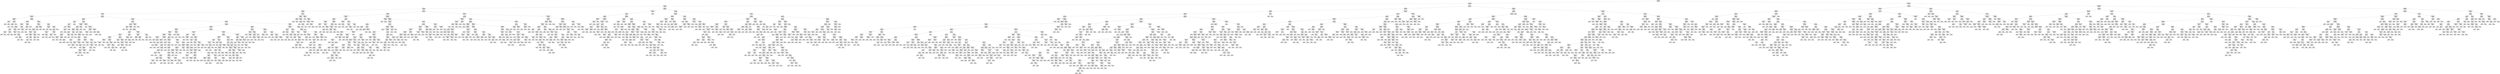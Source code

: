 digraph Tree {
node [shape=box, style="rounded", color="black", fontname=helvetica] ;
edge [fontname=helvetica] ;
0 [label="sqft <= 0.4\nmse = 155102.8\nsamples = 2330\nvalue = 1479.3"] ;
1 [label="ld_1.0 <= -0.1\nmse = 98953.5\nsamples = 1666\nvalue = 1332.9"] ;
0 -> 1 [labeldistance=2.5, labelangle=45, headlabel="True"] ;
2 [label="sqft <= -0.2\nmse = 52405.3\nsamples = 882\nvalue = 1153.3"] ;
1 -> 2 ;
3 [label="sqft <= -0.7\nmse = 26351.4\nsamples = 606\nvalue = 1061.5"] ;
2 -> 3 ;
4 [label="pForties <= 1.6\nmse = 16355.4\nsamples = 342\nvalue = 998.7"] ;
3 -> 4 ;
5 [label="sqft <= -1.3\nmse = 14465.6\nsamples = 327\nvalue = 989.0"] ;
4 -> 5 ;
6 [label="medianIncome <= -1.6\nmse = 10904.5\nsamples = 45\nvalue = 913.4"] ;
5 -> 6 ;
7 [label="postdateint <= 0.2\nmse = 8586.4\nsamples = 5\nvalue = 1104.1"] ;
6 -> 7 ;
8 [label="sqft <= -1.5\nmse = 600.2\nsamples = 2\nvalue = 1174.5"] ;
7 -> 8 ;
9 [label="mse = 0.0\nsamples = 1\nvalue = 1199.0"] ;
8 -> 9 ;
10 [label="mse = 0.0\nsamples = 1\nvalue = 1150.0"] ;
8 -> 10 ;
11 [label="ld_3.0 <= 0.3\nmse = 6667.2\nsamples = 3\nvalue = 1033.8"] ;
7 -> 11 ;
12 [label="ty_2.0 <= 2.1\nmse = 938.9\nsamples = 2\nvalue = 1078.3"] ;
11 -> 12 ;
13 [label="mse = 0.0\nsamples = 1\nvalue = 1035.0"] ;
12 -> 13 ;
14 [label="mse = 0.0\nsamples = 1\nvalue = 1100.0"] ;
12 -> 14 ;
15 [label="mse = 0.0\nsamples = 1\nvalue = 900.0"] ;
11 -> 15 ;
16 [label="pTwenties <= -0.2\nmse = 5903.5\nsamples = 40\nvalue = 888.8"] ;
6 -> 16 ;
17 [label="pForties <= 0.7\nmse = 7349.8\nsamples = 17\nvalue = 839.6"] ;
16 -> 17 ;
18 [label="pThirties <= -0.1\nmse = 4434.2\nsamples = 14\nvalue = 813.8"] ;
17 -> 18 ;
19 [label="pThirties <= -0.7\nmse = 2801.1\nsamples = 10\nvalue = 838.1"] ;
18 -> 19 ;
20 [label="sqft <= -1.4\nmse = 2767.2\nsamples = 4\nvalue = 773.8"] ;
19 -> 20 ;
21 [label="pYouths <= 1.5\nmse = 625.0\nsamples = 2\nvalue = 725.0"] ;
20 -> 21 ;
22 [label="mse = 0.0\nsamples = 1\nvalue = 700.0"] ;
21 -> 22 ;
23 [label="mse = 0.0\nsamples = 1\nvalue = 750.0"] ;
21 -> 23 ;
24 [label="pThirties <= -0.9\nmse = 156.2\nsamples = 2\nvalue = 822.5"] ;
20 -> 24 ;
25 [label="mse = 0.0\nsamples = 1\nvalue = 835.0"] ;
24 -> 25 ;
26 [label="mse = 0.0\nsamples = 1\nvalue = 810.0"] ;
24 -> 26 ;
27 [label="pTwenties <= -0.7\nmse = 497.8\nsamples = 6\nvalue = 863.8"] ;
19 -> 27 ;
28 [label="postdateint <= -0.5\nmse = 150.2\nsamples = 4\nvalue = 879.7"] ;
27 -> 28 ;
29 [label="mse = 0.0\nsamples = 1\nvalue = 855.0"] ;
28 -> 29 ;
30 [label="postdateint <= 0.3\nmse = 34.2\nsamples = 3\nvalue = 884.6"] ;
28 -> 30 ;
31 [label="mse = 0.0\nsamples = 1\nvalue = 895.0"] ;
30 -> 31 ;
32 [label="pThirties <= -0.4\nmse = 9.0\nsamples = 2\nvalue = 882.0"] ;
30 -> 32 ;
33 [label="mse = 0.0\nsamples = 1\nvalue = 879.0"] ;
32 -> 33 ;
34 [label="mse = 0.0\nsamples = 1\nvalue = 885.0"] ;
32 -> 34 ;
35 [label="mse = 75.0\nsamples = 2\nvalue = 840.0"] ;
27 -> 35 ;
36 [label="sqft <= -1.5\nmse = 854.7\nsamples = 4\nvalue = 728.8"] ;
18 -> 36 ;
37 [label="mse = 0.0\nsamples = 2\nvalue = 700.0"] ;
36 -> 37 ;
38 [label="postdateint <= -0.5\nmse = 56.2\nsamples = 2\nvalue = 757.5"] ;
36 -> 38 ;
39 [label="mse = 0.0\nsamples = 1\nvalue = 765.0"] ;
38 -> 39 ;
40 [label="mse = 0.0\nsamples = 1\nvalue = 750.0"] ;
38 -> 40 ;
41 [label="pTwenties <= -0.7\nmse = 3920.5\nsamples = 3\nvalue = 956.0"] ;
17 -> 41 ;
42 [label="pYouths <= 0.9\nmse = 138.9\nsamples = 2\nvalue = 991.7"] ;
41 -> 42 ;
43 [label="mse = 0.0\nsamples = 1\nvalue = 975.0"] ;
42 -> 43 ;
44 [label="mse = 0.0\nsamples = 1\nvalue = 1000.0"] ;
42 -> 44 ;
45 [label="mse = 0.0\nsamples = 1\nvalue = 849.0"] ;
41 -> 45 ;
46 [label="pTwenties <= 1.0\nmse = 3049.6\nsamples = 23\nvalue = 915.8"] ;
16 -> 46 ;
47 [label="postdateint <= 1.1\nmse = 2447.4\nsamples = 14\nvalue = 938.4"] ;
46 -> 47 ;
48 [label="sqft <= -1.4\nmse = 2220.2\nsamples = 12\nvalue = 949.4"] ;
47 -> 48 ;
49 [label="pFifties <= -0.3\nmse = 2061.0\nsamples = 11\nvalue = 953.3"] ;
48 -> 49 ;
50 [label="postdateint <= -0.7\nmse = 1006.4\nsamples = 6\nvalue = 933.2"] ;
49 -> 50 ;
51 [label="mse = 0.0\nsamples = 1\nvalue = 995.0"] ;
50 -> 51 ;
52 [label="postdateint <= 0.2\nmse = 595.5\nsamples = 5\nvalue = 925.5"] ;
50 -> 52 ;
53 [label="mse = 0.0\nsamples = 2\nvalue = 895.0"] ;
52 -> 53 ;
54 [label="sqft <= -1.4\nmse = 59.8\nsamples = 3\nvalue = 943.8"] ;
52 -> 54 ;
55 [label="sqft <= -1.5\nmse = 6.2\nsamples = 2\nvalue = 947.5"] ;
54 -> 55 ;
56 [label="mse = 0.0\nsamples = 1\nvalue = 950.0"] ;
55 -> 56 ;
57 [label="mse = 0.0\nsamples = 1\nvalue = 945.0"] ;
55 -> 57 ;
58 [label="mse = 0.0\nsamples = 1\nvalue = 929.0"] ;
54 -> 58 ;
59 [label="pk_4.0 <= 0.4\nmse = 2311.1\nsamples = 5\nvalue = 973.3"] ;
49 -> 59 ;
60 [label="postdateint <= 0.4\nmse = 518.4\nsamples = 4\nvalue = 958.1"] ;
59 -> 60 ;
61 [label="ld_4.0 <= 1.5\nmse = 86.8\nsamples = 3\nvalue = 945.8"] ;
60 -> 61 ;
62 [label="mse = 0.0\nsamples = 2\nvalue = 950.0"] ;
61 -> 62 ;
63 [label="mse = 0.0\nsamples = 1\nvalue = 925.0"] ;
61 -> 63 ;
64 [label="mse = 0.0\nsamples = 1\nvalue = 995.0"] ;
60 -> 64 ;
65 [label="mse = 0.0\nsamples = 1\nvalue = 1095.0"] ;
59 -> 65 ;
66 [label="mse = 0.0\nsamples = 1\nvalue = 880.0"] ;
48 -> 66 ;
67 [label="pFifties <= -0.8\nmse = 229.7\nsamples = 2\nvalue = 886.2"] ;
47 -> 67 ;
68 [label="mse = 0.0\nsamples = 1\nvalue = 860.0"] ;
67 -> 68 ;
69 [label="mse = 0.0\nsamples = 1\nvalue = 895.0"] ;
67 -> 69 ;
70 [label="ty_1.0 <= -0.8\nmse = 2233.4\nsamples = 9\nvalue = 885.2"] ;
46 -> 70 ;
71 [label="postdateint <= -1.3\nmse = 400.0\nsamples = 2\nvalue = 820.0"] ;
70 -> 71 ;
72 [label="mse = 0.0\nsamples = 1\nvalue = 800.0"] ;
71 -> 72 ;
73 [label="mse = 0.0\nsamples = 1\nvalue = 840.0"] ;
71 -> 73 ;
74 [label="pk_2.0 <= 0.0\nmse = 1088.3\nsamples = 7\nvalue = 905.2"] ;
70 -> 74 ;
75 [label="sqft <= -1.6\nmse = 764.4\nsamples = 6\nvalue = 899.6"] ;
74 -> 75 ;
76 [label="postdateint <= 0.9\nmse = 292.2\nsamples = 3\nvalue = 923.8"] ;
75 -> 76 ;
77 [label="mse = 0.0\nsamples = 1\nvalue = 940.0"] ;
76 -> 77 ;
78 [label="sqft <= -1.6\nmse = 56.2\nsamples = 2\nvalue = 907.5"] ;
76 -> 78 ;
79 [label="mse = 0.0\nsamples = 1\nvalue = 900.0"] ;
78 -> 79 ;
80 [label="mse = 0.0\nsamples = 1\nvalue = 915.0"] ;
78 -> 80 ;
81 [label="postdateint <= 0.3\nmse = 562.5\nsamples = 3\nvalue = 887.5"] ;
75 -> 81 ;
82 [label="postdateint <= 0.1\nmse = 5.1\nsamples = 2\nvalue = 896.4"] ;
81 -> 82 ;
83 [label="mse = 0.0\nsamples = 1\nvalue = 895.0"] ;
82 -> 83 ;
84 [label="mse = 0.0\nsamples = 1\nvalue = 900.0"] ;
82 -> 84 ;
85 [label="mse = 0.0\nsamples = 1\nvalue = 825.0"] ;
81 -> 85 ;
86 [label="mse = 0.0\nsamples = 1\nvalue = 973.0"] ;
74 -> 86 ;
87 [label="pYouths <= -0.2\nmse = 13975.1\nsamples = 282\nvalue = 1001.1"] ;
5 -> 87 ;
88 [label="pFifties <= -0.1\nmse = 19382.0\nsamples = 58\nvalue = 1078.2"] ;
87 -> 88 ;
89 [label="pk_7.0 <= 7.3\nmse = 2775.1\nsamples = 6\nvalue = 1283.2"] ;
88 -> 89 ;
90 [label="sqft <= -0.9\nmse = 522.2\nsamples = 5\nvalue = 1304.8"] ;
89 -> 90 ;
91 [label="mse = 0.0\nsamples = 1\nvalue = 1350.0"] ;
90 -> 91 ;
92 [label="postdateint <= 0.3\nmse = 14.2\nsamples = 4\nvalue = 1293.5"] ;
90 -> 92 ;
93 [label="postdateint <= 0.2\nmse = 4.0\nsamples = 2\nvalue = 1297.0"] ;
92 -> 93 ;
94 [label="mse = 0.0\nsamples = 1\nvalue = 1299.0"] ;
93 -> 94 ;
95 [label="mse = 0.0\nsamples = 1\nvalue = 1295.0"] ;
93 -> 95 ;
96 [label="mse = 0.0\nsamples = 2\nvalue = 1290.0"] ;
92 -> 96 ;
97 [label="mse = 0.0\nsamples = 1\nvalue = 1175.0"] ;
89 -> 97 ;
98 [label="pk_2.0 <= 0.0\nmse = 17179.3\nsamples = 52\nvalue = 1062.4"] ;
88 -> 98 ;
99 [label="number bedrooms <= -0.2\nmse = 9949.0\nsamples = 40\nvalue = 1031.8"] ;
98 -> 99 ;
100 [label="sqft <= -1.1\nmse = 7343.4\nsamples = 38\nvalue = 1016.8"] ;
99 -> 100 ;
101 [label="postdateint <= 0.4\nmse = 4999.8\nsamples = 11\nvalue = 968.4"] ;
100 -> 101 ;
102 [label="sqft <= -1.2\nmse = 4253.9\nsamples = 8\nvalue = 1001.1"] ;
101 -> 102 ;
103 [label="postdateint <= 0.3\nmse = 3282.6\nsamples = 6\nvalue = 1020.1"] ;
102 -> 103 ;
104 [label="postdateint <= 0.2\nmse = 200.0\nsamples = 2\nvalue = 1067.0"] ;
103 -> 104 ;
105 [label="mse = 0.0\nsamples = 1\nvalue = 1087.0"] ;
104 -> 105 ;
106 [label="mse = 0.0\nsamples = 1\nvalue = 1057.0"] ;
104 -> 106 ;
107 [label="pForties <= 0.0\nmse = 3022.8\nsamples = 4\nvalue = 992.0"] ;
103 -> 107 ;
108 [label="mse = 0.0\nsamples = 1\nvalue = 900.0"] ;
107 -> 108 ;
109 [label="sqft <= -1.3\nmse = 1133.5\nsamples = 3\nvalue = 1015.0"] ;
107 -> 109 ;
110 [label="mse = 0.0\nsamples = 1\nvalue = 1026.0"] ;
109 -> 110 ;
111 [label="mse = 2025.0\nsamples = 2\nvalue = 1004.0"] ;
109 -> 111 ;
112 [label="pYouths <= -0.9\nmse = 900.0\nsamples = 2\nvalue = 925.0"] ;
102 -> 112 ;
113 [label="mse = 0.0\nsamples = 1\nvalue = 895.0"] ;
112 -> 113 ;
114 [label="mse = 0.0\nsamples = 1\nvalue = 955.0"] ;
112 -> 114 ;
115 [label="pk_5.0 <= 1.6\nmse = 76.0\nsamples = 3\nvalue = 903.0"] ;
101 -> 115 ;
116 [label="sqft <= -1.3\nmse = 4.7\nsamples = 2\nvalue = 898.8"] ;
115 -> 116 ;
117 [label="mse = 0.0\nsamples = 1\nvalue = 895.0"] ;
116 -> 117 ;
118 [label="mse = 0.0\nsamples = 1\nvalue = 900.0"] ;
116 -> 118 ;
119 [label="mse = 0.0\nsamples = 1\nvalue = 920.0"] ;
115 -> 119 ;
120 [label="sqft <= -1.1\nmse = 7012.5\nsamples = 27\nvalue = 1035.0"] ;
100 -> 120 ;
121 [label="mse = 0.0\nsamples = 1\nvalue = 1175.0"] ;
120 -> 121 ;
122 [label="pk_3.0 <= 1.3\nmse = 6295.7\nsamples = 26\nvalue = 1027.6"] ;
120 -> 122 ;
123 [label="postdateint <= 0.4\nmse = 5641.2\nsamples = 25\nvalue = 1023.0"] ;
122 -> 123 ;
124 [label="pk_4.0 <= 0.4\nmse = 8209.1\nsamples = 14\nvalue = 994.7"] ;
123 -> 124 ;
125 [label="sqft <= -1.0\nmse = 555.6\nsamples = 2\nvalue = 883.3"] ;
124 -> 125 ;
126 [label="mse = 0.0\nsamples = 1\nvalue = 900.0"] ;
125 -> 126 ;
127 [label="mse = 0.0\nsamples = 1\nvalue = 850.0"] ;
125 -> 127 ;
128 [label="pFifties <= 0.0\nmse = 6880.9\nsamples = 12\nvalue = 1015.6"] ;
124 -> 128 ;
129 [label="postdateint <= -0.4\nmse = 1338.9\nsamples = 3\nvalue = 1123.3"] ;
128 -> 129 ;
130 [label="mse = 0.0\nsamples = 1\nvalue = 1175.0"] ;
129 -> 130 ;
131 [label="postdateint <= 0.3\nmse = 6.2\nsamples = 2\nvalue = 1097.5"] ;
129 -> 131 ;
132 [label="mse = 0.0\nsamples = 1\nvalue = 1095.0"] ;
131 -> 132 ;
133 [label="mse = 0.0\nsamples = 1\nvalue = 1100.0"] ;
131 -> 133 ;
134 [label="postdateint <= -1.4\nmse = 4864.8\nsamples = 9\nvalue = 990.8"] ;
128 -> 134 ;
135 [label="mse = 0.0\nsamples = 2\nvalue = 1095.0"] ;
134 -> 135 ;
136 [label="sqft <= -1.0\nmse = 2087.2\nsamples = 7\nvalue = 959.5"] ;
134 -> 136 ;
137 [label="mse = 0.0\nsamples = 1\nvalue = 895.0"] ;
136 -> 137 ;
138 [label="pTwenties <= 0.1\nmse = 1309.0\nsamples = 6\nvalue = 975.6"] ;
136 -> 138 ;
139 [label="postdateint <= -0.6\nmse = 904.0\nsamples = 4\nvalue = 996.0"] ;
138 -> 139 ;
140 [label="mse = 0.0\nsamples = 1\nvalue = 1045.0"] ;
139 -> 140 ;
141 [label="postdateint <= 0.2\nmse = 379.7\nsamples = 3\nvalue = 983.8"] ;
139 -> 141 ;
142 [label="mse = 0.0\nsamples = 2\nvalue = 995.0"] ;
141 -> 142 ;
143 [label="mse = 0.0\nsamples = 1\nvalue = 950.0"] ;
141 -> 143 ;
144 [label="postdateint <= -0.6\nmse = 138.9\nsamples = 2\nvalue = 941.7"] ;
138 -> 144 ;
145 [label="mse = 0.0\nsamples = 1\nvalue = 950.0"] ;
144 -> 145 ;
146 [label="mse = 0.0\nsamples = 1\nvalue = 925.0"] ;
144 -> 146 ;
147 [label="sqft <= -0.9\nmse = 1200.6\nsamples = 11\nvalue = 1052.8"] ;
123 -> 147 ;
148 [label="postdateint <= 0.4\nmse = 2005.6\nsamples = 3\nvalue = 1106.7"] ;
147 -> 148 ;
149 [label="mse = 0.0\nsamples = 1\nvalue = 1045.0"] ;
148 -> 149 ;
150 [label="medianIncome <= -0.0\nmse = 156.2\nsamples = 2\nvalue = 1137.5"] ;
148 -> 150 ;
151 [label="mse = 0.0\nsamples = 1\nvalue = 1150.0"] ;
150 -> 151 ;
152 [label="mse = 0.0\nsamples = 1\nvalue = 1125.0"] ;
150 -> 152 ;
153 [label="sqft <= -0.8\nmse = 342.7\nsamples = 8\nvalue = 1042.0"] ;
147 -> 153 ;
154 [label="ld_4.0 <= 1.5\nmse = 277.1\nsamples = 7\nvalue = 1047.5"] ;
153 -> 154 ;
155 [label="medianIncome <= 0.2\nmse = 86.0\nsamples = 5\nvalue = 1043.0"] ;
154 -> 155 ;
156 [label="pk_5.0 <= 1.6\nmse = 6.2\nsamples = 3\nvalue = 1047.5"] ;
155 -> 156 ;
157 [label="mse = 0.0\nsamples = 2\nvalue = 1050.0"] ;
156 -> 157 ;
158 [label="mse = 0.0\nsamples = 1\nvalue = 1045.0"] ;
156 -> 158 ;
159 [label="mse = 0.0\nsamples = 2\nvalue = 1025.0"] ;
155 -> 159 ;
160 [label="mse = 625.0\nsamples = 2\nvalue = 1070.0"] ;
154 -> 160 ;
161 [label="mse = 0.0\nsamples = 1\nvalue = 1020.0"] ;
153 -> 161 ;
162 [label="mse = 0.0\nsamples = 1\nvalue = 1200.0"] ;
122 -> 162 ;
163 [label="ty_2.0 <= 2.1\nmse = 487.7\nsamples = 2\nvalue = 1237.2"] ;
99 -> 163 ;
164 [label="mse = 0.0\nsamples = 1\nvalue = 1199.0"] ;
163 -> 164 ;
165 [label="mse = 0.0\nsamples = 1\nvalue = 1250.0"] ;
163 -> 165 ;
166 [label="postdateint <= -1.2\nmse = 27651.0\nsamples = 12\nvalue = 1157.6"] ;
98 -> 166 ;
167 [label="mse = 0.0\nsamples = 2\nvalue = 870.0"] ;
166 -> 167 ;
168 [label="medianIncome <= -0.0\nmse = 14414.7\nsamples = 10\nvalue = 1211.6"] ;
166 -> 168 ;
169 [label="postdateint <= 1.0\nmse = 1561.8\nsamples = 4\nvalue = 1330.8"] ;
168 -> 169 ;
170 [label="postdateint <= -0.4\nmse = 555.6\nsamples = 2\nvalue = 1366.7"] ;
169 -> 170 ;
171 [label="mse = 0.0\nsamples = 1\nvalue = 1400.0"] ;
170 -> 171 ;
172 [label="mse = 0.0\nsamples = 1\nvalue = 1350.0"] ;
170 -> 172 ;
173 [label="mse = 0.0\nsamples = 2\nvalue = 1295.0"] ;
169 -> 173 ;
174 [label="pSixtyPlus <= 0.3\nmse = 8470.0\nsamples = 6\nvalue = 1140.0"] ;
168 -> 174 ;
175 [label="mse = 3166.0\nsamples = 3\nvalue = 1192.0"] ;
174 -> 175 ;
176 [label="sqft <= -0.8\nmse = 8366.0\nsamples = 3\nvalue = 1088.0"] ;
174 -> 176 ;
177 [label="mse = 2256.2\nsamples = 2\nvalue = 1047.5"] ;
176 -> 177 ;
178 [label="mse = 0.0\nsamples = 1\nvalue = 1250.0"] ;
176 -> 178 ;
179 [label="sqft <= -1.1\nmse = 10956.6\nsamples = 224\nvalue = 982.9"] ;
87 -> 179 ;
180 [label="ld_5.0 <= 5.6\nmse = 7001.5\nsamples = 37\nvalue = 919.6"] ;
179 -> 180 ;
181 [label="ty_1.0 <= -0.8\nmse = 5500.2\nsamples = 35\nvalue = 928.1"] ;
180 -> 181 ;
182 [label="sqft <= -1.2\nmse = 50.0\nsamples = 2\nvalue = 750.0"] ;
181 -> 182 ;
183 [label="mse = 0.0\nsamples = 1\nvalue = 745.0"] ;
182 -> 183 ;
184 [label="mse = 0.0\nsamples = 1\nvalue = 760.0"] ;
182 -> 184 ;
185 [label="postdateint <= -1.4\nmse = 4082.5\nsamples = 33\nvalue = 937.2"] ;
181 -> 185 ;
186 [label="mse = 0.0\nsamples = 1\nvalue = 1095.0"] ;
185 -> 186 ;
187 [label="pForties <= 0.1\nmse = 3320.9\nsamples = 32\nvalue = 931.6"] ;
185 -> 187 ;
188 [label="ld_4.0 <= 1.5\nmse = 2069.8\nsamples = 25\nvalue = 917.5"] ;
187 -> 188 ;
189 [label="pForties <= -0.3\nmse = 1451.4\nsamples = 20\nvalue = 929.4"] ;
188 -> 189 ;
190 [label="postdateint <= 0.1\nmse = 1626.1\nsamples = 9\nvalue = 954.1"] ;
189 -> 190 ;
191 [label="postdateint <= -0.7\nmse = 1595.8\nsamples = 3\nvalue = 993.8"] ;
190 -> 191 ;
192 [label="medianIncome <= -0.4\nmse = 288.0\nsamples = 2\nvalue = 963.0"] ;
191 -> 192 ;
193 [label="mse = 0.0\nsamples = 1\nvalue = 975.0"] ;
192 -> 193 ;
194 [label="mse = 0.0\nsamples = 1\nvalue = 939.0"] ;
192 -> 194 ;
195 [label="mse = 0.0\nsamples = 1\nvalue = 1040.0"] ;
191 -> 195 ;
196 [label="postdateint <= 0.3\nmse = 461.2\nsamples = 6\nvalue = 934.3"] ;
190 -> 196 ;
197 [label="mse = 0.0\nsamples = 1\nvalue = 900.0"] ;
196 -> 197 ;
198 [label="postdateint <= 0.4\nmse = 367.2\nsamples = 5\nvalue = 938.1"] ;
196 -> 198 ;
199 [label="medianIncome <= -1.1\nmse = 22.2\nsamples = 2\nvalue = 956.7"] ;
198 -> 199 ;
200 [label="mse = 0.0\nsamples = 1\nvalue = 950.0"] ;
199 -> 200 ;
201 [label="mse = 0.0\nsamples = 1\nvalue = 960.0"] ;
199 -> 201 ;
202 [label="pFifties <= -0.7\nmse = 281.5\nsamples = 3\nvalue = 928.8"] ;
198 -> 202 ;
203 [label="pk_4.0 <= 0.4\nmse = 117.2\nsamples = 2\nvalue = 918.8"] ;
202 -> 203 ;
204 [label="mse = 0.0\nsamples = 1\nvalue = 925.0"] ;
203 -> 204 ;
205 [label="mse = 0.0\nsamples = 1\nvalue = 900.0"] ;
203 -> 205 ;
206 [label="mse = 0.0\nsamples = 1\nvalue = 949.0"] ;
202 -> 206 ;
207 [label="pTwenties <= -0.1\nmse = 517.4\nsamples = 11\nvalue = 910.8"] ;
189 -> 207 ;
208 [label="pSixtyPlus <= 0.3\nmse = 4.0\nsamples = 3\nvalue = 897.0"] ;
207 -> 208 ;
209 [label="mse = 0.0\nsamples = 2\nvalue = 895.0"] ;
208 -> 209 ;
210 [label="mse = 0.0\nsamples = 1\nvalue = 899.0"] ;
208 -> 210 ;
211 [label="postdateint <= 0.5\nmse = 620.0\nsamples = 8\nvalue = 916.8"] ;
207 -> 211 ;
212 [label="postdateint <= -0.5\nmse = 278.6\nsamples = 5\nvalue = 930.0"] ;
211 -> 212 ;
213 [label="mse = 0.0\nsamples = 1\nvalue = 895.0"] ;
212 -> 213 ;
214 [label="postdateint <= 0.2\nmse = 86.8\nsamples = 4\nvalue = 935.8"] ;
212 -> 214 ;
215 [label="mse = 0.0\nsamples = 2\nvalue = 945.0"] ;
214 -> 215 ;
216 [label="sqft <= -1.2\nmse = 5.6\nsamples = 2\nvalue = 926.7"] ;
214 -> 216 ;
217 [label="mse = 0.0\nsamples = 1\nvalue = 925.0"] ;
216 -> 217 ;
218 [label="mse = 0.0\nsamples = 1\nvalue = 930.0"] ;
216 -> 218 ;
219 [label="postdateint <= 1.1\nmse = 612.2\nsamples = 3\nvalue = 903.6"] ;
211 -> 219 ;
220 [label="mse = 600.0\nsamples = 2\nvalue = 895.0"] ;
219 -> 220 ;
221 [label="mse = 0.0\nsamples = 1\nvalue = 925.0"] ;
219 -> 221 ;
222 [label="pk_4.0 <= 0.4\nmse = 2253.0\nsamples = 5\nvalue = 882.8"] ;
188 -> 222 ;
223 [label="pThirties <= 0.1\nmse = 169.8\nsamples = 4\nvalue = 903.3"] ;
222 -> 223 ;
224 [label="mse = 0.0\nsamples = 1\nvalue = 929.0"] ;
223 -> 224 ;
225 [label="sqft <= -1.2\nmse = 5.9\nsamples = 3\nvalue = 896.9"] ;
223 -> 225 ;
226 [label="mse = 0.0\nsamples = 1\nvalue = 900.0"] ;
225 -> 226 ;
227 [label="mse = 0.0\nsamples = 2\nvalue = 895.0"] ;
225 -> 227 ;
228 [label="mse = 0.0\nsamples = 1\nvalue = 780.0"] ;
222 -> 228 ;
229 [label="postdateint <= 0.3\nmse = 3856.0\nsamples = 7\nvalue = 998.0"] ;
187 -> 229 ;
230 [label="pTwenties <= -0.7\nmse = 4400.0\nsamples = 4\nvalue = 960.0"] ;
229 -> 230 ;
231 [label="pFifties <= 0.5\nmse = 555.6\nsamples = 2\nvalue = 1011.7"] ;
230 -> 231 ;
232 [label="mse = 0.0\nsamples = 1\nvalue = 1045.0"] ;
231 -> 232 ;
233 [label="mse = 0.0\nsamples = 1\nvalue = 995.0"] ;
231 -> 233 ;
234 [label="pForties <= 0.8\nmse = 156.2\nsamples = 2\nvalue = 882.5"] ;
230 -> 234 ;
235 [label="mse = 0.0\nsamples = 1\nvalue = 895.0"] ;
234 -> 235 ;
236 [label="mse = 0.0\nsamples = 1\nvalue = 870.0"] ;
234 -> 236 ;
237 [label="sqft <= -1.2\nmse = 424.0\nsamples = 3\nvalue = 1036.0"] ;
229 -> 237 ;
238 [label="ld_4.0 <= 1.5\nmse = 4.7\nsamples = 2\nvalue = 1046.2"] ;
237 -> 238 ;
239 [label="mse = 0.0\nsamples = 1\nvalue = 1050.0"] ;
238 -> 239 ;
240 [label="mse = 0.0\nsamples = 1\nvalue = 1045.0"] ;
238 -> 240 ;
241 [label="mse = 0.0\nsamples = 1\nvalue = 995.0"] ;
237 -> 241 ;
242 [label="medianIncome <= -1.4\nmse = 6050.0\nsamples = 2\nvalue = 745.0"] ;
180 -> 242 ;
243 [label="mse = 0.0\nsamples = 1\nvalue = 635.0"] ;
242 -> 243 ;
244 [label="mse = 0.0\nsamples = 1\nvalue = 800.0"] ;
242 -> 244 ;
245 [label="pForties <= 0.4\nmse = 10746.5\nsamples = 187\nvalue = 997.0"] ;
179 -> 245 ;
246 [label="pSixtyPlus <= 1.0\nmse = 10312.8\nsamples = 155\nvalue = 1012.3"] ;
245 -> 246 ;
247 [label="pForties <= -0.2\nmse = 9592.8\nsamples = 136\nvalue = 1002.2"] ;
246 -> 247 ;
248 [label="pTwenties <= 2.1\nmse = 12033.0\nsamples = 71\nvalue = 1034.9"] ;
247 -> 248 ;
249 [label="postdateint <= -1.3\nmse = 11153.3\nsamples = 68\nvalue = 1044.2"] ;
248 -> 249 ;
250 [label="postdateint <= -1.4\nmse = 18065.1\nsamples = 9\nvalue = 1104.1"] ;
249 -> 250 ;
251 [label="medianIncome <= -1.2\nmse = 3375.7\nsamples = 4\nvalue = 1014.0"] ;
250 -> 251 ;
252 [label="mse = 2222.2\nsamples = 2\nvalue = 1066.7"] ;
251 -> 252 ;
253 [label="sqft <= -1.0\nmse = 600.2\nsamples = 2\nvalue = 974.5"] ;
251 -> 253 ;
254 [label="mse = 0.0\nsamples = 1\nvalue = 950.0"] ;
253 -> 254 ;
255 [label="mse = 0.0\nsamples = 1\nvalue = 999.0"] ;
253 -> 255 ;
256 [label="medianIncome <= 0.1\nmse = 16503.1\nsamples = 5\nvalue = 1194.3"] ;
250 -> 256 ;
257 [label="postdateint <= -1.4\nmse = 14254.0\nsamples = 4\nvalue = 1144.0"] ;
256 -> 257 ;
258 [label="mse = 0.0\nsamples = 1\nvalue = 1285.0"] ;
257 -> 258 ;
259 [label="ty_1.0 <= -0.8\nmse = 1666.7\nsamples = 3\nvalue = 1050.0"] ;
257 -> 259 ;
260 [label="mse = 0.0\nsamples = 1\nvalue = 1100.0"] ;
259 -> 260 ;
261 [label="pFifties <= -1.1\nmse = 625.0\nsamples = 2\nvalue = 1025.0"] ;
259 -> 261 ;
262 [label="mse = 0.0\nsamples = 1\nvalue = 1000.0"] ;
261 -> 262 ;
263 [label="mse = 0.0\nsamples = 1\nvalue = 1050.0"] ;
261 -> 263 ;
264 [label="mse = 0.0\nsamples = 1\nvalue = 1320.0"] ;
256 -> 264 ;
265 [label="postdateint <= 1.7\nmse = 9150.8\nsamples = 59\nvalue = 1033.4"] ;
249 -> 265 ;
266 [label="sqft <= -1.1\nmse = 8870.6\nsamples = 57\nvalue = 1027.1"] ;
265 -> 266 ;
267 [label="postdateint <= 0.2\nmse = 12759.8\nsamples = 10\nvalue = 1076.9"] ;
266 -> 267 ;
268 [label="pk_4.0 <= 0.4\nmse = 14979.7\nsamples = 6\nvalue = 1121.2"] ;
267 -> 268 ;
269 [label="sqft <= -1.1\nmse = 6555.6\nsamples = 5\nvalue = 1063.3"] ;
268 -> 269 ;
270 [label="mse = 0.0\nsamples = 1\nvalue = 1200.0"] ;
269 -> 270 ;
271 [label="ld_4.0 <= 1.5\nmse = 3384.0\nsamples = 4\nvalue = 1036.0"] ;
269 -> 271 ;
272 [label="pYouths <= 0.1\nmse = 1918.8\nsamples = 3\nvalue = 1057.5"] ;
271 -> 272 ;
273 [label="pk_2.0 <= 0.0\nmse = 1088.9\nsamples = 2\nvalue = 1076.7"] ;
272 -> 273 ;
274 [label="mse = 0.0\nsamples = 1\nvalue = 1030.0"] ;
273 -> 274 ;
275 [label="mse = 0.0\nsamples = 1\nvalue = 1100.0"] ;
273 -> 275 ;
276 [label="mse = 0.0\nsamples = 1\nvalue = 1000.0"] ;
272 -> 276 ;
277 [label="mse = 0.0\nsamples = 1\nvalue = 950.0"] ;
271 -> 277 ;
278 [label="mse = 0.0\nsamples = 1\nvalue = 1295.0"] ;
268 -> 278 ;
279 [label="pk_7.0 <= 7.3\nmse = 1034.0\nsamples = 4\nvalue = 1006.0"] ;
267 -> 279 ;
280 [label="pk_4.0 <= 0.4\nmse = 312.5\nsamples = 3\nvalue = 1020.0"] ;
279 -> 280 ;
281 [label="mse = 0.0\nsamples = 1\nvalue = 1045.0"] ;
280 -> 281 ;
282 [label="pYouths <= 0.4\nmse = 138.9\nsamples = 2\nvalue = 1011.7"] ;
280 -> 282 ;
283 [label="mse = 0.0\nsamples = 1\nvalue = 1020.0"] ;
282 -> 283 ;
284 [label="mse = 0.0\nsamples = 1\nvalue = 995.0"] ;
282 -> 284 ;
285 [label="mse = 0.0\nsamples = 1\nvalue = 950.0"] ;
279 -> 285 ;
286 [label="pForties <= -0.7\nmse = 7399.5\nsamples = 47\nvalue = 1016.5"] ;
266 -> 286 ;
287 [label="pTwenties <= -0.0\nmse = 1225.0\nsamples = 2\nvalue = 1160.0"] ;
286 -> 287 ;
288 [label="mse = 0.0\nsamples = 1\nvalue = 1125.0"] ;
287 -> 288 ;
289 [label="mse = 0.0\nsamples = 1\nvalue = 1195.0"] ;
287 -> 289 ;
290 [label="postdateint <= 0.4\nmse = 6886.7\nsamples = 45\nvalue = 1011.6"] ;
286 -> 290 ;
291 [label="postdateint <= 0.3\nmse = 6643.5\nsamples = 20\nvalue = 991.1"] ;
290 -> 291 ;
292 [label="postdateint <= 0.3\nmse = 4709.6\nsamples = 18\nvalue = 1009.0"] ;
291 -> 292 ;
293 [label="postdateint <= 0.3\nmse = 4090.8\nsamples = 16\nvalue = 995.9"] ;
292 -> 293 ;
294 [label="pTwenties <= 0.6\nmse = 4076.3\nsamples = 14\nvalue = 1002.7"] ;
293 -> 294 ;
295 [label="sqft <= -0.8\nmse = 2969.5\nsamples = 6\nvalue = 976.6"] ;
294 -> 295 ;
296 [label="sqft <= -0.9\nmse = 417.4\nsamples = 3\nvalue = 953.6"] ;
295 -> 296 ;
297 [label="medianIncome <= -0.4\nmse = 186.9\nsamples = 2\nvalue = 939.3"] ;
296 -> 297 ;
298 [label="mse = 0.0\nsamples = 1\nvalue = 920.0"] ;
297 -> 298 ;
299 [label="mse = 0.0\nsamples = 1\nvalue = 949.0"] ;
297 -> 299 ;
300 [label="mse = 0.0\nsamples = 1\nvalue = 975.0"] ;
296 -> 300 ;
301 [label="pk_4.0 <= 0.4\nmse = 4866.7\nsamples = 3\nvalue = 1015.0"] ;
295 -> 301 ;
302 [label="mse = 0.0\nsamples = 1\nvalue = 1095.0"] ;
301 -> 302 ;
303 [label="postdateint <= 0.1\nmse = 2500.0\nsamples = 2\nvalue = 975.0"] ;
301 -> 303 ;
304 [label="mse = 0.0\nsamples = 1\nvalue = 925.0"] ;
303 -> 304 ;
305 [label="mse = 0.0\nsamples = 1\nvalue = 1025.0"] ;
303 -> 305 ;
306 [label="postdateint <= 0.2\nmse = 3985.2\nsamples = 8\nvalue = 1023.5"] ;
294 -> 306 ;
307 [label="postdateint <= -1.1\nmse = 5979.7\nsamples = 4\nvalue = 978.8"] ;
306 -> 307 ;
308 [label="mse = 0.0\nsamples = 2\nvalue = 1050.0"] ;
307 -> 308 ;
309 [label="pk_5.0 <= 1.6\nmse = 1806.2\nsamples = 2\nvalue = 907.5"] ;
307 -> 309 ;
310 [label="mse = 0.0\nsamples = 1\nvalue = 950.0"] ;
309 -> 310 ;
311 [label="mse = 0.0\nsamples = 1\nvalue = 865.0"] ;
309 -> 311 ;
312 [label="ld_3.0 <= 0.3\nmse = 430.6\nsamples = 4\nvalue = 1053.3"] ;
306 -> 312 ;
313 [label="mse = 0.0\nsamples = 1\nvalue = 1095.0"] ;
312 -> 313 ;
314 [label="postdateint <= 0.2\nmse = 100.0\nsamples = 3\nvalue = 1045.0"] ;
312 -> 314 ;
315 [label="mse = 0.0\nsamples = 2\nvalue = 1050.0"] ;
314 -> 315 ;
316 [label="mse = 0.0\nsamples = 1\nvalue = 1025.0"] ;
314 -> 316 ;
317 [label="ld_3.0 <= 0.3\nmse = 100.0\nsamples = 2\nvalue = 935.0"] ;
293 -> 317 ;
318 [label="mse = 0.0\nsamples = 1\nvalue = 925.0"] ;
317 -> 318 ;
319 [label="mse = 0.0\nsamples = 1\nvalue = 945.0"] ;
317 -> 319 ;
320 [label="postdateint <= 0.3\nmse = 5.6\nsamples = 2\nvalue = 1096.7"] ;
292 -> 320 ;
321 [label="mse = 0.0\nsamples = 1\nvalue = 1100.0"] ;
320 -> 321 ;
322 [label="mse = 0.0\nsamples = 1\nvalue = 1095.0"] ;
320 -> 322 ;
323 [label="pSixtyPlus <= -0.7\nmse = 22.2\nsamples = 2\nvalue = 853.3"] ;
291 -> 323 ;
324 [label="mse = 0.0\nsamples = 1\nvalue = 860.0"] ;
323 -> 324 ;
325 [label="mse = 0.0\nsamples = 1\nvalue = 850.0"] ;
323 -> 325 ;
326 [label="postdateint <= 0.4\nmse = 6485.4\nsamples = 25\nvalue = 1027.8"] ;
290 -> 326 ;
327 [label="pk_5.0 <= 1.6\nmse = 9316.7\nsamples = 3\nvalue = 1130.0"] ;
326 -> 327 ;
328 [label="mse = 0.0\nsamples = 1\nvalue = 1265.0"] ;
327 -> 328 ;
329 [label="pThirties <= -0.2\nmse = 306.2\nsamples = 2\nvalue = 1062.5"] ;
327 -> 329 ;
330 [label="mse = 0.0\nsamples = 1\nvalue = 1045.0"] ;
329 -> 330 ;
331 [label="mse = 0.0\nsamples = 1\nvalue = 1080.0"] ;
329 -> 331 ;
332 [label="pSixtyPlus <= -0.0\nmse = 5052.4\nsamples = 22\nvalue = 1017.5"] ;
326 -> 332 ;
333 [label="postdateint <= 1.6\nmse = 3973.0\nsamples = 21\nvalue = 1011.1"] ;
332 -> 333 ;
334 [label="pThirties <= 0.1\nmse = 5738.9\nsamples = 7\nvalue = 976.7"] ;
333 -> 334 ;
335 [label="pTwenties <= -0.5\nmse = 450.0\nsamples = 2\nvalue = 1065.0"] ;
334 -> 335 ;
336 [label="mse = 0.0\nsamples = 1\nvalue = 1050.0"] ;
335 -> 336 ;
337 [label="mse = 0.0\nsamples = 1\nvalue = 1095.0"] ;
335 -> 337 ;
338 [label="postdateint <= 1.0\nmse = 2531.2\nsamples = 5\nvalue = 932.5"] ;
334 -> 338 ;
339 [label="postdateint <= 0.4\nmse = 1250.0\nsamples = 3\nvalue = 975.0"] ;
338 -> 339 ;
340 [label="mse = 0.0\nsamples = 2\nvalue = 950.0"] ;
339 -> 340 ;
341 [label="mse = 0.0\nsamples = 1\nvalue = 1025.0"] ;
339 -> 341 ;
342 [label="sqft <= -0.9\nmse = 200.0\nsamples = 2\nvalue = 890.0"] ;
338 -> 342 ;
343 [label="mse = 0.0\nsamples = 1\nvalue = 900.0"] ;
342 -> 343 ;
344 [label="mse = 0.0\nsamples = 1\nvalue = 870.0"] ;
342 -> 344 ;
345 [label="sqft <= -0.9\nmse = 2406.0\nsamples = 14\nvalue = 1026.6"] ;
333 -> 345 ;
346 [label="pk_4.0 <= 0.4\nmse = 3502.5\nsamples = 7\nvalue = 1040.6"] ;
345 -> 346 ;
347 [label="postdateint <= 1.7\nmse = 2817.2\nsamples = 3\nvalue = 1008.8"] ;
346 -> 347 ;
348 [label="mse = 5256.2\nsamples = 2\nvalue = 1022.5"] ;
347 -> 348 ;
349 [label="mse = 0.0\nsamples = 1\nvalue = 995.0"] ;
347 -> 349 ;
350 [label="ty_2.0 <= 2.1\nmse = 2594.0\nsamples = 4\nvalue = 1066.0"] ;
346 -> 350 ;
351 [label="sqft <= -0.9\nmse = 4038.9\nsamples = 3\nvalue = 1076.7"] ;
350 -> 351 ;
352 [label="mse = 0.0\nsamples = 1\nvalue = 1085.0"] ;
351 -> 352 ;
353 [label="mse = 6006.2\nsamples = 2\nvalue = 1072.5"] ;
351 -> 353 ;
354 [label="mse = 0.0\nsamples = 1\nvalue = 1050.0"] ;
350 -> 354 ;
355 [label="postdateint <= 1.6\nmse = 1217.2\nsamples = 7\nvalue = 1015.1"] ;
345 -> 355 ;
356 [label="sqft <= -0.9\nmse = 912.7\nsamples = 4\nvalue = 1028.9"] ;
355 -> 356 ;
357 [label="mse = 0.0\nsamples = 1\nvalue = 1009.0"] ;
356 -> 357 ;
358 [label="postdateint <= 1.6\nmse = 1079.7\nsamples = 3\nvalue = 1043.8"] ;
356 -> 358 ;
359 [label="mse = 272.2\nsamples = 2\nvalue = 1026.7"] ;
358 -> 359 ;
360 [label="mse = 0.0\nsamples = 1\nvalue = 1095.0"] ;
358 -> 360 ;
361 [label="pSixtyPlus <= -0.7\nmse = 838.0\nsamples = 3\nvalue = 991.0"] ;
355 -> 361 ;
362 [label="mse = 0.0\nsamples = 1\nvalue = 999.0"] ;
361 -> 362 ;
363 [label="mse = 1088.9\nsamples = 2\nvalue = 988.3"] ;
361 -> 363 ;
364 [label="mse = 0.0\nsamples = 1\nvalue = 1205.0"] ;
332 -> 364 ;
365 [label="mse = 0.0\nsamples = 2\nvalue = 1150.0"] ;
265 -> 365 ;
366 [label="postdateint <= -0.5\nmse = 3931.2\nsamples = 3\nvalue = 892.5"] ;
248 -> 366 ;
367 [label="mse = 0.0\nsamples = 1\nvalue = 835.0"] ;
366 -> 367 ;
368 [label="ty_4.0 <= 1.8\nmse = 1250.0\nsamples = 2\nvalue = 950.0"] ;
366 -> 368 ;
369 [label="mse = 0.0\nsamples = 1\nvalue = 925.0"] ;
368 -> 369 ;
370 [label="mse = 0.0\nsamples = 1\nvalue = 1000.0"] ;
368 -> 370 ;
371 [label="medianIncome <= -0.7\nmse = 5579.3\nsamples = 65\nvalue = 972.9"] ;
247 -> 371 ;
372 [label="medianIncome <= -0.7\nmse = 3088.2\nsamples = 13\nvalue = 904.2"] ;
371 -> 372 ;
373 [label="sqft <= -0.8\nmse = 3436.2\nsamples = 3\nvalue = 841.5"] ;
372 -> 373 ;
374 [label="mse = 0.0\nsamples = 1\nvalue = 775.0"] ;
373 -> 374 ;
375 [label="medianIncome <= -1.1\nmse = 1837.7\nsamples = 2\nvalue = 874.8"] ;
373 -> 375 ;
376 [label="mse = 0.0\nsamples = 1\nvalue = 850.0"] ;
375 -> 376 ;
377 [label="mse = 0.0\nsamples = 1\nvalue = 949.0"] ;
375 -> 377 ;
378 [label="sqft <= -1.0\nmse = 1451.0\nsamples = 10\nvalue = 923.0"] ;
372 -> 378 ;
379 [label="mse = 0.0\nsamples = 1\nvalue = 1065.0"] ;
378 -> 379 ;
380 [label="postdateint <= 0.2\nmse = 410.2\nsamples = 9\nvalue = 915.5"] ;
378 -> 380 ;
381 [label="medianIncome <= -0.7\nmse = 6.1\nsamples = 3\nvalue = 897.1"] ;
380 -> 381 ;
382 [label="mse = 0.0\nsamples = 2\nvalue = 895.0"] ;
381 -> 382 ;
383 [label="mse = 0.0\nsamples = 1\nvalue = 900.0"] ;
381 -> 383 ;
384 [label="pk_4.0 <= 0.4\nmse = 333.9\nsamples = 6\nvalue = 926.2"] ;
380 -> 384 ;
385 [label="postdateint <= 0.9\nmse = 5.6\nsamples = 2\nvalue = 898.3"] ;
384 -> 385 ;
386 [label="mse = 0.0\nsamples = 1\nvalue = 900.0"] ;
385 -> 386 ;
387 [label="mse = 0.0\nsamples = 1\nvalue = 895.0"] ;
385 -> 387 ;
388 [label="postdateint <= 0.2\nmse = 96.9\nsamples = 4\nvalue = 935.6"] ;
384 -> 388 ;
389 [label="postdateint <= 0.2\nmse = 6.0\nsamples = 2\nvalue = 927.0"] ;
388 -> 389 ;
390 [label="mse = 0.0\nsamples = 1\nvalue = 925.0"] ;
389 -> 390 ;
391 [label="mse = 0.0\nsamples = 1\nvalue = 930.0"] ;
389 -> 391 ;
392 [label="postdateint <= 0.3\nmse = 4.7\nsamples = 2\nvalue = 946.2"] ;
388 -> 392 ;
393 [label="mse = 0.0\nsamples = 1\nvalue = 950.0"] ;
392 -> 393 ;
394 [label="mse = 0.0\nsamples = 1\nvalue = 945.0"] ;
392 -> 394 ;
395 [label="postdateint <= 0.4\nmse = 4419.3\nsamples = 52\nvalue = 994.4"] ;
371 -> 395 ;
396 [label="pTwenties <= -0.7\nmse = 3757.1\nsamples = 41\nvalue = 1007.6"] ;
395 -> 396 ;
397 [label="postdateint <= -0.5\nmse = 3254.8\nsamples = 17\nvalue = 977.7"] ;
396 -> 397 ;
398 [label="sqft <= -0.7\nmse = 2397.2\nsamples = 6\nvalue = 1024.5"] ;
397 -> 398 ;
399 [label="postdateint <= -1.4\nmse = 712.1\nsamples = 5\nvalue = 1003.1"] ;
398 -> 399 ;
400 [label="mse = 0.0\nsamples = 1\nvalue = 935.0"] ;
399 -> 400 ;
401 [label="pFifties <= 0.4\nmse = 56.1\nsamples = 4\nvalue = 1012.9"] ;
399 -> 401 ;
402 [label="pk_4.0 <= 0.4\nmse = 3.5\nsamples = 3\nvalue = 1015.8"] ;
401 -> 402 ;
403 [label="mse = 0.0\nsamples = 1\nvalue = 1020.0"] ;
402 -> 403 ;
404 [label="mse = 0.0\nsamples = 2\nvalue = 1015.0"] ;
402 -> 404 ;
405 [label="mse = 0.0\nsamples = 1\nvalue = 995.0"] ;
401 -> 405 ;
406 [label="mse = 0.0\nsamples = 1\nvalue = 1110.0"] ;
398 -> 406 ;
407 [label="pSixtyPlus <= 0.7\nmse = 1713.3\nsamples = 11\nvalue = 950.2"] ;
397 -> 407 ;
408 [label="pk_2.0 <= 0.0\nmse = 88.9\nsamples = 2\nvalue = 981.7"] ;
407 -> 408 ;
409 [label="mse = 0.0\nsamples = 1\nvalue = 975.0"] ;
408 -> 409 ;
410 [label="mse = 0.0\nsamples = 1\nvalue = 995.0"] ;
408 -> 410 ;
411 [label="sqft <= -0.8\nmse = 1803.4\nsamples = 9\nvalue = 943.4"] ;
407 -> 411 ;
412 [label="sqft <= -1.0\nmse = 1322.1\nsamples = 7\nvalue = 953.7"] ;
411 -> 412 ;
413 [label="mse = 0.0\nsamples = 1\nvalue = 985.0"] ;
412 -> 413 ;
414 [label="postdateint <= 0.3\nmse = 1350.8\nsamples = 6\nvalue = 947.4"] ;
412 -> 414 ;
415 [label="postdateint <= 0.2\nmse = 413.3\nsamples = 3\nvalue = 937.1"] ;
414 -> 415 ;
416 [label="mse = 0.0\nsamples = 2\nvalue = 950.0"] ;
415 -> 416 ;
417 [label="mse = 0.0\nsamples = 1\nvalue = 905.0"] ;
415 -> 417 ;
418 [label="sqft <= -0.9\nmse = 2720.2\nsamples = 3\nvalue = 971.3"] ;
414 -> 418 ;
419 [label="mse = 0.0\nsamples = 1\nvalue = 899.0"] ;
418 -> 419 ;
420 [label="sqft <= -0.8\nmse = 156.2\nsamples = 2\nvalue = 1007.5"] ;
418 -> 420 ;
421 [label="mse = 0.0\nsamples = 1\nvalue = 1020.0"] ;
420 -> 421 ;
422 [label="mse = 0.0\nsamples = 1\nvalue = 995.0"] ;
420 -> 422 ;
423 [label="postdateint <= 0.1\nmse = 289.0\nsamples = 2\nvalue = 882.0"] ;
411 -> 423 ;
424 [label="mse = 0.0\nsamples = 1\nvalue = 899.0"] ;
423 -> 424 ;
425 [label="mse = 0.0\nsamples = 1\nvalue = 865.0"] ;
423 -> 425 ;
426 [label="postdateint <= 0.3\nmse = 3114.3\nsamples = 24\nvalue = 1027.2"] ;
396 -> 426 ;
427 [label="sqft <= -0.8\nmse = 2461.3\nsamples = 23\nvalue = 1020.9"] ;
426 -> 427 ;
428 [label="sqft <= -0.8\nmse = 1970.7\nsamples = 21\nvalue = 1012.0"] ;
427 -> 428 ;
429 [label="pk_3.0 <= 1.3\nmse = 1135.6\nsamples = 19\nvalue = 1019.1"] ;
428 -> 429 ;
430 [label="postdateint <= -1.4\nmse = 822.4\nsamples = 15\nvalue = 1011.8"] ;
429 -> 430 ;
431 [label="sqft <= -0.9\nmse = 1157.0\nsamples = 3\nvalue = 1052.4"] ;
430 -> 431 ;
432 [label="pThirties <= -0.0\nmse = 306.2\nsamples = 2\nvalue = 1067.5"] ;
431 -> 432 ;
433 [label="mse = 0.0\nsamples = 1\nvalue = 1050.0"] ;
432 -> 433 ;
434 [label="mse = 0.0\nsamples = 1\nvalue = 1085.0"] ;
432 -> 434 ;
435 [label="mse = 0.0\nsamples = 1\nvalue = 992.0"] ;
431 -> 435 ;
436 [label="postdateint <= 0.2\nmse = 313.8\nsamples = 12\nvalue = 1003.0"] ;
430 -> 436 ;
437 [label="pForties <= 0.1\nmse = 159.7\nsamples = 11\nvalue = 999.0"] ;
436 -> 437 ;
438 [label="sqft <= -0.9\nmse = 12.9\nsamples = 4\nvalue = 993.7"] ;
437 -> 438 ;
439 [label="pForties <= -0.1\nmse = 3.8\nsamples = 2\nvalue = 996.6"] ;
438 -> 439 ;
440 [label="mse = 0.0\nsamples = 1\nvalue = 999.0"] ;
439 -> 440 ;
441 [label="mse = 0.0\nsamples = 1\nvalue = 995.0"] ;
439 -> 441 ;
442 [label="mse = 0.0\nsamples = 2\nvalue = 990.0"] ;
438 -> 442 ;
443 [label="postdateint <= 0.2\nmse = 232.5\nsamples = 7\nvalue = 1003.0"] ;
437 -> 443 ;
444 [label="sqft <= -0.9\nmse = 78.7\nsamples = 6\nvalue = 999.2"] ;
443 -> 444 ;
445 [label="mse = 0.0\nsamples = 4\nvalue = 995.0"] ;
444 -> 445 ;
446 [label="mse = 0.0\nsamples = 2\nvalue = 1018.0"] ;
444 -> 446 ;
447 [label="mse = 0.0\nsamples = 1\nvalue = 1045.0"] ;
443 -> 447 ;
448 [label="mse = 0.0\nsamples = 1\nvalue = 1045.0"] ;
436 -> 448 ;
449 [label="postdateint <= -0.7\nmse = 920.0\nsamples = 4\nvalue = 1060.0"] ;
429 -> 449 ;
450 [label="postdateint <= -1.4\nmse = 506.2\nsamples = 2\nvalue = 1032.5"] ;
449 -> 450 ;
451 [label="mse = 0.0\nsamples = 1\nvalue = 1055.0"] ;
450 -> 451 ;
452 [label="mse = 0.0\nsamples = 1\nvalue = 1010.0"] ;
450 -> 452 ;
453 [label="mse = 355.6\nsamples = 2\nvalue = 1078.3"] ;
449 -> 453 ;
454 [label="ty_1.0 <= -0.8\nmse = 1225.0\nsamples = 2\nvalue = 895.0"] ;
428 -> 454 ;
455 [label="mse = 0.0\nsamples = 1\nvalue = 860.0"] ;
454 -> 455 ;
456 [label="mse = 0.0\nsamples = 1\nvalue = 930.0"] ;
454 -> 456 ;
457 [label="sqft <= -0.7\nmse = 4.7\nsamples = 2\nvalue = 1098.8"] ;
427 -> 457 ;
458 [label="mse = 0.0\nsamples = 1\nvalue = 1100.0"] ;
457 -> 458 ;
459 [label="mse = 0.0\nsamples = 1\nvalue = 1095.0"] ;
457 -> 459 ;
460 [label="mse = 0.0\nsamples = 1\nvalue = 1150.0"] ;
426 -> 460 ;
461 [label="number bedrooms <= -0.2\nmse = 3068.2\nsamples = 11\nvalue = 934.7"] ;
395 -> 461 ;
462 [label="pk_2.0 <= 0.0\nmse = 1601.9\nsamples = 8\nvalue = 914.6"] ;
461 -> 462 ;
463 [label="sqft <= -0.9\nmse = 915.2\nsamples = 6\nvalue = 934.4"] ;
462 -> 463 ;
464 [label="mse = 0.0\nsamples = 2\nvalue = 895.0"] ;
463 -> 464 ;
465 [label="postdateint <= 0.4\nmse = 531.2\nsamples = 4\nvalue = 947.5"] ;
463 -> 465 ;
466 [label="mse = 0.0\nsamples = 2\nvalue = 930.0"] ;
465 -> 466 ;
467 [label="postdateint <= 1.1\nmse = 450.0\nsamples = 2\nvalue = 965.0"] ;
465 -> 467 ;
468 [label="mse = 0.0\nsamples = 1\nvalue = 995.0"] ;
467 -> 468 ;
469 [label="mse = 0.0\nsamples = 1\nvalue = 950.0"] ;
467 -> 469 ;
470 [label="sqft <= -0.9\nmse = 625.0\nsamples = 2\nvalue = 875.0"] ;
462 -> 470 ;
471 [label="mse = 0.0\nsamples = 1\nvalue = 900.0"] ;
470 -> 471 ;
472 [label="mse = 0.0\nsamples = 1\nvalue = 850.0"] ;
470 -> 472 ;
473 [label="medianIncome <= -0.4\nmse = 866.7\nsamples = 3\nvalue = 1015.0"] ;
461 -> 473 ;
474 [label="postdateint <= 1.6\nmse = 100.0\nsamples = 2\nvalue = 1035.0"] ;
473 -> 474 ;
475 [label="mse = 0.0\nsamples = 1\nvalue = 1045.0"] ;
474 -> 475 ;
476 [label="mse = 0.0\nsamples = 1\nvalue = 1025.0"] ;
474 -> 476 ;
477 [label="mse = 0.0\nsamples = 1\nvalue = 975.0"] ;
473 -> 477 ;
478 [label="pk_4.0 <= 0.4\nmse = 9962.8\nsamples = 19\nvalue = 1079.2"] ;
246 -> 478 ;
479 [label="postdateint <= -1.3\nmse = 1921.1\nsamples = 9\nvalue = 1160.9"] ;
478 -> 479 ;
480 [label="pTwenties <= -1.0\nmse = 436.5\nsamples = 3\nvalue = 1107.0"] ;
479 -> 480 ;
481 [label="mse = 0.0\nsamples = 1\nvalue = 1089.0"] ;
480 -> 481 ;
482 [label="postdateint <= -1.4\nmse = 225.0\nsamples = 2\nvalue = 1125.0"] ;
480 -> 482 ;
483 [label="mse = 0.0\nsamples = 1\nvalue = 1110.0"] ;
482 -> 483 ;
484 [label="mse = 0.0\nsamples = 1\nvalue = 1140.0"] ;
482 -> 484 ;
485 [label="postdateint <= 1.7\nmse = 886.2\nsamples = 6\nvalue = 1182.5"] ;
479 -> 485 ;
486 [label="pThirties <= -0.5\nmse = 502.5\nsamples = 5\nvalue = 1175.6"] ;
485 -> 486 ;
487 [label="postdateint <= -0.5\nmse = 229.7\nsamples = 3\nvalue = 1153.8"] ;
486 -> 487 ;
488 [label="mse = 0.0\nsamples = 1\nvalue = 1180.0"] ;
487 -> 488 ;
489 [label="mse = 0.0\nsamples = 2\nvalue = 1145.0"] ;
487 -> 489 ;
490 [label="postdateint <= 0.2\nmse = 36.0\nsamples = 2\nvalue = 1193.0"] ;
486 -> 490 ;
491 [label="mse = 0.0\nsamples = 1\nvalue = 1205.0"] ;
490 -> 491 ;
492 [label="mse = 0.0\nsamples = 1\nvalue = 1190.0"] ;
490 -> 492 ;
493 [label="mse = 0.0\nsamples = 1\nvalue = 1245.0"] ;
485 -> 493 ;
494 [label="postdateint <= -0.4\nmse = 6560.8\nsamples = 10\nvalue = 1011.9"] ;
478 -> 494 ;
495 [label="pThirties <= -0.5\nmse = 1237.5\nsamples = 3\nvalue = 905.0"] ;
494 -> 495 ;
496 [label="pForties <= 0.3\nmse = 50.0\nsamples = 2\nvalue = 925.0"] ;
495 -> 496 ;
497 [label="mse = 0.0\nsamples = 1\nvalue = 920.0"] ;
496 -> 497 ;
498 [label="mse = 0.0\nsamples = 1\nvalue = 935.0"] ;
496 -> 498 ;
499 [label="mse = 0.0\nsamples = 1\nvalue = 845.0"] ;
495 -> 499 ;
500 [label="sqft <= -1.0\nmse = 3597.1\nsamples = 7\nvalue = 1044.8"] ;
494 -> 500 ;
501 [label="ld_4.0 <= 1.5\nmse = 6144.0\nsamples = 3\nvalue = 1085.0"] ;
500 -> 501 ;
502 [label="mse = 0.0\nsamples = 2\nvalue = 1149.0"] ;
501 -> 502 ;
503 [label="mse = 0.0\nsamples = 1\nvalue = 989.0"] ;
501 -> 503 ;
504 [label="pTwenties <= -0.8\nmse = 367.7\nsamples = 4\nvalue = 1019.8"] ;
500 -> 504 ;
505 [label="postdateint <= 0.9\nmse = 96.0\nsamples = 2\nvalue = 1007.0"] ;
504 -> 505 ;
506 [label="mse = 0.0\nsamples = 1\nvalue = 1015.0"] ;
505 -> 506 ;
507 [label="mse = 0.0\nsamples = 1\nvalue = 995.0"] ;
505 -> 507 ;
508 [label="postdateint <= 0.4\nmse = 98.0\nsamples = 2\nvalue = 1041.0"] ;
504 -> 508 ;
509 [label="mse = 0.0\nsamples = 1\nvalue = 1027.0"] ;
508 -> 509 ;
510 [label="mse = 0.0\nsamples = 1\nvalue = 1048.0"] ;
508 -> 510 ;
511 [label="pForties <= 1.2\nmse = 6820.8\nsamples = 32\nvalue = 927.4"] ;
245 -> 511 ;
512 [label="medianIncome <= -0.1\nmse = 3619.7\nsamples = 17\nvalue = 889.1"] ;
511 -> 512 ;
513 [label="ld_4.0 <= 1.5\nmse = 112.5\nsamples = 3\nvalue = 810.0"] ;
512 -> 513 ;
514 [label="mse = 0.0\nsamples = 1\nvalue = 800.0"] ;
513 -> 514 ;
515 [label="pForties <= 0.6\nmse = 25.0\nsamples = 2\nvalue = 820.0"] ;
513 -> 515 ;
516 [label="mse = 0.0\nsamples = 1\nvalue = 815.0"] ;
515 -> 516 ;
517 [label="mse = 0.0\nsamples = 1\nvalue = 825.0"] ;
515 -> 517 ;
518 [label="pk_2.0 <= 0.0\nmse = 2987.5\nsamples = 14\nvalue = 902.3"] ;
512 -> 518 ;
519 [label="pTwenties <= -1.2\nmse = 2113.7\nsamples = 12\nvalue = 914.8"] ;
518 -> 519 ;
520 [label="postdateint <= 0.3\nmse = 172.2\nsamples = 3\nvalue = 856.7"] ;
519 -> 520 ;
521 [label="postdateint <= -1.2\nmse = 6.2\nsamples = 2\nvalue = 847.5"] ;
520 -> 521 ;
522 [label="mse = 0.0\nsamples = 1\nvalue = 850.0"] ;
521 -> 522 ;
523 [label="mse = 0.0\nsamples = 1\nvalue = 845.0"] ;
521 -> 523 ;
524 [label="mse = 0.0\nsamples = 1\nvalue = 875.0"] ;
520 -> 524 ;
525 [label="pk_4.0 <= 0.4\nmse = 1755.9\nsamples = 9\nvalue = 925.0"] ;
519 -> 525 ;
526 [label="sqft <= -0.9\nmse = 156.2\nsamples = 2\nvalue = 962.5"] ;
525 -> 526 ;
527 [label="mse = 0.0\nsamples = 1\nvalue = 975.0"] ;
526 -> 527 ;
528 [label="mse = 0.0\nsamples = 1\nvalue = 950.0"] ;
526 -> 528 ;
529 [label="postdateint <= 1.1\nmse = 1682.2\nsamples = 7\nvalue = 913.5"] ;
525 -> 529 ;
530 [label="pForties <= 1.0\nmse = 1222.2\nsamples = 6\nvalue = 906.7"] ;
529 -> 530 ;
531 [label="postdateint <= -0.4\nmse = 400.0\nsamples = 5\nvalue = 920.0"] ;
530 -> 531 ;
532 [label="pYouths <= 0.4\nmse = 100.0\nsamples = 3\nvalue = 935.0"] ;
531 -> 532 ;
533 [label="mse = 0.0\nsamples = 2\nvalue = 925.0"] ;
532 -> 533 ;
534 [label="mse = 0.0\nsamples = 1\nvalue = 945.0"] ;
532 -> 534 ;
535 [label="pThirties <= 0.4\nmse = 6.2\nsamples = 2\nvalue = 897.5"] ;
531 -> 535 ;
536 [label="mse = 0.0\nsamples = 1\nvalue = 895.0"] ;
535 -> 536 ;
537 [label="mse = 0.0\nsamples = 1\nvalue = 900.0"] ;
535 -> 537 ;
538 [label="mse = 0.0\nsamples = 1\nvalue = 840.0"] ;
530 -> 538 ;
539 [label="mse = 0.0\nsamples = 1\nvalue = 995.0"] ;
529 -> 539 ;
540 [label="pFifties <= 0.4\nmse = 2700.0\nsamples = 2\nvalue = 840.0"] ;
518 -> 540 ;
541 [label="mse = 0.0\nsamples = 1\nvalue = 870.0"] ;
540 -> 541 ;
542 [label="mse = 0.0\nsamples = 1\nvalue = 750.0"] ;
540 -> 542 ;
543 [label="pk_5.0 <= 1.6\nmse = 6851.7\nsamples = 15\nvalue = 972.0"] ;
511 -> 543 ;
544 [label="sqft <= -0.9\nmse = 5303.5\nsamples = 14\nvalue = 958.6"] ;
543 -> 544 ;
545 [label="postdateint <= -0.5\nmse = 3390.5\nsamples = 4\nvalue = 1046.0"] ;
544 -> 545 ;
546 [label="mse = 0.0\nsamples = 1\nvalue = 960.0"] ;
545 -> 546 ;
547 [label="postdateint <= 0.9\nmse = 1233.6\nsamples = 3\nvalue = 1074.7"] ;
545 -> 547 ;
548 [label="pFifties <= 0.7\nmse = 0.2\nsamples = 2\nvalue = 1099.5"] ;
547 -> 548 ;
549 [label="mse = 0.0\nsamples = 1\nvalue = 1099.0"] ;
548 -> 549 ;
550 [label="mse = 0.0\nsamples = 1\nvalue = 1100.0"] ;
548 -> 550 ;
551 [label="mse = 0.0\nsamples = 1\nvalue = 1025.0"] ;
547 -> 551 ;
552 [label="sqft <= -0.8\nmse = 3653.5\nsamples = 10\nvalue = 939.2"] ;
544 -> 552 ;
553 [label="postdateint <= -0.7\nmse = 2176.9\nsamples = 7\nvalue = 910.4"] ;
552 -> 553 ;
554 [label="mse = 0.0\nsamples = 1\nvalue = 1045.0"] ;
553 -> 554 ;
555 [label="postdateint <= 1.0\nmse = 578.5\nsamples = 6\nvalue = 898.2"] ;
553 -> 555 ;
556 [label="postdateint <= 0.1\nmse = 424.6\nsamples = 5\nvalue = 888.1"] ;
555 -> 556 ;
557 [label="mse = 0.0\nsamples = 1\nvalue = 925.0"] ;
556 -> 557 ;
558 [label="sqft <= -0.9\nmse = 263.3\nsamples = 4\nvalue = 882.9"] ;
556 -> 558 ;
559 [label="postdateint <= 0.4\nmse = 75.0\nsamples = 3\nvalue = 870.0"] ;
558 -> 559 ;
560 [label="mse = 0.0\nsamples = 2\nvalue = 865.0"] ;
559 -> 560 ;
561 [label="mse = 0.0\nsamples = 1\nvalue = 885.0"] ;
559 -> 561 ;
562 [label="mse = 0.0\nsamples = 1\nvalue = 900.0"] ;
558 -> 562 ;
563 [label="mse = 0.0\nsamples = 1\nvalue = 925.0"] ;
555 -> 563 ;
564 [label="pFifties <= 1.1\nmse = 1647.2\nsamples = 3\nvalue = 996.7"] ;
552 -> 564 ;
565 [label="postdateint <= 0.3\nmse = 468.8\nsamples = 2\nvalue = 1022.5"] ;
564 -> 565 ;
566 [label="mse = 0.0\nsamples = 1\nvalue = 1060.0"] ;
565 -> 566 ;
567 [label="mse = 0.0\nsamples = 1\nvalue = 1010.0"] ;
565 -> 567 ;
568 [label="mse = 0.0\nsamples = 1\nvalue = 945.0"] ;
564 -> 568 ;
569 [label="mse = 0.0\nsamples = 1\nvalue = 1120.0"] ;
543 -> 569 ;
570 [label="pForties <= 2.5\nmse = 12173.4\nsamples = 15\nvalue = 1204.3"] ;
4 -> 570 ;
571 [label="postdateint <= -1.3\nmse = 9037.6\nsamples = 6\nvalue = 1118.2"] ;
570 -> 571 ;
572 [label="sqft <= -1.0\nmse = 2500.0\nsamples = 2\nvalue = 1200.0"] ;
571 -> 572 ;
573 [label="mse = 0.0\nsamples = 1\nvalue = 1250.0"] ;
572 -> 573 ;
574 [label="mse = 0.0\nsamples = 1\nvalue = 1150.0"] ;
572 -> 574 ;
575 [label="postdateint <= 0.2\nmse = 6762.2\nsamples = 4\nvalue = 1071.4"] ;
571 -> 575 ;
576 [label="sqft <= -1.0\nmse = 6196.0\nsamples = 3\nvalue = 1102.0"] ;
575 -> 576 ;
577 [label="mse = 0.0\nsamples = 1\nvalue = 1250.0"] ;
576 -> 577 ;
578 [label="pYouths <= 0.9\nmse = 900.0\nsamples = 2\nvalue = 1065.0"] ;
576 -> 578 ;
579 [label="mse = 0.0\nsamples = 1\nvalue = 1095.0"] ;
578 -> 579 ;
580 [label="mse = 0.0\nsamples = 1\nvalue = 1035.0"] ;
578 -> 580 ;
581 [label="mse = 0.0\nsamples = 1\nvalue = 995.0"] ;
575 -> 581 ;
582 [label="postdateint <= -1.3\nmse = 3232.5\nsamples = 9\nvalue = 1277.2"] ;
570 -> 582 ;
583 [label="mse = 0.0\nsamples = 1\nvalue = 1334.0"] ;
582 -> 583 ;
584 [label="postdateint <= 0.1\nmse = 3127.7\nsamples = 8\nvalue = 1266.9"] ;
582 -> 584 ;
585 [label="postdateint <= -0.6\nmse = 1962.1\nsamples = 5\nvalue = 1255.9"] ;
584 -> 585 ;
586 [label="mse = 1216.9\nsamples = 2\nvalue = 1271.3"] ;
585 -> 586 ;
587 [label="postdateint <= 0.0\nmse = 2206.7\nsamples = 3\nvalue = 1244.2"] ;
585 -> 587 ;
588 [label="mse = 0.0\nsamples = 1\nvalue = 1247.0"] ;
587 -> 588 ;
589 [label="mse = 2938.9\nsamples = 2\nvalue = 1243.3"] ;
587 -> 589 ;
590 [label="mse = 4579.7\nsamples = 3\nvalue = 1286.2"] ;
584 -> 590 ;
591 [label="pThirties <= -0.4\nmse = 27476.1\nsamples = 264\nvalue = 1144.6"] ;
3 -> 591 ;
592 [label="ld_3.0 <= 0.3\nmse = 22688.6\nsamples = 134\nvalue = 1098.9"] ;
591 -> 592 ;
593 [label="number bedrooms <= -0.2\nmse = 17055.9\nsamples = 24\nvalue = 1012.2"] ;
592 -> 593 ;
594 [label="pFifties <= 0.4\nmse = 12061.7\nsamples = 14\nvalue = 941.8"] ;
593 -> 594 ;
595 [label="postdateint <= -1.1\nmse = 1336.8\nsamples = 8\nvalue = 870.9"] ;
594 -> 595 ;
596 [label="pForties <= 0.2\nmse = 80.2\nsamples = 2\nvalue = 937.7"] ;
595 -> 596 ;
597 [label="mse = 0.0\nsamples = 1\nvalue = 944.0"] ;
596 -> 597 ;
598 [label="mse = 0.0\nsamples = 1\nvalue = 925.0"] ;
596 -> 598 ;
599 [label="postdateint <= -0.4\nmse = 133.5\nsamples = 6\nvalue = 852.7"] ;
595 -> 599 ;
600 [label="mse = 0.0\nsamples = 1\nvalue = 825.0"] ;
599 -> 600 ;
601 [label="postdateint <= 0.3\nmse = 62.2\nsamples = 5\nvalue = 855.5"] ;
599 -> 601 ;
602 [label="ld_4.0 <= 1.5\nmse = 42.2\nsamples = 2\nvalue = 863.8"] ;
601 -> 602 ;
603 [label="mse = 0.0\nsamples = 1\nvalue = 875.0"] ;
602 -> 603 ;
604 [label="mse = 0.0\nsamples = 1\nvalue = 860.0"] ;
602 -> 604 ;
605 [label="mse = 0.0\nsamples = 3\nvalue = 850.0"] ;
601 -> 605 ;
606 [label="postdateint <= 1.0\nmse = 10204.0\nsamples = 6\nvalue = 1041.0"] ;
594 -> 606 ;
607 [label="pForties <= 1.8\nmse = 6093.8\nsamples = 5\nvalue = 1077.5"] ;
606 -> 607 ;
608 [label="medianIncome <= 0.0\nmse = 2106.1\nsamples = 4\nvalue = 1052.9"] ;
607 -> 608 ;
609 [label="postdateint <= 0.1\nmse = 22.2\nsamples = 2\nvalue = 1001.7"] ;
608 -> 609 ;
610 [label="mse = 0.0\nsamples = 1\nvalue = 995.0"] ;
609 -> 610 ;
611 [label="mse = 0.0\nsamples = 1\nvalue = 1005.0"] ;
609 -> 611 ;
612 [label="pk_2.0 <= 0.0\nmse = 229.7\nsamples = 2\nvalue = 1091.2"] ;
608 -> 612 ;
613 [label="mse = 0.0\nsamples = 1\nvalue = 1100.0"] ;
612 -> 613 ;
614 [label="mse = 0.0\nsamples = 1\nvalue = 1065.0"] ;
612 -> 614 ;
615 [label="mse = 0.0\nsamples = 1\nvalue = 1250.0"] ;
607 -> 615 ;
616 [label="mse = 0.0\nsamples = 1\nvalue = 895.0"] ;
606 -> 616 ;
617 [label="sqft <= -0.5\nmse = 9960.0\nsamples = 10\nvalue = 1096.7"] ;
593 -> 617 ;
618 [label="postdateint <= -1.1\nmse = 1683.7\nsamples = 5\nvalue = 1014.1"] ;
617 -> 618 ;
619 [label="mse = 0.0\nsamples = 1\nvalue = 950.0"] ;
618 -> 619 ;
620 [label="sqft <= -0.5\nmse = 197.1\nsamples = 4\nvalue = 1038.1"] ;
618 -> 620 ;
621 [label="mse = 0.0\nsamples = 3\nvalue = 1049.0"] ;
620 -> 621 ;
622 [label="mse = 0.0\nsamples = 1\nvalue = 1020.0"] ;
620 -> 622 ;
623 [label="pk_3.0 <= 1.3\nmse = 1540.4\nsamples = 5\nvalue = 1197.7"] ;
617 -> 623 ;
624 [label="pSixtyPlus <= -0.6\nmse = 617.0\nsamples = 3\nvalue = 1225.8"] ;
623 -> 624 ;
625 [label="mse = 0.0\nsamples = 1\nvalue = 1273.0"] ;
624 -> 625 ;
626 [label="postdateint <= 0.3\nmse = 75.0\nsamples = 2\nvalue = 1214.0"] ;
624 -> 626 ;
627 [label="mse = 0.0\nsamples = 1\nvalue = 1209.0"] ;
626 -> 627 ;
628 [label="mse = 0.0\nsamples = 1\nvalue = 1229.0"] ;
626 -> 628 ;
629 [label="ty_6.0 <= 2.7\nmse = 468.8\nsamples = 2\nvalue = 1162.5"] ;
623 -> 629 ;
630 [label="mse = 0.0\nsamples = 1\nvalue = 1150.0"] ;
629 -> 630 ;
631 [label="mse = 0.0\nsamples = 1\nvalue = 1200.0"] ;
629 -> 631 ;
632 [label="medianIncome <= -1.9\nmse = 21603.6\nsamples = 110\nvalue = 1122.7"] ;
592 -> 632 ;
633 [label="postdateint <= -0.5\nmse = 756.2\nsamples = 2\nvalue = 1522.5"] ;
632 -> 633 ;
634 [label="mse = 0.0\nsamples = 1\nvalue = 1550.0"] ;
633 -> 634 ;
635 [label="mse = 0.0\nsamples = 1\nvalue = 1495.0"] ;
633 -> 635 ;
636 [label="postdateint <= 0.2\nmse = 19818.7\nsamples = 108\nvalue = 1117.7"] ;
632 -> 636 ;
637 [label="medianIncome <= -0.6\nmse = 13876.4\nsamples = 84\nvalue = 1095.2"] ;
636 -> 637 ;
638 [label="sqft <= -0.6\nmse = 13214.2\nsamples = 14\nvalue = 983.8"] ;
637 -> 638 ;
639 [label="pk_4.0 <= 0.4\nmse = 506.2\nsamples = 2\nvalue = 1172.5"] ;
638 -> 639 ;
640 [label="mse = 0.0\nsamples = 1\nvalue = 1150.0"] ;
639 -> 640 ;
641 [label="mse = 0.0\nsamples = 1\nvalue = 1195.0"] ;
639 -> 641 ;
642 [label="sqft <= -0.3\nmse = 9797.2\nsamples = 12\nvalue = 960.2"] ;
638 -> 642 ;
643 [label="sqft <= -0.5\nmse = 3304.6\nsamples = 10\nvalue = 920.8"] ;
642 -> 643 ;
644 [label="pFifties <= -1.8\nmse = 1240.6\nsamples = 5\nvalue = 877.3"] ;
643 -> 644 ;
645 [label="mse = 0.0\nsamples = 1\nvalue = 835.0"] ;
644 -> 645 ;
646 [label="pThirties <= -0.8\nmse = 516.8\nsamples = 4\nvalue = 898.5"] ;
644 -> 646 ;
647 [label="mse = 0.0\nsamples = 1\nvalue = 935.0"] ;
646 -> 647 ;
648 [label="pTwenties <= -0.3\nmse = 96.9\nsamples = 3\nvalue = 886.3"] ;
646 -> 648 ;
649 [label="postdateint <= -0.6\nmse = 25.0\nsamples = 2\nvalue = 880.0"] ;
648 -> 649 ;
650 [label="mse = 0.0\nsamples = 1\nvalue = 885.0"] ;
649 -> 650 ;
651 [label="mse = 0.0\nsamples = 1\nvalue = 875.0"] ;
649 -> 651 ;
652 [label="mse = 0.0\nsamples = 1\nvalue = 899.0"] ;
648 -> 652 ;
653 [label="postdateint <= -0.5\nmse = 2059.8\nsamples = 5\nvalue = 958.1"] ;
643 -> 653 ;
654 [label="pTwenties <= -0.8\nmse = 1305.2\nsamples = 3\nvalue = 926.8"] ;
653 -> 654 ;
655 [label="mse = 0.0\nsamples = 1\nvalue = 989.0"] ;
654 -> 655 ;
656 [label="pFifties <= -0.5\nmse = 18.0\nsamples = 2\nvalue = 906.0"] ;
654 -> 656 ;
657 [label="mse = 0.0\nsamples = 1\nvalue = 900.0"] ;
656 -> 657 ;
658 [label="mse = 0.0\nsamples = 1\nvalue = 909.0"] ;
656 -> 658 ;
659 [label="mse = 0.0\nsamples = 2\nvalue = 1000.0"] ;
653 -> 659 ;
660 [label="postdateint <= -0.5\nmse = 2048.0\nsamples = 2\nvalue = 1131.0"] ;
642 -> 660 ;
661 [label="mse = 0.0\nsamples = 1\nvalue = 1099.0"] ;
660 -> 661 ;
662 [label="mse = 0.0\nsamples = 1\nvalue = 1195.0"] ;
660 -> 662 ;
663 [label="pSixtyPlus <= 1.9\nmse = 11500.9\nsamples = 70\nvalue = 1114.2"] ;
637 -> 663 ;
664 [label="medianIncome <= -0.4\nmse = 10640.1\nsamples = 66\nvalue = 1106.0"] ;
663 -> 664 ;
665 [label="mse = 0.0\nsamples = 1\nvalue = 1295.0"] ;
664 -> 665 ;
666 [label="number bedrooms <= -0.2\nmse = 9533.4\nsamples = 65\nvalue = 1098.1"] ;
664 -> 666 ;
667 [label="pYouths <= 1.4\nmse = 6955.0\nsamples = 51\nvalue = 1078.5"] ;
666 -> 667 ;
668 [label="ty_9.0 <= 2.6\nmse = 5322.5\nsamples = 44\nvalue = 1056.8"] ;
667 -> 668 ;
669 [label="pThirties <= -0.7\nmse = 4452.6\nsamples = 41\nvalue = 1048.0"] ;
668 -> 669 ;
670 [label="pForties <= 0.2\nmse = 5618.5\nsamples = 24\nvalue = 1071.5"] ;
669 -> 670 ;
671 [label="ty_2.0 <= 2.1\nmse = 5072.8\nsamples = 12\nvalue = 1042.2"] ;
670 -> 671 ;
672 [label="postdateint <= -1.1\nmse = 2046.7\nsamples = 8\nvalue = 1008.2"] ;
671 -> 672 ;
673 [label="sqft <= -0.5\nmse = 1045.1\nsamples = 4\nvalue = 1035.8"] ;
672 -> 673 ;
674 [label="sqft <= -0.6\nmse = 414.0\nsamples = 3\nvalue = 1024.0"] ;
673 -> 674 ;
675 [label="pForties <= -0.1\nmse = 50.0\nsamples = 2\nvalue = 1040.0"] ;
674 -> 675 ;
676 [label="mse = 0.0\nsamples = 1\nvalue = 1035.0"] ;
675 -> 676 ;
677 [label="mse = 0.0\nsamples = 1\nvalue = 1050.0"] ;
675 -> 677 ;
678 [label="mse = 0.0\nsamples = 1\nvalue = 1000.0"] ;
674 -> 678 ;
679 [label="mse = 0.0\nsamples = 1\nvalue = 1095.0"] ;
673 -> 679 ;
680 [label="pk_5.0 <= 1.6\nmse = 1230.0\nsamples = 4\nvalue = 975.0"] ;
672 -> 680 ;
681 [label="pThirties <= -1.4\nmse = 756.2\nsamples = 3\nvalue = 987.5"] ;
680 -> 681 ;
682 [label="mse = 0.0\nsamples = 1\nvalue = 960.0"] ;
681 -> 682 ;
683 [label="mse = 0.0\nsamples = 2\nvalue = 1015.0"] ;
681 -> 683 ;
684 [label="mse = 0.0\nsamples = 1\nvalue = 925.0"] ;
680 -> 684 ;
685 [label="sqft <= -0.2\nmse = 5145.9\nsamples = 4\nvalue = 1095.7"] ;
671 -> 685 ;
686 [label="pk_2.0 <= 0.0\nmse = 1524.0\nsamples = 3\nvalue = 1136.0"] ;
685 -> 686 ;
687 [label="pTwenties <= -0.5\nmse = 672.2\nsamples = 2\nvalue = 1163.3"] ;
686 -> 687 ;
688 [label="mse = 0.0\nsamples = 1\nvalue = 1200.0"] ;
687 -> 688 ;
689 [label="mse = 0.0\nsamples = 1\nvalue = 1145.0"] ;
687 -> 689 ;
690 [label="mse = 0.0\nsamples = 1\nvalue = 1095.0"] ;
686 -> 690 ;
691 [label="mse = 0.0\nsamples = 1\nvalue = 995.0"] ;
685 -> 691 ;
692 [label="postdateint <= 0.2\nmse = 4329.4\nsamples = 12\nvalue = 1102.5"] ;
670 -> 692 ;
693 [label="pForties <= 0.9\nmse = 3105.9\nsamples = 9\nvalue = 1121.3"] ;
692 -> 693 ;
694 [label="postdateint <= -1.4\nmse = 2551.2\nsamples = 7\nvalue = 1139.5"] ;
693 -> 694 ;
695 [label="mse = 0.0\nsamples = 1\nvalue = 1065.0"] ;
694 -> 695 ;
696 [label="postdateint <= 0.1\nmse = 1454.6\nsamples = 6\nvalue = 1158.1"] ;
694 -> 696 ;
697 [label="medianIncome <= -0.2\nmse = 857.8\nsamples = 5\nvalue = 1181.6"] ;
696 -> 697 ;
698 [label="postdateint <= -1.3\nmse = 38.9\nsamples = 3\nvalue = 1158.3"] ;
697 -> 698 ;
699 [label="mse = 0.0\nsamples = 1\nvalue = 1165.0"] ;
698 -> 699 ;
700 [label="postdateint <= -0.6\nmse = 25.0\nsamples = 2\nvalue = 1155.0"] ;
698 -> 700 ;
701 [label="mse = 0.0\nsamples = 1\nvalue = 1150.0"] ;
700 -> 701 ;
702 [label="mse = 0.0\nsamples = 1\nvalue = 1160.0"] ;
700 -> 702 ;
703 [label="postdateint <= -1.2\nmse = 56.2\nsamples = 2\nvalue = 1216.5"] ;
697 -> 703 ;
704 [label="mse = 0.0\nsamples = 1\nvalue = 1209.0"] ;
703 -> 704 ;
705 [label="mse = 0.0\nsamples = 1\nvalue = 1224.0"] ;
703 -> 705 ;
706 [label="mse = 0.0\nsamples = 1\nvalue = 1119.0"] ;
696 -> 706 ;
707 [label="pTwenties <= -1.3\nmse = 174.2\nsamples = 2\nvalue = 1060.7"] ;
693 -> 707 ;
708 [label="mse = 0.0\nsamples = 1\nvalue = 1042.0"] ;
707 -> 708 ;
709 [label="mse = 0.0\nsamples = 1\nvalue = 1070.0"] ;
707 -> 709 ;
710 [label="pThirties <= -0.8\nmse = 3404.7\nsamples = 3\nvalue = 1041.2"] ;
692 -> 710 ;
711 [label="pThirties <= -0.8\nmse = 1422.2\nsamples = 2\nvalue = 1013.3"] ;
710 -> 711 ;
712 [label="mse = 0.0\nsamples = 1\nvalue = 1040.0"] ;
711 -> 712 ;
713 [label="mse = 0.0\nsamples = 1\nvalue = 960.0"] ;
711 -> 713 ;
714 [label="mse = 0.0\nsamples = 1\nvalue = 1125.0"] ;
710 -> 714 ;
715 [label="medianIncome <= 0.3\nmse = 774.9\nsamples = 17\nvalue = 1013.8"] ;
669 -> 715 ;
716 [label="medianIncome <= -0.1\nmse = 446.2\nsamples = 12\nvalue = 998.4"] ;
715 -> 716 ;
717 [label="mse = 0.0\nsamples = 1\nvalue = 940.0"] ;
716 -> 717 ;
718 [label="pk_3.0 <= 1.3\nmse = 197.8\nsamples = 11\nvalue = 1002.9"] ;
716 -> 718 ;
719 [label="pForties <= -0.3\nmse = 18.0\nsamples = 4\nvalue = 991.0"] ;
718 -> 719 ;
720 [label="mse = 0.0\nsamples = 1\nvalue = 985.0"] ;
719 -> 720 ;
721 [label="postdateint <= -1.3\nmse = 8.0\nsamples = 3\nvalue = 993.0"] ;
719 -> 721 ;
722 [label="mse = 0.0\nsamples = 1\nvalue = 989.0"] ;
721 -> 722 ;
723 [label="mse = 0.0\nsamples = 2\nvalue = 995.0"] ;
721 -> 723 ;
724 [label="postdateint <= -1.3\nmse = 186.4\nsamples = 7\nvalue = 1008.2"] ;
718 -> 724 ;
725 [label="postdateint <= -1.4\nmse = 5.6\nsamples = 2\nvalue = 1023.3"] ;
724 -> 725 ;
726 [label="mse = 0.0\nsamples = 1\nvalue = 1020.0"] ;
725 -> 726 ;
727 [label="mse = 0.0\nsamples = 1\nvalue = 1025.0"] ;
725 -> 727 ;
728 [label="pFifties <= 0.0\nmse = 105.6\nsamples = 5\nvalue = 1000.7"] ;
724 -> 728 ;
729 [label="mse = 0.0\nsamples = 1\nvalue = 1019.0"] ;
728 -> 729 ;
730 [label="postdateint <= -0.5\nmse = 46.0\nsamples = 4\nvalue = 997.0"] ;
728 -> 730 ;
731 [label="sqft <= -0.6\nmse = 37.5\nsamples = 3\nvalue = 995.0"] ;
730 -> 731 ;
732 [label="mse = 0.0\nsamples = 1\nvalue = 995.0"] ;
731 -> 732 ;
733 [label="mse = 50.0\nsamples = 2\nvalue = 995.0"] ;
731 -> 733 ;
734 [label="mse = 0.0\nsamples = 1\nvalue = 1005.0"] ;
730 -> 734 ;
735 [label="sqft <= -0.4\nmse = 446.2\nsamples = 5\nvalue = 1035.2"] ;
715 -> 735 ;
736 [label="postdateint <= -0.5\nmse = 192.2\nsamples = 4\nvalue = 1043.8"] ;
735 -> 736 ;
737 [label="pFifties <= 0.9\nmse = 5.6\nsamples = 2\nvalue = 1053.3"] ;
736 -> 737 ;
738 [label="mse = 0.0\nsamples = 1\nvalue = 1050.0"] ;
737 -> 738 ;
739 [label="mse = 0.0\nsamples = 1\nvalue = 1055.0"] ;
737 -> 739 ;
740 [label="postdateint <= 0.1\nmse = 216.0\nsamples = 2\nvalue = 1038.0"] ;
736 -> 740 ;
741 [label="mse = 0.0\nsamples = 1\nvalue = 1026.0"] ;
740 -> 741 ;
742 [label="mse = 0.0\nsamples = 1\nvalue = 1056.0"] ;
740 -> 742 ;
743 [label="mse = 0.0\nsamples = 1\nvalue = 1001.0"] ;
735 -> 743 ;
744 [label="postdateint <= 0.1\nmse = 254.7\nsamples = 3\nvalue = 1186.2"] ;
668 -> 744 ;
745 [label="mse = 0.0\nsamples = 1\nvalue = 1210.0"] ;
744 -> 745 ;
746 [label="postdateint <= 0.2\nmse = 88.9\nsamples = 2\nvalue = 1178.3"] ;
744 -> 746 ;
747 [label="mse = 0.0\nsamples = 1\nvalue = 1185.0"] ;
746 -> 747 ;
748 [label="mse = 0.0\nsamples = 1\nvalue = 1165.0"] ;
746 -> 748 ;
749 [label="postdateint <= -1.3\nmse = 3518.2\nsamples = 7\nvalue = 1169.7"] ;
667 -> 749 ;
750 [label="pTwenties <= -1.4\nmse = 5625.0\nsamples = 2\nvalue = 1200.0"] ;
749 -> 750 ;
751 [label="mse = 0.0\nsamples = 1\nvalue = 1125.0"] ;
750 -> 751 ;
752 [label="mse = 0.0\nsamples = 1\nvalue = 1275.0"] ;
750 -> 752 ;
753 [label="pTwenties <= -1.4\nmse = 2295.9\nsamples = 5\nvalue = 1158.6"] ;
749 -> 753 ;
754 [label="postdateint <= -1.2\nmse = 696.0\nsamples = 3\nvalue = 1202.0"] ;
753 -> 754 ;
755 [label="mse = 0.0\nsamples = 1\nvalue = 1220.0"] ;
754 -> 755 ;
756 [label="postdateint <= -0.5\nmse = 800.0\nsamples = 2\nvalue = 1190.0"] ;
754 -> 756 ;
757 [label="mse = 0.0\nsamples = 1\nvalue = 1170.0"] ;
756 -> 757 ;
758 [label="mse = 0.0\nsamples = 1\nvalue = 1230.0"] ;
756 -> 758 ;
759 [label="pThirties <= -0.9\nmse = 756.2\nsamples = 2\nvalue = 1122.5"] ;
753 -> 759 ;
760 [label="mse = 0.0\nsamples = 1\nvalue = 1095.0"] ;
759 -> 760 ;
761 [label="mse = 0.0\nsamples = 1\nvalue = 1150.0"] ;
759 -> 761 ;
762 [label="pk_5.0 <= 1.6\nmse = 11775.0\nsamples = 14\nvalue = 1183.3"] ;
666 -> 762 ;
763 [label="sqft <= -0.4\nmse = 6417.6\nsamples = 13\nvalue = 1165.0"] ;
762 -> 763 ;
764 [label="pTwenties <= -0.4\nmse = 2097.7\nsamples = 9\nvalue = 1127.9"] ;
763 -> 764 ;
765 [label="sqft <= -0.4\nmse = 743.4\nsamples = 5\nvalue = 1103.1"] ;
764 -> 765 ;
766 [label="pSixtyPlus <= 1.5\nmse = 730.0\nsamples = 4\nvalue = 1090.0"] ;
765 -> 766 ;
767 [label="postdateint <= -1.2\nmse = 412.5\nsamples = 3\nvalue = 1080.0"] ;
766 -> 767 ;
768 [label="medianIncome <= 1.8\nmse = 5.6\nsamples = 2\nvalue = 1091.7"] ;
767 -> 768 ;
769 [label="mse = 0.0\nsamples = 1\nvalue = 1095.0"] ;
768 -> 769 ;
770 [label="mse = 0.0\nsamples = 1\nvalue = 1090.0"] ;
768 -> 770 ;
771 [label="mse = 0.0\nsamples = 1\nvalue = 1045.0"] ;
767 -> 771 ;
772 [label="mse = 0.0\nsamples = 1\nvalue = 1130.0"] ;
766 -> 772 ;
773 [label="mse = 0.0\nsamples = 1\nvalue = 1125.0"] ;
765 -> 773 ;
774 [label="postdateint <= 0.2\nmse = 1118.8\nsamples = 4\nvalue = 1177.5"] ;
764 -> 774 ;
775 [label="sqft <= -0.6\nmse = 266.7\nsamples = 3\nvalue = 1195.0"] ;
774 -> 775 ;
776 [label="mse = 100.0\nsamples = 2\nvalue = 1205.0"] ;
775 -> 776 ;
777 [label="mse = 0.0\nsamples = 1\nvalue = 1175.0"] ;
775 -> 777 ;
778 [label="mse = 0.0\nsamples = 1\nvalue = 1125.0"] ;
774 -> 778 ;
779 [label="pForties <= 0.0\nmse = 5564.0\nsamples = 4\nvalue = 1254.0"] ;
763 -> 779 ;
780 [label="mse = 0.0\nsamples = 1\nvalue = 1395.0"] ;
779 -> 780 ;
781 [label="pSixtyPlus <= 0.5\nmse = 742.2\nsamples = 3\nvalue = 1218.8"] ;
779 -> 781 ;
782 [label="mse = 0.0\nsamples = 1\nvalue = 1175.0"] ;
781 -> 782 ;
783 [label="pForties <= 0.7\nmse = 138.9\nsamples = 2\nvalue = 1233.3"] ;
781 -> 783 ;
784 [label="mse = 0.0\nsamples = 1\nvalue = 1250.0"] ;
783 -> 784 ;
785 [label="mse = 0.0\nsamples = 1\nvalue = 1225.0"] ;
783 -> 785 ;
786 [label="mse = 0.0\nsamples = 1\nvalue = 1495.0"] ;
762 -> 786 ;
787 [label="pTwenties <= -1.1\nmse = 285.8\nsamples = 4\nvalue = 1278.8"] ;
663 -> 787 ;
788 [label="ty_2.0 <= 2.1\nmse = 0.2\nsamples = 2\nvalue = 1299.5"] ;
787 -> 788 ;
789 [label="mse = 0.0\nsamples = 1\nvalue = 1300.0"] ;
788 -> 789 ;
790 [label="mse = 0.0\nsamples = 1\nvalue = 1299.0"] ;
788 -> 790 ;
791 [label="mse = 0.0\nsamples = 2\nvalue = 1265.0"] ;
787 -> 791 ;
792 [label="pk_2.0 <= 0.0\nmse = 32677.8\nsamples = 24\nvalue = 1196.7"] ;
636 -> 792 ;
793 [label="pYouths <= 0.6\nmse = 24661.6\nsamples = 20\nvalue = 1159.3"] ;
792 -> 793 ;
794 [label="pThirties <= -0.4\nmse = 14842.9\nsamples = 13\nvalue = 1231.9"] ;
793 -> 794 ;
795 [label="pTwenties <= -0.9\nmse = 11660.9\nsamples = 9\nvalue = 1194.1"] ;
794 -> 795 ;
796 [label="postdateint <= 1.0\nmse = 9281.8\nsamples = 5\nvalue = 1244.8"] ;
795 -> 796 ;
797 [label="postdateint <= 0.4\nmse = 15038.9\nsamples = 3\nvalue = 1203.3"] ;
796 -> 797 ;
798 [label="mse = 0.0\nsamples = 1\nvalue = 1295.0"] ;
797 -> 798 ;
799 [label="pTwenties <= -1.1\nmse = 16256.2\nsamples = 2\nvalue = 1157.5"] ;
797 -> 799 ;
800 [label="mse = 0.0\nsamples = 1\nvalue = 1030.0"] ;
799 -> 800 ;
801 [label="mse = 0.0\nsamples = 1\nvalue = 1285.0"] ;
799 -> 801 ;
802 [label="pYouths <= 0.0\nmse = 80.2\nsamples = 2\nvalue = 1286.3"] ;
796 -> 802 ;
803 [label="mse = 0.0\nsamples = 1\nvalue = 1280.0"] ;
802 -> 803 ;
804 [label="mse = 0.0\nsamples = 1\nvalue = 1299.0"] ;
802 -> 804 ;
805 [label="pTwenties <= 0.8\nmse = 8888.9\nsamples = 4\nvalue = 1143.3"] ;
795 -> 805 ;
806 [label="mse = 0.0\nsamples = 1\nvalue = 950.0"] ;
805 -> 806 ;
807 [label="pYouths <= -0.4\nmse = 1696.0\nsamples = 3\nvalue = 1182.0"] ;
805 -> 807 ;
808 [label="mse = 0.0\nsamples = 1\nvalue = 1100.0"] ;
807 -> 808 ;
809 [label="postdateint <= 0.4\nmse = 18.8\nsamples = 2\nvalue = 1202.5"] ;
807 -> 809 ;
810 [label="mse = 0.0\nsamples = 1\nvalue = 1200.0"] ;
809 -> 810 ;
811 [label="mse = 0.0\nsamples = 1\nvalue = 1210.0"] ;
809 -> 811 ;
812 [label="postdateint <= 1.0\nmse = 10821.0\nsamples = 4\nvalue = 1322.6"] ;
794 -> 812 ;
813 [label="medianIncome <= -0.2\nmse = 2450.0\nsamples = 2\nvalue = 1395.0"] ;
812 -> 813 ;
814 [label="mse = 0.0\nsamples = 1\nvalue = 1360.0"] ;
813 -> 814 ;
815 [label="mse = 0.0\nsamples = 1\nvalue = 1465.0"] ;
813 -> 815 ;
816 [label="postdateint <= 1.6\nmse = 3721.0\nsamples = 2\nvalue = 1214.0"] ;
812 -> 816 ;
817 [label="mse = 0.0\nsamples = 1\nvalue = 1153.0"] ;
816 -> 817 ;
818 [label="mse = 0.0\nsamples = 1\nvalue = 1275.0"] ;
816 -> 818 ;
819 [label="number bedrooms <= -0.2\nmse = 20523.2\nsamples = 7\nvalue = 1056.4"] ;
793 -> 819 ;
820 [label="sqft <= -0.3\nmse = 5605.1\nsamples = 5\nvalue = 966.1"] ;
819 -> 820 ;
821 [label="pForties <= -0.1\nmse = 3479.7\nsamples = 4\nvalue = 947.0"] ;
820 -> 821 ;
822 [label="pForties <= -0.5\nmse = 20.5\nsamples = 3\nvalue = 896.0"] ;
821 -> 822 ;
823 [label="mse = 0.0\nsamples = 1\nvalue = 889.0"] ;
822 -> 823 ;
824 [label="pSixtyPlus <= -0.4\nmse = 5.6\nsamples = 2\nvalue = 898.3"] ;
822 -> 824 ;
825 [label="mse = 0.0\nsamples = 1\nvalue = 895.0"] ;
824 -> 825 ;
826 [label="mse = 0.0\nsamples = 1\nvalue = 900.0"] ;
824 -> 826 ;
827 [label="mse = 0.0\nsamples = 1\nvalue = 1015.0"] ;
821 -> 827 ;
828 [label="mse = 0.0\nsamples = 1\nvalue = 1100.0"] ;
820 -> 828 ;
829 [label="pk_3.0 <= 1.3\nmse = 1444.0\nsamples = 2\nvalue = 1237.0"] ;
819 -> 829 ;
830 [label="mse = 0.0\nsamples = 1\nvalue = 1275.0"] ;
829 -> 830 ;
831 [label="mse = 0.0\nsamples = 1\nvalue = 1199.0"] ;
829 -> 831 ;
832 [label="pYouths <= 0.6\nmse = 31964.6\nsamples = 4\nvalue = 1377.5"] ;
792 -> 832 ;
833 [label="pSixtyPlus <= 2.1\nmse = 7656.2\nsamples = 2\nvalue = 1137.5"] ;
832 -> 833 ;
834 [label="mse = 0.0\nsamples = 1\nvalue = 1050.0"] ;
833 -> 834 ;
835 [label="mse = 0.0\nsamples = 1\nvalue = 1225.0"] ;
833 -> 835 ;
836 [label="medianIncome <= 0.1\nmse = 918.8\nsamples = 2\nvalue = 1497.5"] ;
832 -> 836 ;
837 [label="mse = 0.0\nsamples = 1\nvalue = 1550.0"] ;
836 -> 837 ;
838 [label="mse = 0.0\nsamples = 1\nvalue = 1480.0"] ;
836 -> 838 ;
839 [label="pThirties <= 0.4\nmse = 28035.2\nsamples = 130\nvalue = 1191.7"] ;
591 -> 839 ;
840 [label="ty_1.0 <= -0.8\nmse = 24322.9\nsamples = 69\nvalue = 1228.4"] ;
839 -> 840 ;
841 [label="number bedrooms <= -0.2\nmse = 12732.1\nsamples = 7\nvalue = 1395.0"] ;
840 -> 841 ;
842 [label="pSixtyPlus <= 0.5\nmse = 5408.3\nsamples = 4\nvalue = 1505.0"] ;
841 -> 842 ;
843 [label="pk_4.0 <= 0.4\nmse = 1692.2\nsamples = 2\nvalue = 1471.2"] ;
842 -> 843 ;
844 [label="mse = 0.0\nsamples = 1\nvalue = 1495.0"] ;
843 -> 844 ;
845 [label="mse = 0.0\nsamples = 1\nvalue = 1400.0"] ;
843 -> 845 ;
846 [label="pThirties <= -0.1\nmse = 6006.2\nsamples = 2\nvalue = 1572.5"] ;
842 -> 846 ;
847 [label="mse = 0.0\nsamples = 1\nvalue = 1495.0"] ;
846 -> 847 ;
848 [label="mse = 0.0\nsamples = 1\nvalue = 1650.0"] ;
846 -> 848 ;
849 [label="pk_4.0 <= 0.4\nmse = 2343.8\nsamples = 3\nvalue = 1312.5"] ;
841 -> 849 ;
850 [label="mse = 0.0\nsamples = 1\nvalue = 1250.0"] ;
849 -> 850 ;
851 [label="mse = 0.0\nsamples = 2\nvalue = 1350.0"] ;
849 -> 851 ;
852 [label="pk_3.0 <= 1.3\nmse = 21337.1\nsamples = 62\nvalue = 1203.8"] ;
840 -> 852 ;
853 [label="pSixtyPlus <= 0.2\nmse = 16937.5\nsamples = 55\nvalue = 1188.9"] ;
852 -> 853 ;
854 [label="postdateint <= -1.3\nmse = 28923.9\nsamples = 13\nvalue = 1282.6"] ;
853 -> 854 ;
855 [label="mse = 0.0\nsamples = 1\nvalue = 1010.0"] ;
854 -> 855 ;
856 [label="postdateint <= 0.3\nmse = 25795.2\nsamples = 12\nvalue = 1299.7"] ;
854 -> 856 ;
857 [label="sqft <= -0.6\nmse = 9281.2\nsamples = 4\nvalue = 1242.5"] ;
856 -> 857 ;
858 [label="mse = 0.0\nsamples = 1\nvalue = 1065.0"] ;
857 -> 858 ;
859 [label="pk_5.0 <= 1.6\nmse = 3576.0\nsamples = 3\nvalue = 1278.0"] ;
857 -> 859 ;
860 [label="pThirties <= 0.2\nmse = 200.0\nsamples = 2\nvalue = 1230.0"] ;
859 -> 860 ;
861 [label="mse = 0.0\nsamples = 1\nvalue = 1250.0"] ;
860 -> 861 ;
862 [label="mse = 0.0\nsamples = 1\nvalue = 1220.0"] ;
860 -> 862 ;
863 [label="mse = 0.0\nsamples = 1\nvalue = 1350.0"] ;
859 -> 863 ;
864 [label="postdateint <= 0.4\nmse = 32564.0\nsamples = 8\nvalue = 1334.0"] ;
856 -> 864 ;
865 [label="pFifties <= 0.6\nmse = 45000.0\nsamples = 2\nvalue = 1500.0"] ;
864 -> 865 ;
866 [label="mse = 0.0\nsamples = 1\nvalue = 1800.0"] ;
865 -> 866 ;
867 [label="mse = 0.0\nsamples = 1\nvalue = 1350.0"] ;
865 -> 867 ;
868 [label="sqft <= -0.5\nmse = 10363.3\nsamples = 6\nvalue = 1262.9"] ;
864 -> 868 ;
869 [label="pTwenties <= 0.5\nmse = 9616.7\nsamples = 3\nvalue = 1180.0"] ;
868 -> 869 ;
870 [label="mse = 0.0\nsamples = 1\nvalue = 1045.0"] ;
869 -> 870 ;
871 [label="postdateint <= 1.1\nmse = 756.2\nsamples = 2\nvalue = 1247.5"] ;
869 -> 871 ;
872 [label="mse = 0.0\nsamples = 1\nvalue = 1220.0"] ;
871 -> 872 ;
873 [label="mse = 0.0\nsamples = 1\nvalue = 1275.0"] ;
871 -> 873 ;
874 [label="pThirties <= 0.2\nmse = 1912.5\nsamples = 3\nvalue = 1325.0"] ;
868 -> 874 ;
875 [label="postdateint <= 0.5\nmse = 50.0\nsamples = 2\nvalue = 1300.0"] ;
874 -> 875 ;
876 [label="mse = 0.0\nsamples = 1\nvalue = 1310.0"] ;
875 -> 876 ;
877 [label="mse = 0.0\nsamples = 1\nvalue = 1295.0"] ;
875 -> 877 ;
878 [label="mse = 0.0\nsamples = 1\nvalue = 1400.0"] ;
874 -> 878 ;
879 [label="postdateint <= 0.2\nmse = 11283.9\nsamples = 42\nvalue = 1165.8"] ;
853 -> 879 ;
880 [label="postdateint <= -1.4\nmse = 9274.3\nsamples = 19\nvalue = 1225.1"] ;
879 -> 880 ;
881 [label="medianIncome <= -0.7\nmse = 3035.3\nsamples = 7\nvalue = 1151.3"] ;
880 -> 881 ;
882 [label="mse = 0.0\nsamples = 1\nvalue = 1050.0"] ;
881 -> 882 ;
883 [label="medianIncome <= 0.0\nmse = 924.2\nsamples = 6\nvalue = 1173.8"] ;
881 -> 883 ;
884 [label="postdateint <= -1.4\nmse = 2500.0\nsamples = 2\nvalue = 1145.0"] ;
883 -> 884 ;
885 [label="mse = 0.0\nsamples = 1\nvalue = 1095.0"] ;
884 -> 885 ;
886 [label="mse = 0.0\nsamples = 1\nvalue = 1195.0"] ;
884 -> 886 ;
887 [label="postdateint <= -1.4\nmse = 169.7\nsamples = 4\nvalue = 1182.0"] ;
883 -> 887 ;
888 [label="pForties <= -0.3\nmse = 56.2\nsamples = 3\nvalue = 1177.5"] ;
887 -> 888 ;
889 [label="mse = 0.0\nsamples = 1\nvalue = 1185.0"] ;
888 -> 889 ;
890 [label="mse = 0.0\nsamples = 2\nvalue = 1170.0"] ;
888 -> 890 ;
891 [label="mse = 0.0\nsamples = 1\nvalue = 1209.0"] ;
887 -> 891 ;
892 [label="ld_3.0 <= 0.3\nmse = 7238.4\nsamples = 12\nvalue = 1275.9"] ;
880 -> 892 ;
893 [label="postdateint <= -1.2\nmse = 334.0\nsamples = 4\nvalue = 1350.0"] ;
892 -> 893 ;
894 [label="mse = 0.0\nsamples = 1\nvalue = 1329.0"] ;
893 -> 894 ;
895 [label="sqft <= -0.5\nmse = 66.7\nsamples = 3\nvalue = 1364.0"] ;
893 -> 895 ;
896 [label="mse = 0.0\nsamples = 1\nvalue = 1354.0"] ;
895 -> 896 ;
897 [label="postdateint <= -0.5\nmse = 25.0\nsamples = 2\nvalue = 1369.0"] ;
895 -> 897 ;
898 [label="mse = 0.0\nsamples = 1\nvalue = 1374.0"] ;
897 -> 898 ;
899 [label="mse = 0.0\nsamples = 1\nvalue = 1364.0"] ;
897 -> 899 ;
900 [label="pYouths <= 0.1\nmse = 6744.0\nsamples = 8\nvalue = 1242.2"] ;
892 -> 900 ;
901 [label="pForties <= 0.2\nmse = 2656.2\nsamples = 3\nvalue = 1337.5"] ;
900 -> 901 ;
902 [label="sqft <= -0.5\nmse = 138.9\nsamples = 2\nvalue = 1366.7"] ;
901 -> 902 ;
903 [label="mse = 0.0\nsamples = 1\nvalue = 1350.0"] ;
902 -> 903 ;
904 [label="mse = 0.0\nsamples = 1\nvalue = 1375.0"] ;
902 -> 904 ;
905 [label="mse = 0.0\nsamples = 1\nvalue = 1250.0"] ;
901 -> 905 ;
906 [label="postdateint <= -1.2\nmse = 921.3\nsamples = 5\nvalue = 1187.7"] ;
900 -> 906 ;
907 [label="postdateint <= -1.3\nmse = 6.2\nsamples = 2\nvalue = 1232.5"] ;
906 -> 907 ;
908 [label="mse = 0.0\nsamples = 1\nvalue = 1230.0"] ;
907 -> 908 ;
909 [label="mse = 0.0\nsamples = 1\nvalue = 1235.0"] ;
907 -> 909 ;
910 [label="pForties <= 0.8\nmse = 164.2\nsamples = 3\nvalue = 1169.8"] ;
906 -> 910 ;
911 [label="sqft <= -0.6\nmse = 6.8\nsamples = 2\nvalue = 1163.5"] ;
910 -> 911 ;
912 [label="mse = 0.0\nsamples = 1\nvalue = 1159.0"] ;
911 -> 912 ;
913 [label="mse = 0.0\nsamples = 1\nvalue = 1165.0"] ;
911 -> 913 ;
914 [label="mse = 0.0\nsamples = 1\nvalue = 1195.0"] ;
910 -> 914 ;
915 [label="postdateint <= 0.3\nmse = 8856.6\nsamples = 23\nvalue = 1127.6"] ;
879 -> 915 ;
916 [label="pThirties <= 0.3\nmse = 9000.8\nsamples = 10\nvalue = 1077.9"] ;
915 -> 916 ;
917 [label="medianIncome <= 0.7\nmse = 6063.6\nsamples = 9\nvalue = 1064.4"] ;
916 -> 917 ;
918 [label="sqft <= -0.4\nmse = 4291.3\nsamples = 6\nvalue = 1028.6"] ;
917 -> 918 ;
919 [label="sqft <= -0.6\nmse = 1583.7\nsamples = 4\nvalue = 1003.6"] ;
918 -> 919 ;
920 [label="mse = 0.0\nsamples = 1\nvalue = 925.0"] ;
919 -> 920 ;
921 [label="pSixtyPlus <= 0.4\nmse = 647.2\nsamples = 3\nvalue = 1016.7"] ;
919 -> 921 ;
922 [label="mse = 918.8\nsamples = 2\nvalue = 1012.5"] ;
921 -> 922 ;
923 [label="mse = 0.0\nsamples = 1\nvalue = 1025.0"] ;
921 -> 923 ;
924 [label="mse = 6006.2\nsamples = 2\nvalue = 1072.5"] ;
918 -> 924 ;
925 [label="sqft <= -0.5\nmse = 3667.3\nsamples = 3\nvalue = 1120.7"] ;
917 -> 925 ;
926 [label="pk_2.0 <= 0.0\nmse = 117.2\nsamples = 2\nvalue = 1068.8"] ;
925 -> 926 ;
927 [label="mse = 0.0\nsamples = 1\nvalue = 1050.0"] ;
926 -> 927 ;
928 [label="mse = 0.0\nsamples = 1\nvalue = 1075.0"] ;
926 -> 928 ;
929 [label="mse = 0.0\nsamples = 1\nvalue = 1190.0"] ;
925 -> 929 ;
930 [label="mse = 0.0\nsamples = 1\nvalue = 1320.0"] ;
916 -> 930 ;
931 [label="sqft <= -0.6\nmse = 5007.6\nsamples = 13\nvalue = 1168.7"] ;
915 -> 931 ;
932 [label="pForties <= 0.0\nmse = 1406.2\nsamples = 2\nvalue = 1287.5"] ;
931 -> 932 ;
933 [label="mse = 0.0\nsamples = 1\nvalue = 1325.0"] ;
932 -> 933 ;
934 [label="mse = 0.0\nsamples = 1\nvalue = 1250.0"] ;
932 -> 934 ;
935 [label="pSixtyPlus <= 0.8\nmse = 3878.3\nsamples = 11\nvalue = 1157.4"] ;
931 -> 935 ;
936 [label="number bedrooms <= -0.2\nmse = 2662.0\nsamples = 7\nvalue = 1137.2"] ;
935 -> 936 ;
937 [label="mse = 0.0\nsamples = 1\nvalue = 1000.0"] ;
936 -> 937 ;
938 [label="postdateint <= 0.4\nmse = 1183.7\nsamples = 6\nvalue = 1148.7"] ;
936 -> 938 ;
939 [label="sqft <= -0.3\nmse = 307.7\nsamples = 3\nvalue = 1177.2"] ;
938 -> 939 ;
940 [label="postdateint <= 0.3\nmse = 200.0\nsamples = 2\nvalue = 1170.0"] ;
939 -> 940 ;
941 [label="mse = 0.0\nsamples = 1\nvalue = 1150.0"] ;
940 -> 941 ;
942 [label="mse = 0.0\nsamples = 1\nvalue = 1180.0"] ;
940 -> 942 ;
943 [label="mse = 0.0\nsamples = 1\nvalue = 1199.0"] ;
939 -> 943 ;
944 [label="pThirties <= 0.0\nmse = 1009.0\nsamples = 3\nvalue = 1134.4"] ;
938 -> 944 ;
945 [label="mse = 0.0\nsamples = 1\nvalue = 1080.0"] ;
944 -> 945 ;
946 [label="pYouths <= -1.0\nmse = 31.2\nsamples = 2\nvalue = 1152.5"] ;
944 -> 946 ;
947 [label="mse = 0.0\nsamples = 1\nvalue = 1165.0"] ;
946 -> 947 ;
948 [label="mse = 0.0\nsamples = 1\nvalue = 1150.0"] ;
946 -> 948 ;
949 [label="sqft <= -0.5\nmse = 4122.9\nsamples = 4\nvalue = 1190.1"] ;
935 -> 949 ;
950 [label="mse = 0.0\nsamples = 1\nvalue = 1250.0"] ;
949 -> 950 ;
951 [label="postdateint <= 1.0\nmse = 1075.7\nsamples = 3\nvalue = 1130.2"] ;
949 -> 951 ;
952 [label="postdateint <= 0.4\nmse = 6.2\nsamples = 2\nvalue = 1097.5"] ;
951 -> 952 ;
953 [label="mse = 0.0\nsamples = 1\nvalue = 1100.0"] ;
952 -> 953 ;
954 [label="mse = 0.0\nsamples = 1\nvalue = 1095.0"] ;
952 -> 954 ;
955 [label="mse = 0.0\nsamples = 1\nvalue = 1163.0"] ;
951 -> 955 ;
956 [label="pTwenties <= -0.4\nmse = 40806.4\nsamples = 7\nvalue = 1346.8"] ;
852 -> 956 ;
957 [label="sqft <= -0.3\nmse = 11744.0\nsamples = 4\nvalue = 1219.0"] ;
956 -> 957 ;
958 [label="pThirties <= -0.2\nmse = 2222.2\nsamples = 2\nvalue = 1283.3"] ;
957 -> 958 ;
959 [label="mse = 0.0\nsamples = 1\nvalue = 1350.0"] ;
958 -> 959 ;
960 [label="mse = 0.0\nsamples = 1\nvalue = 1250.0"] ;
958 -> 960 ;
961 [label="postdateint <= 0.1\nmse = 10506.2\nsamples = 2\nvalue = 1122.5"] ;
957 -> 961 ;
962 [label="mse = 0.0\nsamples = 1\nvalue = 1225.0"] ;
961 -> 962 ;
963 [label="mse = 0.0\nsamples = 1\nvalue = 1020.0"] ;
961 -> 963 ;
964 [label="pForties <= 0.4\nmse = 31214.2\nsamples = 3\nvalue = 1506.5"] ;
956 -> 964 ;
965 [label="postdateint <= 0.2\nmse = 44944.0\nsamples = 2\nvalue = 1413.0"] ;
964 -> 965 ;
966 [label="mse = 0.0\nsamples = 1\nvalue = 1625.0"] ;
965 -> 966 ;
967 [label="mse = 0.0\nsamples = 1\nvalue = 1201.0"] ;
965 -> 967 ;
968 [label="mse = 0.0\nsamples = 1\nvalue = 1600.0"] ;
964 -> 968 ;
969 [label="number bedrooms <= -0.2\nmse = 28917.4\nsamples = 61\nvalue = 1146.8"] ;
839 -> 969 ;
970 [label="medianIncome <= 0.6\nmse = 25943.8\nsamples = 39\nvalue = 1093.1"] ;
969 -> 970 ;
971 [label="pYouths <= 0.9\nmse = 22106.0\nsamples = 37\nvalue = 1074.9"] ;
970 -> 971 ;
972 [label="postdateint <= 0.2\nmse = 19058.9\nsamples = 36\nvalue = 1087.3"] ;
971 -> 972 ;
973 [label="ld_3.0 <= 0.3\nmse = 24344.3\nsamples = 16\nvalue = 1143.4"] ;
972 -> 973 ;
974 [label="ld_5.0 <= 5.6\nmse = 506.2\nsamples = 2\nvalue = 1272.5"] ;
973 -> 974 ;
975 [label="mse = 0.0\nsamples = 1\nvalue = 1295.0"] ;
974 -> 975 ;
976 [label="mse = 0.0\nsamples = 1\nvalue = 1250.0"] ;
974 -> 976 ;
977 [label="pk_7.0 <= 7.3\nmse = 25068.7\nsamples = 14\nvalue = 1108.9"] ;
973 -> 977 ;
978 [label="postdateint <= -1.4\nmse = 22779.8\nsamples = 13\nvalue = 1080.3"] ;
977 -> 978 ;
979 [label="sqft <= -0.3\nmse = 2238.9\nsamples = 3\nvalue = 928.3"] ;
978 -> 979 ;
980 [label="pSixtyPlus <= -0.5\nmse = 25.0\nsamples = 2\nvalue = 895.0"] ;
979 -> 980 ;
981 [label="mse = 0.0\nsamples = 1\nvalue = 900.0"] ;
980 -> 981 ;
982 [label="mse = 0.0\nsamples = 1\nvalue = 890.0"] ;
980 -> 982 ;
983 [label="mse = 0.0\nsamples = 1\nvalue = 995.0"] ;
979 -> 983 ;
984 [label="ty_2.0 <= 2.1\nmse = 19934.5\nsamples = 10\nvalue = 1125.9"] ;
978 -> 984 ;
985 [label="postdateint <= 0.2\nmse = 12874.0\nsamples = 9\nvalue = 1095.4"] ;
984 -> 985 ;
986 [label="ty_1.0 <= -0.8\nmse = 6072.9\nsamples = 8\nvalue = 1064.9"] ;
985 -> 986 ;
987 [label="mse = 0.0\nsamples = 1\nvalue = 1200.0"] ;
986 -> 987 ;
988 [label="postdateint <= -0.6\nmse = 3959.4\nsamples = 7\nvalue = 1045.6"] ;
986 -> 988 ;
989 [label="postdateint <= -1.2\nmse = 1024.0\nsamples = 2\nvalue = 967.0"] ;
988 -> 989 ;
990 [label="mse = 0.0\nsamples = 1\nvalue = 935.0"] ;
989 -> 990 ;
991 [label="mse = 0.0\nsamples = 1\nvalue = 999.0"] ;
989 -> 991 ;
992 [label="sqft <= -0.6\nmse = 1676.4\nsamples = 5\nvalue = 1077.0"] ;
988 -> 992 ;
993 [label="sqft <= -0.7\nmse = 650.2\nsamples = 2\nvalue = 1120.5"] ;
992 -> 993 ;
994 [label="mse = 0.0\nsamples = 1\nvalue = 1095.0"] ;
993 -> 994 ;
995 [label="mse = 0.0\nsamples = 1\nvalue = 1146.0"] ;
993 -> 995 ;
996 [label="medianIncome <= -0.8\nmse = 258.0\nsamples = 3\nvalue = 1048.0"] ;
992 -> 996 ;
997 [label="mse = 0.0\nsamples = 1\nvalue = 1069.0"] ;
996 -> 997 ;
998 [label="sqft <= -0.3\nmse = 56.2\nsamples = 2\nvalue = 1037.5"] ;
996 -> 998 ;
999 [label="mse = 0.0\nsamples = 1\nvalue = 1045.0"] ;
998 -> 999 ;
1000 [label="mse = 0.0\nsamples = 1\nvalue = 1030.0"] ;
998 -> 1000 ;
1001 [label="mse = 0.0\nsamples = 1\nvalue = 1340.0"] ;
985 -> 1001 ;
1002 [label="mse = 0.0\nsamples = 1\nvalue = 1400.0"] ;
984 -> 1002 ;
1003 [label="mse = 0.0\nsamples = 1\nvalue = 1295.0"] ;
977 -> 1003 ;
1004 [label="sqft <= -0.7\nmse = 12465.0\nsamples = 20\nvalue = 1051.9"] ;
972 -> 1004 ;
1005 [label="pForties <= -0.1\nmse = 156.2\nsamples = 2\nvalue = 1287.5"] ;
1004 -> 1005 ;
1006 [label="mse = 0.0\nsamples = 1\nvalue = 1300.0"] ;
1005 -> 1006 ;
1007 [label="mse = 0.0\nsamples = 1\nvalue = 1275.0"] ;
1005 -> 1007 ;
1008 [label="sqft <= -0.7\nmse = 9095.0\nsamples = 18\nvalue = 1035.0"] ;
1004 -> 1008 ;
1009 [label="postdateint <= 0.4\nmse = 7129.7\nsamples = 2\nvalue = 873.8"] ;
1008 -> 1009 ;
1010 [label="mse = 0.0\nsamples = 1\nvalue = 1020.0"] ;
1009 -> 1010 ;
1011 [label="mse = 0.0\nsamples = 1\nvalue = 825.0"] ;
1009 -> 1011 ;
1012 [label="sqft <= -0.5\nmse = 4364.4\nsamples = 16\nvalue = 1061.9"] ;
1008 -> 1012 ;
1013 [label="ld_4.0 <= 1.5\nmse = 8233.3\nsamples = 6\nvalue = 1110.0"] ;
1012 -> 1013 ;
1014 [label="sqft <= -0.6\nmse = 1354.7\nsamples = 4\nvalue = 1066.2"] ;
1013 -> 1014 ;
1015 [label="mse = 0.0\nsamples = 1\nvalue = 1025.0"] ;
1014 -> 1015 ;
1016 [label="sqft <= -0.6\nmse = 1050.0\nsamples = 3\nvalue = 1080.0"] ;
1014 -> 1016 ;
1017 [label="mse = 0.0\nsamples = 1\nvalue = 1065.0"] ;
1016 -> 1017 ;
1018 [label="mse = 1406.2\nsamples = 2\nvalue = 1087.5"] ;
1016 -> 1018 ;
1019 [label="postdateint <= 1.0\nmse = 10506.2\nsamples = 2\nvalue = 1197.5"] ;
1013 -> 1019 ;
1020 [label="mse = 0.0\nsamples = 1\nvalue = 1095.0"] ;
1019 -> 1020 ;
1021 [label="mse = 0.0\nsamples = 1\nvalue = 1300.0"] ;
1019 -> 1021 ;
1022 [label="sqft <= -0.4\nmse = 2047.2\nsamples = 10\nvalue = 1045.9"] ;
1012 -> 1022 ;
1023 [label="sqft <= -0.4\nmse = 1472.8\nsamples = 8\nvalue = 1030.1"] ;
1022 -> 1023 ;
1024 [label="postdateint <= 0.3\nmse = 881.5\nsamples = 6\nvalue = 1043.7"] ;
1023 -> 1024 ;
1025 [label="mse = 0.0\nsamples = 1\nvalue = 1095.0"] ;
1024 -> 1025 ;
1026 [label="pTwenties <= 0.1\nmse = 363.3\nsamples = 5\nvalue = 1032.3"] ;
1024 -> 1026 ;
1027 [label="mse = 625.0\nsamples = 2\nvalue = 1024.0"] ;
1026 -> 1027 ;
1028 [label="postdateint <= 1.1\nmse = 54.0\nsamples = 3\nvalue = 1039.0"] ;
1026 -> 1028 ;
1029 [label="mse = 0.0\nsamples = 2\nvalue = 1045.0"] ;
1028 -> 1029 ;
1030 [label="mse = 0.0\nsamples = 1\nvalue = 1030.0"] ;
1028 -> 1030 ;
1031 [label="pk_4.0 <= 0.4\nmse = 450.0\nsamples = 2\nvalue = 980.0"] ;
1023 -> 1031 ;
1032 [label="mse = 0.0\nsamples = 1\nvalue = 995.0"] ;
1031 -> 1032 ;
1033 [label="mse = 0.0\nsamples = 1\nvalue = 950.0"] ;
1031 -> 1033 ;
1034 [label="pForties <= 0.2\nmse = 117.2\nsamples = 2\nvalue = 1101.2"] ;
1022 -> 1034 ;
1035 [label="mse = 0.0\nsamples = 1\nvalue = 1095.0"] ;
1034 -> 1035 ;
1036 [label="mse = 0.0\nsamples = 1\nvalue = 1120.0"] ;
1034 -> 1036 ;
1037 [label="mse = 0.0\nsamples = 1\nvalue = 770.0"] ;
971 -> 1037 ;
1038 [label="pTwenties <= -0.2\nmse = 16875.0\nsamples = 2\nvalue = 1325.0"] ;
970 -> 1038 ;
1039 [label="mse = 0.0\nsamples = 1\nvalue = 1250.0"] ;
1038 -> 1039 ;
1040 [label="mse = 0.0\nsamples = 1\nvalue = 1550.0"] ;
1038 -> 1040 ;
1041 [label="postdateint <= 0.4\nmse = 21513.7\nsamples = 22\nvalue = 1233.7"] ;
969 -> 1041 ;
1042 [label="postdateint <= -0.5\nmse = 17544.5\nsamples = 15\nvalue = 1174.8"] ;
1041 -> 1042 ;
1043 [label="postdateint <= -1.3\nmse = 27659.0\nsamples = 4\nvalue = 1080.6"] ;
1042 -> 1043 ;
1044 [label="pk_5.0 <= 1.6\nmse = 88.9\nsamples = 2\nvalue = 1281.7"] ;
1043 -> 1044 ;
1045 [label="mse = 0.0\nsamples = 1\nvalue = 1275.0"] ;
1044 -> 1045 ;
1046 [label="mse = 0.0\nsamples = 1\nvalue = 1295.0"] ;
1044 -> 1046 ;
1047 [label="pForties <= 0.3\nmse = 5400.0\nsamples = 2\nvalue = 960.0"] ;
1043 -> 1047 ;
1048 [label="mse = 0.0\nsamples = 1\nvalue = 900.0"] ;
1047 -> 1048 ;
1049 [label="mse = 0.0\nsamples = 1\nvalue = 1050.0"] ;
1047 -> 1049 ;
1050 [label="pYouths <= 0.0\nmse = 4900.0\nsamples = 11\nvalue = 1225.0"] ;
1042 -> 1050 ;
1051 [label="pForties <= 0.6\nmse = 2653.8\nsamples = 10\nvalue = 1245.0"] ;
1050 -> 1051 ;
1052 [label="medianIncome <= -0.7\nmse = 1879.7\nsamples = 9\nvalue = 1236.2"] ;
1051 -> 1052 ;
1053 [label="sqft <= -0.5\nmse = 4379.7\nsamples = 3\nvalue = 1261.2"] ;
1052 -> 1053 ;
1054 [label="mse = 0.0\nsamples = 1\nvalue = 1375.0"] ;
1053 -> 1054 ;
1055 [label="postdateint <= 0.2\nmse = 88.9\nsamples = 2\nvalue = 1223.3"] ;
1053 -> 1055 ;
1056 [label="mse = 0.0\nsamples = 1\nvalue = 1210.0"] ;
1055 -> 1056 ;
1057 [label="mse = 0.0\nsamples = 1\nvalue = 1230.0"] ;
1055 -> 1057 ;
1058 [label="postdateint <= 0.1\nmse = 160.9\nsamples = 6\nvalue = 1223.8"] ;
1052 -> 1058 ;
1059 [label="mse = 0.0\nsamples = 1\nvalue = 1195.0"] ;
1058 -> 1059 ;
1060 [label="ty_1.0 <= -0.8\nmse = 49.0\nsamples = 5\nvalue = 1227.9"] ;
1058 -> 1060 ;
1061 [label="mse = 0.0\nsamples = 1\nvalue = 1245.0"] ;
1060 -> 1061 ;
1062 [label="mse = 0.0\nsamples = 4\nvalue = 1225.0"] ;
1060 -> 1062 ;
1063 [label="mse = 0.0\nsamples = 1\nvalue = 1350.0"] ;
1051 -> 1063 ;
1064 [label="mse = 0.0\nsamples = 1\nvalue = 1095.0"] ;
1050 -> 1064 ;
1065 [label="sqft <= -0.5\nmse = 7396.7\nsamples = 7\nvalue = 1356.8"] ;
1041 -> 1065 ;
1066 [label="ld_4.0 <= 1.5\nmse = 9492.2\nsamples = 2\nvalue = 1418.8"] ;
1065 -> 1066 ;
1067 [label="mse = 0.0\nsamples = 1\nvalue = 1475.0"] ;
1066 -> 1067 ;
1068 [label="mse = 0.0\nsamples = 1\nvalue = 1250.0"] ;
1066 -> 1068 ;
1069 [label="medianIncome <= -0.7\nmse = 2755.1\nsamples = 5\nvalue = 1321.4"] ;
1065 -> 1069 ;
1070 [label="mse = 0.0\nsamples = 1\nvalue = 1200.0"] ;
1069 -> 1070 ;
1071 [label="sqft <= -0.3\nmse = 347.2\nsamples = 4\nvalue = 1341.7"] ;
1069 -> 1071 ;
1072 [label="mse = 0.0\nsamples = 3\nvalue = 1350.0"] ;
1071 -> 1072 ;
1073 [label="mse = 0.0\nsamples = 1\nvalue = 1300.0"] ;
1071 -> 1073 ;
1074 [label="pYouths <= 0.0\nmse = 52142.4\nsamples = 276\nvalue = 1346.4"] ;
2 -> 1074 ;
1075 [label="number bedrooms <= 2.7\nmse = 68131.2\nsamples = 88\nvalue = 1479.3"] ;
1074 -> 1075 ;
1076 [label="sqft <= -0.0\nmse = 50390.7\nsamples = 87\nvalue = 1458.9"] ;
1075 -> 1076 ;
1077 [label="pYouths <= -1.2\nmse = 61742.1\nsamples = 24\nvalue = 1333.9"] ;
1076 -> 1077 ;
1078 [label="postdateint <= 0.1\nmse = 3736.0\nsamples = 3\nvalue = 1767.0"] ;
1077 -> 1078 ;
1079 [label="pThirties <= 1.2\nmse = 18.8\nsamples = 2\nvalue = 1797.5"] ;
1078 -> 1079 ;
1080 [label="mse = 0.0\nsamples = 1\nvalue = 1795.0"] ;
1079 -> 1080 ;
1081 [label="mse = 0.0\nsamples = 1\nvalue = 1805.0"] ;
1079 -> 1081 ;
1082 [label="mse = 0.0\nsamples = 1\nvalue = 1645.0"] ;
1078 -> 1082 ;
1083 [label="number bedrooms <= 1.3\nmse = 36920.3\nsamples = 21\nvalue = 1266.2"] ;
1077 -> 1083 ;
1084 [label="number bedrooms <= -0.2\nmse = 23082.9\nsamples = 19\nvalue = 1234.3"] ;
1083 -> 1084 ;
1085 [label="pk_5.0 <= 1.6\nmse = 24377.8\nsamples = 6\nvalue = 1101.7"] ;
1084 -> 1085 ;
1086 [label="pk_2.0 <= 0.0\nmse = 13036.8\nsamples = 4\nvalue = 1044.2"] ;
1085 -> 1086 ;
1087 [label="medianIncome <= -0.7\nmse = 6805.6\nsamples = 2\nvalue = 1083.3"] ;
1086 -> 1087 ;
1088 [label="mse = 0.0\nsamples = 1\nvalue = 1200.0"] ;
1087 -> 1088 ;
1089 [label="mse = 0.0\nsamples = 1\nvalue = 1025.0"] ;
1087 -> 1089 ;
1090 [label="pForties <= -0.8\nmse = 16200.0\nsamples = 2\nvalue = 1005.0"] ;
1086 -> 1090 ;
1091 [label="mse = 0.0\nsamples = 1\nvalue = 1095.0"] ;
1090 -> 1091 ;
1092 [label="mse = 0.0\nsamples = 1\nvalue = 825.0"] ;
1090 -> 1092 ;
1093 [label="postdateint <= 0.9\nmse = 27222.2\nsamples = 2\nvalue = 1216.7"] ;
1085 -> 1093 ;
1094 [label="mse = 0.0\nsamples = 1\nvalue = 1450.0"] ;
1093 -> 1094 ;
1095 [label="mse = 0.0\nsamples = 1\nvalue = 1100.0"] ;
1093 -> 1095 ;
1096 [label="ty_2.0 <= 2.1\nmse = 11752.2\nsamples = 13\nvalue = 1291.2"] ;
1084 -> 1096 ;
1097 [label="pYouths <= -0.2\nmse = 7333.2\nsamples = 12\nvalue = 1275.8"] ;
1096 -> 1097 ;
1098 [label="pk_4.0 <= 0.4\nmse = 1338.9\nsamples = 3\nvalue = 1181.7"] ;
1097 -> 1098 ;
1099 [label="postdateint <= 1.7\nmse = 672.2\nsamples = 2\nvalue = 1213.3"] ;
1098 -> 1099 ;
1100 [label="mse = 0.0\nsamples = 1\nvalue = 1195.0"] ;
1099 -> 1100 ;
1101 [label="mse = 0.0\nsamples = 1\nvalue = 1250.0"] ;
1099 -> 1101 ;
1102 [label="mse = 0.0\nsamples = 1\nvalue = 1150.0"] ;
1098 -> 1102 ;
1103 [label="postdateint <= 0.2\nmse = 4482.8\nsamples = 9\nvalue = 1316.1"] ;
1097 -> 1103 ;
1104 [label="mse = 0.0\nsamples = 1\nvalue = 1195.0"] ;
1103 -> 1104 ;
1105 [label="sqft <= -0.1\nmse = 3613.3\nsamples = 8\nvalue = 1325.4"] ;
1103 -> 1105 ;
1106 [label="postdateint <= 1.0\nmse = 506.2\nsamples = 2\nvalue = 1272.5"] ;
1105 -> 1106 ;
1107 [label="mse = 0.0\nsamples = 1\nvalue = 1295.0"] ;
1106 -> 1107 ;
1108 [label="mse = 0.0\nsamples = 1\nvalue = 1250.0"] ;
1106 -> 1108 ;
1109 [label="pk_2.0 <= 0.0\nmse = 3198.8\nsamples = 6\nvalue = 1348.9"] ;
1105 -> 1109 ;
1110 [label="postdateint <= 1.1\nmse = 2223.4\nsamples = 5\nvalue = 1361.2"] ;
1109 -> 1110 ;
1111 [label="postdateint <= 0.4\nmse = 2464.0\nsamples = 4\nvalue = 1341.0"] ;
1110 -> 1111 ;
1112 [label="ld_4.0 <= 1.5\nmse = 1718.8\nsamples = 3\nvalue = 1357.5"] ;
1111 -> 1112 ;
1113 [label="mse = 0.0\nsamples = 1\nvalue = 1395.0"] ;
1112 -> 1113 ;
1114 [label="pTwenties <= 0.3\nmse = 625.0\nsamples = 2\nvalue = 1320.0"] ;
1112 -> 1114 ;
1115 [label="mse = 0.0\nsamples = 1\nvalue = 1345.0"] ;
1114 -> 1115 ;
1116 [label="mse = 0.0\nsamples = 1\nvalue = 1295.0"] ;
1114 -> 1116 ;
1117 [label="mse = 0.0\nsamples = 1\nvalue = 1275.0"] ;
1111 -> 1117 ;
1118 [label="mse = 0.0\nsamples = 1\nvalue = 1395.0"] ;
1110 -> 1118 ;
1119 [label="mse = 0.0\nsamples = 1\nvalue = 1250.0"] ;
1109 -> 1119 ;
1120 [label="mse = 0.0\nsamples = 1\nvalue = 1600.0"] ;
1096 -> 1120 ;
1121 [label="mse = 0.0\nsamples = 2\nvalue = 1745.0"] ;
1083 -> 1121 ;
1122 [label="postdateint <= -1.4\nmse = 37983.4\nsamples = 63\nvalue = 1506.1"] ;
1076 -> 1122 ;
1123 [label="ld_4.0 <= 1.5\nmse = 68392.1\nsamples = 5\nvalue = 1258.1"] ;
1122 -> 1123 ;
1124 [label="pFifties <= 0.3\nmse = 7497.6\nsamples = 3\nvalue = 1552.3"] ;
1123 -> 1124 ;
1125 [label="mse = 0.0\nsamples = 1\nvalue = 1672.0"] ;
1124 -> 1125 ;
1126 [label="sqft <= 0.2\nmse = 506.2\nsamples = 2\nvalue = 1492.5"] ;
1124 -> 1126 ;
1127 [label="mse = 0.0\nsamples = 1\nvalue = 1515.0"] ;
1126 -> 1127 ;
1128 [label="mse = 0.0\nsamples = 1\nvalue = 1470.0"] ;
1126 -> 1128 ;
1129 [label="medianIncome <= 0.2\nmse = 468.8\nsamples = 2\nvalue = 1037.5"] ;
1123 -> 1129 ;
1130 [label="mse = 0.0\nsamples = 1\nvalue = 1000.0"] ;
1129 -> 1130 ;
1131 [label="mse = 0.0\nsamples = 1\nvalue = 1050.0"] ;
1129 -> 1131 ;
1132 [label="ty_2.0 <= 2.1\nmse = 30552.6\nsamples = 58\nvalue = 1525.1"] ;
1122 -> 1132 ;
1133 [label="ld_3.0 <= 0.3\nmse = 29070.3\nsamples = 52\nvalue = 1505.0"] ;
1132 -> 1133 ;
1134 [label="postdateint <= 1.6\nmse = 56288.5\nsamples = 10\nvalue = 1375.0"] ;
1133 -> 1134 ;
1135 [label="sqft <= 0.2\nmse = 29659.0\nsamples = 8\nvalue = 1281.0"] ;
1134 -> 1135 ;
1136 [label="ty_4.0 <= 1.8\nmse = 11755.6\nsamples = 3\nvalue = 1071.7"] ;
1135 -> 1136 ;
1137 [label="mse = 0.0\nsamples = 1\nvalue = 1225.0"] ;
1136 -> 1137 ;
1138 [label="mse = 0.0\nsamples = 2\nvalue = 995.0"] ;
1136 -> 1138 ;
1139 [label="pk_5.0 <= 1.6\nmse = 10503.1\nsamples = 5\nvalue = 1370.7"] ;
1135 -> 1139 ;
1140 [label="ty_4.0 <= 1.8\nmse = 10856.2\nsamples = 3\nvalue = 1427.5"] ;
1139 -> 1140 ;
1141 [label="postdateint <= 0.2\nmse = 1250.0\nsamples = 2\nvalue = 1370.0"] ;
1140 -> 1141 ;
1142 [label="mse = 0.0\nsamples = 1\nvalue = 1320.0"] ;
1141 -> 1142 ;
1143 [label="mse = 0.0\nsamples = 1\nvalue = 1395.0"] ;
1141 -> 1143 ;
1144 [label="mse = 0.0\nsamples = 1\nvalue = 1600.0"] ;
1140 -> 1144 ;
1145 [label="mse = 0.0\nsamples = 2\nvalue = 1295.0"] ;
1139 -> 1145 ;
1146 [label="ty_4.0 <= 1.8\nmse = 17422.2\nsamples = 2\nvalue = 1688.3"] ;
1134 -> 1146 ;
1147 [label="mse = 0.0\nsamples = 1\nvalue = 1875.0"] ;
1146 -> 1147 ;
1148 [label="mse = 0.0\nsamples = 1\nvalue = 1595.0"] ;
1146 -> 1148 ;
1149 [label="postdateint <= 0.4\nmse = 20020.5\nsamples = 42\nvalue = 1529.8"] ;
1133 -> 1149 ;
1150 [label="pYouths <= -0.1\nmse = 15213.1\nsamples = 33\nvalue = 1560.2"] ;
1149 -> 1150 ;
1151 [label="pYouths <= -0.4\nmse = 13635.6\nsamples = 28\nvalue = 1538.8"] ;
1150 -> 1151 ;
1152 [label="sqft <= 0.2\nmse = 1447.9\nsamples = 4\nvalue = 1632.5"] ;
1151 -> 1152 ;
1153 [label="mse = 0.0\nsamples = 1\nvalue = 1700.0"] ;
1152 -> 1153 ;
1154 [label="pForties <= 0.1\nmse = 644.0\nsamples = 3\nvalue = 1619.0"] ;
1152 -> 1154 ;
1155 [label="mse = 0.0\nsamples = 1\nvalue = 1650.0"] ;
1154 -> 1155 ;
1156 [label="pk_4.0 <= 0.4\nmse = 5.6\nsamples = 2\nvalue = 1598.3"] ;
1154 -> 1156 ;
1157 [label="mse = 0.0\nsamples = 1\nvalue = 1600.0"] ;
1156 -> 1157 ;
1158 [label="mse = 0.0\nsamples = 1\nvalue = 1595.0"] ;
1156 -> 1158 ;
1159 [label="postdateint <= -0.5\nmse = 13953.6\nsamples = 24\nvalue = 1524.4"] ;
1151 -> 1159 ;
1160 [label="sqft <= 0.1\nmse = 28238.0\nsamples = 6\nvalue = 1438.5"] ;
1159 -> 1160 ;
1161 [label="mse = 0.0\nsamples = 1\nvalue = 1175.0"] ;
1160 -> 1161 ;
1162 [label="pk_2.0 <= 0.0\nmse = 20936.1\nsamples = 5\nvalue = 1476.1"] ;
1160 -> 1162 ;
1163 [label="sqft <= 0.1\nmse = 10935.4\nsamples = 4\nvalue = 1548.6"] ;
1162 -> 1163 ;
1164 [label="pTwenties <= 0.6\nmse = 625.0\nsamples = 2\nvalue = 1675.0"] ;
1163 -> 1164 ;
1165 [label="mse = 0.0\nsamples = 1\nvalue = 1700.0"] ;
1164 -> 1165 ;
1166 [label="mse = 0.0\nsamples = 1\nvalue = 1650.0"] ;
1164 -> 1166 ;
1167 [label="sqft <= 0.2\nmse = 56.9\nsamples = 2\nvalue = 1464.3"] ;
1163 -> 1167 ;
1168 [label="mse = 0.0\nsamples = 1\nvalue = 1459.0"] ;
1167 -> 1168 ;
1169 [label="mse = 0.0\nsamples = 1\nvalue = 1475.0"] ;
1167 -> 1169 ;
1170 [label="mse = 0.0\nsamples = 1\nvalue = 1295.0"] ;
1162 -> 1170 ;
1171 [label="sqft <= 0.0\nmse = 7869.7\nsamples = 18\nvalue = 1546.6"] ;
1159 -> 1171 ;
1172 [label="mse = 243.0\nsamples = 2\nvalue = 1651.0"] ;
1171 -> 1172 ;
1173 [label="sqft <= 0.2\nmse = 7146.1\nsamples = 16\nvalue = 1531.1"] ;
1171 -> 1173 ;
1174 [label="medianIncome <= -0.4\nmse = 9320.0\nsamples = 4\nvalue = 1470.0"] ;
1173 -> 1174 ;
1175 [label="pk_2.0 <= 0.0\nmse = 2756.2\nsamples = 2\nvalue = 1297.5"] ;
1174 -> 1175 ;
1176 [label="mse = 0.0\nsamples = 1\nvalue = 1350.0"] ;
1175 -> 1176 ;
1177 [label="mse = 0.0\nsamples = 1\nvalue = 1245.0"] ;
1175 -> 1177 ;
1178 [label="sqft <= 0.1\nmse = 264.5\nsamples = 2\nvalue = 1519.3"] ;
1174 -> 1178 ;
1179 [label="mse = 0.0\nsamples = 1\nvalue = 1509.0"] ;
1178 -> 1179 ;
1180 [label="mse = 0.0\nsamples = 1\nvalue = 1545.0"] ;
1178 -> 1180 ;
1181 [label="postdateint <= 0.1\nmse = 3254.9\nsamples = 12\nvalue = 1561.7"] ;
1173 -> 1181 ;
1182 [label="mse = 0.0\nsamples = 1\nvalue = 1647.0"] ;
1181 -> 1182 ;
1183 [label="postdateint <= 0.2\nmse = 2639.1\nsamples = 11\nvalue = 1551.1"] ;
1181 -> 1183 ;
1184 [label="ty_4.0 <= 1.8\nmse = 3906.2\nsamples = 2\nvalue = 1462.5"] ;
1183 -> 1184 ;
1185 [label="mse = 0.0\nsamples = 1\nvalue = 1400.0"] ;
1184 -> 1185 ;
1186 [label="mse = 0.0\nsamples = 1\nvalue = 1525.0"] ;
1184 -> 1186 ;
1187 [label="pForties <= -0.5\nmse = 1177.5\nsamples = 9\nvalue = 1563.7"] ;
1183 -> 1187 ;
1188 [label="ty_1.0 <= -0.8\nmse = 739.6\nsamples = 5\nvalue = 1592.5"] ;
1187 -> 1188 ;
1189 [label="mse = 0.0\nsamples = 1\nvalue = 1650.0"] ;
1188 -> 1189 ;
1190 [label="sqft <= 0.3\nmse = 94.0\nsamples = 4\nvalue = 1581.0"] ;
1188 -> 1190 ;
1191 [label="postdateint <= 0.3\nmse = 6.2\nsamples = 2\nvalue = 1592.5"] ;
1190 -> 1191 ;
1192 [label="mse = 0.0\nsamples = 1\nvalue = 1590.0"] ;
1191 -> 1192 ;
1193 [label="mse = 0.0\nsamples = 1\nvalue = 1595.0"] ;
1191 -> 1193 ;
1194 [label="pYouths <= -0.3\nmse = 5.6\nsamples = 2\nvalue = 1573.3"] ;
1190 -> 1194 ;
1195 [label="mse = 0.0\nsamples = 1\nvalue = 1570.0"] ;
1194 -> 1195 ;
1196 [label="mse = 0.0\nsamples = 1\nvalue = 1575.0"] ;
1194 -> 1196 ;
1197 [label="sqft <= 0.3\nmse = 418.4\nsamples = 4\nvalue = 1542.1"] ;
1187 -> 1197 ;
1198 [label="mse = 0.0\nsamples = 1\nvalue = 1575.0"] ;
1197 -> 1198 ;
1199 [label="postdateint <= 0.4\nmse = 77.5\nsamples = 3\nvalue = 1531.2"] ;
1197 -> 1199 ;
1200 [label="pForties <= -0.0\nmse = 22.7\nsamples = 2\nvalue = 1536.8"] ;
1199 -> 1200 ;
1201 [label="mse = 0.0\nsamples = 1\nvalue = 1545.0"] ;
1200 -> 1201 ;
1202 [label="mse = 0.0\nsamples = 1\nvalue = 1534.0"] ;
1200 -> 1202 ;
1203 [label="mse = 0.0\nsamples = 1\nvalue = 1520.0"] ;
1199 -> 1203 ;
1204 [label="postdateint <= 0.1\nmse = 7168.8\nsamples = 5\nvalue = 1680.0"] ;
1150 -> 1204 ;
1205 [label="number bedrooms <= 1.3\nmse = 450.0\nsamples = 2\nvalue = 1780.0"] ;
1204 -> 1205 ;
1206 [label="mse = 0.0\nsamples = 1\nvalue = 1750.0"] ;
1205 -> 1206 ;
1207 [label="mse = 0.0\nsamples = 1\nvalue = 1795.0"] ;
1205 -> 1207 ;
1208 [label="pk_4.0 <= 0.4\nmse = 1600.0\nsamples = 3\nvalue = 1620.0"] ;
1204 -> 1208 ;
1209 [label="mse = 0.0\nsamples = 1\nvalue = 1600.0"] ;
1208 -> 1209 ;
1210 [label="postdateint <= 0.2\nmse = 2222.2\nsamples = 2\nvalue = 1633.3"] ;
1208 -> 1210 ;
1211 [label="mse = 0.0\nsamples = 1\nvalue = 1600.0"] ;
1210 -> 1211 ;
1212 [label="mse = 0.0\nsamples = 1\nvalue = 1700.0"] ;
1210 -> 1212 ;
1213 [label="pYouths <= -0.4\nmse = 22260.0\nsamples = 9\nvalue = 1422.6"] ;
1149 -> 1213 ;
1214 [label="postdateint <= 1.0\nmse = 2500.0\nsamples = 2\nvalue = 1200.0"] ;
1213 -> 1214 ;
1215 [label="mse = 0.0\nsamples = 1\nvalue = 1150.0"] ;
1214 -> 1215 ;
1216 [label="mse = 0.0\nsamples = 1\nvalue = 1250.0"] ;
1214 -> 1216 ;
1217 [label="pk_2.0 <= 0.0\nmse = 4874.8\nsamples = 7\nvalue = 1503.5"] ;
1213 -> 1217 ;
1218 [label="postdateint <= 0.5\nmse = 3192.2\nsamples = 6\nvalue = 1489.5"] ;
1217 -> 1218 ;
1219 [label="mse = 0.0\nsamples = 1\nvalue = 1425.0"] ;
1218 -> 1219 ;
1220 [label="postdateint <= 1.7\nmse = 2690.2\nsamples = 5\nvalue = 1505.6"] ;
1218 -> 1220 ;
1221 [label="medianIncome <= -0.7\nmse = 1076.5\nsamples = 4\nvalue = 1521.4"] ;
1220 -> 1221 ;
1222 [label="mse = 0.0\nsamples = 1\nvalue = 1595.0"] ;
1221 -> 1222 ;
1223 [label="sqft <= 0.3\nmse = 203.5\nsamples = 3\nvalue = 1509.2"] ;
1221 -> 1223 ;
1224 [label="postdateint <= 1.1\nmse = 16.0\nsamples = 2\nvalue = 1503.0"] ;
1223 -> 1224 ;
1225 [label="mse = 0.0\nsamples = 1\nvalue = 1495.0"] ;
1224 -> 1225 ;
1226 [label="mse = 0.0\nsamples = 1\nvalue = 1505.0"] ;
1224 -> 1226 ;
1227 [label="mse = 0.0\nsamples = 1\nvalue = 1540.0"] ;
1223 -> 1227 ;
1228 [label="mse = 0.0\nsamples = 1\nvalue = 1395.0"] ;
1220 -> 1228 ;
1229 [label="mse = 0.0\nsamples = 1\nvalue = 1644.0"] ;
1217 -> 1229 ;
1230 [label="sqft <= 0.1\nmse = 12575.2\nsamples = 6\nvalue = 1688.5"] ;
1132 -> 1230 ;
1231 [label="sqft <= 0.0\nmse = 506.2\nsamples = 2\nvalue = 1772.5"] ;
1230 -> 1231 ;
1232 [label="mse = 0.0\nsamples = 1\nvalue = 1750.0"] ;
1231 -> 1232 ;
1233 [label="mse = 0.0\nsamples = 1\nvalue = 1795.0"] ;
1231 -> 1233 ;
1234 [label="pForties <= 0.2\nmse = 4218.8\nsamples = 4\nvalue = 1562.5"] ;
1230 -> 1234 ;
1235 [label="mse = 0.0\nsamples = 3\nvalue = 1600.0"] ;
1234 -> 1235 ;
1236 [label="mse = 0.0\nsamples = 1\nvalue = 1450.0"] ;
1234 -> 1236 ;
1237 [label="mse = 0.0\nsamples = 1\nvalue = 2400.0"] ;
1075 -> 1237 ;
1238 [label="ty_1.0 <= -0.8\nmse = 33436.3\nsamples = 188\nvalue = 1286.6"] ;
1074 -> 1238 ;
1239 [label="postdateint <= 0.3\nmse = 80230.0\nsamples = 27\nvalue = 1433.8"] ;
1238 -> 1239 ;
1240 [label="pFifties <= 0.4\nmse = 58949.8\nsamples = 13\nvalue = 1319.5"] ;
1239 -> 1240 ;
1241 [label="postdateint <= 0.1\nmse = 34506.2\nsamples = 7\nvalue = 1102.8"] ;
1240 -> 1241 ;
1242 [label="pSixtyPlus <= -0.2\nmse = 20178.6\nsamples = 5\nvalue = 1175.0"] ;
1241 -> 1242 ;
1243 [label="pTwenties <= 1.6\nmse = 8836.8\nsamples = 4\nvalue = 1129.2"] ;
1242 -> 1243 ;
1244 [label="pSixtyPlus <= -0.4\nmse = 742.2\nsamples = 3\nvalue = 1193.8"] ;
1243 -> 1244 ;
1245 [label="postdateint <= -0.6\nmse = 138.9\nsamples = 2\nvalue = 1208.3"] ;
1244 -> 1245 ;
1246 [label="mse = 0.0\nsamples = 1\nvalue = 1200.0"] ;
1245 -> 1246 ;
1247 [label="mse = 0.0\nsamples = 1\nvalue = 1225.0"] ;
1245 -> 1247 ;
1248 [label="mse = 0.0\nsamples = 1\nvalue = 1150.0"] ;
1244 -> 1248 ;
1249 [label="mse = 0.0\nsamples = 1\nvalue = 1000.0"] ;
1243 -> 1249 ;
1250 [label="mse = 0.0\nsamples = 1\nvalue = 1450.0"] ;
1242 -> 1250 ;
1251 [label="sqft <= 0.2\nmse = 2500.0\nsamples = 2\nvalue = 850.0"] ;
1241 -> 1251 ;
1252 [label="mse = 0.0\nsamples = 1\nvalue = 800.0"] ;
1251 -> 1252 ;
1253 [label="mse = 0.0\nsamples = 1\nvalue = 900.0"] ;
1251 -> 1253 ;
1254 [label="pYouths <= 0.2\nmse = 15622.7\nsamples = 6\nvalue = 1482.1"] ;
1240 -> 1254 ;
1255 [label="mse = 0.0\nsamples = 1\nvalue = 1700.0"] ;
1254 -> 1255 ;
1256 [label="postdateint <= 0.1\nmse = 7350.2\nsamples = 5\nvalue = 1438.5"] ;
1254 -> 1256 ;
1257 [label="ty_9.0 <= 2.6\nmse = 6.2\nsamples = 2\nvalue = 1497.5"] ;
1256 -> 1257 ;
1258 [label="mse = 0.0\nsamples = 1\nvalue = 1500.0"] ;
1257 -> 1258 ;
1259 [label="mse = 0.0\nsamples = 1\nvalue = 1495.0"] ;
1257 -> 1259 ;
1260 [label="pThirties <= -0.1\nmse = 5312.5\nsamples = 3\nvalue = 1350.0"] ;
1256 -> 1260 ;
1261 [label="pk_2.0 <= 0.0\nmse = 138.9\nsamples = 2\nvalue = 1308.3"] ;
1260 -> 1261 ;
1262 [label="mse = 0.0\nsamples = 1\nvalue = 1325.0"] ;
1261 -> 1262 ;
1263 [label="mse = 0.0\nsamples = 1\nvalue = 1300.0"] ;
1261 -> 1263 ;
1264 [label="mse = 0.0\nsamples = 1\nvalue = 1475.0"] ;
1260 -> 1264 ;
1265 [label="ty_4.0 <= 1.8\nmse = 76162.9\nsamples = 14\nvalue = 1543.0"] ;
1239 -> 1265 ;
1266 [label="pThirties <= -1.3\nmse = 62366.0\nsamples = 7\nvalue = 1763.0"] ;
1265 -> 1266 ;
1267 [label="mse = 0.0\nsamples = 1\nvalue = 2150.0"] ;
1266 -> 1267 ;
1268 [label="sqft <= 0.2\nmse = 31154.7\nsamples = 6\nvalue = 1666.2"] ;
1266 -> 1268 ;
1269 [label="postdateint <= 1.0\nmse = 8520.1\nsamples = 4\nvalue = 1755.8"] ;
1268 -> 1269 ;
1270 [label="number bedrooms <= 1.3\nmse = 1176.0\nsamples = 3\nvalue = 1717.0"] ;
1269 -> 1270 ;
1271 [label="mse = 0.0\nsamples = 2\nvalue = 1675.0"] ;
1270 -> 1271 ;
1272 [label="mse = 0.0\nsamples = 1\nvalue = 1745.0"] ;
1270 -> 1272 ;
1273 [label="mse = 0.0\nsamples = 1\nvalue = 1950.0"] ;
1269 -> 1273 ;
1274 [label="postdateint <= 1.0\nmse = 2756.2\nsamples = 2\nvalue = 1397.5"] ;
1268 -> 1274 ;
1275 [label="mse = 0.0\nsamples = 1\nvalue = 1345.0"] ;
1274 -> 1275 ;
1276 [label="mse = 0.0\nsamples = 1\nvalue = 1450.0"] ;
1274 -> 1276 ;
1277 [label="ld_3.0 <= 0.3\nmse = 13685.2\nsamples = 7\nvalue = 1359.6"] ;
1265 -> 1277 ;
1278 [label="medianIncome <= -0.1\nmse = 1875.0\nsamples = 2\nvalue = 1225.0"] ;
1277 -> 1278 ;
1279 [label="mse = 0.0\nsamples = 1\nvalue = 1150.0"] ;
1278 -> 1279 ;
1280 [label="mse = 0.0\nsamples = 1\nvalue = 1250.0"] ;
1278 -> 1280 ;
1281 [label="pk_5.0 <= 1.6\nmse = 6005.9\nsamples = 5\nvalue = 1426.9"] ;
1277 -> 1281 ;
1282 [label="sqft <= -0.1\nmse = 1536.0\nsamples = 3\nvalue = 1373.0"] ;
1281 -> 1282 ;
1283 [label="mse = 0.0\nsamples = 1\nvalue = 1295.0"] ;
1282 -> 1283 ;
1284 [label="postdateint <= 1.0\nmse = 18.8\nsamples = 2\nvalue = 1392.5"] ;
1282 -> 1284 ;
1285 [label="mse = 0.0\nsamples = 1\nvalue = 1400.0"] ;
1284 -> 1285 ;
1286 [label="mse = 0.0\nsamples = 1\nvalue = 1390.0"] ;
1284 -> 1286 ;
1287 [label="postdateint <= 1.0\nmse = 555.6\nsamples = 2\nvalue = 1516.7"] ;
1281 -> 1287 ;
1288 [label="mse = 0.0\nsamples = 1\nvalue = 1550.0"] ;
1287 -> 1288 ;
1289 [label="mse = 0.0\nsamples = 1\nvalue = 1500.0"] ;
1287 -> 1289 ;
1290 [label="sqft <= -0.0\nmse = 21709.2\nsamples = 161\nvalue = 1262.6"] ;
1238 -> 1290 ;
1291 [label="pSixtyPlus <= 1.1\nmse = 24510.8\nsamples = 49\nvalue = 1170.9"] ;
1290 -> 1291 ;
1292 [label="medianIncome <= 0.1\nmse = 19533.4\nsamples = 42\nvalue = 1207.1"] ;
1291 -> 1292 ;
1293 [label="postdateint <= 0.3\nmse = 14321.1\nsamples = 27\nvalue = 1156.2"] ;
1292 -> 1293 ;
1294 [label="pFifties <= 0.4\nmse = 10335.8\nsamples = 18\nvalue = 1203.2"] ;
1293 -> 1294 ;
1295 [label="number bedrooms <= -0.2\nmse = 7957.2\nsamples = 14\nvalue = 1234.5"] ;
1294 -> 1295 ;
1296 [label="mse = 0.0\nsamples = 1\nvalue = 1050.0"] ;
1295 -> 1296 ;
1297 [label="number bedrooms <= 1.3\nmse = 4638.9\nsamples = 13\nvalue = 1255.0"] ;
1295 -> 1297 ;
1298 [label="postdateint <= -1.4\nmse = 2462.5\nsamples = 12\nvalue = 1237.5"] ;
1297 -> 1298 ;
1299 [label="mse = 0.0\nsamples = 1\nvalue = 1150.0"] ;
1298 -> 1299 ;
1300 [label="sqft <= -0.1\nmse = 1564.3\nsamples = 11\nvalue = 1250.0"] ;
1298 -> 1300 ;
1301 [label="postdateint <= -0.5\nmse = 1011.8\nsamples = 5\nvalue = 1225.8"] ;
1300 -> 1301 ;
1302 [label="pTwenties <= 0.3\nmse = 154.7\nsamples = 3\nvalue = 1246.2"] ;
1301 -> 1302 ;
1303 [label="pForties <= -0.1\nmse = 5.6\nsamples = 2\nvalue = 1253.3"] ;
1302 -> 1303 ;
1304 [label="mse = 0.0\nsamples = 1\nvalue = 1250.0"] ;
1303 -> 1304 ;
1305 [label="mse = 0.0\nsamples = 1\nvalue = 1255.0"] ;
1303 -> 1305 ;
1306 [label="mse = 0.0\nsamples = 1\nvalue = 1225.0"] ;
1302 -> 1306 ;
1307 [label="pForties <= -0.4\nmse = 225.0\nsamples = 2\nvalue = 1185.0"] ;
1301 -> 1307 ;
1308 [label="mse = 0.0\nsamples = 1\nvalue = 1200.0"] ;
1307 -> 1308 ;
1309 [label="mse = 0.0\nsamples = 1\nvalue = 1170.0"] ;
1307 -> 1309 ;
1310 [label="postdateint <= 0.3\nmse = 1212.1\nsamples = 6\nvalue = 1268.1"] ;
1300 -> 1310 ;
1311 [label="postdateint <= -1.4\nmse = 388.8\nsamples = 5\nvalue = 1279.3"] ;
1310 -> 1311 ;
1312 [label="mse = 0.0\nsamples = 1\nvalue = 1250.0"] ;
1311 -> 1312 ;
1313 [label="pk_4.0 <= 0.4\nmse = 286.8\nsamples = 4\nvalue = 1284.2"] ;
1311 -> 1313 ;
1314 [label="mse = 0.0\nsamples = 2\nvalue = 1295.0"] ;
1313 -> 1314 ;
1315 [label="pYouths <= 0.7\nmse = 156.2\nsamples = 2\nvalue = 1262.5"] ;
1313 -> 1315 ;
1316 [label="mse = 0.0\nsamples = 1\nvalue = 1250.0"] ;
1315 -> 1316 ;
1317 [label="mse = 0.0\nsamples = 1\nvalue = 1275.0"] ;
1315 -> 1317 ;
1318 [label="mse = 0.0\nsamples = 1\nvalue = 1190.0"] ;
1310 -> 1318 ;
1319 [label="mse = 0.0\nsamples = 1\nvalue = 1395.0"] ;
1297 -> 1319 ;
1320 [label="pThirties <= -0.4\nmse = 256.0\nsamples = 4\nvalue = 1078.0"] ;
1294 -> 1320 ;
1321 [label="mse = 0.0\nsamples = 1\nvalue = 1050.0"] ;
1320 -> 1321 ;
1322 [label="postdateint <= -1.4\nmse = 75.0\nsamples = 3\nvalue = 1085.0"] ;
1320 -> 1322 ;
1323 [label="mse = 0.0\nsamples = 1\nvalue = 1100.0"] ;
1322 -> 1323 ;
1324 [label="mse = 0.0\nsamples = 2\nvalue = 1080.0"] ;
1322 -> 1324 ;
1325 [label="pThirties <= -0.3\nmse = 10427.6\nsamples = 9\nvalue = 1072.1"] ;
1293 -> 1325 ;
1326 [label="pTwenties <= 1.2\nmse = 200.0\nsamples = 2\nvalue = 905.0"] ;
1325 -> 1326 ;
1327 [label="mse = 0.0\nsamples = 1\nvalue = 895.0"] ;
1326 -> 1327 ;
1328 [label="mse = 0.0\nsamples = 1\nvalue = 925.0"] ;
1326 -> 1328 ;
1329 [label="pThirties <= 0.2\nmse = 3519.8\nsamples = 7\nvalue = 1117.7"] ;
1325 -> 1329 ;
1330 [label="pThirties <= 0.0\nmse = 526.0\nsamples = 3\nvalue = 1178.0"] ;
1329 -> 1330 ;
1331 [label="pTwenties <= -0.1\nmse = 5.6\nsamples = 2\nvalue = 1196.7"] ;
1330 -> 1331 ;
1332 [label="mse = 0.0\nsamples = 1\nvalue = 1195.0"] ;
1331 -> 1332 ;
1333 [label="mse = 0.0\nsamples = 1\nvalue = 1200.0"] ;
1331 -> 1333 ;
1334 [label="mse = 0.0\nsamples = 1\nvalue = 1150.0"] ;
1330 -> 1334 ;
1335 [label="postdateint <= 0.4\nmse = 464.6\nsamples = 4\nvalue = 1067.5"] ;
1329 -> 1335 ;
1336 [label="mse = 0.0\nsamples = 1\nvalue = 1050.0"] ;
1335 -> 1336 ;
1337 [label="pSixtyPlus <= 0.2\nmse = 316.7\nsamples = 3\nvalue = 1085.0"] ;
1335 -> 1337 ;
1338 [label="pYouths <= 0.6\nmse = 6.2\nsamples = 2\nvalue = 1097.5"] ;
1337 -> 1338 ;
1339 [label="mse = 0.0\nsamples = 1\nvalue = 1100.0"] ;
1338 -> 1339 ;
1340 [label="mse = 0.0\nsamples = 1\nvalue = 1095.0"] ;
1338 -> 1340 ;
1341 [label="mse = 0.0\nsamples = 1\nvalue = 1060.0"] ;
1337 -> 1341 ;
1342 [label="sqft <= -0.1\nmse = 17289.0\nsamples = 15\nvalue = 1286.6"] ;
1292 -> 1342 ;
1343 [label="pk_4.0 <= 0.4\nmse = 6779.2\nsamples = 7\nvalue = 1368.0"] ;
1342 -> 1343 ;
1344 [label="pForties <= 1.5\nmse = 366.0\nsamples = 3\nvalue = 1453.0"] ;
1343 -> 1344 ;
1345 [label="postdateint <= -0.7\nmse = 117.2\nsamples = 2\nvalue = 1461.2"] ;
1344 -> 1345 ;
1346 [label="mse = 0.0\nsamples = 1\nvalue = 1455.0"] ;
1345 -> 1346 ;
1347 [label="mse = 0.0\nsamples = 1\nvalue = 1480.0"] ;
1345 -> 1347 ;
1348 [label="mse = 0.0\nsamples = 1\nvalue = 1420.0"] ;
1344 -> 1348 ;
1349 [label="sqft <= -0.1\nmse = 2513.1\nsamples = 4\nvalue = 1307.3"] ;
1343 -> 1349 ;
1350 [label="ld_4.0 <= 1.5\nmse = 6.2\nsamples = 2\nvalue = 1272.5"] ;
1349 -> 1350 ;
1351 [label="mse = 0.0\nsamples = 1\nvalue = 1270.0"] ;
1350 -> 1351 ;
1352 [label="mse = 0.0\nsamples = 1\nvalue = 1275.0"] ;
1350 -> 1352 ;
1353 [label="postdateint <= 1.0\nmse = 2090.9\nsamples = 2\nvalue = 1353.7"] ;
1349 -> 1353 ;
1354 [label="mse = 0.0\nsamples = 1\nvalue = 1386.0"] ;
1353 -> 1354 ;
1355 [label="mse = 0.0\nsamples = 1\nvalue = 1289.0"] ;
1353 -> 1355 ;
1356 [label="pForties <= 0.5\nmse = 15239.9\nsamples = 8\nvalue = 1211.5"] ;
1342 -> 1356 ;
1357 [label="mse = 0.0\nsamples = 1\nvalue = 920.0"] ;
1356 -> 1357 ;
1358 [label="postdateint <= 1.0\nmse = 8836.8\nsamples = 7\nvalue = 1235.8"] ;
1356 -> 1358 ;
1359 [label="postdateint <= -0.5\nmse = 559.0\nsamples = 5\nvalue = 1295.6"] ;
1358 -> 1359 ;
1360 [label="mse = 0.0\nsamples = 1\nvalue = 1355.0"] ;
1359 -> 1360 ;
1361 [label="pYouths <= 1.2\nmse = 63.3\nsamples = 4\nvalue = 1287.1"] ;
1359 -> 1361 ;
1362 [label="pk_3.0 <= 1.3\nmse = 6.0\nsamples = 3\nvalue = 1292.0"] ;
1361 -> 1362 ;
1363 [label="mse = 0.0\nsamples = 2\nvalue = 1295.0"] ;
1362 -> 1363 ;
1364 [label="mse = 0.0\nsamples = 1\nvalue = 1290.0"] ;
1362 -> 1364 ;
1365 [label="mse = 0.0\nsamples = 1\nvalue = 1275.0"] ;
1361 -> 1365 ;
1366 [label="pYouths <= 1.4\nmse = 3942.2\nsamples = 2\nvalue = 1116.2"] ;
1358 -> 1366 ;
1367 [label="mse = 0.0\nsamples = 1\nvalue = 1080.0"] ;
1366 -> 1367 ;
1368 [label="mse = 0.0\nsamples = 1\nvalue = 1225.0"] ;
1366 -> 1368 ;
1369 [label="postdateint <= -0.4\nmse = 6654.6\nsamples = 7\nvalue = 977.5"] ;
1291 -> 1369 ;
1370 [label="pTwenties <= -1.0\nmse = 1800.0\nsamples = 2\nvalue = 1095.0"] ;
1369 -> 1370 ;
1371 [label="mse = 0.0\nsamples = 1\nvalue = 1065.0"] ;
1370 -> 1371 ;
1372 [label="mse = 0.0\nsamples = 1\nvalue = 1155.0"] ;
1370 -> 1372 ;
1373 [label="ld_3.0 <= 0.3\nmse = 2136.7\nsamples = 5\nvalue = 938.3"] ;
1369 -> 1373 ;
1374 [label="mse = 0.0\nsamples = 1\nvalue = 999.0"] ;
1373 -> 1374 ;
1375 [label="pk_4.0 <= 0.4\nmse = 1395.1\nsamples = 4\nvalue = 921.0"] ;
1373 -> 1375 ;
1376 [label="mse = 0.0\nsamples = 1\nvalue = 980.0"] ;
1375 -> 1376 ;
1377 [label="pFifties <= 0.6\nmse = 3.8\nsamples = 3\nvalue = 897.4"] ;
1375 -> 1377 ;
1378 [label="mse = 0.0\nsamples = 1\nvalue = 895.0"] ;
1377 -> 1378 ;
1379 [label="mse = 0.0\nsamples = 2\nvalue = 899.0"] ;
1377 -> 1379 ;
1380 [label="sqft <= 0.3\nmse = 15796.4\nsamples = 112\nvalue = 1299.7"] ;
1290 -> 1380 ;
1381 [label="pThirties <= -1.4\nmse = 11336.7\nsamples = 81\nvalue = 1271.2"] ;
1380 -> 1381 ;
1382 [label="postdateint <= -1.1\nmse = 1743.8\nsamples = 6\nvalue = 1125.0"] ;
1381 -> 1382 ;
1383 [label="sqft <= 0.1\nmse = 576.0\nsamples = 4\nvalue = 1152.0"] ;
1382 -> 1383 ;
1384 [label="mse = 0.0\nsamples = 1\nvalue = 1200.0"] ;
1383 -> 1384 ;
1385 [label="mse = 0.0\nsamples = 3\nvalue = 1140.0"] ;
1383 -> 1385 ;
1386 [label="pTwenties <= -1.0\nmse = 450.0\nsamples = 2\nvalue = 1080.0"] ;
1382 -> 1386 ;
1387 [label="mse = 0.0\nsamples = 1\nvalue = 1095.0"] ;
1386 -> 1387 ;
1388 [label="mse = 0.0\nsamples = 1\nvalue = 1050.0"] ;
1386 -> 1388 ;
1389 [label="postdateint <= 1.7\nmse = 10538.2\nsamples = 75\nvalue = 1280.1"] ;
1381 -> 1389 ;
1390 [label="pSixtyPlus <= 1.0\nmse = 9554.6\nsamples = 74\nvalue = 1275.9"] ;
1389 -> 1390 ;
1391 [label="postdateint <= -1.4\nmse = 10574.6\nsamples = 55\nvalue = 1258.2"] ;
1390 -> 1391 ;
1392 [label="pTwenties <= -0.4\nmse = 12480.8\nsamples = 3\nvalue = 1397.5"] ;
1391 -> 1392 ;
1393 [label="mse = 0.0\nsamples = 2\nvalue = 1333.0"] ;
1392 -> 1393 ;
1394 [label="mse = 0.0\nsamples = 1\nvalue = 1591.0"] ;
1392 -> 1394 ;
1395 [label="sqft <= 0.2\nmse = 9600.8\nsamples = 52\nvalue = 1252.1"] ;
1391 -> 1395 ;
1396 [label="number bedrooms <= -0.2\nmse = 9218.9\nsamples = 49\nvalue = 1260.1"] ;
1395 -> 1396 ;
1397 [label="mse = 0.0\nsamples = 1\nvalue = 1120.0"] ;
1396 -> 1397 ;
1398 [label="pSixtyPlus <= -0.6\nmse = 8806.0\nsamples = 48\nvalue = 1265.3"] ;
1396 -> 1398 ;
1399 [label="pFifties <= -0.9\nmse = 7076.4\nsamples = 6\nvalue = 1343.3"] ;
1398 -> 1399 ;
1400 [label="mse = 0.0\nsamples = 1\nvalue = 1125.0"] ;
1399 -> 1400 ;
1401 [label="postdateint <= -0.5\nmse = 1979.4\nsamples = 5\nvalue = 1367.6"] ;
1399 -> 1401 ;
1402 [label="postdateint <= -1.2\nmse = 50.0\nsamples = 2\nvalue = 1311.0"] ;
1401 -> 1402 ;
1403 [label="mse = 0.0\nsamples = 1\nvalue = 1306.0"] ;
1402 -> 1403 ;
1404 [label="mse = 0.0\nsamples = 1\nvalue = 1321.0"] ;
1402 -> 1404 ;
1405 [label="pk_2.0 <= 0.0\nmse = 545.1\nsamples = 3\nvalue = 1395.8"] ;
1401 -> 1405 ;
1406 [label="pk_3.0 <= 1.3\nmse = 150.0\nsamples = 2\nvalue = 1405.0"] ;
1405 -> 1406 ;
1407 [label="mse = 0.0\nsamples = 1\nvalue = 1395.0"] ;
1406 -> 1407 ;
1408 [label="mse = 0.0\nsamples = 1\nvalue = 1420.0"] ;
1406 -> 1408 ;
1409 [label="mse = 0.0\nsamples = 1\nvalue = 1350.0"] ;
1405 -> 1409 ;
1410 [label="pYouths <= 1.1\nmse = 8072.8\nsamples = 42\nvalue = 1254.4"] ;
1398 -> 1410 ;
1411 [label="pk_5.0 <= 1.6\nmse = 6148.8\nsamples = 40\nvalue = 1261.9"] ;
1410 -> 1411 ;
1412 [label="pFifties <= 0.5\nmse = 5806.6\nsamples = 37\nvalue = 1254.2"] ;
1411 -> 1412 ;
1413 [label="sqft <= 0.1\nmse = 4989.7\nsamples = 26\nvalue = 1267.8"] ;
1412 -> 1413 ;
1414 [label="postdateint <= -1.2\nmse = 3738.8\nsamples = 19\nvalue = 1249.6"] ;
1413 -> 1414 ;
1415 [label="postdateint <= -1.4\nmse = 1071.9\nsamples = 4\nvalue = 1203.1"] ;
1414 -> 1415 ;
1416 [label="pForties <= 0.1\nmse = 576.0\nsamples = 2\nvalue = 1259.0"] ;
1415 -> 1416 ;
1417 [label="mse = 0.0\nsamples = 1\nvalue = 1235.0"] ;
1416 -> 1417 ;
1418 [label="mse = 0.0\nsamples = 1\nvalue = 1283.0"] ;
1416 -> 1418 ;
1419 [label="pSixtyPlus <= 0.7\nmse = 66.1\nsamples = 2\nvalue = 1187.1"] ;
1415 -> 1419 ;
1420 [label="mse = 0.0\nsamples = 1\nvalue = 1182.0"] ;
1419 -> 1420 ;
1421 [label="mse = 0.0\nsamples = 1\nvalue = 1200.0"] ;
1419 -> 1421 ;
1422 [label="postdateint <= -1.1\nmse = 3624.3\nsamples = 15\nvalue = 1267.0"] ;
1414 -> 1422 ;
1423 [label="mse = 0.0\nsamples = 1\nvalue = 1354.0"] ;
1422 -> 1423 ;
1424 [label="pFifties <= -0.3\nmse = 3203.8\nsamples = 14\nvalue = 1259.1"] ;
1422 -> 1424 ;
1425 [label="mse = 0.0\nsamples = 1\nvalue = 1365.0"] ;
1424 -> 1425 ;
1426 [label="postdateint <= 0.2\nmse = 2797.3\nsamples = 13\nvalue = 1254.1"] ;
1424 -> 1426 ;
1427 [label="postdateint <= 0.1\nmse = 1522.1\nsamples = 6\nvalue = 1278.5"] ;
1426 -> 1427 ;
1428 [label="postdateint <= -0.5\nmse = 25.0\nsamples = 2\nvalue = 1230.0"] ;
1427 -> 1428 ;
1429 [label="mse = 0.0\nsamples = 1\nvalue = 1235.0"] ;
1428 -> 1429 ;
1430 [label="mse = 0.0\nsamples = 1\nvalue = 1225.0"] ;
1428 -> 1430 ;
1431 [label="pYouths <= 0.7\nmse = 261.3\nsamples = 4\nvalue = 1306.3"] ;
1427 -> 1431 ;
1432 [label="mse = 0.0\nsamples = 1\nvalue = 1275.0"] ;
1431 -> 1432 ;
1433 [label="mse = 114.6\nsamples = 3\nvalue = 1311.5"] ;
1431 -> 1433 ;
1434 [label="postdateint <= 0.2\nmse = 2819.2\nsamples = 7\nvalue = 1227.2"] ;
1426 -> 1434 ;
1435 [label="medianIncome <= -0.1\nmse = 900.0\nsamples = 2\nvalue = 1169.0"] ;
1434 -> 1435 ;
1436 [label="mse = 0.0\nsamples = 1\nvalue = 1199.0"] ;
1435 -> 1436 ;
1437 [label="mse = 0.0\nsamples = 1\nvalue = 1139.0"] ;
1435 -> 1437 ;
1438 [label="postdateint <= 0.3\nmse = 335.0\nsamples = 5\nvalue = 1266.0"] ;
1434 -> 1438 ;
1439 [label="medianIncome <= 0.1\nmse = 20.2\nsamples = 2\nvalue = 1290.5"] ;
1438 -> 1439 ;
1440 [label="mse = 0.0\nsamples = 1\nvalue = 1295.0"] ;
1439 -> 1440 ;
1441 [label="mse = 0.0\nsamples = 1\nvalue = 1286.0"] ;
1439 -> 1441 ;
1442 [label="pYouths <= 0.7\nmse = 42.2\nsamples = 3\nvalue = 1253.8"] ;
1438 -> 1442 ;
1443 [label="mse = 0.0\nsamples = 2\nvalue = 1250.0"] ;
1442 -> 1443 ;
1444 [label="mse = 0.0\nsamples = 1\nvalue = 1265.0"] ;
1442 -> 1444 ;
1445 [label="pThirties <= -0.6\nmse = 5204.4\nsamples = 7\nvalue = 1313.8"] ;
1413 -> 1445 ;
1446 [label="postdateint <= -1.3\nmse = 1074.5\nsamples = 3\nvalue = 1375.7"] ;
1445 -> 1446 ;
1447 [label="pk_4.0 <= 0.4\nmse = 1600.0\nsamples = 2\nvalue = 1415.0"] ;
1446 -> 1447 ;
1448 [label="mse = 0.0\nsamples = 1\nvalue = 1455.0"] ;
1447 -> 1448 ;
1449 [label="mse = 0.0\nsamples = 1\nvalue = 1375.0"] ;
1447 -> 1449 ;
1450 [label="mse = 0.0\nsamples = 1\nvalue = 1360.0"] ;
1446 -> 1450 ;
1451 [label="postdateint <= -1.2\nmse = 347.2\nsamples = 4\nvalue = 1241.7"] ;
1445 -> 1451 ;
1452 [label="mse = 0.0\nsamples = 1\nvalue = 1200.0"] ;
1451 -> 1452 ;
1453 [label="mse = 0.0\nsamples = 3\nvalue = 1250.0"] ;
1451 -> 1453 ;
1454 [label="postdateint <= -1.4\nmse = 6228.0\nsamples = 11\nvalue = 1219.6"] ;
1412 -> 1454 ;
1455 [label="mse = 0.0\nsamples = 1\nvalue = 1315.0"] ;
1454 -> 1455 ;
1456 [label="postdateint <= 0.3\nmse = 4664.9\nsamples = 10\nvalue = 1192.4"] ;
1454 -> 1456 ;
1457 [label="pThirties <= -0.8\nmse = 2965.1\nsamples = 9\nvalue = 1180.2"] ;
1456 -> 1457 ;
1458 [label="medianIncome <= 0.1\nmse = 169.0\nsamples = 2\nvalue = 1237.0"] ;
1457 -> 1458 ;
1459 [label="mse = 0.0\nsamples = 1\nvalue = 1250.0"] ;
1458 -> 1459 ;
1460 [label="mse = 0.0\nsamples = 1\nvalue = 1224.0"] ;
1458 -> 1460 ;
1461 [label="sqft <= 0.0\nmse = 2138.9\nsamples = 7\nvalue = 1155.0"] ;
1457 -> 1461 ;
1462 [label="mse = 0.0\nsamples = 1\nvalue = 1245.0"] ;
1461 -> 1462 ;
1463 [label="pFifties <= 0.5\nmse = 1267.2\nsamples = 6\nvalue = 1143.8"] ;
1461 -> 1463 ;
1464 [label="mse = 0.0\nsamples = 1\nvalue = 1075.0"] ;
1463 -> 1464 ;
1465 [label="postdateint <= -1.3\nmse = 676.5\nsamples = 5\nvalue = 1153.6"] ;
1463 -> 1465 ;
1466 [label="mse = 0.0\nsamples = 1\nvalue = 1170.0"] ;
1465 -> 1466 ;
1467 [label="pThirties <= -0.4\nmse = 829.7\nsamples = 4\nvalue = 1141.2"] ;
1465 -> 1467 ;
1468 [label="postdateint <= -0.6\nmse = 225.0\nsamples = 2\nvalue = 1115.0"] ;
1467 -> 1468 ;
1469 [label="mse = 0.0\nsamples = 1\nvalue = 1100.0"] ;
1468 -> 1469 ;
1470 [label="mse = 0.0\nsamples = 1\nvalue = 1130.0"] ;
1468 -> 1470 ;
1471 [label="pThirties <= -0.3\nmse = 56.2\nsamples = 2\nvalue = 1167.5"] ;
1467 -> 1471 ;
1472 [label="mse = 0.0\nsamples = 1\nvalue = 1160.0"] ;
1471 -> 1472 ;
1473 [label="mse = 0.0\nsamples = 1\nvalue = 1175.0"] ;
1471 -> 1473 ;
1474 [label="mse = 0.0\nsamples = 1\nvalue = 1350.0"] ;
1456 -> 1474 ;
1475 [label="pTwenties <= -1.0\nmse = 150.0\nsamples = 3\nvalue = 1360.0"] ;
1411 -> 1475 ;
1476 [label="mse = 0.0\nsamples = 1\nvalue = 1375.0"] ;
1475 -> 1476 ;
1477 [label="mse = 0.0\nsamples = 2\nvalue = 1350.0"] ;
1475 -> 1477 ;
1478 [label="pYouths <= 1.3\nmse = 4970.2\nsamples = 2\nvalue = 994.5"] ;
1410 -> 1478 ;
1479 [label="mse = 0.0\nsamples = 1\nvalue = 924.0"] ;
1478 -> 1479 ;
1480 [label="mse = 0.0\nsamples = 1\nvalue = 1065.0"] ;
1478 -> 1480 ;
1481 [label="pThirties <= -0.7\nmse = 4117.3\nsamples = 3\nvalue = 1155.7"] ;
1395 -> 1481 ;
1482 [label="mse = 0.0\nsamples = 1\nvalue = 1000.0"] ;
1481 -> 1482 ;
1483 [label="postdateint <= 0.1\nmse = 88.9\nsamples = 2\nvalue = 1181.7"] ;
1481 -> 1483 ;
1484 [label="mse = 0.0\nsamples = 1\nvalue = 1175.0"] ;
1483 -> 1484 ;
1485 [label="mse = 0.0\nsamples = 1\nvalue = 1195.0"] ;
1483 -> 1485 ;
1486 [label="sqft <= 0.1\nmse = 3395.4\nsamples = 19\nvalue = 1325.3"] ;
1390 -> 1486 ;
1487 [label="postdateint <= -1.3\nmse = 3087.8\nsamples = 13\nvalue = 1342.1"] ;
1486 -> 1487 ;
1488 [label="postdateint <= -1.4\nmse = 3126.6\nsamples = 3\nvalue = 1308.1"] ;
1487 -> 1488 ;
1489 [label="medianIncome <= -0.4\nmse = 8.6\nsamples = 2\nvalue = 1351.4"] ;
1488 -> 1489 ;
1490 [label="mse = 0.0\nsamples = 1\nvalue = 1349.0"] ;
1489 -> 1490 ;
1491 [label="mse = 0.0\nsamples = 1\nvalue = 1355.0"] ;
1489 -> 1491 ;
1492 [label="mse = 0.0\nsamples = 1\nvalue = 1236.0"] ;
1488 -> 1492 ;
1493 [label="postdateint <= -0.5\nmse = 2328.8\nsamples = 10\nvalue = 1357.2"] ;
1487 -> 1493 ;
1494 [label="mse = 0.0\nsamples = 1\nvalue = 1428.0"] ;
1493 -> 1494 ;
1495 [label="postdateint <= 1.0\nmse = 1592.3\nsamples = 9\nvalue = 1343.1"] ;
1493 -> 1495 ;
1496 [label="pk_4.0 <= 0.4\nmse = 545.0\nsamples = 5\nvalue = 1360.0"] ;
1495 -> 1496 ;
1497 [label="pk_2.0 <= 0.0\nmse = 23.4\nsamples = 3\nvalue = 1371.2"] ;
1496 -> 1497 ;
1498 [label="mse = 0.0\nsamples = 1\nvalue = 1365.0"] ;
1497 -> 1498 ;
1499 [label="mse = 0.0\nsamples = 2\nvalue = 1375.0"] ;
1497 -> 1499 ;
1500 [label="postdateint <= 0.2\nmse = 100.0\nsamples = 2\nvalue = 1315.0"] ;
1496 -> 1500 ;
1501 [label="mse = 0.0\nsamples = 1\nvalue = 1305.0"] ;
1500 -> 1501 ;
1502 [label="mse = 0.0\nsamples = 1\nvalue = 1325.0"] ;
1500 -> 1502 ;
1503 [label="postdateint <= 1.7\nmse = 1966.6\nsamples = 4\nvalue = 1309.2"] ;
1495 -> 1503 ;
1504 [label="mse = 0.0\nsamples = 2\nvalue = 1295.0"] ;
1503 -> 1504 ;
1505 [label="mse = 4160.2\nsamples = 2\nvalue = 1330.5"] ;
1503 -> 1505 ;
1506 [label="postdateint <= 0.2\nmse = 473.0\nsamples = 6\nvalue = 1270.5"] ;
1486 -> 1506 ;
1507 [label="pThirties <= -1.3\nmse = 202.6\nsamples = 5\nvalue = 1277.0"] ;
1506 -> 1507 ;
1508 [label="mse = 0.0\nsamples = 1\nvalue = 1250.0"] ;
1507 -> 1508 ;
1509 [label="pTwenties <= -0.9\nmse = 94.6\nsamples = 4\nvalue = 1281.5"] ;
1507 -> 1509 ;
1510 [label="mse = 0.0\nsamples = 1\nvalue = 1275.0"] ;
1509 -> 1510 ;
1511 [label="postdateint <= -1.1\nmse = 110.2\nsamples = 3\nvalue = 1284.8"] ;
1509 -> 1511 ;
1512 [label="mse = 0.0\nsamples = 1\nvalue = 1275.0"] ;
1511 -> 1512 ;
1513 [label="postdateint <= -0.5\nmse = 30.2\nsamples = 2\nvalue = 1294.5"] ;
1511 -> 1513 ;
1514 [label="mse = 0.0\nsamples = 1\nvalue = 1300.0"] ;
1513 -> 1514 ;
1515 [label="mse = 0.0\nsamples = 1\nvalue = 1289.0"] ;
1513 -> 1515 ;
1516 [label="mse = 0.0\nsamples = 1\nvalue = 1225.0"] ;
1506 -> 1516 ;
1517 [label="mse = 0.0\nsamples = 1\nvalue = 1550.0"] ;
1389 -> 1517 ;
1518 [label="pTwenties <= -0.5\nmse = 19563.4\nsamples = 31\nvalue = 1380.8"] ;
1380 -> 1518 ;
1519 [label="postdateint <= 1.7\nmse = 17716.8\nsamples = 26\nvalue = 1343.7"] ;
1518 -> 1519 ;
1520 [label="pThirties <= -0.3\nmse = 14523.8\nsamples = 25\nvalue = 1353.5"] ;
1519 -> 1520 ;
1521 [label="pYouths <= 0.2\nmse = 11834.4\nsamples = 22\nvalue = 1332.6"] ;
1520 -> 1521 ;
1522 [label="sqft <= 0.3\nmse = 737.5\nsamples = 3\nvalue = 1465.0"] ;
1521 -> 1522 ;
1523 [label="postdateint <= -1.4\nmse = 272.2\nsamples = 2\nvalue = 1478.3"] ;
1522 -> 1523 ;
1524 [label="mse = 0.0\nsamples = 1\nvalue = 1455.0"] ;
1523 -> 1524 ;
1525 [label="mse = 0.0\nsamples = 1\nvalue = 1490.0"] ;
1523 -> 1525 ;
1526 [label="mse = 0.0\nsamples = 1\nvalue = 1425.0"] ;
1522 -> 1526 ;
1527 [label="medianIncome <= -1.1\nmse = 10613.8\nsamples = 19\nvalue = 1314.3"] ;
1521 -> 1527 ;
1528 [label="mse = 0.0\nsamples = 1\nvalue = 1595.0"] ;
1527 -> 1528 ;
1529 [label="pSixtyPlus <= 1.0\nmse = 8079.3\nsamples = 18\nvalue = 1304.3"] ;
1527 -> 1529 ;
1530 [label="pk_4.0 <= 0.4\nmse = 1640.7\nsamples = 7\nvalue = 1347.4"] ;
1529 -> 1530 ;
1531 [label="postdateint <= -1.2\nmse = 748.5\nsamples = 4\nvalue = 1381.8"] ;
1530 -> 1531 ;
1532 [label="mse = 0.0\nsamples = 1\nvalue = 1345.0"] ;
1531 -> 1532 ;
1533 [label="pTwenties <= -0.7\nmse = 105.2\nsamples = 3\nvalue = 1400.2"] ;
1531 -> 1533 ;
1534 [label="pTwenties <= -1.2\nmse = 20.2\nsamples = 2\nvalue = 1390.5"] ;
1533 -> 1534 ;
1535 [label="mse = 0.0\nsamples = 1\nvalue = 1395.0"] ;
1534 -> 1535 ;
1536 [label="mse = 0.0\nsamples = 1\nvalue = 1386.0"] ;
1534 -> 1536 ;
1537 [label="mse = 0.0\nsamples = 1\nvalue = 1410.0"] ;
1533 -> 1537 ;
1538 [label="pForties <= 0.3\nmse = 164.0\nsamples = 3\nvalue = 1313.0"] ;
1530 -> 1538 ;
1539 [label="pSixtyPlus <= 0.1\nmse = 3.0\nsamples = 2\nvalue = 1322.0"] ;
1538 -> 1539 ;
1540 [label="mse = 0.0\nsamples = 1\nvalue = 1321.0"] ;
1539 -> 1540 ;
1541 [label="mse = 0.0\nsamples = 1\nvalue = 1325.0"] ;
1539 -> 1541 ;
1542 [label="mse = 0.0\nsamples = 1\nvalue = 1295.0"] ;
1538 -> 1542 ;
1543 [label="pSixtyPlus <= 1.3\nmse = 10470.6\nsamples = 11\nvalue = 1272.0"] ;
1529 -> 1543 ;
1544 [label="postdateint <= 0.9\nmse = 7706.2\nsamples = 3\nvalue = 1202.5"] ;
1543 -> 1544 ;
1545 [label="pThirties <= -1.1\nmse = 1250.0\nsamples = 2\nvalue = 1250.0"] ;
1544 -> 1545 ;
1546 [label="mse = 0.0\nsamples = 1\nvalue = 1225.0"] ;
1545 -> 1546 ;
1547 [label="mse = 0.0\nsamples = 1\nvalue = 1300.0"] ;
1545 -> 1547 ;
1548 [label="mse = 0.0\nsamples = 1\nvalue = 1060.0"] ;
1544 -> 1548 ;
1549 [label="postdateint <= 0.2\nmse = 9245.3\nsamples = 8\nvalue = 1295.2"] ;
1543 -> 1549 ;
1550 [label="pForties <= 0.5\nmse = 434.0\nsamples = 5\nvalue = 1249.6"] ;
1549 -> 1550 ;
1551 [label="mse = 468.8\nsamples = 2\nvalue = 1237.5"] ;
1550 -> 1551 ;
1552 [label="postdateint <= -1.3\nmse = 105.2\nsamples = 3\nvalue = 1261.8"] ;
1550 -> 1552 ;
1553 [label="mse = 0.0\nsamples = 1\nvalue = 1279.0"] ;
1552 -> 1553 ;
1554 [label="postdateint <= -1.2\nmse = 8.0\nsamples = 2\nvalue = 1256.0"] ;
1552 -> 1554 ;
1555 [label="mse = 0.0\nsamples = 1\nvalue = 1254.0"] ;
1554 -> 1555 ;
1556 [label="mse = 0.0\nsamples = 1\nvalue = 1260.0"] ;
1554 -> 1556 ;
1557 [label="pk_4.0 <= 0.4\nmse = 14423.7\nsamples = 3\nvalue = 1386.2"] ;
1549 -> 1557 ;
1558 [label="pk_2.0 <= 0.0\nmse = 3422.2\nsamples = 2\nvalue = 1273.5"] ;
1557 -> 1558 ;
1559 [label="mse = 0.0\nsamples = 1\nvalue = 1332.0"] ;
1558 -> 1559 ;
1560 [label="mse = 0.0\nsamples = 1\nvalue = 1215.0"] ;
1558 -> 1560 ;
1561 [label="mse = 0.0\nsamples = 1\nvalue = 1499.0"] ;
1557 -> 1561 ;
1562 [label="medianIncome <= 1.3\nmse = 3267.2\nsamples = 3\nvalue = 1526.2"] ;
1520 -> 1562 ;
1563 [label="pSixtyPlus <= -0.4\nmse = 22.2\nsamples = 2\nvalue = 1493.3"] ;
1562 -> 1563 ;
1564 [label="mse = 0.0\nsamples = 1\nvalue = 1490.0"] ;
1563 -> 1564 ;
1565 [label="mse = 0.0\nsamples = 1\nvalue = 1500.0"] ;
1563 -> 1565 ;
1566 [label="mse = 0.0\nsamples = 1\nvalue = 1625.0"] ;
1562 -> 1566 ;
1567 [label="mse = 0.0\nsamples = 1\nvalue = 980.0"] ;
1519 -> 1567 ;
1568 [label="pYouths <= 0.7\nmse = 4801.8\nsamples = 5\nvalue = 1508.8"] ;
1518 -> 1568 ;
1569 [label="postdateint <= 1.1\nmse = 2315.5\nsamples = 4\nvalue = 1474.6"] ;
1568 -> 1569 ;
1570 [label="pForties <= -0.5\nmse = 2424.2\nsamples = 3\nvalue = 1487.5"] ;
1569 -> 1570 ;
1571 [label="pTwenties <= 1.6\nmse = 674.2\nsamples = 2\nvalue = 1468.2"] ;
1570 -> 1571 ;
1572 [label="mse = 0.0\nsamples = 1\nvalue = 1447.0"] ;
1571 -> 1572 ;
1573 [label="mse = 0.0\nsamples = 1\nvalue = 1500.0"] ;
1571 -> 1573 ;
1574 [label="mse = 0.0\nsamples = 1\nvalue = 1584.0"] ;
1570 -> 1574 ;
1575 [label="mse = 0.0\nsamples = 1\nvalue = 1436.0"] ;
1569 -> 1575 ;
1576 [label="mse = 0.0\nsamples = 1\nvalue = 1600.0"] ;
1568 -> 1576 ;
1577 [label="sqft <= -0.4\nmse = 73765.3\nsamples = 784\nvalue = 1536.4"] ;
1 -> 1577 ;
1578 [label="pThirties <= 1.0\nmse = 58122.6\nsamples = 524\nvalue = 1472.4"] ;
1577 -> 1578 ;
1579 [label="pk_1.0 <= 5.9\nmse = 43707.9\nsamples = 398\nvalue = 1424.1"] ;
1578 -> 1579 ;
1580 [label="sqft <= -0.8\nmse = 36385.6\nsamples = 393\nvalue = 1435.3"] ;
1579 -> 1580 ;
1581 [label="sqft <= -1.7\nmse = 25883.2\nsamples = 161\nvalue = 1372.3"] ;
1580 -> 1581 ;
1582 [label="postdateint <= -0.6\nmse = 107.6\nsamples = 2\nvalue = 1006.3"] ;
1581 -> 1582 ;
1583 [label="mse = 0.0\nsamples = 1\nvalue = 1021.0"] ;
1582 -> 1583 ;
1584 [label="mse = 0.0\nsamples = 1\nvalue = 999.0"] ;
1582 -> 1584 ;
1585 [label="number bedrooms <= -0.2\nmse = 23142.8\nsamples = 159\nvalue = 1381.3"] ;
1581 -> 1585 ;
1586 [label="pForties <= 1.5\nmse = 20994.6\nsamples = 156\nvalue = 1375.0"] ;
1585 -> 1586 ;
1587 [label="pTwenties <= -0.6\nmse = 19190.4\nsamples = 152\nvalue = 1368.2"] ;
1586 -> 1587 ;
1588 [label="pTwenties <= -0.7\nmse = 13777.4\nsamples = 18\nvalue = 1214.8"] ;
1587 -> 1588 ;
1589 [label="pForties <= 0.6\nmse = 8455.2\nsamples = 17\nvalue = 1242.8"] ;
1588 -> 1589 ;
1590 [label="pTwenties <= -0.8\nmse = 1804.5\nsamples = 10\nvalue = 1316.2"] ;
1589 -> 1590 ;
1591 [label="pThirties <= -0.7\nmse = 1252.5\nsamples = 6\nvalue = 1295.6"] ;
1590 -> 1591 ;
1592 [label="pThirties <= -1.4\nmse = 533.3\nsamples = 4\nvalue = 1310.0"] ;
1591 -> 1592 ;
1593 [label="postdateint <= -1.3\nmse = 346.0\nsamples = 3\nvalue = 1303.0"] ;
1592 -> 1593 ;
1594 [label="mse = 0.0\nsamples = 1\nvalue = 1340.0"] ;
1593 -> 1594 ;
1595 [label="postdateint <= -0.5\nmse = 4.7\nsamples = 2\nvalue = 1293.8"] ;
1593 -> 1595 ;
1596 [label="mse = 0.0\nsamples = 1\nvalue = 1290.0"] ;
1595 -> 1596 ;
1597 [label="mse = 0.0\nsamples = 1\nvalue = 1295.0"] ;
1595 -> 1597 ;
1598 [label="mse = 0.0\nsamples = 1\nvalue = 1345.0"] ;
1592 -> 1598 ;
1599 [label="postdateint <= 0.2\nmse = 930.2\nsamples = 2\nvalue = 1252.5"] ;
1591 -> 1599 ;
1600 [label="mse = 0.0\nsamples = 1\nvalue = 1222.0"] ;
1599 -> 1600 ;
1601 [label="mse = 0.0\nsamples = 1\nvalue = 1283.0"] ;
1599 -> 1601 ;
1602 [label="medianIncome <= 0.0\nmse = 356.2\nsamples = 4\nvalue = 1357.5"] ;
1590 -> 1602 ;
1603 [label="medianIncome <= -0.2\nmse = 100.0\nsamples = 2\nvalue = 1340.0"] ;
1602 -> 1603 ;
1604 [label="mse = 0.0\nsamples = 1\nvalue = 1330.0"] ;
1603 -> 1604 ;
1605 [label="mse = 0.0\nsamples = 1\nvalue = 1350.0"] ;
1603 -> 1605 ;
1606 [label="mse = 0.0\nsamples = 2\nvalue = 1375.0"] ;
1602 -> 1606 ;
1607 [label="pFifties <= 1.2\nmse = 4313.7\nsamples = 7\nvalue = 1169.3"] ;
1589 -> 1607 ;
1608 [label="postdateint <= -1.2\nmse = 3089.5\nsamples = 6\nvalue = 1157.7"] ;
1607 -> 1608 ;
1609 [label="pSixtyPlus <= -0.0\nmse = 3969.0\nsamples = 2\nvalue = 1112.0"] ;
1608 -> 1609 ;
1610 [label="mse = 0.0\nsamples = 1\nvalue = 1049.0"] ;
1609 -> 1610 ;
1611 [label="mse = 0.0\nsamples = 1\nvalue = 1175.0"] ;
1609 -> 1611 ;
1612 [label="postdateint <= -0.4\nmse = 709.3\nsamples = 4\nvalue = 1183.9"] ;
1608 -> 1612 ;
1613 [label="pFifties <= 1.0\nmse = 153.9\nsamples = 3\nvalue = 1193.7"] ;
1612 -> 1613 ;
1614 [label="sqft <= -1.2\nmse = 54.0\nsamples = 2\nvalue = 1189.0"] ;
1613 -> 1614 ;
1615 [label="mse = 0.0\nsamples = 1\nvalue = 1180.0"] ;
1614 -> 1615 ;
1616 [label="mse = 0.0\nsamples = 1\nvalue = 1195.0"] ;
1614 -> 1616 ;
1617 [label="mse = 0.0\nsamples = 1\nvalue = 1217.0"] ;
1613 -> 1617 ;
1618 [label="mse = 0.0\nsamples = 1\nvalue = 1125.0"] ;
1612 -> 1618 ;
1619 [label="mse = 0.0\nsamples = 1\nvalue = 1297.0"] ;
1607 -> 1619 ;
1620 [label="mse = 0.0\nsamples = 1\nvalue = 991.0"] ;
1588 -> 1620 ;
1621 [label="pFifties <= -0.0\nmse = 16427.9\nsamples = 134\nvalue = 1388.2"] ;
1587 -> 1621 ;
1622 [label="pThirties <= -0.5\nmse = 16817.9\nsamples = 95\nvalue = 1358.7"] ;
1621 -> 1622 ;
1623 [label="sqft <= -0.8\nmse = 20898.1\nsamples = 34\nvalue = 1427.3"] ;
1622 -> 1623 ;
1624 [label="postdateint <= 0.2\nmse = 14767.1\nsamples = 33\nvalue = 1439.6"] ;
1623 -> 1624 ;
1625 [label="pk_2.0 <= 0.0\nmse = 12382.2\nsamples = 7\nvalue = 1356.4"] ;
1624 -> 1625 ;
1626 [label="postdateint <= -1.4\nmse = 484.0\nsamples = 3\nvalue = 1306.0"] ;
1625 -> 1626 ;
1627 [label="mse = 0.0\nsamples = 1\nvalue = 1295.0"] ;
1626 -> 1627 ;
1628 [label="postdateint <= -0.6\nmse = 672.2\nsamples = 2\nvalue = 1313.3"] ;
1626 -> 1628 ;
1629 [label="mse = 0.0\nsamples = 1\nvalue = 1350.0"] ;
1628 -> 1629 ;
1630 [label="mse = 0.0\nsamples = 1\nvalue = 1295.0"] ;
1628 -> 1630 ;
1631 [label="sqft <= -1.1\nmse = 18422.2\nsamples = 4\nvalue = 1398.3"] ;
1625 -> 1631 ;
1632 [label="postdateint <= -1.3\nmse = 3200.0\nsamples = 2\nvalue = 1515.0"] ;
1631 -> 1632 ;
1633 [label="mse = 0.0\nsamples = 1\nvalue = 1475.0"] ;
1632 -> 1633 ;
1634 [label="mse = 0.0\nsamples = 1\nvalue = 1595.0"] ;
1632 -> 1634 ;
1635 [label="pYouths <= -0.4\nmse = 6422.2\nsamples = 2\nvalue = 1281.7"] ;
1631 -> 1635 ;
1636 [label="mse = 0.0\nsamples = 1\nvalue = 1395.0"] ;
1635 -> 1636 ;
1637 [label="mse = 0.0\nsamples = 1\nvalue = 1225.0"] ;
1635 -> 1637 ;
1638 [label="sqft <= -1.2\nmse = 12388.0\nsamples = 26\nvalue = 1468.2"] ;
1624 -> 1638 ;
1639 [label="postdateint <= 0.5\nmse = 1827.3\nsamples = 6\nvalue = 1350.1"] ;
1638 -> 1639 ;
1640 [label="pSixtyPlus <= -1.2\nmse = 128.0\nsamples = 2\nvalue = 1387.0"] ;
1639 -> 1640 ;
1641 [label="mse = 0.0\nsamples = 1\nvalue = 1395.0"] ;
1640 -> 1641 ;
1642 [label="mse = 0.0\nsamples = 1\nvalue = 1371.0"] ;
1640 -> 1642 ;
1643 [label="postdateint <= 1.6\nmse = 1318.8\nsamples = 4\nvalue = 1322.5"] ;
1639 -> 1643 ;
1644 [label="sqft <= -1.4\nmse = 1600.0\nsamples = 2\nvalue = 1300.0"] ;
1643 -> 1644 ;
1645 [label="mse = 0.0\nsamples = 1\nvalue = 1340.0"] ;
1644 -> 1645 ;
1646 [label="mse = 0.0\nsamples = 1\nvalue = 1260.0"] ;
1644 -> 1646 ;
1647 [label="sqft <= -1.2\nmse = 25.0\nsamples = 2\nvalue = 1345.0"] ;
1643 -> 1647 ;
1648 [label="mse = 0.0\nsamples = 1\nvalue = 1350.0"] ;
1647 -> 1648 ;
1649 [label="mse = 0.0\nsamples = 1\nvalue = 1340.0"] ;
1647 -> 1649 ;
1650 [label="postdateint <= 0.3\nmse = 10350.9\nsamples = 20\nvalue = 1501.2"] ;
1638 -> 1650 ;
1651 [label="sqft <= -1.1\nmse = 10392.2\nsamples = 3\nvalue = 1648.8"] ;
1650 -> 1651 ;
1652 [label="mse = 0.0\nsamples = 1\nvalue = 1595.0"] ;
1651 -> 1652 ;
1653 [label="pYouths <= -0.4\nmse = 15006.2\nsamples = 2\nvalue = 1702.5"] ;
1651 -> 1653 ;
1654 [label="mse = 0.0\nsamples = 1\nvalue = 1580.0"] ;
1653 -> 1654 ;
1655 [label="mse = 0.0\nsamples = 1\nvalue = 1825.0"] ;
1653 -> 1655 ;
1656 [label="pThirties <= -1.5\nmse = 5409.0\nsamples = 17\nvalue = 1473.1"] ;
1650 -> 1656 ;
1657 [label="sqft <= -1.1\nmse = 4580.2\nsamples = 7\nvalue = 1422.3"] ;
1656 -> 1657 ;
1658 [label="mse = 0.0\nsamples = 1\nvalue = 1292.0"] ;
1657 -> 1658 ;
1659 [label="postdateint <= 1.6\nmse = 2764.0\nsamples = 6\nvalue = 1438.6"] ;
1657 -> 1659 ;
1660 [label="sqft <= -0.9\nmse = 780.7\nsamples = 4\nvalue = 1474.2"] ;
1659 -> 1660 ;
1661 [label="sqft <= -1.1\nmse = 150.9\nsamples = 3\nvalue = 1459.3"] ;
1660 -> 1661 ;
1662 [label="mse = 0.0\nsamples = 1\nvalue = 1475.0"] ;
1661 -> 1662 ;
1663 [label="pForties <= -3.3\nmse = 42.2\nsamples = 2\nvalue = 1451.5"] ;
1661 -> 1663 ;
1664 [label="mse = 0.0\nsamples = 1\nvalue = 1445.0"] ;
1663 -> 1664 ;
1665 [label="mse = 0.0\nsamples = 1\nvalue = 1458.0"] ;
1663 -> 1665 ;
1666 [label="mse = 0.0\nsamples = 1\nvalue = 1519.0"] ;
1660 -> 1666 ;
1667 [label="sqft <= -1.0\nmse = 2209.0\nsamples = 2\nvalue = 1403.0"] ;
1659 -> 1667 ;
1668 [label="mse = 0.0\nsamples = 1\nvalue = 1450.0"] ;
1667 -> 1668 ;
1669 [label="mse = 0.0\nsamples = 1\nvalue = 1356.0"] ;
1667 -> 1669 ;
1670 [label="postdateint <= 1.6\nmse = 2642.2\nsamples = 10\nvalue = 1511.2"] ;
1656 -> 1670 ;
1671 [label="postdateint <= 1.0\nmse = 3664.9\nsamples = 3\nvalue = 1457.7"] ;
1670 -> 1671 ;
1672 [label="postdateint <= 0.4\nmse = 121.0\nsamples = 2\nvalue = 1500.0"] ;
1671 -> 1672 ;
1673 [label="mse = 0.0\nsamples = 1\nvalue = 1511.0"] ;
1672 -> 1673 ;
1674 [label="mse = 0.0\nsamples = 1\nvalue = 1489.0"] ;
1672 -> 1674 ;
1675 [label="mse = 0.0\nsamples = 1\nvalue = 1373.0"] ;
1671 -> 1675 ;
1676 [label="postdateint <= 1.7\nmse = 1025.2\nsamples = 7\nvalue = 1529.1"] ;
1670 -> 1676 ;
1677 [label="postdateint <= 1.7\nmse = 442.2\nsamples = 6\nvalue = 1538.0"] ;
1676 -> 1677 ;
1678 [label="pFifties <= -0.4\nmse = 244.2\nsamples = 5\nvalue = 1532.3"] ;
1677 -> 1678 ;
1679 [label="postdateint <= 1.6\nmse = 529.0\nsamples = 2\nvalue = 1518.0"] ;
1678 -> 1679 ;
1680 [label="mse = 0.0\nsamples = 1\nvalue = 1541.0"] ;
1679 -> 1680 ;
1681 [label="mse = 0.0\nsamples = 1\nvalue = 1495.0"] ;
1679 -> 1681 ;
1682 [label="postdateint <= 1.6\nmse = 16.0\nsamples = 3\nvalue = 1538.0"] ;
1678 -> 1682 ;
1683 [label="mse = 0.0\nsamples = 1\nvalue = 1530.0"] ;
1682 -> 1683 ;
1684 [label="mse = 0.0\nsamples = 2\nvalue = 1540.0"] ;
1682 -> 1684 ;
1685 [label="mse = 0.0\nsamples = 1\nvalue = 1578.0"] ;
1677 -> 1685 ;
1686 [label="mse = 0.0\nsamples = 1\nvalue = 1458.0"] ;
1676 -> 1686 ;
1687 [label="mse = 0.0\nsamples = 1\nvalue = 900.0"] ;
1623 -> 1687 ;
1688 [label="sqft <= -1.4\nmse = 11739.1\nsamples = 61\nvalue = 1326.9"] ;
1622 -> 1688 ;
1689 [label="sqft <= -1.5\nmse = 9776.7\nsamples = 13\nvalue = 1380.6"] ;
1688 -> 1689 ;
1690 [label="postdateint <= -1.1\nmse = 9813.9\nsamples = 5\nvalue = 1325.1"] ;
1689 -> 1690 ;
1691 [label="pForties <= -0.3\nmse = 13338.9\nsamples = 2\nvalue = 1413.3"] ;
1690 -> 1691 ;
1692 [label="mse = 0.0\nsamples = 1\nvalue = 1495.0"] ;
1691 -> 1692 ;
1693 [label="mse = 0.0\nsamples = 1\nvalue = 1250.0"] ;
1691 -> 1693 ;
1694 [label="postdateint <= -0.4\nmse = 229.4\nsamples = 3\nvalue = 1272.2"] ;
1690 -> 1694 ;
1695 [label="mse = 138.9\nsamples = 2\nvalue = 1262.3"] ;
1694 -> 1695 ;
1696 [label="mse = 0.0\nsamples = 1\nvalue = 1287.0"] ;
1694 -> 1696 ;
1697 [label="postdateint <= 0.2\nmse = 6992.9\nsamples = 8\nvalue = 1412.3"] ;
1689 -> 1697 ;
1698 [label="sqft <= -1.4\nmse = 3088.9\nsamples = 3\nvalue = 1548.3"] ;
1697 -> 1698 ;
1699 [label="mse = 0.0\nsamples = 1\nvalue = 1625.0"] ;
1698 -> 1699 ;
1700 [label="postdateint <= -0.6\nmse = 225.0\nsamples = 2\nvalue = 1510.0"] ;
1698 -> 1700 ;
1701 [label="mse = 0.0\nsamples = 1\nvalue = 1495.0"] ;
1700 -> 1701 ;
1702 [label="mse = 0.0\nsamples = 1\nvalue = 1525.0"] ;
1700 -> 1702 ;
1703 [label="sqft <= -1.4\nmse = 1633.1\nsamples = 5\nvalue = 1375.2"] ;
1697 -> 1703 ;
1704 [label="postdateint <= 0.3\nmse = 869.0\nsamples = 4\nvalue = 1366.0"] ;
1703 -> 1704 ;
1705 [label="mse = 555.6\nsamples = 2\nvalue = 1383.7"] ;
1704 -> 1705 ;
1706 [label="sqft <= -1.4\nmse = 168.8\nsamples = 2\nvalue = 1339.5"] ;
1704 -> 1706 ;
1707 [label="mse = 0.0\nsamples = 1\nvalue = 1347.0"] ;
1706 -> 1707 ;
1708 [label="mse = 0.0\nsamples = 1\nvalue = 1317.0"] ;
1706 -> 1708 ;
1709 [label="mse = 0.0\nsamples = 1\nvalue = 1467.0"] ;
1703 -> 1709 ;
1710 [label="sqft <= -1.4\nmse = 11201.9\nsamples = 48\nvalue = 1310.8"] ;
1688 -> 1710 ;
1711 [label="postdateint <= -0.6\nmse = 19.4\nsamples = 2\nvalue = 1114.4"] ;
1710 -> 1711 ;
1712 [label="mse = 0.0\nsamples = 1\nvalue = 1118.0"] ;
1711 -> 1712 ;
1713 [label="mse = 0.0\nsamples = 1\nvalue = 1109.0"] ;
1711 -> 1713 ;
1714 [label="pForties <= -0.6\nmse = 8979.9\nsamples = 46\nvalue = 1325.2"] ;
1710 -> 1714 ;
1715 [label="postdateint <= -0.6\nmse = 12264.8\nsamples = 6\nvalue = 1230.0"] ;
1714 -> 1715 ;
1716 [label="mse = 0.0\nsamples = 1\nvalue = 1497.0"] ;
1715 -> 1716 ;
1717 [label="sqft <= -1.3\nmse = 2377.8\nsamples = 5\nvalue = 1191.9"] ;
1715 -> 1717 ;
1718 [label="mse = 0.0\nsamples = 1\nvalue = 1299.0"] ;
1717 -> 1718 ;
1719 [label="medianIncome <= -0.9\nmse = 542.0\nsamples = 4\nvalue = 1174.0"] ;
1717 -> 1719 ;
1720 [label="mse = 0.0\nsamples = 1\nvalue = 1219.0"] ;
1719 -> 1720 ;
1721 [label="postdateint <= 0.3\nmse = 164.4\nsamples = 3\nvalue = 1165.0"] ;
1719 -> 1721 ;
1722 [label="mse = 0.0\nsamples = 1\nvalue = 1155.0"] ;
1721 -> 1722 ;
1723 [label="postdateint <= 0.4\nmse = 36.0\nsamples = 2\nvalue = 1180.0"] ;
1721 -> 1723 ;
1724 [label="mse = 0.0\nsamples = 1\nvalue = 1174.0"] ;
1723 -> 1724 ;
1725 [label="mse = 0.0\nsamples = 1\nvalue = 1186.0"] ;
1723 -> 1725 ;
1726 [label="sqft <= -1.2\nmse = 7171.8\nsamples = 40\nvalue = 1337.9"] ;
1714 -> 1726 ;
1727 [label="pSixtyPlus <= -1.0\nmse = 9248.6\nsamples = 18\nvalue = 1306.0"] ;
1726 -> 1727 ;
1728 [label="sqft <= -1.3\nmse = 955.9\nsamples = 6\nvalue = 1235.1"] ;
1727 -> 1728 ;
1729 [label="mse = 0.0\nsamples = 1\nvalue = 1194.0"] ;
1728 -> 1729 ;
1730 [label="sqft <= -1.2\nmse = 667.0\nsamples = 5\nvalue = 1245.4"] ;
1728 -> 1730 ;
1731 [label="mse = 0.0\nsamples = 1\nvalue = 1283.0"] ;
1730 -> 1731 ;
1732 [label="postdateint <= -0.5\nmse = 260.1\nsamples = 4\nvalue = 1232.8"] ;
1730 -> 1732 ;
1733 [label="mse = 0.0\nsamples = 1\nvalue = 1250.0"] ;
1732 -> 1733 ;
1734 [label="postdateint <= 0.3\nmse = 241.4\nsamples = 3\nvalue = 1229.4"] ;
1732 -> 1734 ;
1735 [label="postdateint <= 0.2\nmse = 182.2\nsamples = 2\nvalue = 1213.5"] ;
1734 -> 1735 ;
1736 [label="mse = 0.0\nsamples = 1\nvalue = 1227.0"] ;
1735 -> 1736 ;
1737 [label="mse = 0.0\nsamples = 1\nvalue = 1200.0"] ;
1735 -> 1737 ;
1738 [label="mse = 0.0\nsamples = 1\nvalue = 1240.0"] ;
1734 -> 1738 ;
1739 [label="sqft <= -1.2\nmse = 9331.7\nsamples = 12\nvalue = 1350.2"] ;
1727 -> 1739 ;
1740 [label="postdateint <= 1.1\nmse = 7415.7\nsamples = 8\nvalue = 1380.5"] ;
1739 -> 1740 ;
1741 [label="sqft <= -1.3\nmse = 6431.2\nsamples = 7\nvalue = 1412.5"] ;
1740 -> 1741 ;
1742 [label="mse = 0.0\nsamples = 1\nvalue = 1295.0"] ;
1741 -> 1742 ;
1743 [label="postdateint <= -1.1\nmse = 5095.9\nsamples = 6\nvalue = 1429.3"] ;
1741 -> 1743 ;
1744 [label="mse = 0.0\nsamples = 1\nvalue = 1340.0"] ;
1743 -> 1744 ;
1745 [label="postdateint <= 0.2\nmse = 4395.1\nsamples = 5\nvalue = 1444.2"] ;
1743 -> 1745 ;
1746 [label="postdateint <= -0.5\nmse = 272.2\nsamples = 2\nvalue = 1483.3"] ;
1745 -> 1746 ;
1747 [label="mse = 0.0\nsamples = 1\nvalue = 1460.0"] ;
1746 -> 1747 ;
1748 [label="mse = 0.0\nsamples = 1\nvalue = 1495.0"] ;
1746 -> 1748 ;
1749 [label="sqft <= -1.3\nmse = 5450.0\nsamples = 3\nvalue = 1405.0"] ;
1745 -> 1749 ;
1750 [label="mse = 0.0\nsamples = 1\nvalue = 1500.0"] ;
1749 -> 1750 ;
1751 [label="postdateint <= 0.3\nmse = 1406.2\nsamples = 2\nvalue = 1357.5"] ;
1749 -> 1751 ;
1752 [label="mse = 0.0\nsamples = 1\nvalue = 1320.0"] ;
1751 -> 1752 ;
1753 [label="mse = 0.0\nsamples = 1\nvalue = 1395.0"] ;
1751 -> 1753 ;
1754 [label="mse = 0.0\nsamples = 1\nvalue = 1295.0"] ;
1740 -> 1754 ;
1755 [label="postdateint <= -0.6\nmse = 7124.2\nsamples = 4\nvalue = 1283.8"] ;
1739 -> 1755 ;
1756 [label="mse = 0.0\nsamples = 1\nvalue = 1235.0"] ;
1755 -> 1756 ;
1757 [label="postdateint <= 0.1\nmse = 9227.6\nsamples = 3\nvalue = 1316.3"] ;
1755 -> 1757 ;
1758 [label="mse = 0.0\nsamples = 1\nvalue = 1417.0"] ;
1757 -> 1758 ;
1759 [label="pFifties <= -0.1\nmse = 6241.0\nsamples = 2\nvalue = 1266.0"] ;
1757 -> 1759 ;
1760 [label="mse = 0.0\nsamples = 1\nvalue = 1345.0"] ;
1759 -> 1760 ;
1761 [label="mse = 0.0\nsamples = 1\nvalue = 1187.0"] ;
1759 -> 1761 ;
1762 [label="pForties <= -0.1\nmse = 4205.8\nsamples = 22\nvalue = 1362.4"] ;
1726 -> 1762 ;
1763 [label="postdateint <= 1.1\nmse = 3936.5\nsamples = 20\nvalue = 1379.1"] ;
1762 -> 1763 ;
1764 [label="sqft <= -0.9\nmse = 2475.2\nsamples = 15\nvalue = 1362.9"] ;
1763 -> 1764 ;
1765 [label="postdateint <= 0.3\nmse = 824.5\nsamples = 9\nvalue = 1396.8"] ;
1764 -> 1765 ;
1766 [label="sqft <= -1.0\nmse = 484.7\nsamples = 4\nvalue = 1417.1"] ;
1765 -> 1766 ;
1767 [label="pTwenties <= 1.0\nmse = 100.0\nsamples = 3\nvalue = 1430.0"] ;
1766 -> 1767 ;
1768 [label="mse = 0.0\nsamples = 2\nvalue = 1425.0"] ;
1767 -> 1768 ;
1769 [label="mse = 0.0\nsamples = 1\nvalue = 1450.0"] ;
1767 -> 1769 ;
1770 [label="mse = 0.0\nsamples = 1\nvalue = 1385.0"] ;
1766 -> 1770 ;
1771 [label="sqft <= -1.0\nmse = 171.7\nsamples = 5\nvalue = 1373.0"] ;
1765 -> 1771 ;
1772 [label="mse = 0.0\nsamples = 1\nvalue = 1348.0"] ;
1771 -> 1772 ;
1773 [label="postdateint <= 0.4\nmse = 56.0\nsamples = 4\nvalue = 1378.0"] ;
1771 -> 1773 ;
1774 [label="mse = 0.0\nsamples = 1\nvalue = 1385.0"] ;
1773 -> 1774 ;
1775 [label="postdateint <= 0.5\nmse = 38.9\nsamples = 3\nvalue = 1373.3"] ;
1773 -> 1775 ;
1776 [label="medianIncome <= -0.9\nmse = 25.0\nsamples = 2\nvalue = 1370.0"] ;
1775 -> 1776 ;
1777 [label="mse = 0.0\nsamples = 1\nvalue = 1375.0"] ;
1776 -> 1777 ;
1778 [label="mse = 0.0\nsamples = 1\nvalue = 1365.0"] ;
1776 -> 1778 ;
1779 [label="mse = 0.0\nsamples = 1\nvalue = 1380.0"] ;
1775 -> 1779 ;
1780 [label="postdateint <= 0.4\nmse = 800.5\nsamples = 6\nvalue = 1313.9"] ;
1764 -> 1780 ;
1781 [label="postdateint <= -0.6\nmse = 134.7\nsamples = 4\nvalue = 1306.9"] ;
1780 -> 1781 ;
1782 [label="mse = 0.0\nsamples = 1\nvalue = 1294.0"] ;
1781 -> 1782 ;
1783 [label="pYouths <= -1.0\nmse = 96.0\nsamples = 3\nvalue = 1312.0"] ;
1781 -> 1783 ;
1784 [label="mse = 0.0\nsamples = 1\nvalue = 1300.0"] ;
1783 -> 1784 ;
1785 [label="mse = 0.0\nsamples = 2\nvalue = 1320.0"] ;
1783 -> 1785 ;
1786 [label="mse = 2352.2\nsamples = 2\nvalue = 1338.5"] ;
1780 -> 1786 ;
1787 [label="pYouths <= -1.0\nmse = 4122.6\nsamples = 5\nvalue = 1450.4"] ;
1763 -> 1787 ;
1788 [label="ty_2.0 <= 2.1\nmse = 6.2\nsamples = 2\nvalue = 1492.5"] ;
1787 -> 1788 ;
1789 [label="mse = 0.0\nsamples = 1\nvalue = 1490.0"] ;
1788 -> 1789 ;
1790 [label="mse = 0.0\nsamples = 1\nvalue = 1495.0"] ;
1788 -> 1790 ;
1791 [label="sqft <= -1.2\nmse = 4897.6\nsamples = 3\nvalue = 1422.3"] ;
1787 -> 1791 ;
1792 [label="mse = 0.0\nsamples = 1\nvalue = 1517.0"] ;
1791 -> 1792 ;
1793 [label="sqft <= -1.1\nmse = 625.0\nsamples = 2\nvalue = 1375.0"] ;
1791 -> 1793 ;
1794 [label="mse = 0.0\nsamples = 1\nvalue = 1350.0"] ;
1793 -> 1794 ;
1795 [label="mse = 0.0\nsamples = 1\nvalue = 1400.0"] ;
1793 -> 1795 ;
1796 [label="sqft <= -1.0\nmse = 6.1\nsamples = 2\nvalue = 1297.9"] ;
1762 -> 1796 ;
1797 [label="mse = 0.0\nsamples = 1\nvalue = 1295.0"] ;
1796 -> 1797 ;
1798 [label="mse = 0.0\nsamples = 1\nvalue = 1300.0"] ;
1796 -> 1798 ;
1799 [label="postdateint <= 1.6\nmse = 10225.3\nsamples = 39\nvalue = 1448.4"] ;
1621 -> 1799 ;
1800 [label="sqft <= -1.3\nmse = 7749.5\nsamples = 34\nvalue = 1466.6"] ;
1799 -> 1800 ;
1801 [label="postdateint <= 0.5\nmse = 3245.1\nsamples = 3\nvalue = 1644.2"] ;
1800 -> 1801 ;
1802 [label="postdateint <= 0.3\nmse = 486.0\nsamples = 2\nvalue = 1668.0"] ;
1801 -> 1802 ;
1803 [label="mse = 0.0\nsamples = 1\nvalue = 1695.0"] ;
1802 -> 1803 ;
1804 [label="mse = 0.0\nsamples = 1\nvalue = 1650.0"] ;
1802 -> 1804 ;
1805 [label="mse = 0.0\nsamples = 1\nvalue = 1525.0"] ;
1801 -> 1805 ;
1806 [label="medianIncome <= -0.6\nmse = 4355.3\nsamples = 31\nvalue = 1446.8"] ;
1800 -> 1806 ;
1807 [label="postdateint <= 0.3\nmse = 1961.6\nsamples = 21\nvalue = 1461.9"] ;
1806 -> 1807 ;
1808 [label="postdateint <= -1.3\nmse = 810.7\nsamples = 11\nvalue = 1486.5"] ;
1807 -> 1808 ;
1809 [label="postdateint <= -1.4\nmse = 100.0\nsamples = 3\nvalue = 1450.0"] ;
1808 -> 1809 ;
1810 [label="sqft <= -1.3\nmse = 75.0\nsamples = 2\nvalue = 1455.0"] ;
1809 -> 1810 ;
1811 [label="mse = 0.0\nsamples = 1\nvalue = 1450.0"] ;
1810 -> 1811 ;
1812 [label="mse = 0.0\nsamples = 1\nvalue = 1470.0"] ;
1810 -> 1812 ;
1813 [label="mse = 0.0\nsamples = 1\nvalue = 1440.0"] ;
1809 -> 1813 ;
1814 [label="postdateint <= -0.4\nmse = 454.1\nsamples = 8\nvalue = 1498.7"] ;
1808 -> 1814 ;
1815 [label="pk_2.0 <= 0.0\nmse = 178.2\nsamples = 5\nvalue = 1511.4"] ;
1814 -> 1815 ;
1816 [label="mse = 0.0\nsamples = 1\nvalue = 1499.0"] ;
1815 -> 1816 ;
1817 [label="postdateint <= -1.2\nmse = 169.1\nsamples = 4\nvalue = 1515.6"] ;
1815 -> 1817 ;
1818 [label="mse = 0.0\nsamples = 1\nvalue = 1505.0"] ;
1817 -> 1818 ;
1819 [label="postdateint <= -1.1\nmse = 144.0\nsamples = 3\nvalue = 1524.0"] ;
1817 -> 1819 ;
1820 [label="postdateint <= -1.2\nmse = 22.2\nsamples = 2\nvalue = 1533.3"] ;
1819 -> 1820 ;
1821 [label="mse = 0.0\nsamples = 1\nvalue = 1530.0"] ;
1820 -> 1821 ;
1822 [label="mse = 0.0\nsamples = 1\nvalue = 1540.0"] ;
1820 -> 1822 ;
1823 [label="mse = 0.0\nsamples = 1\nvalue = 1510.0"] ;
1819 -> 1823 ;
1824 [label="postdateint <= 0.2\nmse = 38.9\nsamples = 3\nvalue = 1473.3"] ;
1814 -> 1824 ;
1825 [label="mse = 0.0\nsamples = 1\nvalue = 1460.0"] ;
1824 -> 1825 ;
1826 [label="postdateint <= 0.2\nmse = 4.0\nsamples = 2\nvalue = 1476.0"] ;
1824 -> 1826 ;
1827 [label="mse = 0.0\nsamples = 1\nvalue = 1475.0"] ;
1826 -> 1827 ;
1828 [label="mse = 0.0\nsamples = 1\nvalue = 1480.0"] ;
1826 -> 1828 ;
1829 [label="sqft <= -1.0\nmse = 1406.4\nsamples = 10\nvalue = 1424.9"] ;
1807 -> 1829 ;
1830 [label="postdateint <= 1.0\nmse = 225.1\nsamples = 8\nvalue = 1408.1"] ;
1829 -> 1830 ;
1831 [label="sqft <= -1.2\nmse = 228.5\nsamples = 7\nvalue = 1409.2"] ;
1830 -> 1831 ;
1832 [label="mse = 5.6\nsamples = 2\nvalue = 1413.3"] ;
1831 -> 1832 ;
1833 [label="postdateint <= 0.5\nmse = 295.1\nsamples = 5\nvalue = 1407.8"] ;
1831 -> 1833 ;
1834 [label="postdateint <= 0.3\nmse = 259.0\nsamples = 4\nvalue = 1410.6"] ;
1833 -> 1834 ;
1835 [label="mse = 672.2\nsamples = 2\nvalue = 1413.3"] ;
1834 -> 1835 ;
1836 [label="postdateint <= 0.4\nmse = 4.0\nsamples = 2\nvalue = 1409.0"] ;
1834 -> 1836 ;
1837 [label="mse = 0.0\nsamples = 1\nvalue = 1405.0"] ;
1836 -> 1837 ;
1838 [label="mse = 0.0\nsamples = 1\nvalue = 1410.0"] ;
1836 -> 1838 ;
1839 [label="mse = 0.0\nsamples = 1\nvalue = 1385.0"] ;
1833 -> 1839 ;
1840 [label="mse = 0.0\nsamples = 1\nvalue = 1395.0"] ;
1830 -> 1840 ;
1841 [label="pk_5.0 <= 1.6\nmse = 3.6\nsamples = 2\nvalue = 1497.7"] ;
1829 -> 1841 ;
1842 [label="mse = 0.0\nsamples = 1\nvalue = 1495.0"] ;
1841 -> 1842 ;
1843 [label="mse = 0.0\nsamples = 1\nvalue = 1499.0"] ;
1841 -> 1843 ;
1844 [label="sqft <= -1.2\nmse = 8694.7\nsamples = 10\nvalue = 1403.8"] ;
1806 -> 1844 ;
1845 [label="sqft <= -1.3\nmse = 8446.5\nsamples = 5\nvalue = 1351.6"] ;
1844 -> 1845 ;
1846 [label="sqft <= -1.3\nmse = 3184.0\nsamples = 3\nvalue = 1401.0"] ;
1845 -> 1846 ;
1847 [label="mse = 0.0\nsamples = 1\nvalue = 1295.0"] ;
1846 -> 1847 ;
1848 [label="postdateint <= -0.6\nmse = 468.8\nsamples = 2\nvalue = 1427.5"] ;
1846 -> 1848 ;
1849 [label="mse = 0.0\nsamples = 1\nvalue = 1440.0"] ;
1848 -> 1849 ;
1850 [label="mse = 0.0\nsamples = 1\nvalue = 1390.0"] ;
1848 -> 1850 ;
1851 [label="pSixtyPlus <= 0.6\nmse = 225.0\nsamples = 2\nvalue = 1228.0"] ;
1845 -> 1851 ;
1852 [label="mse = 0.0\nsamples = 1\nvalue = 1213.0"] ;
1851 -> 1852 ;
1853 [label="mse = 0.0\nsamples = 1\nvalue = 1243.0"] ;
1851 -> 1853 ;
1854 [label="pk_2.0 <= 0.0\nmse = 3490.3\nsamples = 5\nvalue = 1456.0"] ;
1844 -> 1854 ;
1855 [label="postdateint <= -0.6\nmse = 490.9\nsamples = 2\nvalue = 1390.7"] ;
1854 -> 1855 ;
1856 [label="mse = 0.0\nsamples = 1\nvalue = 1375.0"] ;
1855 -> 1856 ;
1857 [label="mse = 0.0\nsamples = 1\nvalue = 1422.0"] ;
1855 -> 1857 ;
1858 [label="postdateint <= -0.4\nmse = 137.5\nsamples = 3\nvalue = 1505.0"] ;
1854 -> 1858 ;
1859 [label="mse = 0.0\nsamples = 1\nvalue = 1525.0"] ;
1858 -> 1859 ;
1860 [label="pFifties <= 0.8\nmse = 5.6\nsamples = 2\nvalue = 1498.3"] ;
1858 -> 1860 ;
1861 [label="mse = 0.0\nsamples = 1\nvalue = 1495.0"] ;
1860 -> 1861 ;
1862 [label="mse = 0.0\nsamples = 1\nvalue = 1500.0"] ;
1860 -> 1862 ;
1863 [label="pForties <= -0.0\nmse = 7888.2\nsamples = 5\nvalue = 1312.6"] ;
1799 -> 1863 ;
1864 [label="sqft <= -1.6\nmse = 2262.2\nsamples = 4\nvalue = 1283.6"] ;
1863 -> 1864 ;
1865 [label="mse = 0.0\nsamples = 1\nvalue = 1220.0"] ;
1864 -> 1865 ;
1866 [label="pk_2.0 <= 0.0\nmse = 904.0\nsamples = 3\nvalue = 1309.0"] ;
1864 -> 1866 ;
1867 [label="mse = 0.0\nsamples = 1\nvalue = 1250.0"] ;
1866 -> 1867 ;
1868 [label="sqft <= -1.2\nmse = 42.2\nsamples = 2\nvalue = 1323.8"] ;
1866 -> 1868 ;
1869 [label="mse = 0.0\nsamples = 1\nvalue = 1320.0"] ;
1868 -> 1869 ;
1870 [label="mse = 0.0\nsamples = 1\nvalue = 1335.0"] ;
1868 -> 1870 ;
1871 [label="mse = 0.0\nsamples = 1\nvalue = 1516.0"] ;
1863 -> 1871 ;
1872 [label="sqft <= -0.9\nmse = 19325.0\nsamples = 4\nvalue = 1640.0"] ;
1586 -> 1872 ;
1873 [label="postdateint <= 1.0\nmse = 7584.0\nsamples = 3\nvalue = 1589.0"] ;
1872 -> 1873 ;
1874 [label="postdateint <= -0.5\nmse = 1875.0\nsamples = 2\nvalue = 1550.0"] ;
1873 -> 1874 ;
1875 [label="mse = 0.0\nsamples = 1\nvalue = 1575.0"] ;
1874 -> 1875 ;
1876 [label="mse = 0.0\nsamples = 1\nvalue = 1475.0"] ;
1874 -> 1876 ;
1877 [label="mse = 0.0\nsamples = 1\nvalue = 1745.0"] ;
1873 -> 1877 ;
1878 [label="mse = 0.0\nsamples = 1\nvalue = 1895.0"] ;
1872 -> 1878 ;
1879 [label="pTwenties <= 2.1\nmse = 6225.0\nsamples = 3\nvalue = 1760.0"] ;
1585 -> 1879 ;
1880 [label="postdateint <= 1.0\nmse = 200.0\nsamples = 2\nvalue = 1715.0"] ;
1879 -> 1880 ;
1881 [label="mse = 0.0\nsamples = 1\nvalue = 1705.0"] ;
1880 -> 1881 ;
1882 [label="mse = 0.0\nsamples = 1\nvalue = 1735.0"] ;
1880 -> 1882 ;
1883 [label="mse = 0.0\nsamples = 1\nvalue = 1895.0"] ;
1879 -> 1883 ;
1884 [label="pFifties <= 0.5\nmse = 39018.0\nsamples = 232\nvalue = 1480.1"] ;
1580 -> 1884 ;
1885 [label="pk_2.0 <= 0.0\nmse = 31801.3\nsamples = 161\nvalue = 1531.1"] ;
1884 -> 1885 ;
1886 [label="pForties <= -0.0\nmse = 49958.3\nsamples = 16\nvalue = 1311.7"] ;
1885 -> 1886 ;
1887 [label="pFifties <= -2.1\nmse = 37637.7\nsamples = 11\nvalue = 1206.1"] ;
1886 -> 1887 ;
1888 [label="postdateint <= 0.1\nmse = 625.0\nsamples = 2\nvalue = 1525.0"] ;
1887 -> 1888 ;
1889 [label="mse = 0.0\nsamples = 1\nvalue = 1550.0"] ;
1888 -> 1889 ;
1890 [label="mse = 0.0\nsamples = 1\nvalue = 1500.0"] ;
1888 -> 1890 ;
1891 [label="pk_5.0 <= 1.6\nmse = 24037.3\nsamples = 9\nvalue = 1153.0"] ;
1887 -> 1891 ;
1892 [label="pYouths <= 0.1\nmse = 11957.1\nsamples = 7\nvalue = 1083.4"] ;
1891 -> 1892 ;
1893 [label="medianIncome <= -0.9\nmse = 4258.3\nsamples = 5\nvalue = 1133.0"] ;
1892 -> 1893 ;
1894 [label="mse = 0.0\nsamples = 1\nvalue = 1037.0"] ;
1893 -> 1894 ;
1895 [label="postdateint <= 0.3\nmse = 3176.0\nsamples = 4\nvalue = 1149.0"] ;
1893 -> 1895 ;
1896 [label="pYouths <= -0.2\nmse = 576.0\nsamples = 2\nvalue = 1099.0"] ;
1895 -> 1896 ;
1897 [label="mse = 0.0\nsamples = 1\nvalue = 1123.0"] ;
1896 -> 1897 ;
1898 [label="mse = 0.0\nsamples = 1\nvalue = 1075.0"] ;
1896 -> 1898 ;
1899 [label="pThirties <= 0.7\nmse = 2601.0\nsamples = 2\nvalue = 1174.0"] ;
1895 -> 1899 ;
1900 [label="mse = 0.0\nsamples = 1\nvalue = 1225.0"] ;
1899 -> 1900 ;
1901 [label="mse = 0.0\nsamples = 1\nvalue = 1123.0"] ;
1899 -> 1901 ;
1902 [label="pTwenties <= -0.0\nmse = 225.0\nsamples = 2\nvalue = 910.0"] ;
1892 -> 1902 ;
1903 [label="mse = 0.0\nsamples = 1\nvalue = 895.0"] ;
1902 -> 1903 ;
1904 [label="mse = 0.0\nsamples = 1\nvalue = 925.0"] ;
1902 -> 1904 ;
1905 [label="pTwenties <= 0.3\nmse = 2222.2\nsamples = 2\nvalue = 1361.7"] ;
1891 -> 1905 ;
1906 [label="mse = 0.0\nsamples = 1\nvalue = 1295.0"] ;
1905 -> 1906 ;
1907 [label="mse = 0.0\nsamples = 1\nvalue = 1395.0"] ;
1905 -> 1907 ;
1908 [label="pk_4.0 <= 0.4\nmse = 7727.6\nsamples = 5\nvalue = 1522.9"] ;
1886 -> 1908 ;
1909 [label="postdateint <= 0.2\nmse = 4213.9\nsamples = 4\nvalue = 1496.7"] ;
1908 -> 1909 ;
1910 [label="sqft <= -0.7\nmse = 1600.0\nsamples = 2\nvalue = 1535.0"] ;
1909 -> 1910 ;
1911 [label="mse = 0.0\nsamples = 1\nvalue = 1575.0"] ;
1910 -> 1911 ;
1912 [label="mse = 0.0\nsamples = 1\nvalue = 1495.0"] ;
1910 -> 1912 ;
1913 [label="pk_3.0 <= 1.3\nmse = 625.0\nsamples = 2\nvalue = 1420.0"] ;
1909 -> 1913 ;
1914 [label="mse = 0.0\nsamples = 1\nvalue = 1395.0"] ;
1913 -> 1914 ;
1915 [label="mse = 0.0\nsamples = 1\nvalue = 1445.0"] ;
1913 -> 1915 ;
1916 [label="mse = 0.0\nsamples = 1\nvalue = 1680.0"] ;
1908 -> 1916 ;
1917 [label="number bedrooms <= -0.2\nmse = 25132.1\nsamples = 145\nvalue = 1551.8"] ;
1885 -> 1917 ;
1918 [label="pTwenties <= -0.8\nmse = 20064.7\nsamples = 141\nvalue = 1540.8"] ;
1917 -> 1918 ;
1919 [label="medianIncome <= 0.3\nmse = 5642.0\nsamples = 3\nvalue = 1209.0"] ;
1918 -> 1919 ;
1920 [label="mse = 0.0\nsamples = 1\nvalue = 1112.0"] ;
1919 -> 1920 ;
1921 [label="postdateint <= -0.5\nmse = 1406.2\nsamples = 2\nvalue = 1257.5"] ;
1919 -> 1921 ;
1922 [label="mse = 0.0\nsamples = 1\nvalue = 1295.0"] ;
1921 -> 1922 ;
1923 [label="mse = 0.0\nsamples = 1\nvalue = 1220.0"] ;
1921 -> 1923 ;
1924 [label="pYouths <= -0.2\nmse = 18701.7\nsamples = 138\nvalue = 1545.5"] ;
1918 -> 1924 ;
1925 [label="pSixtyPlus <= -1.3\nmse = 19556.7\nsamples = 97\nvalue = 1525.9"] ;
1924 -> 1925 ;
1926 [label="sqft <= -0.7\nmse = 4.0\nsamples = 2\nvalue = 1097.0"] ;
1925 -> 1926 ;
1927 [label="mse = 0.0\nsamples = 1\nvalue = 1095.0"] ;
1926 -> 1927 ;
1928 [label="mse = 0.0\nsamples = 1\nvalue = 1099.0"] ;
1926 -> 1928 ;
1929 [label="postdateint <= 1.6\nmse = 17301.4\nsamples = 95\nvalue = 1531.7"] ;
1925 -> 1929 ;
1930 [label="sqft <= -0.8\nmse = 15919.2\nsamples = 86\nvalue = 1542.5"] ;
1929 -> 1930 ;
1931 [label="mse = 0.0\nsamples = 1\nvalue = 1895.0"] ;
1930 -> 1931 ;
1932 [label="sqft <= -0.6\nmse = 15097.5\nsamples = 85\nvalue = 1539.8"] ;
1930 -> 1932 ;
1933 [label="sqft <= -0.6\nmse = 7989.3\nsamples = 36\nvalue = 1511.1"] ;
1932 -> 1933 ;
1934 [label="sqft <= -0.8\nmse = 7778.6\nsamples = 30\nvalue = 1532.7"] ;
1933 -> 1934 ;
1935 [label="postdateint <= -0.4\nmse = 342.2\nsamples = 2\nvalue = 1368.5"] ;
1934 -> 1935 ;
1936 [label="mse = 0.0\nsamples = 1\nvalue = 1350.0"] ;
1935 -> 1936 ;
1937 [label="mse = 0.0\nsamples = 1\nvalue = 1387.0"] ;
1935 -> 1937 ;
1938 [label="sqft <= -0.7\nmse = 6899.6\nsamples = 28\nvalue = 1539.6"] ;
1934 -> 1938 ;
1939 [label="pTwenties <= 1.0\nmse = 7402.5\nsamples = 10\nvalue = 1582.4"] ;
1938 -> 1939 ;
1940 [label="sqft <= -0.7\nmse = 5820.9\nsamples = 9\nvalue = 1557.5"] ;
1939 -> 1940 ;
1941 [label="pYouths <= -0.2\nmse = 2873.3\nsamples = 8\nvalue = 1582.4"] ;
1940 -> 1941 ;
1942 [label="postdateint <= -0.6\nmse = 625.0\nsamples = 2\nvalue = 1658.0"] ;
1941 -> 1942 ;
1943 [label="mse = 0.0\nsamples = 1\nvalue = 1683.0"] ;
1942 -> 1943 ;
1944 [label="mse = 0.0\nsamples = 1\nvalue = 1633.0"] ;
1942 -> 1944 ;
1945 [label="postdateint <= 0.1\nmse = 1819.1\nsamples = 6\nvalue = 1565.6"] ;
1941 -> 1945 ;
1946 [label="postdateint <= -0.5\nmse = 1270.1\nsamples = 4\nvalue = 1585.8"] ;
1945 -> 1946 ;
1947 [label="postdateint <= -1.3\nmse = 205.6\nsamples = 3\nvalue = 1551.7"] ;
1946 -> 1947 ;
1948 [label="mse = 0.0\nsamples = 1\nvalue = 1535.0"] ;
1947 -> 1948 ;
1949 [label="postdateint <= -1.1\nmse = 100.0\nsamples = 2\nvalue = 1560.0"] ;
1947 -> 1949 ;
1950 [label="mse = 0.0\nsamples = 1\nvalue = 1570.0"] ;
1949 -> 1950 ;
1951 [label="mse = 0.0\nsamples = 1\nvalue = 1550.0"] ;
1949 -> 1951 ;
1952 [label="mse = 0.0\nsamples = 1\nvalue = 1620.0"] ;
1946 -> 1952 ;
1953 [label="postdateint <= 0.2\nmse = 450.0\nsamples = 2\nvalue = 1525.0"] ;
1945 -> 1953 ;
1954 [label="mse = 0.0\nsamples = 1\nvalue = 1540.0"] ;
1953 -> 1954 ;
1955 [label="mse = 0.0\nsamples = 1\nvalue = 1495.0"] ;
1953 -> 1955 ;
1956 [label="mse = 0.0\nsamples = 1\nvalue = 1421.0"] ;
1940 -> 1956 ;
1957 [label="mse = 0.0\nsamples = 1\nvalue = 1690.0"] ;
1939 -> 1957 ;
1958 [label="postdateint <= 0.4\nmse = 5210.9\nsamples = 18\nvalue = 1517.6"] ;
1938 -> 1958 ;
1959 [label="pTwenties <= 1.0\nmse = 4767.5\nsamples = 14\nvalue = 1530.9"] ;
1958 -> 1959 ;
1960 [label="postdateint <= -1.3\nmse = 4509.2\nsamples = 8\nvalue = 1513.5"] ;
1959 -> 1960 ;
1961 [label="mse = 0.0\nsamples = 1\nvalue = 1450.0"] ;
1960 -> 1961 ;
1962 [label="sqft <= -0.7\nmse = 4275.7\nsamples = 7\nvalue = 1533.0"] ;
1960 -> 1962 ;
1963 [label="postdateint <= 0.3\nmse = 1279.0\nsamples = 2\nvalue = 1461.8"] ;
1962 -> 1963 ;
1964 [label="mse = 0.0\nsamples = 1\nvalue = 1491.0"] ;
1963 -> 1964 ;
1965 [label="mse = 0.0\nsamples = 1\nvalue = 1418.0"] ;
1963 -> 1965 ;
1966 [label="pForties <= -0.1\nmse = 1000.0\nsamples = 5\nvalue = 1577.5"] ;
1962 -> 1966 ;
1967 [label="postdateint <= -0.5\nmse = 616.7\nsamples = 3\nvalue = 1610.0"] ;
1966 -> 1967 ;
1968 [label="mse = 0.0\nsamples = 1\nvalue = 1575.0"] ;
1967 -> 1968 ;
1969 [label="postdateint <= 0.2\nmse = 6.2\nsamples = 2\nvalue = 1627.5"] ;
1967 -> 1969 ;
1970 [label="mse = 0.0\nsamples = 1\nvalue = 1625.0"] ;
1969 -> 1970 ;
1971 [label="mse = 0.0\nsamples = 1\nvalue = 1630.0"] ;
1969 -> 1971 ;
1972 [label="postdateint <= -0.5\nmse = 216.0\nsamples = 2\nvalue = 1558.0"] ;
1966 -> 1972 ;
1973 [label="mse = 0.0\nsamples = 1\nvalue = 1540.0"] ;
1972 -> 1973 ;
1974 [label="mse = 0.0\nsamples = 1\nvalue = 1570.0"] ;
1972 -> 1974 ;
1975 [label="postdateint <= -1.1\nmse = 3593.2\nsamples = 6\nvalue = 1563.9"] ;
1959 -> 1975 ;
1976 [label="postdateint <= -1.3\nmse = 1806.2\nsamples = 2\nvalue = 1532.5"] ;
1975 -> 1976 ;
1977 [label="mse = 0.0\nsamples = 1\nvalue = 1575.0"] ;
1976 -> 1977 ;
1978 [label="mse = 0.0\nsamples = 1\nvalue = 1490.0"] ;
1976 -> 1978 ;
1979 [label="postdateint <= -0.4\nmse = 3604.0\nsamples = 4\nvalue = 1589.0"] ;
1975 -> 1979 ;
1980 [label="mse = 0.0\nsamples = 1\nvalue = 1680.0"] ;
1979 -> 1980 ;
1981 [label="sqft <= -0.7\nmse = 1917.2\nsamples = 3\nvalue = 1566.2"] ;
1979 -> 1981 ;
1982 [label="mse = 0.0\nsamples = 1\nvalue = 1610.0"] ;
1981 -> 1982 ;
1983 [label="postdateint <= 0.3\nmse = 6.2\nsamples = 2\nvalue = 1522.5"] ;
1981 -> 1983 ;
1984 [label="mse = 0.0\nsamples = 1\nvalue = 1520.0"] ;
1983 -> 1984 ;
1985 [label="mse = 0.0\nsamples = 1\nvalue = 1525.0"] ;
1983 -> 1985 ;
1986 [label="postdateint <= 1.0\nmse = 1777.4\nsamples = 4\nvalue = 1448.2"] ;
1958 -> 1986 ;
1987 [label="pSixtyPlus <= 0.5\nmse = 18.0\nsamples = 2\nvalue = 1414.0"] ;
1986 -> 1987 ;
1988 [label="mse = 0.0\nsamples = 1\nvalue = 1411.0"] ;
1987 -> 1988 ;
1989 [label="mse = 0.0\nsamples = 1\nvalue = 1420.0"] ;
1987 -> 1989 ;
1990 [label="sqft <= -0.7\nmse = 30.2\nsamples = 2\nvalue = 1499.5"] ;
1986 -> 1990 ;
1991 [label="mse = 0.0\nsamples = 1\nvalue = 1505.0"] ;
1990 -> 1991 ;
1992 [label="mse = 0.0\nsamples = 1\nvalue = 1494.0"] ;
1990 -> 1992 ;
1993 [label="postdateint <= -1.1\nmse = 417.9\nsamples = 6\nvalue = 1429.8"] ;
1933 -> 1993 ;
1994 [label="postdateint <= -1.4\nmse = 54.0\nsamples = 3\nvalue = 1409.0"] ;
1993 -> 1994 ;
1995 [label="mse = 0.0\nsamples = 1\nvalue = 1400.0"] ;
1994 -> 1995 ;
1996 [label="mse = 0.0\nsamples = 2\nvalue = 1415.0"] ;
1994 -> 1996 ;
1997 [label="postdateint <= 0.2\nmse = 207.2\nsamples = 3\nvalue = 1442.8"] ;
1993 -> 1997 ;
1998 [label="postdateint <= -0.5\nmse = 29.0\nsamples = 2\nvalue = 1453.4"] ;
1997 -> 1998 ;
1999 [label="mse = 0.0\nsamples = 1\nvalue = 1460.0"] ;
1998 -> 1999 ;
2000 [label="mse = 0.0\nsamples = 1\nvalue = 1449.0"] ;
1998 -> 2000 ;
2001 [label="mse = 0.0\nsamples = 1\nvalue = 1425.0"] ;
1997 -> 2001 ;
2002 [label="sqft <= -0.5\nmse = 19953.6\nsamples = 49\nvalue = 1564.9"] ;
1932 -> 2002 ;
2003 [label="postdateint <= -1.4\nmse = 17984.4\nsamples = 35\nvalue = 1594.2"] ;
2002 -> 2003 ;
2004 [label="pFifties <= -0.5\nmse = 35170.2\nsamples = 4\nvalue = 1801.8"] ;
2003 -> 2004 ;
2005 [label="mse = 0.0\nsamples = 1\nvalue = 2175.0"] ;
2004 -> 2005 ;
2006 [label="sqft <= -0.6\nmse = 438.2\nsamples = 3\nvalue = 1708.5"] ;
2004 -> 2006 ;
2007 [label="postdateint <= -1.4\nmse = 272.2\nsamples = 2\nvalue = 1699.7"] ;
2006 -> 2007 ;
2008 [label="mse = 0.0\nsamples = 1\nvalue = 1688.0"] ;
2007 -> 2008 ;
2009 [label="mse = 0.0\nsamples = 1\nvalue = 1723.0"] ;
2007 -> 2009 ;
2010 [label="mse = 0.0\nsamples = 1\nvalue = 1735.0"] ;
2006 -> 2010 ;
2011 [label="sqft <= -0.5\nmse = 11085.1\nsamples = 31\nvalue = 1572.1"] ;
2003 -> 2011 ;
2012 [label="sqft <= -0.5\nmse = 8706.3\nsamples = 24\nvalue = 1555.6"] ;
2011 -> 2012 ;
2013 [label="sqft <= -0.6\nmse = 8248.0\nsamples = 23\nvalue = 1562.4"] ;
2012 -> 2013 ;
2014 [label="postdateint <= 0.4\nmse = 5.6\nsamples = 2\nvalue = 1649.7"] ;
2013 -> 2014 ;
2015 [label="mse = 0.0\nsamples = 1\nvalue = 1648.0"] ;
2014 -> 2015 ;
2016 [label="mse = 0.0\nsamples = 1\nvalue = 1653.0"] ;
2014 -> 2016 ;
2017 [label="sqft <= -0.6\nmse = 8245.7\nsamples = 21\nvalue = 1554.9"] ;
2013 -> 2017 ;
2018 [label="pFifties <= -0.7\nmse = 6840.0\nsamples = 14\nvalue = 1536.1"] ;
2017 -> 2018 ;
2019 [label="mse = 0.0\nsamples = 1\nvalue = 1672.0"] ;
2018 -> 2019 ;
2020 [label="sqft <= -0.6\nmse = 5688.6\nsamples = 13\nvalue = 1524.3"] ;
2018 -> 2020 ;
2021 [label="postdateint <= 0.3\nmse = 3393.7\nsamples = 7\nvalue = 1563.0"] ;
2020 -> 2021 ;
2022 [label="pForties <= 0.0\nmse = 207.4\nsamples = 2\nvalue = 1591.2"] ;
2021 -> 2022 ;
2023 [label="mse = 0.0\nsamples = 1\nvalue = 1584.0"] ;
2022 -> 2023 ;
2024 [label="mse = 0.0\nsamples = 1\nvalue = 1620.0"] ;
2022 -> 2024 ;
2025 [label="postdateint <= 0.3\nmse = 4476.7\nsamples = 5\nvalue = 1547.3"] ;
2021 -> 2025 ;
2026 [label="mse = 0.0\nsamples = 1\nvalue = 1375.0"] ;
2025 -> 2026 ;
2027 [label="postdateint <= 1.6\nmse = 859.9\nsamples = 4\nvalue = 1568.9"] ;
2025 -> 2027 ;
2028 [label="pTwenties <= 0.3\nmse = 468.4\nsamples = 3\nvalue = 1560.9"] ;
2027 -> 2028 ;
2029 [label="postdateint <= 1.0\nmse = 555.6\nsamples = 2\nvalue = 1543.3"] ;
2028 -> 2029 ;
2030 [label="mse = 0.0\nsamples = 1\nvalue = 1510.0"] ;
2029 -> 2030 ;
2031 [label="mse = 0.0\nsamples = 1\nvalue = 1560.0"] ;
2029 -> 2031 ;
2032 [label="mse = 0.0\nsamples = 1\nvalue = 1574.0"] ;
2028 -> 2032 ;
2033 [label="mse = 0.0\nsamples = 1\nvalue = 1625.0"] ;
2027 -> 2033 ;
2034 [label="postdateint <= -1.3\nmse = 3292.7\nsamples = 6\nvalue = 1464.0"] ;
2020 -> 2034 ;
2035 [label="pForties <= 0.0\nmse = 1458.0\nsamples = 2\nvalue = 1531.0"] ;
2034 -> 2035 ;
2036 [label="mse = 0.0\nsamples = 1\nvalue = 1477.0"] ;
2035 -> 2036 ;
2037 [label="mse = 0.0\nsamples = 1\nvalue = 1558.0"] ;
2035 -> 2037 ;
2038 [label="postdateint <= 0.2\nmse = 843.2\nsamples = 4\nvalue = 1430.5"] ;
2034 -> 2038 ;
2039 [label="pFifties <= 0.2\nmse = 355.6\nsamples = 2\nvalue = 1405.3"] ;
2038 -> 2039 ;
2040 [label="mse = 0.0\nsamples = 1\nvalue = 1392.0"] ;
2039 -> 2040 ;
2041 [label="mse = 0.0\nsamples = 1\nvalue = 1432.0"] ;
2039 -> 2041 ;
2042 [label="sqft <= -0.6\nmse = 64.2\nsamples = 2\nvalue = 1455.7"] ;
2038 -> 2042 ;
2043 [label="mse = 0.0\nsamples = 1\nvalue = 1467.0"] ;
2042 -> 2043 ;
2044 [label="mse = 0.0\nsamples = 1\nvalue = 1450.0"] ;
2042 -> 2044 ;
2045 [label="postdateint <= 0.5\nmse = 8656.0\nsamples = 7\nvalue = 1602.0"] ;
2017 -> 2045 ;
2046 [label="medianIncome <= -0.9\nmse = 4954.7\nsamples = 6\nvalue = 1636.2"] ;
2045 -> 2046 ;
2047 [label="mse = 0.0\nsamples = 1\nvalue = 1700.0"] ;
2046 -> 2047 ;
2048 [label="postdateint <= 0.2\nmse = 4026.0\nsamples = 5\nvalue = 1598.0"] ;
2046 -> 2048 ;
2049 [label="postdateint <= -0.5\nmse = 1438.9\nsamples = 3\nvalue = 1638.3"] ;
2048 -> 2049 ;
2050 [label="pYouths <= -0.2\nmse = 156.2\nsamples = 2\nvalue = 1612.5"] ;
2049 -> 2050 ;
2051 [label="mse = 0.0\nsamples = 1\nvalue = 1625.0"] ;
2050 -> 2051 ;
2052 [label="mse = 0.0\nsamples = 1\nvalue = 1600.0"] ;
2050 -> 2052 ;
2053 [label="mse = 0.0\nsamples = 1\nvalue = 1690.0"] ;
2049 -> 2053 ;
2054 [label="pSixtyPlus <= -0.3\nmse = 1806.2\nsamples = 2\nvalue = 1537.5"] ;
2048 -> 2054 ;
2055 [label="mse = 0.0\nsamples = 1\nvalue = 1495.0"] ;
2054 -> 2055 ;
2056 [label="mse = 0.0\nsamples = 1\nvalue = 1580.0"] ;
2054 -> 2056 ;
2057 [label="mse = 0.0\nsamples = 1\nvalue = 1465.0"] ;
2045 -> 2057 ;
2058 [label="mse = 0.0\nsamples = 1\nvalue = 1427.0"] ;
2012 -> 2058 ;
2059 [label="postdateint <= -0.6\nmse = 14202.0\nsamples = 7\nvalue = 1666.6"] ;
2011 -> 2059 ;
2060 [label="mse = 0.0\nsamples = 1\nvalue = 1931.0"] ;
2059 -> 2060 ;
2061 [label="ty_2.0 <= 2.1\nmse = 2972.9\nsamples = 6\nvalue = 1622.5"] ;
2059 -> 2061 ;
2062 [label="postdateint <= 0.2\nmse = 517.2\nsamples = 4\nvalue = 1586.2"] ;
2061 -> 2062 ;
2063 [label="mse = 0.0\nsamples = 1\nvalue = 1550.0"] ;
2062 -> 2063 ;
2064 [label="postdateint <= 0.4\nmse = 105.6\nsamples = 3\nvalue = 1598.3"] ;
2062 -> 2064 ;
2065 [label="pSixtyPlus <= -0.4\nmse = 25.0\nsamples = 2\nvalue = 1605.0"] ;
2064 -> 2065 ;
2066 [label="mse = 0.0\nsamples = 1\nvalue = 1600.0"] ;
2065 -> 2066 ;
2067 [label="mse = 0.0\nsamples = 1\nvalue = 1610.0"] ;
2065 -> 2067 ;
2068 [label="mse = 0.0\nsamples = 1\nvalue = 1585.0"] ;
2064 -> 2068 ;
2069 [label="mse = 0.0\nsamples = 2\nvalue = 1695.0"] ;
2061 -> 2069 ;
2070 [label="medianIncome <= -0.9\nmse = 16553.8\nsamples = 14\nvalue = 1484.7"] ;
2002 -> 2070 ;
2071 [label="sqft <= -0.4\nmse = 7184.4\nsamples = 7\nvalue = 1419.5"] ;
2070 -> 2071 ;
2072 [label="sqft <= -0.5\nmse = 5432.6\nsamples = 4\nvalue = 1367.0"] ;
2071 -> 2072 ;
2073 [label="mse = 0.0\nsamples = 1\nvalue = 1450.0"] ;
2072 -> 2073 ;
2074 [label="postdateint <= -0.4\nmse = 465.2\nsamples = 3\nvalue = 1304.8"] ;
2072 -> 2074 ;
2075 [label="mse = 0.0\nsamples = 1\nvalue = 1325.0"] ;
2074 -> 2075 ;
2076 [label="sqft <= -0.4\nmse = 110.2\nsamples = 2\nvalue = 1284.5"] ;
2074 -> 2076 ;
2077 [label="mse = 0.0\nsamples = 1\nvalue = 1295.0"] ;
2076 -> 2077 ;
2078 [label="mse = 0.0\nsamples = 1\nvalue = 1274.0"] ;
2076 -> 2078 ;
2079 [label="postdateint <= -0.7\nmse = 376.0\nsamples = 3\nvalue = 1493.0"] ;
2071 -> 2079 ;
2080 [label="mse = 0.0\nsamples = 1\nvalue = 1480.0"] ;
2079 -> 2080 ;
2081 [label="postdateint <= 0.3\nmse = 306.2\nsamples = 2\nvalue = 1512.5"] ;
2079 -> 2081 ;
2082 [label="mse = 0.0\nsamples = 1\nvalue = 1530.0"] ;
2081 -> 2082 ;
2083 [label="mse = 0.0\nsamples = 1\nvalue = 1495.0"] ;
2081 -> 2083 ;
2084 [label="postdateint <= 1.0\nmse = 12844.8\nsamples = 7\nvalue = 1596.4"] ;
2070 -> 2084 ;
2085 [label="postdateint <= -1.1\nmse = 13096.3\nsamples = 6\nvalue = 1580.0"] ;
2084 -> 2085 ;
2086 [label="postdateint <= -1.2\nmse = 4556.2\nsamples = 2\nvalue = 1652.5"] ;
2085 -> 2086 ;
2087 [label="mse = 0.0\nsamples = 1\nvalue = 1585.0"] ;
2086 -> 2087 ;
2088 [label="mse = 0.0\nsamples = 1\nvalue = 1720.0"] ;
2086 -> 2088 ;
2089 [label="postdateint <= -0.3\nmse = 13424.2\nsamples = 4\nvalue = 1543.8"] ;
2085 -> 2089 ;
2090 [label="mse = 0.0\nsamples = 1\nvalue = 1387.0"] ;
2089 -> 2090 ;
2091 [label="sqft <= -0.4\nmse = 6978.7\nsamples = 3\nvalue = 1596.0"] ;
2089 -> 2091 ;
2092 [label="postdateint <= 0.4\nmse = 25.0\nsamples = 2\nvalue = 1655.0"] ;
2091 -> 2092 ;
2093 [label="mse = 0.0\nsamples = 1\nvalue = 1650.0"] ;
2092 -> 2093 ;
2094 [label="mse = 0.0\nsamples = 1\nvalue = 1660.0"] ;
2092 -> 2094 ;
2095 [label="mse = 0.0\nsamples = 1\nvalue = 1478.0"] ;
2091 -> 2095 ;
2096 [label="mse = 0.0\nsamples = 1\nvalue = 1695.0"] ;
2084 -> 2096 ;
2097 [label="pTwenties <= 1.0\nmse = 18799.4\nsamples = 9\nvalue = 1428.6"] ;
1929 -> 2097 ;
2098 [label="postdateint <= 1.7\nmse = 4122.9\nsamples = 8\nvalue = 1479.1"] ;
2097 -> 2098 ;
2099 [label="mse = 0.0\nsamples = 1\nvalue = 1350.0"] ;
2098 -> 2099 ;
2100 [label="sqft <= -0.5\nmse = 2845.2\nsamples = 7\nvalue = 1490.8"] ;
2098 -> 2100 ;
2101 [label="sqft <= -0.6\nmse = 1261.2\nsamples = 4\nvalue = 1518.5"] ;
2100 -> 2101 ;
2102 [label="pForties <= -0.1\nmse = 34.6\nsamples = 3\nvalue = 1502.8"] ;
2101 -> 2102 ;
2103 [label="mse = 0.0\nsamples = 1\nvalue = 1510.0"] ;
2102 -> 2103 ;
2104 [label="mse = 0.0\nsamples = 2\nvalue = 1498.0"] ;
2102 -> 2104 ;
2105 [label="mse = 0.0\nsamples = 1\nvalue = 1597.0"] ;
2101 -> 2105 ;
2106 [label="postdateint <= 1.7\nmse = 2723.0\nsamples = 3\nvalue = 1457.6"] ;
2100 -> 2106 ;
2107 [label="mse = 0.0\nsamples = 1\nvalue = 1523.0"] ;
2106 -> 2107 ;
2108 [label="mse = 2067.2\nsamples = 2\nvalue = 1441.2"] ;
2106 -> 2108 ;
2109 [label="mse = 0.0\nsamples = 1\nvalue = 1126.0"] ;
2097 -> 2109 ;
2110 [label="medianIncome <= 0.3\nmse = 13697.8\nsamples = 41\nvalue = 1591.3"] ;
1924 -> 2110 ;
2111 [label="pTwenties <= 0.1\nmse = 9127.2\nsamples = 36\nvalue = 1621.9"] ;
2110 -> 2111 ;
2112 [label="sqft <= -0.5\nmse = 3666.8\nsamples = 14\nvalue = 1572.0"] ;
2111 -> 2112 ;
2113 [label="postdateint <= 1.1\nmse = 2563.8\nsamples = 13\nvalue = 1564.0"] ;
2112 -> 2113 ;
2114 [label="sqft <= -0.5\nmse = 1823.9\nsamples = 12\nvalue = 1574.5"] ;
2113 -> 2114 ;
2115 [label="postdateint <= -1.4\nmse = 1315.4\nsamples = 11\nvalue = 1565.1"] ;
2114 -> 2115 ;
2116 [label="mse = 0.0\nsamples = 1\nvalue = 1485.0"] ;
2115 -> 2116 ;
2117 [label="sqft <= -0.6\nmse = 918.7\nsamples = 10\nvalue = 1570.8"] ;
2115 -> 2117 ;
2118 [label="sqft <= -0.7\nmse = 801.4\nsamples = 8\nvalue = 1559.6"] ;
2117 -> 2118 ;
2119 [label="mse = 0.0\nsamples = 1\nvalue = 1625.0"] ;
2118 -> 2119 ;
2120 [label="sqft <= -0.6\nmse = 362.4\nsamples = 7\nvalue = 1552.3"] ;
2118 -> 2120 ;
2121 [label="pThirties <= -0.4\nmse = 200.0\nsamples = 2\nvalue = 1530.0"] ;
2120 -> 2121 ;
2122 [label="mse = 0.0\nsamples = 1\nvalue = 1510.0"] ;
2121 -> 2122 ;
2123 [label="mse = 0.0\nsamples = 1\nvalue = 1540.0"] ;
2121 -> 2123 ;
2124 [label="sqft <= -0.6\nmse = 69.6\nsamples = 5\nvalue = 1563.5"] ;
2120 -> 2124 ;
2125 [label="postdateint <= 0.3\nmse = 0.2\nsamples = 2\nvalue = 1555.5"] ;
2124 -> 2125 ;
2126 [label="mse = 0.0\nsamples = 1\nvalue = 1556.0"] ;
2125 -> 2126 ;
2127 [label="mse = 0.0\nsamples = 1\nvalue = 1555.0"] ;
2125 -> 2127 ;
2128 [label="postdateint <= -0.4\nmse = 56.2\nsamples = 3\nvalue = 1567.5"] ;
2124 -> 2128 ;
2129 [label="mse = 0.0\nsamples = 1\nvalue = 1555.0"] ;
2128 -> 2129 ;
2130 [label="pYouths <= 0.5\nmse = 5.6\nsamples = 2\nvalue = 1571.7"] ;
2128 -> 2130 ;
2131 [label="mse = 0.0\nsamples = 1\nvalue = 1570.0"] ;
2130 -> 2131 ;
2132 [label="mse = 0.0\nsamples = 1\nvalue = 1575.0"] ;
2130 -> 2132 ;
2133 [label="pSixtyPlus <= -0.1\nmse = 117.2\nsamples = 2\nvalue = 1598.8"] ;
2117 -> 2133 ;
2134 [label="mse = 0.0\nsamples = 1\nvalue = 1580.0"] ;
2133 -> 2134 ;
2135 [label="mse = 0.0\nsamples = 1\nvalue = 1605.0"] ;
2133 -> 2135 ;
2136 [label="mse = 0.0\nsamples = 1\nvalue = 1645.0"] ;
2114 -> 2136 ;
2137 [label="mse = 0.0\nsamples = 1\nvalue = 1475.0"] ;
2113 -> 2137 ;
2138 [label="mse = 0.0\nsamples = 1\nvalue = 1725.0"] ;
2112 -> 2138 ;
2139 [label="sqft <= -0.8\nmse = 10013.4\nsamples = 22\nvalue = 1651.3"] ;
2111 -> 2139 ;
2140 [label="pYouths <= 0.1\nmse = 1317.0\nsamples = 12\nvalue = 1587.3"] ;
2139 -> 2140 ;
2141 [label="postdateint <= -0.5\nmse = 735.2\nsamples = 10\nvalue = 1596.8"] ;
2140 -> 2141 ;
2142 [label="postdateint <= -1.4\nmse = 438.9\nsamples = 3\nvalue = 1631.3"] ;
2141 -> 2142 ;
2143 [label="mse = 0.0\nsamples = 1\nvalue = 1603.0"] ;
2142 -> 2143 ;
2144 [label="postdateint <= -1.2\nmse = 56.2\nsamples = 2\nvalue = 1645.5"] ;
2142 -> 2144 ;
2145 [label="mse = 0.0\nsamples = 1\nvalue = 1638.0"] ;
2144 -> 2145 ;
2146 [label="mse = 0.0\nsamples = 1\nvalue = 1653.0"] ;
2144 -> 2146 ;
2147 [label="postdateint <= 0.1\nmse = 360.2\nsamples = 7\nvalue = 1586.5"] ;
2141 -> 2147 ;
2148 [label="mse = 0.0\nsamples = 1\nvalue = 1543.0"] ;
2147 -> 2148 ;
2149 [label="postdateint <= 0.5\nmse = 166.7\nsamples = 6\nvalue = 1591.3"] ;
2147 -> 2149 ;
2150 [label="postdateint <= 0.4\nmse = 110.9\nsamples = 5\nvalue = 1594.2"] ;
2149 -> 2150 ;
2151 [label="postdateint <= 0.3\nmse = 63.9\nsamples = 4\nvalue = 1589.7"] ;
2150 -> 2151 ;
2152 [label="postdateint <= 0.2\nmse = 10.0\nsamples = 3\nvalue = 1593.0"] ;
2151 -> 2152 ;
2153 [label="mse = 0.0\nsamples = 1\nvalue = 1588.0"] ;
2152 -> 2153 ;
2154 [label="postdateint <= 0.2\nmse = 4.7\nsamples = 2\nvalue = 1594.2"] ;
2152 -> 2154 ;
2155 [label="mse = 0.0\nsamples = 1\nvalue = 1598.0"] ;
2154 -> 2155 ;
2156 [label="mse = 0.0\nsamples = 1\nvalue = 1593.0"] ;
2154 -> 2156 ;
2157 [label="mse = 0.0\nsamples = 1\nvalue = 1573.0"] ;
2151 -> 2157 ;
2158 [label="mse = 0.0\nsamples = 1\nvalue = 1608.0"] ;
2150 -> 2158 ;
2159 [label="mse = 0.0\nsamples = 1\nvalue = 1568.0"] ;
2149 -> 2159 ;
2160 [label="sqft <= -0.8\nmse = 625.0\nsamples = 2\nvalue = 1525.0"] ;
2140 -> 2160 ;
2161 [label="mse = 0.0\nsamples = 1\nvalue = 1550.0"] ;
2160 -> 2161 ;
2162 [label="mse = 0.0\nsamples = 1\nvalue = 1500.0"] ;
2160 -> 2162 ;
2163 [label="sqft <= -0.7\nmse = 11087.4\nsamples = 10\nvalue = 1701.8"] ;
2139 -> 2163 ;
2164 [label="mse = 0.0\nsamples = 2\nvalue = 1925.0"] ;
2163 -> 2164 ;
2165 [label="postdateint <= 1.0\nmse = 5843.8\nsamples = 8\nvalue = 1675.6"] ;
2163 -> 2165 ;
2166 [label="postdateint <= 0.3\nmse = 5876.4\nsamples = 6\nvalue = 1701.7"] ;
2165 -> 2166 ;
2167 [label="postdateint <= -1.3\nmse = 260.2\nsamples = 4\nvalue = 1638.7"] ;
2166 -> 2167 ;
2168 [label="mse = 0.0\nsamples = 1\nvalue = 1618.0"] ;
2167 -> 2168 ;
2169 [label="postdateint <= -1.3\nmse = 124.0\nsamples = 3\nvalue = 1647.0"] ;
2167 -> 2169 ;
2170 [label="mse = 0.0\nsamples = 1\nvalue = 1663.0"] ;
2169 -> 2170 ;
2171 [label="postdateint <= -0.5\nmse = 75.0\nsamples = 2\nvalue = 1643.0"] ;
2169 -> 2171 ;
2172 [label="mse = 0.0\nsamples = 1\nvalue = 1638.0"] ;
2171 -> 2172 ;
2173 [label="mse = 0.0\nsamples = 1\nvalue = 1658.0"] ;
2171 -> 2173 ;
2174 [label="pSixtyPlus <= -0.9\nmse = 423.4\nsamples = 2\nvalue = 1789.8"] ;
2166 -> 2174 ;
2175 [label="mse = 0.0\nsamples = 1\nvalue = 1773.0"] ;
2174 -> 2175 ;
2176 [label="mse = 0.0\nsamples = 1\nvalue = 1815.0"] ;
2174 -> 2176 ;
2177 [label="pYouths <= 0.1\nmse = 216.0\nsamples = 2\nvalue = 1613.0"] ;
2165 -> 2177 ;
2178 [label="mse = 0.0\nsamples = 1\nvalue = 1595.0"] ;
2177 -> 2178 ;
2179 [label="mse = 0.0\nsamples = 1\nvalue = 1625.0"] ;
2177 -> 2179 ;
2180 [label="medianIncome <= 0.3\nmse = 5984.0\nsamples = 5\nvalue = 1426.0"] ;
2110 -> 2180 ;
2181 [label="sqft <= -0.5\nmse = 56.2\nsamples = 2\nvalue = 1332.5"] ;
2180 -> 2181 ;
2182 [label="mse = 0.0\nsamples = 1\nvalue = 1325.0"] ;
2181 -> 2182 ;
2183 [label="mse = 0.0\nsamples = 1\nvalue = 1340.0"] ;
2181 -> 2183 ;
2184 [label="sqft <= -0.6\nmse = 222.2\nsamples = 3\nvalue = 1488.3"] ;
2180 -> 2184 ;
2185 [label="mse = 0.0\nsamples = 1\nvalue = 1475.0"] ;
2184 -> 2185 ;
2186 [label="sqft <= -0.6\nmse = 88.9\nsamples = 2\nvalue = 1501.7"] ;
2184 -> 2186 ;
2187 [label="mse = 0.0\nsamples = 1\nvalue = 1515.0"] ;
2186 -> 2187 ;
2188 [label="mse = 0.0\nsamples = 1\nvalue = 1495.0"] ;
2186 -> 2188 ;
2189 [label="pForties <= -1.7\nmse = 47464.6\nsamples = 4\nvalue = 1947.5"] ;
1917 -> 2189 ;
2190 [label="mse = 0.0\nsamples = 1\nvalue = 1500.0"] ;
2189 -> 2190 ;
2191 [label="postdateint <= 0.2\nmse = 8896.0\nsamples = 3\nvalue = 2037.0"] ;
2189 -> 2191 ;
2192 [label="mse = 0.0\nsamples = 1\nvalue = 1995.0"] ;
2191 -> 2192 ;
2193 [label="postdateint <= 0.3\nmse = 15625.0\nsamples = 2\nvalue = 2100.0"] ;
2191 -> 2193 ;
2194 [label="mse = 0.0\nsamples = 1\nvalue = 2225.0"] ;
2193 -> 2194 ;
2195 [label="mse = 0.0\nsamples = 1\nvalue = 1975.0"] ;
2193 -> 2195 ;
2196 [label="number bedrooms <= -0.2\nmse = 36171.8\nsamples = 71\nvalue = 1364.9"] ;
1884 -> 2196 ;
2197 [label="pForties <= -0.0\nmse = 21134.2\nsamples = 62\nvalue = 1325.1"] ;
2196 -> 2197 ;
2198 [label="mse = 0.0\nsamples = 1\nvalue = 675.0"] ;
2197 -> 2198 ;
2199 [label="pYouths <= 0.9\nmse = 16671.6\nsamples = 61\nvalue = 1332.2"] ;
2197 -> 2199 ;
2200 [label="pForties <= 1.2\nmse = 15732.2\nsamples = 44\nvalue = 1357.9"] ;
2199 -> 2200 ;
2201 [label="sqft <= -0.4\nmse = 13315.8\nsamples = 40\nvalue = 1342.0"] ;
2200 -> 2201 ;
2202 [label="pSixtyPlus <= 0.2\nmse = 11201.9\nsamples = 35\nvalue = 1360.7"] ;
2201 -> 2202 ;
2203 [label="mse = 0.0\nsamples = 1\nvalue = 1100.0"] ;
2202 -> 2203 ;
2204 [label="pForties <= 0.3\nmse = 10166.9\nsamples = 34\nvalue = 1365.3"] ;
2202 -> 2204 ;
2205 [label="pThirties <= -1.1\nmse = 13554.5\nsamples = 20\nvalue = 1334.3"] ;
2204 -> 2205 ;
2206 [label="pSixtyPlus <= 2.3\nmse = 1672.6\nsamples = 6\nvalue = 1299.3"] ;
2205 -> 2206 ;
2207 [label="sqft <= -0.6\nmse = 176.2\nsamples = 3\nvalue = 1283.7"] ;
2206 -> 2207 ;
2208 [label="mse = 0.0\nsamples = 1\nvalue = 1294.0"] ;
2207 -> 2208 ;
2209 [label="postdateint <= -0.7\nmse = 138.9\nsamples = 2\nvalue = 1273.3"] ;
2207 -> 2209 ;
2210 [label="mse = 0.0\nsamples = 1\nvalue = 1290.0"] ;
2209 -> 2210 ;
2211 [label="mse = 0.0\nsamples = 1\nvalue = 1265.0"] ;
2209 -> 2211 ;
2212 [label="postdateint <= 1.1\nmse = 3000.7\nsamples = 3\nvalue = 1322.8"] ;
2206 -> 2212 ;
2213 [label="sqft <= -0.5\nmse = 6.2\nsamples = 2\nvalue = 1377.5"] ;
2212 -> 2213 ;
2214 [label="mse = 0.0\nsamples = 1\nvalue = 1375.0"] ;
2213 -> 2214 ;
2215 [label="mse = 0.0\nsamples = 1\nvalue = 1380.0"] ;
2213 -> 2215 ;
2216 [label="mse = 0.0\nsamples = 1\nvalue = 1268.0"] ;
2212 -> 2216 ;
2217 [label="postdateint <= -1.4\nmse = 18353.5\nsamples = 14\nvalue = 1350.9"] ;
2205 -> 2217 ;
2218 [label="pFifties <= 0.9\nmse = 3538.9\nsamples = 3\nvalue = 1268.3"] ;
2217 -> 2218 ;
2219 [label="mse = 100.0\nsamples = 2\nvalue = 1310.0"] ;
2218 -> 2219 ;
2220 [label="mse = 0.0\nsamples = 1\nvalue = 1185.0"] ;
2218 -> 2220 ;
2221 [label="postdateint <= -0.5\nmse = 19496.9\nsamples = 11\nvalue = 1364.7"] ;
2217 -> 2221 ;
2222 [label="postdateint <= -1.3\nmse = 39846.4\nsamples = 6\nvalue = 1379.2"] ;
2221 -> 2222 ;
2223 [label="mse = 0.0\nsamples = 1\nvalue = 1350.0"] ;
2222 -> 2223 ;
2224 [label="pYouths <= 0.1\nmse = 45399.1\nsamples = 5\nvalue = 1383.4"] ;
2222 -> 2224 ;
2225 [label="sqft <= -0.5\nmse = 79350.2\nsamples = 3\nvalue = 1379.8"] ;
2224 -> 2225 ;
2226 [label="mse = 0.0\nsamples = 1\nvalue = 1379.0"] ;
2225 -> 2226 ;
2227 [label="mse = 105800.0\nsamples = 2\nvalue = 1380.0"] ;
2225 -> 2227 ;
2228 [label="mse = 88.9\nsamples = 2\nvalue = 1388.3"] ;
2224 -> 2228 ;
2229 [label="postdateint <= 0.2\nmse = 2911.0\nsamples = 5\nvalue = 1353.0"] ;
2221 -> 2229 ;
2230 [label="pTwenties <= -0.8\nmse = 3647.2\nsamples = 3\nvalue = 1331.7"] ;
2229 -> 2230 ;
2231 [label="mse = 0.0\nsamples = 1\nvalue = 1200.0"] ;
2230 -> 2231 ;
2232 [label="postdateint <= 0.1\nmse = 216.0\nsamples = 2\nvalue = 1358.0"] ;
2230 -> 2232 ;
2233 [label="mse = 0.0\nsamples = 1\nvalue = 1370.0"] ;
2232 -> 2233 ;
2234 [label="mse = 0.0\nsamples = 1\nvalue = 1340.0"] ;
2232 -> 2234 ;
2235 [label="sqft <= -0.5\nmse = 100.0\nsamples = 2\nvalue = 1385.0"] ;
2229 -> 2235 ;
2236 [label="mse = 0.0\nsamples = 1\nvalue = 1395.0"] ;
2235 -> 2236 ;
2237 [label="mse = 0.0\nsamples = 1\nvalue = 1375.0"] ;
2235 -> 2237 ;
2238 [label="sqft <= -0.7\nmse = 3286.1\nsamples = 14\nvalue = 1403.8"] ;
2204 -> 2238 ;
2239 [label="postdateint <= -0.5\nmse = 500.9\nsamples = 5\nvalue = 1353.1"] ;
2238 -> 2239 ;
2240 [label="mse = 0.0\nsamples = 1\nvalue = 1305.0"] ;
2239 -> 2240 ;
2241 [label="postdateint <= 0.5\nmse = 270.9\nsamples = 4\nvalue = 1358.4"] ;
2239 -> 2241 ;
2242 [label="mse = 293.9\nsamples = 2\nvalue = 1352.3"] ;
2241 -> 2242 ;
2243 [label="postdateint <= 1.0\nmse = 0.9\nsamples = 2\nvalue = 1370.7"] ;
2241 -> 2243 ;
2244 [label="mse = 0.0\nsamples = 1\nvalue = 1370.0"] ;
2243 -> 2244 ;
2245 [label="mse = 0.0\nsamples = 1\nvalue = 1372.0"] ;
2243 -> 2245 ;
2246 [label="pFifties <= 1.9\nmse = 2282.4\nsamples = 9\nvalue = 1437.7"] ;
2238 -> 2246 ;
2247 [label="pFifties <= 0.7\nmse = 1269.2\nsamples = 8\nvalue = 1451.2"] ;
2246 -> 2247 ;
2248 [label="mse = 0.0\nsamples = 1\nvalue = 1385.0"] ;
2247 -> 2248 ;
2249 [label="postdateint <= -1.1\nmse = 979.9\nsamples = 7\nvalue = 1456.7"] ;
2247 -> 2249 ;
2250 [label="postdateint <= -1.3\nmse = 225.0\nsamples = 2\nvalue = 1435.0"] ;
2249 -> 2250 ;
2251 [label="mse = 0.0\nsamples = 1\nvalue = 1450.0"] ;
2250 -> 2251 ;
2252 [label="mse = 0.0\nsamples = 1\nvalue = 1420.0"] ;
2250 -> 2252 ;
2253 [label="sqft <= -0.5\nmse = 1005.2\nsamples = 5\nvalue = 1467.5"] ;
2249 -> 2253 ;
2254 [label="mse = 0.0\nsamples = 1\nvalue = 1435.0"] ;
2253 -> 2254 ;
2255 [label="sqft <= -0.5\nmse = 870.9\nsamples = 4\nvalue = 1478.3"] ;
2253 -> 2255 ;
2256 [label="postdateint <= 0.2\nmse = 2.0\nsamples = 2\nvalue = 1495.0"] ;
2255 -> 2256 ;
2257 [label="mse = 0.0\nsamples = 1\nvalue = 1497.0"] ;
2256 -> 2257 ;
2258 [label="mse = 0.0\nsamples = 1\nvalue = 1494.0"] ;
2256 -> 2258 ;
2259 [label="pThirties <= -0.7\nmse = 1184.2\nsamples = 2\nvalue = 1461.7"] ;
2255 -> 2259 ;
2260 [label="mse = 0.0\nsamples = 1\nvalue = 1486.0"] ;
2259 -> 2260 ;
2261 [label="mse = 0.0\nsamples = 1\nvalue = 1413.0"] ;
2259 -> 2261 ;
2262 [label="mse = 0.0\nsamples = 1\nvalue = 1350.0"] ;
2246 -> 2262 ;
2263 [label="pSixtyPlus <= 0.6\nmse = 4587.1\nsamples = 5\nvalue = 1190.0"] ;
2201 -> 2263 ;
2264 [label="pTwenties <= -0.9\nmse = 578.0\nsamples = 2\nvalue = 1116.0"] ;
2263 -> 2264 ;
2265 [label="mse = 0.0\nsamples = 1\nvalue = 1099.0"] ;
2264 -> 2265 ;
2266 [label="mse = 0.0\nsamples = 1\nvalue = 1150.0"] ;
2264 -> 2266 ;
2267 [label="pTwenties <= -0.9\nmse = 406.8\nsamples = 3\nvalue = 1245.5"] ;
2263 -> 2267 ;
2268 [label="mse = 355.6\nsamples = 2\nvalue = 1252.3"] ;
2267 -> 2268 ;
2269 [label="mse = 0.0\nsamples = 1\nvalue = 1225.0"] ;
2267 -> 2269 ;
2270 [label="pk_2.0 <= 0.0\nmse = 2096.6\nsamples = 4\nvalue = 1561.2"] ;
2200 -> 2270 ;
2271 [label="postdateint <= 1.7\nmse = 1682.0\nsamples = 2\nvalue = 1588.0"] ;
2270 -> 2271 ;
2272 [label="mse = 0.0\nsamples = 1\nvalue = 1646.0"] ;
2271 -> 2272 ;
2273 [label="mse = 0.0\nsamples = 1\nvalue = 1559.0"] ;
2271 -> 2273 ;
2274 [label="postdateint <= -0.6\nmse = 25.0\nsamples = 2\nvalue = 1521.0"] ;
2270 -> 2274 ;
2275 [label="mse = 0.0\nsamples = 1\nvalue = 1526.0"] ;
2274 -> 2275 ;
2276 [label="mse = 0.0\nsamples = 1\nvalue = 1516.0"] ;
2274 -> 2276 ;
2277 [label="sqft <= -0.5\nmse = 11065.6\nsamples = 17\nvalue = 1251.7"] ;
2199 -> 2277 ;
2278 [label="pYouths <= 1.7\nmse = 8023.6\nsamples = 14\nvalue = 1226.8"] ;
2277 -> 2278 ;
2279 [label="medianIncome <= 0.2\nmse = 4443.8\nsamples = 12\nvalue = 1205.1"] ;
2278 -> 2279 ;
2280 [label="sqft <= -0.6\nmse = 1184.2\nsamples = 2\nvalue = 1115.7"] ;
2279 -> 2280 ;
2281 [label="mse = 0.0\nsamples = 1\nvalue = 1140.0"] ;
2280 -> 2281 ;
2282 [label="mse = 0.0\nsamples = 1\nvalue = 1067.0"] ;
2280 -> 2282 ;
2283 [label="sqft <= -0.6\nmse = 3060.2\nsamples = 10\nvalue = 1224.3"] ;
2279 -> 2283 ;
2284 [label="pForties <= 0.8\nmse = 5154.7\nsamples = 4\nvalue = 1278.8"] ;
2283 -> 2284 ;
2285 [label="mse = 0.0\nsamples = 1\nvalue = 1395.0"] ;
2284 -> 2285 ;
2286 [label="postdateint <= -0.6\nmse = 866.7\nsamples = 3\nvalue = 1240.0"] ;
2284 -> 2286 ;
2287 [label="pTwenties <= -1.2\nmse = 100.0\nsamples = 2\nvalue = 1220.0"] ;
2286 -> 2287 ;
2288 [label="mse = 0.0\nsamples = 1\nvalue = 1230.0"] ;
2287 -> 2288 ;
2289 [label="mse = 0.0\nsamples = 1\nvalue = 1210.0"] ;
2287 -> 2289 ;
2290 [label="mse = 0.0\nsamples = 1\nvalue = 1280.0"] ;
2286 -> 2290 ;
2291 [label="sqft <= -0.5\nmse = 561.2\nsamples = 6\nvalue = 1202.5"] ;
2283 -> 2291 ;
2292 [label="postdateint <= -1.3\nmse = 371.5\nsamples = 5\nvalue = 1210.6"] ;
2291 -> 2292 ;
2293 [label="mse = 0.0\nsamples = 1\nvalue = 1190.0"] ;
2292 -> 2293 ;
2294 [label="postdateint <= -0.5\nmse = 306.2\nsamples = 4\nvalue = 1217.5"] ;
2292 -> 2294 ;
2295 [label="medianIncome <= 2.4\nmse = 450.0\nsamples = 2\nvalue = 1225.0"] ;
2294 -> 2295 ;
2296 [label="mse = 0.0\nsamples = 1\nvalue = 1255.0"] ;
2295 -> 2296 ;
2297 [label="mse = 0.0\nsamples = 1\nvalue = 1210.0"] ;
2295 -> 2297 ;
2298 [label="pk_2.0 <= 0.0\nmse = 50.0\nsamples = 2\nvalue = 1210.0"] ;
2294 -> 2298 ;
2299 [label="mse = 0.0\nsamples = 1\nvalue = 1205.0"] ;
2298 -> 2299 ;
2300 [label="mse = 0.0\nsamples = 1\nvalue = 1220.0"] ;
2298 -> 2300 ;
2301 [label="mse = 0.0\nsamples = 1\nvalue = 1170.0"] ;
2291 -> 2301 ;
2302 [label="pFifties <= 0.6\nmse = 342.2\nsamples = 2\nvalue = 1411.5"] ;
2278 -> 2302 ;
2303 [label="mse = 0.0\nsamples = 1\nvalue = 1430.0"] ;
2302 -> 2303 ;
2304 [label="mse = 0.0\nsamples = 1\nvalue = 1393.0"] ;
2302 -> 2304 ;
2305 [label="postdateint <= -1.4\nmse = 1674.7\nsamples = 3\nvalue = 1409.0"] ;
2277 -> 2305 ;
2306 [label="mse = 0.0\nsamples = 1\nvalue = 1457.0"] ;
2305 -> 2306 ;
2307 [label="mse = 784.0\nsamples = 2\nvalue = 1385.0"] ;
2305 -> 2307 ;
2308 [label="pSixtyPlus <= -0.0\nmse = 61084.2\nsamples = 9\nvalue = 1593.9"] ;
2196 -> 2308 ;
2309 [label="mse = 0.0\nsamples = 1\nvalue = 2054.0"] ;
2308 -> 2309 ;
2310 [label="pFifties <= 1.3\nmse = 15048.5\nsamples = 8\nvalue = 1487.7"] ;
2308 -> 2310 ;
2311 [label="sqft <= -0.4\nmse = 10214.9\nsamples = 7\nvalue = 1521.8"] ;
2310 -> 2311 ;
2312 [label="postdateint <= 0.2\nmse = 12436.0\nsamples = 4\nvalue = 1453.0"] ;
2311 -> 2312 ;
2313 [label="postdateint <= -0.6\nmse = 10425.0\nsamples = 3\nvalue = 1485.0"] ;
2312 -> 2313 ;
2314 [label="medianIncome <= 0.4\nmse = 1800.0\nsamples = 2\nvalue = 1430.0"] ;
2313 -> 2314 ;
2315 [label="mse = 0.0\nsamples = 1\nvalue = 1400.0"] ;
2314 -> 2315 ;
2316 [label="mse = 0.0\nsamples = 1\nvalue = 1490.0"] ;
2314 -> 2316 ;
2317 [label="mse = 0.0\nsamples = 1\nvalue = 1650.0"] ;
2313 -> 2317 ;
2318 [label="mse = 0.0\nsamples = 1\nvalue = 1325.0"] ;
2312 -> 2318 ;
2319 [label="pk_4.0 <= 0.4\nmse = 1128.5\nsamples = 3\nvalue = 1579.2"] ;
2311 -> 2319 ;
2320 [label="mse = 0.0\nsamples = 1\nvalue = 1650.0"] ;
2319 -> 2320 ;
2321 [label="pForties <= 0.3\nmse = 150.0\nsamples = 2\nvalue = 1565.0"] ;
2319 -> 2321 ;
2322 [label="mse = 0.0\nsamples = 1\nvalue = 1575.0"] ;
2321 -> 2322 ;
2323 [label="mse = 0.0\nsamples = 1\nvalue = 1550.0"] ;
2321 -> 2323 ;
2324 [label="mse = 0.0\nsamples = 1\nvalue = 1300.0"] ;
2310 -> 2324 ;
2325 [label="sqft <= -0.8\nmse = 22500.0\nsamples = 5\nvalue = 750.0"] ;
1579 -> 2325 ;
2326 [label="mse = 0.0\nsamples = 3\nvalue = 900.0"] ;
2325 -> 2326 ;
2327 [label="mse = 0.0\nsamples = 2\nvalue = 600.0"] ;
2325 -> 2327 ;
2328 [label="number bedrooms <= -0.2\nmse = 73360.4\nsamples = 126\nvalue = 1618.0"] ;
1578 -> 2328 ;
2329 [label="ty_2.0 <= 2.1\nmse = 61215.6\nsamples = 118\nvalue = 1589.8"] ;
2328 -> 2329 ;
2330 [label="sqft <= -0.6\nmse = 46085.1\nsamples = 113\nvalue = 1571.9"] ;
2329 -> 2330 ;
2331 [label="postdateint <= 0.3\nmse = 30206.7\nsamples = 72\nvalue = 1503.7"] ;
2330 -> 2331 ;
2332 [label="sqft <= -1.2\nmse = 24428.8\nsamples = 37\nvalue = 1566.0"] ;
2331 -> 2332 ;
2333 [label="sqft <= -1.6\nmse = 10758.2\nsamples = 13\nvalue = 1482.9"] ;
2332 -> 2333 ;
2334 [label="pk_5.0 <= 1.6\nmse = 2169.1\nsamples = 4\nvalue = 1409.4"] ;
2333 -> 2334 ;
2335 [label="pFifties <= -0.1\nmse = 138.9\nsamples = 3\nvalue = 1441.7"] ;
2334 -> 2335 ;
2336 [label="mse = 0.0\nsamples = 1\nvalue = 1425.0"] ;
2335 -> 2336 ;
2337 [label="mse = 0.0\nsamples = 2\nvalue = 1450.0"] ;
2335 -> 2337 ;
2338 [label="mse = 0.0\nsamples = 1\nvalue = 1345.0"] ;
2334 -> 2338 ;
2339 [label="sqft <= -1.3\nmse = 10729.3\nsamples = 9\nvalue = 1527.0"] ;
2333 -> 2339 ;
2340 [label="postdateint <= 0.3\nmse = 144.0\nsamples = 2\nvalue = 1619.0"] ;
2339 -> 2340 ;
2341 [label="mse = 0.0\nsamples = 1\nvalue = 1625.0"] ;
2340 -> 2341 ;
2342 [label="mse = 0.0\nsamples = 1\nvalue = 1595.0"] ;
2340 -> 2342 ;
2343 [label="pFifties <= -0.1\nmse = 9674.0\nsamples = 7\nvalue = 1481.0"] ;
2339 -> 2343 ;
2344 [label="sqft <= -1.3\nmse = 64.0\nsamples = 3\nvalue = 1579.0"] ;
2343 -> 2344 ;
2345 [label="mse = 0.0\nsamples = 1\nvalue = 1595.0"] ;
2344 -> 2345 ;
2346 [label="mse = 0.0\nsamples = 2\nvalue = 1575.0"] ;
2344 -> 2346 ;
2347 [label="sqft <= -1.2\nmse = 76.0\nsamples = 4\nvalue = 1383.0"] ;
2343 -> 2347 ;
2348 [label="postdateint <= 0.3\nmse = 22.2\nsamples = 2\nvalue = 1376.7"] ;
2347 -> 2348 ;
2349 [label="mse = 0.0\nsamples = 1\nvalue = 1380.0"] ;
2348 -> 2349 ;
2350 [label="mse = 0.0\nsamples = 1\nvalue = 1370.0"] ;
2348 -> 2350 ;
2351 [label="postdateint <= -0.4\nmse = 6.2\nsamples = 2\nvalue = 1392.5"] ;
2347 -> 2351 ;
2352 [label="mse = 0.0\nsamples = 1\nvalue = 1395.0"] ;
2351 -> 2352 ;
2353 [label="mse = 0.0\nsamples = 1\nvalue = 1390.0"] ;
2351 -> 2353 ;
2354 [label="sqft <= -0.8\nmse = 25949.8\nsamples = 24\nvalue = 1618.5"] ;
2332 -> 2354 ;
2355 [label="sqft <= -0.9\nmse = 4468.6\nsamples = 6\nvalue = 1751.4"] ;
2354 -> 2355 ;
2356 [label="postdateint <= -1.3\nmse = 575.2\nsamples = 5\nvalue = 1731.5"] ;
2355 -> 2356 ;
2357 [label="pForties <= 0.5\nmse = 200.0\nsamples = 2\nvalue = 1715.0"] ;
2356 -> 2357 ;
2358 [label="mse = 0.0\nsamples = 1\nvalue = 1695.0"] ;
2357 -> 2358 ;
2359 [label="mse = 0.0\nsamples = 1\nvalue = 1725.0"] ;
2357 -> 2359 ;
2360 [label="sqft <= -1.1\nmse = 117.2\nsamples = 3\nvalue = 1756.2"] ;
2356 -> 2360 ;
2361 [label="mse = 0.0\nsamples = 2\nvalue = 1750.0"] ;
2360 -> 2361 ;
2362 [label="mse = 0.0\nsamples = 1\nvalue = 1775.0"] ;
2360 -> 2362 ;
2363 [label="mse = 0.0\nsamples = 1\nvalue = 1950.0"] ;
2355 -> 2363 ;
2364 [label="postdateint <= -1.2\nmse = 24575.5\nsamples = 18\nvalue = 1564.3"] ;
2354 -> 2364 ;
2365 [label="postdateint <= -1.4\nmse = 36176.9\nsamples = 7\nvalue = 1639.6"] ;
2364 -> 2365 ;
2366 [label="pFifties <= -0.1\nmse = 7254.0\nsamples = 5\nvalue = 1574.0"] ;
2365 -> 2366 ;
2367 [label="mse = 0.0\nsamples = 1\nvalue = 1685.0"] ;
2366 -> 2367 ;
2368 [label="sqft <= -0.7\nmse = 2819.4\nsamples = 4\nvalue = 1526.4"] ;
2366 -> 2368 ;
2369 [label="postdateint <= -1.4\nmse = 36.0\nsamples = 3\nvalue = 1493.0"] ;
2368 -> 2369 ;
2370 [label="pTwenties <= 0.6\nmse = 5.6\nsamples = 2\nvalue = 1488.3"] ;
2369 -> 2370 ;
2371 [label="mse = 0.0\nsamples = 1\nvalue = 1490.0"] ;
2370 -> 2371 ;
2372 [label="mse = 0.0\nsamples = 1\nvalue = 1485.0"] ;
2370 -> 2372 ;
2373 [label="mse = 0.0\nsamples = 1\nvalue = 1500.0"] ;
2369 -> 2373 ;
2374 [label="mse = 0.0\nsamples = 1\nvalue = 1610.0"] ;
2368 -> 2374 ;
2375 [label="pFifties <= -0.1\nmse = 51756.2\nsamples = 2\nvalue = 1967.5"] ;
2365 -> 2375 ;
2376 [label="mse = 0.0\nsamples = 1\nvalue = 1740.0"] ;
2375 -> 2376 ;
2377 [label="mse = 0.0\nsamples = 1\nvalue = 2195.0"] ;
2375 -> 2377 ;
2378 [label="postdateint <= 0.3\nmse = 7140.2\nsamples = 11\nvalue = 1504.1"] ;
2364 -> 2378 ;
2379 [label="sqft <= -0.7\nmse = 5669.8\nsamples = 10\nvalue = 1492.6"] ;
2378 -> 2379 ;
2380 [label="pThirties <= 1.7\nmse = 694.0\nsamples = 4\nvalue = 1446.0"] ;
2379 -> 2380 ;
2381 [label="postdateint <= -1.1\nmse = 206.2\nsamples = 3\nvalue = 1457.5"] ;
2380 -> 2381 ;
2382 [label="mse = 0.0\nsamples = 1\nvalue = 1445.0"] ;
2381 -> 2382 ;
2383 [label="postdateint <= -0.5\nmse = 100.0\nsamples = 2\nvalue = 1470.0"] ;
2381 -> 2383 ;
2384 [label="mse = 0.0\nsamples = 1\nvalue = 1480.0"] ;
2383 -> 2384 ;
2385 [label="mse = 0.0\nsamples = 1\nvalue = 1460.0"] ;
2383 -> 2385 ;
2386 [label="mse = 0.0\nsamples = 1\nvalue = 1400.0"] ;
2380 -> 2386 ;
2387 [label="sqft <= -0.7\nmse = 6554.0\nsamples = 6\nvalue = 1518.6"] ;
2379 -> 2387 ;
2388 [label="postdateint <= -0.5\nmse = 3.6\nsamples = 2\nvalue = 1626.3"] ;
2387 -> 2388 ;
2389 [label="mse = 0.0\nsamples = 1\nvalue = 1625.0"] ;
2388 -> 2389 ;
2390 [label="mse = 0.0\nsamples = 1\nvalue = 1629.0"] ;
2388 -> 2390 ;
2391 [label="postdateint <= 0.2\nmse = 1117.2\nsamples = 4\nvalue = 1464.7"] ;
2387 -> 2391 ;
2392 [label="sqft <= -0.7\nmse = 9.2\nsamples = 2\nvalue = 1441.8"] ;
2391 -> 2392 ;
2393 [label="mse = 0.0\nsamples = 1\nvalue = 1447.0"] ;
2392 -> 2393 ;
2394 [label="mse = 0.0\nsamples = 1\nvalue = 1440.0"] ;
2392 -> 2394 ;
2395 [label="postdateint <= 0.2\nmse = 182.2\nsamples = 2\nvalue = 1510.5"] ;
2391 -> 2395 ;
2396 [label="mse = 0.0\nsamples = 1\nvalue = 1524.0"] ;
2395 -> 2396 ;
2397 [label="mse = 0.0\nsamples = 1\nvalue = 1497.0"] ;
2395 -> 2397 ;
2398 [label="mse = 0.0\nsamples = 1\nvalue = 1665.0"] ;
2378 -> 2398 ;
2399 [label="sqft <= -0.9\nmse = 27674.4\nsamples = 35\nvalue = 1435.9"] ;
2331 -> 2399 ;
2400 [label="sqft <= -1.4\nmse = 25849.2\nsamples = 13\nvalue = 1300.0"] ;
2399 -> 2400 ;
2401 [label="sqft <= -1.5\nmse = 658.6\nsamples = 3\nvalue = 1156.5"] ;
2400 -> 2401 ;
2402 [label="mse = 0.0\nsamples = 1\nvalue = 1140.0"] ;
2401 -> 2402 ;
2403 [label="postdateint <= 1.1\nmse = 342.2\nsamples = 2\nvalue = 1189.5"] ;
2401 -> 2403 ;
2404 [label="mse = 0.0\nsamples = 1\nvalue = 1171.0"] ;
2403 -> 2404 ;
2405 [label="mse = 0.0\nsamples = 1\nvalue = 1208.0"] ;
2403 -> 2405 ;
2406 [label="pk_1.0 <= 5.9\nmse = 24029.0\nsamples = 10\nvalue = 1361.6"] ;
2400 -> 2406 ;
2407 [label="postdateint <= 0.5\nmse = 8228.4\nsamples = 9\nvalue = 1397.1"] ;
2406 -> 2407 ;
2408 [label="postdateint <= 0.4\nmse = 1920.2\nsamples = 3\nvalue = 1331.6"] ;
2407 -> 2408 ;
2409 [label="mse = 0.0\nsamples = 1\nvalue = 1385.0"] ;
2408 -> 2409 ;
2410 [label="pYouths <= -1.4\nmse = 32.0\nsamples = 2\nvalue = 1296.0"] ;
2408 -> 2410 ;
2411 [label="mse = 0.0\nsamples = 1\nvalue = 1300.0"] ;
2410 -> 2411 ;
2412 [label="mse = 0.0\nsamples = 1\nvalue = 1288.0"] ;
2410 -> 2412 ;
2413 [label="medianIncome <= 0.5\nmse = 7816.8\nsamples = 6\nvalue = 1438.0"] ;
2407 -> 2413 ;
2414 [label="sqft <= -1.1\nmse = 155.6\nsamples = 3\nvalue = 1336.7"] ;
2413 -> 2414 ;
2415 [label="sqft <= -1.2\nmse = 100.0\nsamples = 2\nvalue = 1330.0"] ;
2414 -> 2415 ;
2416 [label="mse = 0.0\nsamples = 1\nvalue = 1340.0"] ;
2415 -> 2416 ;
2417 [label="mse = 0.0\nsamples = 1\nvalue = 1320.0"] ;
2415 -> 2417 ;
2418 [label="mse = 0.0\nsamples = 1\nvalue = 1350.0"] ;
2414 -> 2418 ;
2419 [label="postdateint <= 0.5\nmse = 2555.8\nsamples = 3\nvalue = 1498.8"] ;
2413 -> 2419 ;
2420 [label="mse = 0.0\nsamples = 1\nvalue = 1465.0"] ;
2419 -> 2420 ;
2421 [label="postdateint <= 1.1\nmse = 2990.2\nsamples = 2\nvalue = 1521.3"] ;
2419 -> 2421 ;
2422 [label="mse = 0.0\nsamples = 1\nvalue = 1560.0"] ;
2421 -> 2422 ;
2423 [label="mse = 0.0\nsamples = 1\nvalue = 1444.0"] ;
2421 -> 2423 ;
2424 [label="mse = 0.0\nsamples = 1\nvalue = 900.0"] ;
2406 -> 2424 ;
2425 [label="postdateint <= 0.5\nmse = 13290.1\nsamples = 22\nvalue = 1509.4"] ;
2399 -> 2425 ;
2426 [label="sqft <= -0.7\nmse = 9011.7\nsamples = 13\nvalue = 1438.9"] ;
2425 -> 2426 ;
2427 [label="pSixtyPlus <= -0.8\nmse = 5609.6\nsamples = 6\nvalue = 1527.7"] ;
2426 -> 2427 ;
2428 [label="postdateint <= 0.4\nmse = 6228.7\nsamples = 3\nvalue = 1569.0"] ;
2427 -> 2428 ;
2429 [label="sqft <= -0.8\nmse = 756.2\nsamples = 2\nvalue = 1622.5"] ;
2428 -> 2429 ;
2430 [label="mse = 0.0\nsamples = 1\nvalue = 1595.0"] ;
2429 -> 2430 ;
2431 [label="mse = 0.0\nsamples = 1\nvalue = 1650.0"] ;
2429 -> 2431 ;
2432 [label="mse = 0.0\nsamples = 1\nvalue = 1462.0"] ;
2428 -> 2432 ;
2433 [label="postdateint <= 0.4\nmse = 1573.6\nsamples = 3\nvalue = 1486.3"] ;
2427 -> 2433 ;
2434 [label="mse = 0.0\nsamples = 1\nvalue = 1530.0"] ;
2433 -> 2434 ;
2435 [label="sqft <= -0.8\nmse = 930.2\nsamples = 2\nvalue = 1464.5"] ;
2433 -> 2435 ;
2436 [label="mse = 0.0\nsamples = 1\nvalue = 1495.0"] ;
2435 -> 2436 ;
2437 [label="mse = 0.0\nsamples = 1\nvalue = 1434.0"] ;
2435 -> 2437 ;
2438 [label="sqft <= -0.7\nmse = 4801.6\nsamples = 7\nvalue = 1394.5"] ;
2426 -> 2438 ;
2439 [label="postdateint <= 0.4\nmse = 2277.0\nsamples = 6\nvalue = 1370.4"] ;
2438 -> 2439 ;
2440 [label="mse = 2304.0\nsamples = 2\nvalue = 1292.0"] ;
2439 -> 2440 ;
2441 [label="postdateint <= 0.4\nmse = 349.5\nsamples = 4\nvalue = 1390.0"] ;
2439 -> 2441 ;
2442 [label="postdateint <= 0.4\nmse = 188.2\nsamples = 3\nvalue = 1381.7"] ;
2441 -> 2442 ;
2443 [label="mse = 0.0\nsamples = 1\nvalue = 1367.0"] ;
2442 -> 2443 ;
2444 [label="postdateint <= 0.4\nmse = 121.0\nsamples = 2\nvalue = 1389.0"] ;
2442 -> 2444 ;
2445 [label="mse = 0.0\nsamples = 1\nvalue = 1400.0"] ;
2444 -> 2445 ;
2446 [label="mse = 0.0\nsamples = 1\nvalue = 1378.0"] ;
2444 -> 2446 ;
2447 [label="mse = 0.0\nsamples = 1\nvalue = 1415.0"] ;
2441 -> 2447 ;
2448 [label="mse = 0.0\nsamples = 1\nvalue = 1515.0"] ;
2438 -> 2448 ;
2449 [label="sqft <= -0.7\nmse = 8183.7\nsamples = 9\nvalue = 1576.1"] ;
2425 -> 2449 ;
2450 [label="postdateint <= 1.7\nmse = 3081.5\nsamples = 6\nvalue = 1524.2"] ;
2449 -> 2450 ;
2451 [label="sqft <= -0.8\nmse = 2295.5\nsamples = 5\nvalue = 1538.5"] ;
2450 -> 2451 ;
2452 [label="pSixtyPlus <= -0.8\nmse = 6.0\nsamples = 2\nvalue = 1497.0"] ;
2451 -> 2452 ;
2453 [label="mse = 0.0\nsamples = 1\nvalue = 1495.0"] ;
2452 -> 2453 ;
2454 [label="mse = 0.0\nsamples = 1\nvalue = 1500.0"] ;
2452 -> 2454 ;
2455 [label="pThirties <= 1.7\nmse = 1566.5\nsamples = 3\nvalue = 1573.2"] ;
2451 -> 2455 ;
2456 [label="postdateint <= 1.1\nmse = 229.7\nsamples = 2\nvalue = 1599.8"] ;
2455 -> 2456 ;
2457 [label="mse = 0.0\nsamples = 1\nvalue = 1591.0"] ;
2456 -> 2457 ;
2458 [label="mse = 0.0\nsamples = 1\nvalue = 1626.0"] ;
2456 -> 2458 ;
2459 [label="mse = 0.0\nsamples = 1\nvalue = 1520.0"] ;
2455 -> 2459 ;
2460 [label="mse = 0.0\nsamples = 1\nvalue = 1445.0"] ;
2450 -> 2460 ;
2461 [label="postdateint <= 1.0\nmse = 720.6\nsamples = 3\nvalue = 1688.7"] ;
2449 -> 2461 ;
2462 [label="mse = 0.0\nsamples = 1\nvalue = 1665.0"] ;
2461 -> 2462 ;
2463 [label="postdateint <= 1.7\nmse = 320.9\nsamples = 2\nvalue = 1712.3"] ;
2461 -> 2463 ;
2464 [label="mse = 0.0\nsamples = 1\nvalue = 1725.0"] ;
2463 -> 2464 ;
2465 [label="mse = 0.0\nsamples = 1\nvalue = 1687.0"] ;
2463 -> 2465 ;
2466 [label="pk_4.0 <= 0.4\nmse = 51033.0\nsamples = 41\nvalue = 1696.8"] ;
2330 -> 2466 ;
2467 [label="sqft <= -0.5\nmse = 42815.4\nsamples = 40\nvalue = 1723.5"] ;
2466 -> 2467 ;
2468 [label="postdateint <= -1.2\nmse = 16181.4\nsamples = 28\nvalue = 1684.0"] ;
2467 -> 2468 ;
2469 [label="postdateint <= -1.4\nmse = 7565.6\nsamples = 4\nvalue = 1861.7"] ;
2468 -> 2469 ;
2470 [label="pThirties <= 1.7\nmse = 3.6\nsamples = 2\nvalue = 1761.3"] ;
2469 -> 2470 ;
2471 [label="mse = 0.0\nsamples = 1\nvalue = 1764.0"] ;
2470 -> 2471 ;
2472 [label="mse = 0.0\nsamples = 1\nvalue = 1760.0"] ;
2470 -> 2472 ;
2473 [label="sqft <= -0.5\nmse = 12.0\nsamples = 2\nvalue = 1937.0"] ;
2469 -> 2473 ;
2474 [label="mse = 0.0\nsamples = 1\nvalue = 1939.0"] ;
2473 -> 2474 ;
2475 [label="mse = 0.0\nsamples = 1\nvalue = 1931.0"] ;
2473 -> 2475 ;
2476 [label="postdateint <= 1.7\nmse = 10326.8\nsamples = 24\nvalue = 1648.5"] ;
2468 -> 2476 ;
2477 [label="pForties <= 0.1\nmse = 7363.0\nsamples = 23\nvalue = 1638.8"] ;
2476 -> 2477 ;
2478 [label="postdateint <= -0.5\nmse = 3136.0\nsamples = 2\nvalue = 1454.0"] ;
2477 -> 2478 ;
2479 [label="mse = 0.0\nsamples = 1\nvalue = 1510.0"] ;
2478 -> 2479 ;
2480 [label="mse = 0.0\nsamples = 1\nvalue = 1398.0"] ;
2478 -> 2480 ;
2481 [label="postdateint <= 0.3\nmse = 5358.7\nsamples = 21\nvalue = 1650.4"] ;
2477 -> 2481 ;
2482 [label="postdateint <= -1.2\nmse = 1306.2\nsamples = 9\nvalue = 1607.5"] ;
2481 -> 2482 ;
2483 [label="sqft <= -0.5\nmse = 625.0\nsamples = 2\nvalue = 1560.0"] ;
2482 -> 2483 ;
2484 [label="mse = 0.0\nsamples = 1\nvalue = 1535.0"] ;
2483 -> 2484 ;
2485 [label="mse = 0.0\nsamples = 1\nvalue = 1585.0"] ;
2483 -> 2485 ;
2486 [label="postdateint <= -1.1\nmse = 901.0\nsamples = 7\nvalue = 1617.0"] ;
2482 -> 2486 ;
2487 [label="mse = 0.0\nsamples = 1\nvalue = 1685.0"] ;
2486 -> 2487 ;
2488 [label="sqft <= -0.5\nmse = 430.2\nsamples = 6\nvalue = 1609.4"] ;
2486 -> 2488 ;
2489 [label="pForties <= 0.5\nmse = 100.0\nsamples = 3\nvalue = 1595.0"] ;
2488 -> 2489 ;
2490 [label="mse = 0.0\nsamples = 2\nvalue = 1600.0"] ;
2489 -> 2490 ;
2491 [label="mse = 0.0\nsamples = 1\nvalue = 1575.0"] ;
2489 -> 2491 ;
2492 [label="postdateint <= 0.3\nmse = 256.2\nsamples = 3\nvalue = 1627.5"] ;
2488 -> 2492 ;
2493 [label="postdateint <= 0.2\nmse = 400.0\nsamples = 2\nvalue = 1620.0"] ;
2492 -> 2493 ;
2494 [label="mse = 0.0\nsamples = 1\nvalue = 1640.0"] ;
2493 -> 2494 ;
2495 [label="mse = 0.0\nsamples = 1\nvalue = 1600.0"] ;
2493 -> 2495 ;
2496 [label="mse = 0.0\nsamples = 1\nvalue = 1635.0"] ;
2492 -> 2496 ;
2497 [label="postdateint <= 1.7\nmse = 6025.5\nsamples = 12\nvalue = 1676.1"] ;
2481 -> 2497 ;
2498 [label="postdateint <= 1.6\nmse = 4525.6\nsamples = 11\nvalue = 1685.6"] ;
2497 -> 2498 ;
2499 [label="postdateint <= 0.3\nmse = 4332.9\nsamples = 10\nvalue = 1668.5"] ;
2498 -> 2499 ;
2500 [label="mse = 0.0\nsamples = 1\nvalue = 1750.0"] ;
2499 -> 2500 ;
2501 [label="sqft <= -0.5\nmse = 3338.7\nsamples = 9\nvalue = 1648.1"] ;
2499 -> 2501 ;
2502 [label="postdateint <= 0.4\nmse = 1456.2\nsamples = 8\nvalue = 1668.7"] ;
2501 -> 2502 ;
2503 [label="pSixtyPlus <= -0.8\nmse = 100.0\nsamples = 2\nvalue = 1610.0"] ;
2502 -> 2503 ;
2504 [label="mse = 0.0\nsamples = 1\nvalue = 1600.0"] ;
2503 -> 2504 ;
2505 [label="mse = 0.0\nsamples = 1\nvalue = 1620.0"] ;
2503 -> 2505 ;
2506 [label="pThirties <= 1.7\nmse = 718.5\nsamples = 6\nvalue = 1683.4"] ;
2502 -> 2506 ;
2507 [label="postdateint <= 0.4\nmse = 824.2\nsamples = 3\nvalue = 1657.3"] ;
2506 -> 2507 ;
2508 [label="mse = 0.0\nsamples = 1\nvalue = 1697.0"] ;
2507 -> 2508 ;
2509 [label="sqft <= -0.6\nmse = 56.2\nsamples = 2\nvalue = 1637.5"] ;
2507 -> 2509 ;
2510 [label="mse = 0.0\nsamples = 1\nvalue = 1645.0"] ;
2509 -> 2510 ;
2511 [label="mse = 0.0\nsamples = 1\nvalue = 1630.0"] ;
2509 -> 2511 ;
2512 [label="sqft <= -0.6\nmse = 4.0\nsamples = 3\nvalue = 1699.0"] ;
2506 -> 2512 ;
2513 [label="mse = 0.0\nsamples = 2\nvalue = 1700.0"] ;
2512 -> 2513 ;
2514 [label="mse = 0.0\nsamples = 1\nvalue = 1695.0"] ;
2512 -> 2514 ;
2515 [label="mse = 0.0\nsamples = 1\nvalue = 1545.0"] ;
2501 -> 2515 ;
2516 [label="mse = 0.0\nsamples = 1\nvalue = 1750.0"] ;
2498 -> 2516 ;
2517 [label="mse = 0.0\nsamples = 1\nvalue = 1495.0"] ;
2497 -> 2517 ;
2518 [label="mse = 0.0\nsamples = 1\nvalue = 1977.0"] ;
2476 -> 2518 ;
2519 [label="sqft <= -0.4\nmse = 90635.6\nsamples = 12\nvalue = 1810.7"] ;
2467 -> 2519 ;
2520 [label="ty_8.0 <= 7.3\nmse = 82719.8\nsamples = 7\nvalue = 1982.3"] ;
2519 -> 2520 ;
2521 [label="sqft <= -0.4\nmse = 59372.2\nsamples = 4\nvalue = 2181.7"] ;
2520 -> 2521 ;
2522 [label="mse = 0.0\nsamples = 2\nvalue = 2350.0"] ;
2521 -> 2522 ;
2523 [label="postdateint <= -0.5\nmse = 8100.0\nsamples = 2\nvalue = 1845.0"] ;
2521 -> 2523 ;
2524 [label="mse = 0.0\nsamples = 1\nvalue = 1755.0"] ;
2523 -> 2524 ;
2525 [label="mse = 0.0\nsamples = 1\nvalue = 1935.0"] ;
2523 -> 2525 ;
2526 [label="sqft <= -0.4\nmse = 5776.0\nsamples = 3\nvalue = 1743.0"] ;
2520 -> 2526 ;
2527 [label="mse = 0.0\nsamples = 2\nvalue = 1705.0"] ;
2526 -> 2527 ;
2528 [label="mse = 0.0\nsamples = 1\nvalue = 1895.0"] ;
2526 -> 2528 ;
2529 [label="postdateint <= 1.1\nmse = 5430.1\nsamples = 5\nvalue = 1574.9"] ;
2519 -> 2529 ;
2530 [label="postdateint <= 0.4\nmse = 826.8\nsamples = 4\nvalue = 1534.8"] ;
2529 -> 2530 ;
2531 [label="postdateint <= 0.3\nmse = 312.7\nsamples = 3\nvalue = 1517.2"] ;
2530 -> 2531 ;
2532 [label="postdateint <= 0.2\nmse = 30.2\nsamples = 2\nvalue = 1534.5"] ;
2531 -> 2532 ;
2533 [label="mse = 0.0\nsamples = 1\nvalue = 1540.0"] ;
2532 -> 2533 ;
2534 [label="mse = 0.0\nsamples = 1\nvalue = 1529.0"] ;
2532 -> 2534 ;
2535 [label="mse = 0.0\nsamples = 1\nvalue = 1500.0"] ;
2531 -> 2535 ;
2536 [label="mse = 0.0\nsamples = 1\nvalue = 1570.0"] ;
2530 -> 2536 ;
2537 [label="mse = 0.0\nsamples = 1\nvalue = 1695.0"] ;
2529 -> 2537 ;
2538 [label="mse = 0.0\nsamples = 1\nvalue = 1290.0"] ;
2466 -> 2538 ;
2539 [label="sqft <= -1.0\nmse = 230103.1\nsamples = 5\nvalue = 2059.3"] ;
2329 -> 2539 ;
2540 [label="postdateint <= 0.9\nmse = 1692.2\nsamples = 2\nvalue = 2471.2"] ;
2539 -> 2540 ;
2541 [label="mse = 0.0\nsamples = 1\nvalue = 2495.0"] ;
2540 -> 2541 ;
2542 [label="mse = 0.0\nsamples = 1\nvalue = 2400.0"] ;
2540 -> 2542 ;
2543 [label="pk_2.0 <= 0.0\nmse = 6650.0\nsamples = 3\nvalue = 1510.0"] ;
2539 -> 2543 ;
2544 [label="mse = 0.0\nsamples = 1\nvalue = 1395.0"] ;
2543 -> 2544 ;
2545 [label="postdateint <= 0.4\nmse = 56.2\nsamples = 2\nvalue = 1567.5"] ;
2543 -> 2545 ;
2546 [label="mse = 0.0\nsamples = 1\nvalue = 1560.0"] ;
2545 -> 2546 ;
2547 [label="mse = 0.0\nsamples = 1\nvalue = 1575.0"] ;
2545 -> 2547 ;
2548 [label="postdateint <= 0.4\nmse = 52310.2\nsamples = 8\nvalue = 2067.1"] ;
2328 -> 2548 ;
2549 [label="sqft <= -0.6\nmse = 38913.6\nsamples = 6\nvalue = 2150.6"] ;
2548 -> 2549 ;
2550 [label="pSixtyPlus <= 0.1\nmse = 9600.0\nsamples = 3\nvalue = 1995.0"] ;
2549 -> 2550 ;
2551 [label="pForties <= 0.5\nmse = 117.2\nsamples = 2\nvalue = 2043.8"] ;
2550 -> 2551 ;
2552 [label="mse = 0.0\nsamples = 1\nvalue = 2025.0"] ;
2551 -> 2552 ;
2553 [label="mse = 0.0\nsamples = 1\nvalue = 2050.0"] ;
2551 -> 2553 ;
2554 [label="mse = 0.0\nsamples = 1\nvalue = 1800.0"] ;
2550 -> 2554 ;
2555 [label="postdateint <= 0.2\nmse = 7500.0\nsamples = 3\nvalue = 2345.0"] ;
2549 -> 2555 ;
2556 [label="postdateint <= -0.6\nmse = 10000.0\nsamples = 2\nvalue = 2295.0"] ;
2555 -> 2556 ;
2557 [label="mse = 0.0\nsamples = 1\nvalue = 2395.0"] ;
2556 -> 2557 ;
2558 [label="mse = 0.0\nsamples = 1\nvalue = 2195.0"] ;
2556 -> 2558 ;
2559 [label="mse = 0.0\nsamples = 1\nvalue = 2395.0"] ;
2555 -> 2559 ;
2560 [label="postdateint <= 0.5\nmse = 8888.9\nsamples = 2\nvalue = 1816.7"] ;
2548 -> 2560 ;
2561 [label="mse = 0.0\nsamples = 1\nvalue = 1950.0"] ;
2560 -> 2561 ;
2562 [label="mse = 0.0\nsamples = 1\nvalue = 1750.0"] ;
2560 -> 2562 ;
2563 [label="pTwenties <= 0.1\nmse = 80417.1\nsamples = 260\nvalue = 1665.6"] ;
1577 -> 2563 ;
2564 [label="pYouths <= 2.5\nmse = 46689.8\nsamples = 131\nvalue = 1498.0"] ;
2563 -> 2564 ;
2565 [label="pYouths <= 0.2\nmse = 41854.6\nsamples = 130\nvalue = 1489.0"] ;
2564 -> 2565 ;
2566 [label="postdateint <= 0.4\nmse = 27366.7\nsamples = 62\nvalue = 1559.2"] ;
2565 -> 2566 ;
2567 [label="pk_4.0 <= 0.4\nmse = 20743.1\nsamples = 46\nvalue = 1520.1"] ;
2566 -> 2567 ;
2568 [label="pFifties <= 0.5\nmse = 17840.8\nsamples = 42\nvalue = 1502.5"] ;
2567 -> 2568 ;
2569 [label="postdateint <= 0.1\nmse = 16889.1\nsamples = 22\nvalue = 1552.5"] ;
2568 -> 2569 ;
2570 [label="sqft <= -0.1\nmse = 4249.8\nsamples = 8\nvalue = 1450.4"] ;
2569 -> 2570 ;
2571 [label="pThirties <= -0.5\nmse = 4954.4\nsamples = 5\nvalue = 1418.2"] ;
2570 -> 2571 ;
2572 [label="mse = 0.0\nsamples = 1\nvalue = 1535.0"] ;
2571 -> 2572 ;
2573 [label="postdateint <= -1.2\nmse = 3436.8\nsamples = 4\nvalue = 1401.6"] ;
2571 -> 2573 ;
2574 [label="postdateint <= -1.4\nmse = 7056.0\nsamples = 2\nvalue = 1363.0"] ;
2573 -> 2574 ;
2575 [label="mse = 0.0\nsamples = 1\nvalue = 1447.0"] ;
2574 -> 2575 ;
2576 [label="mse = 0.0\nsamples = 1\nvalue = 1279.0"] ;
2574 -> 2576 ;
2577 [label="postdateint <= -1.1\nmse = 1156.0\nsamples = 2\nvalue = 1417.0"] ;
2573 -> 2577 ;
2578 [label="mse = 0.0\nsamples = 1\nvalue = 1485.0"] ;
2577 -> 2578 ;
2579 [label="mse = 0.0\nsamples = 1\nvalue = 1400.0"] ;
2577 -> 2579 ;
2580 [label="ty_4.0 <= 1.8\nmse = 88.9\nsamples = 3\nvalue = 1493.3"] ;
2570 -> 2580 ;
2581 [label="postdateint <= -0.5\nmse = 88.9\nsamples = 2\nvalue = 1486.7"] ;
2580 -> 2581 ;
2582 [label="mse = 0.0\nsamples = 1\nvalue = 1480.0"] ;
2581 -> 2582 ;
2583 [label="mse = 0.0\nsamples = 1\nvalue = 1500.0"] ;
2581 -> 2583 ;
2584 [label="mse = 0.0\nsamples = 1\nvalue = 1500.0"] ;
2580 -> 2584 ;
2585 [label="postdateint <= 0.2\nmse = 15059.9\nsamples = 14\nvalue = 1607.5"] ;
2569 -> 2585 ;
2586 [label="pYouths <= -0.1\nmse = 8812.6\nsamples = 5\nvalue = 1752.7"] ;
2585 -> 2586 ;
2587 [label="pFifties <= 0.1\nmse = 619.8\nsamples = 4\nvalue = 1793.4"] ;
2586 -> 2587 ;
2588 [label="mse = 0.0\nsamples = 1\nvalue = 1745.0"] ;
2587 -> 2588 ;
2589 [label="sqft <= -0.1\nmse = 42.8\nsamples = 3\nvalue = 1805.5"] ;
2587 -> 2589 ;
2590 [label="sqft <= -0.1\nmse = 8.0\nsamples = 2\nvalue = 1809.0"] ;
2589 -> 2590 ;
2591 [label="mse = 0.0\nsamples = 1\nvalue = 1811.0"] ;
2590 -> 2591 ;
2592 [label="mse = 0.0\nsamples = 1\nvalue = 1805.0"] ;
2590 -> 2592 ;
2593 [label="mse = 0.0\nsamples = 1\nvalue = 1795.0"] ;
2589 -> 2593 ;
2594 [label="mse = 0.0\nsamples = 1\nvalue = 1549.0"] ;
2586 -> 2594 ;
2595 [label="pk_2.0 <= 0.0\nmse = 8715.5\nsamples = 9\nvalue = 1564.0"] ;
2585 -> 2595 ;
2596 [label="mse = 0.0\nsamples = 1\nvalue = 1750.0"] ;
2595 -> 2596 ;
2597 [label="sqft <= -0.3\nmse = 7256.6\nsamples = 8\nvalue = 1554.2"] ;
2595 -> 2597 ;
2598 [label="pThirties <= 0.0\nmse = 100.0\nsamples = 2\nvalue = 1600.0"] ;
2597 -> 2598 ;
2599 [label="mse = 0.0\nsamples = 1\nvalue = 1590.0"] ;
2598 -> 2599 ;
2600 [label="mse = 0.0\nsamples = 1\nvalue = 1610.0"] ;
2598 -> 2600 ;
2601 [label="sqft <= -0.1\nmse = 9142.0\nsamples = 6\nvalue = 1533.0"] ;
2597 -> 2601 ;
2602 [label="mse = 0.0\nsamples = 1\nvalue = 1295.0"] ;
2601 -> 2602 ;
2603 [label="sqft <= -0.0\nmse = 4790.1\nsamples = 5\nvalue = 1552.8"] ;
2601 -> 2603 ;
2604 [label="mse = 0.0\nsamples = 1\nvalue = 1775.0"] ;
2603 -> 2604 ;
2605 [label="postdateint <= 0.4\nmse = 330.6\nsamples = 4\nvalue = 1532.6"] ;
2603 -> 2605 ;
2606 [label="postdateint <= 0.3\nmse = 64.2\nsamples = 2\nvalue = 1561.3"] ;
2605 -> 2606 ;
2607 [label="mse = 0.0\nsamples = 1\nvalue = 1550.0"] ;
2606 -> 2607 ;
2608 [label="mse = 0.0\nsamples = 1\nvalue = 1567.0"] ;
2606 -> 2608 ;
2609 [label="postdateint <= 0.4\nmse = 5.9\nsamples = 2\nvalue = 1521.9"] ;
2605 -> 2609 ;
2610 [label="mse = 0.0\nsamples = 1\nvalue = 1520.0"] ;
2609 -> 2610 ;
2611 [label="mse = 0.0\nsamples = 1\nvalue = 1525.0"] ;
2609 -> 2611 ;
2612 [label="sqft <= 0.3\nmse = 11328.5\nsamples = 20\nvalue = 1435.8"] ;
2568 -> 2612 ;
2613 [label="postdateint <= 0.3\nmse = 5177.0\nsamples = 18\nvalue = 1408.7"] ;
2612 -> 2613 ;
2614 [label="pThirties <= -1.1\nmse = 3781.7\nsamples = 15\nvalue = 1428.9"] ;
2613 -> 2614 ;
2615 [label="sqft <= -0.1\nmse = 2002.7\nsamples = 6\nvalue = 1475.6"] ;
2614 -> 2615 ;
2616 [label="postdateint <= -0.4\nmse = 355.6\nsamples = 2\nvalue = 1423.3"] ;
2615 -> 2616 ;
2617 [label="mse = 0.0\nsamples = 1\nvalue = 1450.0"] ;
2616 -> 2617 ;
2618 [label="mse = 0.0\nsamples = 1\nvalue = 1410.0"] ;
2616 -> 2618 ;
2619 [label="number bedrooms <= -0.2\nmse = 366.0\nsamples = 4\nvalue = 1507.0"] ;
2615 -> 2619 ;
2620 [label="pForties <= -0.1\nmse = 137.5\nsamples = 3\nvalue = 1515.0"] ;
2619 -> 2620 ;
2621 [label="postdateint <= 0.3\nmse = 138.9\nsamples = 2\nvalue = 1511.7"] ;
2620 -> 2621 ;
2622 [label="mse = 0.0\nsamples = 1\nvalue = 1495.0"] ;
2621 -> 2622 ;
2623 [label="mse = 0.0\nsamples = 1\nvalue = 1520.0"] ;
2621 -> 2623 ;
2624 [label="mse = 0.0\nsamples = 1\nvalue = 1525.0"] ;
2620 -> 2624 ;
2625 [label="mse = 0.0\nsamples = 1\nvalue = 1475.0"] ;
2619 -> 2625 ;
2626 [label="postdateint <= -0.5\nmse = 2834.7\nsamples = 9\nvalue = 1402.1"] ;
2614 -> 2626 ;
2627 [label="pThirties <= -0.2\nmse = 1681.2\nsamples = 4\nvalue = 1377.5"] ;
2626 -> 2627 ;
2628 [label="sqft <= -0.1\nmse = 216.7\nsamples = 3\nvalue = 1355.0"] ;
2627 -> 2628 ;
2629 [label="postdateint <= -1.1\nmse = 156.2\nsamples = 2\nvalue = 1362.5"] ;
2628 -> 2629 ;
2630 [label="mse = 0.0\nsamples = 1\nvalue = 1375.0"] ;
2629 -> 2630 ;
2631 [label="mse = 0.0\nsamples = 1\nvalue = 1350.0"] ;
2629 -> 2631 ;
2632 [label="mse = 0.0\nsamples = 1\nvalue = 1340.0"] ;
2628 -> 2632 ;
2633 [label="mse = 0.0\nsamples = 1\nvalue = 1445.0"] ;
2627 -> 2633 ;
2634 [label="pYouths <= 0.1\nmse = 2483.3\nsamples = 5\nvalue = 1435.0"] ;
2626 -> 2634 ;
2635 [label="pk_2.0 <= 0.0\nmse = 138.9\nsamples = 2\nvalue = 1403.3"] ;
2634 -> 2635 ;
2636 [label="mse = 0.0\nsamples = 1\nvalue = 1395.0"] ;
2635 -> 2636 ;
2637 [label="mse = 0.0\nsamples = 1\nvalue = 1420.0"] ;
2635 -> 2637 ;
2638 [label="sqft <= -0.0\nmse = 2822.2\nsamples = 3\nvalue = 1466.7"] ;
2634 -> 2638 ;
2639 [label="sqft <= -0.3\nmse = 1225.0\nsamples = 2\nvalue = 1435.0"] ;
2638 -> 2639 ;
2640 [label="mse = 0.0\nsamples = 1\nvalue = 1470.0"] ;
2639 -> 2640 ;
2641 [label="mse = 0.0\nsamples = 1\nvalue = 1400.0"] ;
2639 -> 2641 ;
2642 [label="mse = 0.0\nsamples = 1\nvalue = 1530.0"] ;
2638 -> 2642 ;
2643 [label="ty_1.0 <= -0.8\nmse = 1660.0\nsamples = 3\nvalue = 1320.0"] ;
2613 -> 2643 ;
2644 [label="mse = 0.0\nsamples = 1\nvalue = 1400.0"] ;
2643 -> 2644 ;
2645 [label="postdateint <= 0.4\nmse = 75.0\nsamples = 2\nvalue = 1300.0"] ;
2643 -> 2645 ;
2646 [label="mse = 0.0\nsamples = 1\nvalue = 1315.0"] ;
2645 -> 2646 ;
2647 [label="mse = 0.0\nsamples = 1\nvalue = 1295.0"] ;
2645 -> 2647 ;
2648 [label="postdateint <= 0.2\nmse = 450.0\nsamples = 2\nvalue = 1680.0"] ;
2612 -> 2648 ;
2649 [label="mse = 0.0\nsamples = 1\nvalue = 1695.0"] ;
2648 -> 2649 ;
2650 [label="mse = 0.0\nsamples = 1\nvalue = 1650.0"] ;
2648 -> 2650 ;
2651 [label="sqft <= 0.0\nmse = 8875.6\nsamples = 4\nvalue = 1725.3"] ;
2567 -> 2651 ;
2652 [label="postdateint <= 0.2\nmse = 22.2\nsamples = 2\nvalue = 1631.3"] ;
2651 -> 2652 ;
2653 [label="mse = 0.0\nsamples = 1\nvalue = 1638.0"] ;
2652 -> 2653 ;
2654 [label="mse = 0.0\nsamples = 1\nvalue = 1628.0"] ;
2652 -> 2654 ;
2655 [label="postdateint <= -0.6\nmse = 56.9\nsamples = 2\nvalue = 1819.3"] ;
2651 -> 2655 ;
2656 [label="mse = 0.0\nsamples = 1\nvalue = 1814.0"] ;
2655 -> 2656 ;
2657 [label="mse = 0.0\nsamples = 1\nvalue = 1830.0"] ;
2655 -> 2657 ;
2658 [label="medianIncome <= 0.2\nmse = 28732.8\nsamples = 16\nvalue = 1678.0"] ;
2566 -> 2658 ;
2659 [label="pk_4.0 <= 0.4\nmse = 7806.2\nsamples = 8\nvalue = 1558.6"] ;
2658 -> 2659 ;
2660 [label="pFifties <= 0.9\nmse = 1350.0\nsamples = 3\nvalue = 1465.0"] ;
2659 -> 2660 ;
2661 [label="mse = 0.0\nsamples = 1\nvalue = 1420.0"] ;
2660 -> 2661 ;
2662 [label="mse = 0.0\nsamples = 2\nvalue = 1495.0"] ;
2660 -> 2662 ;
2663 [label="sqft <= 0.0\nmse = 3826.5\nsamples = 5\nvalue = 1610.6"] ;
2659 -> 2663 ;
2664 [label="number bedrooms <= -0.2\nmse = 906.9\nsamples = 4\nvalue = 1591.1"] ;
2663 -> 2664 ;
2665 [label="sqft <= -0.2\nmse = 69.4\nsamples = 2\nvalue = 1605.2"] ;
2664 -> 2665 ;
2666 [label="mse = 0.0\nsamples = 1\nvalue = 1612.0"] ;
2665 -> 2666 ;
2667 [label="mse = 0.0\nsamples = 1\nvalue = 1595.0"] ;
2665 -> 2667 ;
2668 [label="sqft <= -0.2\nmse = 1422.2\nsamples = 2\nvalue = 1567.7"] ;
2664 -> 2668 ;
2669 [label="mse = 0.0\nsamples = 1\nvalue = 1541.0"] ;
2668 -> 2669 ;
2670 [label="mse = 0.0\nsamples = 1\nvalue = 1621.0"] ;
2668 -> 2670 ;
2671 [label="mse = 0.0\nsamples = 1\nvalue = 1766.0"] ;
2663 -> 2671 ;
2672 [label="medianIncome <= 0.6\nmse = 14081.9\nsamples = 8\nvalue = 1830.1"] ;
2658 -> 2672 ;
2673 [label="sqft <= -0.3\nmse = 150.2\nsamples = 2\nvalue = 1980.3"] ;
2672 -> 2673 ;
2674 [label="mse = 0.0\nsamples = 1\nvalue = 1963.0"] ;
2673 -> 2674 ;
2675 [label="mse = 0.0\nsamples = 1\nvalue = 1989.0"] ;
2673 -> 2675 ;
2676 [label="sqft <= -0.1\nmse = 7667.2\nsamples = 6\nvalue = 1773.8"] ;
2672 -> 2676 ;
2677 [label="postdateint <= 1.1\nmse = 917.2\nsamples = 3\nvalue = 1696.2"] ;
2676 -> 2677 ;
2678 [label="sqft <= -0.2\nmse = 272.2\nsamples = 2\nvalue = 1711.7"] ;
2677 -> 2678 ;
2679 [label="mse = 0.0\nsamples = 1\nvalue = 1700.0"] ;
2678 -> 2679 ;
2680 [label="mse = 0.0\nsamples = 1\nvalue = 1735.0"] ;
2678 -> 2680 ;
2681 [label="mse = 0.0\nsamples = 1\nvalue = 1650.0"] ;
2677 -> 2681 ;
2682 [label="sqft <= -0.1\nmse = 2404.7\nsamples = 3\nvalue = 1851.2"] ;
2676 -> 2682 ;
2683 [label="postdateint <= 1.6\nmse = 56.2\nsamples = 2\nvalue = 1802.5"] ;
2682 -> 2683 ;
2684 [label="mse = 0.0\nsamples = 1\nvalue = 1795.0"] ;
2683 -> 2684 ;
2685 [label="mse = 0.0\nsamples = 1\nvalue = 1810.0"] ;
2683 -> 2685 ;
2686 [label="mse = 0.0\nsamples = 1\nvalue = 1900.0"] ;
2682 -> 2686 ;
2687 [label="pFifties <= 1.3\nmse = 46503.1\nsamples = 68\nvalue = 1419.6"] ;
2565 -> 2687 ;
2688 [label="pSixtyPlus <= -0.6\nmse = 29775.6\nsamples = 63\nvalue = 1390.9"] ;
2687 -> 2688 ;
2689 [label="pForties <= 2.0\nmse = 17505.8\nsamples = 12\nvalue = 1235.2"] ;
2688 -> 2689 ;
2690 [label="ty_1.0 <= -0.8\nmse = 9229.1\nsamples = 10\nvalue = 1190.9"] ;
2689 -> 2690 ;
2691 [label="ty_9.0 <= 2.6\nmse = 972.0\nsamples = 2\nvalue = 1082.0"] ;
2690 -> 2691 ;
2692 [label="mse = 0.0\nsamples = 1\nvalue = 1100.0"] ;
2691 -> 2692 ;
2693 [label="mse = 0.0\nsamples = 1\nvalue = 1028.0"] ;
2691 -> 2693 ;
2694 [label="medianIncome <= 1.7\nmse = 5887.2\nsamples = 8\nvalue = 1234.5"] ;
2690 -> 2694 ;
2695 [label="sqft <= 0.2\nmse = 374.6\nsamples = 7\nvalue = 1271.9"] ;
2694 -> 2695 ;
2696 [label="postdateint <= -1.4\nmse = 261.8\nsamples = 6\nvalue = 1264.2"] ;
2695 -> 2696 ;
2697 [label="mse = 0.0\nsamples = 1\nvalue = 1295.0"] ;
2696 -> 2697 ;
2698 [label="postdateint <= -0.5\nmse = 86.0\nsamples = 5\nvalue = 1258.0"] ;
2696 -> 2698 ;
2699 [label="pForties <= 1.6\nmse = 6.2\nsamples = 2\nvalue = 1247.5"] ;
2698 -> 2699 ;
2700 [label="mse = 0.0\nsamples = 1\nvalue = 1250.0"] ;
2699 -> 2700 ;
2701 [label="mse = 0.0\nsamples = 1\nvalue = 1245.0"] ;
2699 -> 2701 ;
2702 [label="pFifties <= -0.8\nmse = 16.7\nsamples = 3\nvalue = 1265.0"] ;
2698 -> 2702 ;
2703 [label="postdateint <= 0.2\nmse = 6.2\nsamples = 2\nvalue = 1267.5"] ;
2702 -> 2703 ;
2704 [label="mse = 0.0\nsamples = 1\nvalue = 1270.0"] ;
2703 -> 2704 ;
2705 [label="mse = 0.0\nsamples = 1\nvalue = 1265.0"] ;
2703 -> 2705 ;
2706 [label="mse = 0.0\nsamples = 1\nvalue = 1260.0"] ;
2702 -> 2706 ;
2707 [label="mse = 0.0\nsamples = 1\nvalue = 1295.0"] ;
2695 -> 2707 ;
2708 [label="mse = 0.0\nsamples = 1\nvalue = 1085.0"] ;
2694 -> 2708 ;
2709 [label="ty_9.0 <= 2.6\nmse = 4355.6\nsamples = 2\nvalue = 1441.7"] ;
2689 -> 2709 ;
2710 [label="mse = 0.0\nsamples = 1\nvalue = 1395.0"] ;
2709 -> 2710 ;
2711 [label="mse = 0.0\nsamples = 1\nvalue = 1535.0"] ;
2709 -> 2711 ;
2712 [label="sqft <= -0.3\nmse = 25878.6\nsamples = 51\nvalue = 1425.8"] ;
2688 -> 2712 ;
2713 [label="mse = 0.0\nsamples = 2\nvalue = 1101.0"] ;
2712 -> 2713 ;
2714 [label="postdateint <= 0.4\nmse = 21130.2\nsamples = 49\nvalue = 1443.8"] ;
2712 -> 2714 ;
2715 [label="pFifties <= 1.2\nmse = 19762.7\nsamples = 43\nvalue = 1465.1"] ;
2714 -> 2715 ;
2716 [label="pTwenties <= -0.9\nmse = 18217.8\nsamples = 41\nvalue = 1476.0"] ;
2715 -> 2716 ;
2717 [label="pk_2.0 <= 0.0\nmse = 20899.2\nsamples = 14\nvalue = 1547.6"] ;
2716 -> 2717 ;
2718 [label="ty_6.0 <= 2.7\nmse = 1944.6\nsamples = 8\nvalue = 1469.1"] ;
2717 -> 2718 ;
2719 [label="sqft <= 0.1\nmse = 1298.4\nsamples = 6\nvalue = 1451.2"] ;
2718 -> 2719 ;
2720 [label="mse = 0.0\nsamples = 1\nvalue = 1395.0"] ;
2719 -> 2720 ;
2721 [label="postdateint <= -1.4\nmse = 325.0\nsamples = 5\nvalue = 1470.0"] ;
2719 -> 2721 ;
2722 [label="mse = 0.0\nsamples = 1\nvalue = 1450.0"] ;
2721 -> 2722 ;
2723 [label="postdateint <= -1.2\nmse = 294.0\nsamples = 4\nvalue = 1474.0"] ;
2721 -> 2723 ;
2724 [label="postdateint <= -1.3\nmse = 5.6\nsamples = 2\nvalue = 1483.3"] ;
2723 -> 2724 ;
2725 [label="mse = 0.0\nsamples = 1\nvalue = 1485.0"] ;
2724 -> 2725 ;
2726 [label="mse = 0.0\nsamples = 1\nvalue = 1480.0"] ;
2724 -> 2726 ;
2727 [label="pFifties <= 0.9\nmse = 400.0\nsamples = 2\nvalue = 1460.0"] ;
2723 -> 2727 ;
2728 [label="mse = 0.0\nsamples = 1\nvalue = 1440.0"] ;
2727 -> 2728 ;
2729 [label="mse = 0.0\nsamples = 1\nvalue = 1480.0"] ;
2727 -> 2729 ;
2730 [label="postdateint <= -0.4\nmse = 555.6\nsamples = 2\nvalue = 1516.7"] ;
2718 -> 2730 ;
2731 [label="mse = 0.0\nsamples = 1\nvalue = 1550.0"] ;
2730 -> 2731 ;
2732 [label="mse = 0.0\nsamples = 1\nvalue = 1500.0"] ;
2730 -> 2732 ;
2733 [label="postdateint <= -0.5\nmse = 25807.0\nsamples = 6\nvalue = 1670.9"] ;
2717 -> 2733 ;
2734 [label="pTwenties <= -1.1\nmse = 8742.2\nsamples = 2\nvalue = 1901.5"] ;
2733 -> 2734 ;
2735 [label="mse = 0.0\nsamples = 1\nvalue = 1995.0"] ;
2734 -> 2735 ;
2736 [label="mse = 0.0\nsamples = 1\nvalue = 1808.0"] ;
2734 -> 2736 ;
2737 [label="postdateint <= 0.2\nmse = 2843.0\nsamples = 4\nvalue = 1578.6"] ;
2733 -> 2737 ;
2738 [label="medianIncome <= 0.0\nmse = 213.6\nsamples = 2\nvalue = 1620.3"] ;
2737 -> 2738 ;
2739 [label="mse = 0.0\nsamples = 1\nvalue = 1641.0"] ;
2738 -> 2739 ;
2740 [label="mse = 0.0\nsamples = 1\nvalue = 1610.0"] ;
2738 -> 2740 ;
2741 [label="ty_6.0 <= 2.7\nmse = 256.0\nsamples = 2\nvalue = 1516.0"] ;
2737 -> 2741 ;
2742 [label="mse = 0.0\nsamples = 1\nvalue = 1532.0"] ;
2741 -> 2742 ;
2743 [label="mse = 0.0\nsamples = 1\nvalue = 1500.0"] ;
2741 -> 2743 ;
2744 [label="sqft <= 0.1\nmse = 13668.6\nsamples = 27\nvalue = 1443.8"] ;
2716 -> 2744 ;
2745 [label="sqft <= 0.0\nmse = 21630.3\nsamples = 13\nvalue = 1492.9"] ;
2744 -> 2745 ;
2746 [label="postdateint <= -1.3\nmse = 9186.0\nsamples = 11\nvalue = 1452.0"] ;
2745 -> 2746 ;
2747 [label="pTwenties <= 0.0\nmse = 610.2\nsamples = 4\nvalue = 1540.4"] ;
2746 -> 2747 ;
2748 [label="pk_4.0 <= 0.4\nmse = 288.9\nsamples = 3\nvalue = 1523.3"] ;
2747 -> 2748 ;
2749 [label="mse = 25.0\nsamples = 2\nvalue = 1535.0"] ;
2748 -> 2749 ;
2750 [label="mse = 0.0\nsamples = 1\nvalue = 1500.0"] ;
2748 -> 2750 ;
2751 [label="mse = 0.0\nsamples = 1\nvalue = 1566.0"] ;
2747 -> 2751 ;
2752 [label="sqft <= -0.1\nmse = 7197.0\nsamples = 7\nvalue = 1402.9"] ;
2746 -> 2752 ;
2753 [label="pTwenties <= -0.4\nmse = 1640.2\nsamples = 2\nvalue = 1303.5"] ;
2752 -> 2753 ;
2754 [label="mse = 0.0\nsamples = 1\nvalue = 1344.0"] ;
2753 -> 2754 ;
2755 [label="mse = 0.0\nsamples = 1\nvalue = 1263.0"] ;
2753 -> 2755 ;
2756 [label="pk_4.0 <= 0.4\nmse = 5155.9\nsamples = 5\nvalue = 1431.3"] ;
2752 -> 2756 ;
2757 [label="pYouths <= 0.3\nmse = 1265.9\nsamples = 4\nvalue = 1457.3"] ;
2756 -> 2757 ;
2758 [label="pk_3.0 <= 1.3\nmse = 533.5\nsamples = 3\nvalue = 1436.0"] ;
2757 -> 2758 ;
2759 [label="mse = 0.0\nsamples = 1\nvalue = 1449.0"] ;
2758 -> 2759 ;
2760 [label="mse = 729.0\nsamples = 2\nvalue = 1423.0"] ;
2758 -> 2760 ;
2761 [label="mse = 0.0\nsamples = 1\nvalue = 1500.0"] ;
2757 -> 2761 ;
2762 [label="mse = 0.0\nsamples = 1\nvalue = 1275.0"] ;
2756 -> 2762 ;
2763 [label="pk_4.0 <= 0.4\nmse = 35378.0\nsamples = 2\nvalue = 1684.0"] ;
2745 -> 2763 ;
2764 [label="mse = 0.0\nsamples = 1\nvalue = 1551.0"] ;
2763 -> 2764 ;
2765 [label="mse = 0.0\nsamples = 1\nvalue = 1950.0"] ;
2763 -> 2765 ;
2766 [label="postdateint <= -1.4\nmse = 4676.5\nsamples = 14\nvalue = 1407.4"] ;
2744 -> 2766 ;
2767 [label="pFifties <= 1.0\nmse = 600.2\nsamples = 2\nvalue = 1324.5"] ;
2766 -> 2767 ;
2768 [label="mse = 0.0\nsamples = 1\nvalue = 1300.0"] ;
2767 -> 2768 ;
2769 [label="mse = 0.0\nsamples = 1\nvalue = 1349.0"] ;
2767 -> 2769 ;
2770 [label="pk_5.0 <= 1.6\nmse = 3781.8\nsamples = 12\nvalue = 1424.9"] ;
2766 -> 2770 ;
2771 [label="pThirties <= 0.3\nmse = 2758.0\nsamples = 10\nvalue = 1414.6"] ;
2770 -> 2771 ;
2772 [label="sqft <= 0.3\nmse = 2058.4\nsamples = 9\nvalue = 1421.8"] ;
2771 -> 2772 ;
2773 [label="pTwenties <= -0.8\nmse = 1450.5\nsamples = 8\nvalue = 1436.0"] ;
2772 -> 2773 ;
2774 [label="postdateint <= 0.2\nmse = 542.2\nsamples = 3\nvalue = 1403.8"] ;
2773 -> 2774 ;
2775 [label="mse = 0.0\nsamples = 1\nvalue = 1440.0"] ;
2774 -> 2775 ;
2776 [label="postdateint <= 0.2\nmse = 138.9\nsamples = 2\nvalue = 1391.7"] ;
2774 -> 2776 ;
2777 [label="mse = 0.0\nsamples = 1\nvalue = 1400.0"] ;
2776 -> 2777 ;
2778 [label="mse = 0.0\nsamples = 1\nvalue = 1375.0"] ;
2776 -> 2778 ;
2779 [label="sqft <= 0.1\nmse = 1186.4\nsamples = 5\nvalue = 1450.3"] ;
2773 -> 2779 ;
2780 [label="pk_4.0 <= 0.4\nmse = 75.0\nsamples = 2\nvalue = 1415.0"] ;
2779 -> 2780 ;
2781 [label="mse = 0.0\nsamples = 1\nvalue = 1420.0"] ;
2780 -> 2781 ;
2782 [label="mse = 0.0\nsamples = 1\nvalue = 1400.0"] ;
2780 -> 2782 ;
2783 [label="sqft <= 0.3\nmse = 277.8\nsamples = 3\nvalue = 1478.6"] ;
2779 -> 2783 ;
2784 [label="pForties <= -0.1\nmse = 1.0\nsamples = 2\nvalue = 1499.0"] ;
2783 -> 2784 ;
2785 [label="mse = 0.0\nsamples = 1\nvalue = 1500.0"] ;
2784 -> 2785 ;
2786 [label="mse = 0.0\nsamples = 1\nvalue = 1498.0"] ;
2784 -> 2786 ;
2787 [label="mse = 0.0\nsamples = 1\nvalue = 1465.0"] ;
2783 -> 2787 ;
2788 [label="mse = 0.0\nsamples = 1\nvalue = 1360.0"] ;
2772 -> 2788 ;
2789 [label="mse = 0.0\nsamples = 1\nvalue = 1300.0"] ;
2771 -> 2789 ;
2790 [label="postdateint <= 0.3\nmse = 3906.2\nsamples = 2\nvalue = 1512.5"] ;
2770 -> 2790 ;
2791 [label="mse = 0.0\nsamples = 1\nvalue = 1575.0"] ;
2790 -> 2791 ;
2792 [label="mse = 0.0\nsamples = 1\nvalue = 1450.0"] ;
2790 -> 2792 ;
2793 [label="number bedrooms <= -0.2\nmse = 3200.0\nsamples = 2\nvalue = 1255.0"] ;
2715 -> 2793 ;
2794 [label="mse = 0.0\nsamples = 1\nvalue = 1175.0"] ;
2793 -> 2794 ;
2795 [label="mse = 0.0\nsamples = 1\nvalue = 1295.0"] ;
2793 -> 2795 ;
2796 [label="medianIncome <= -0.6\nmse = 12274.5\nsamples = 6\nvalue = 1325.8"] ;
2714 -> 2796 ;
2797 [label="mse = 0.0\nsamples = 1\nvalue = 1550.0"] ;
2796 -> 2797 ;
2798 [label="pFifties <= 0.3\nmse = 1352.0\nsamples = 5\nvalue = 1276.0"] ;
2796 -> 2798 ;
2799 [label="mse = 0.0\nsamples = 1\nvalue = 1328.0"] ;
2798 -> 2799 ;
2800 [label="mse = 0.0\nsamples = 4\nvalue = 1250.0"] ;
2798 -> 2800 ;
2801 [label="sqft <= -0.0\nmse = 123280.2\nsamples = 5\nvalue = 1715.6"] ;
2687 -> 2801 ;
2802 [label="mse = 0.0\nsamples = 1\nvalue = 2345.0"] ;
2801 -> 2802 ;
2803 [label="pForties <= 3.0\nmse = 12960.2\nsamples = 4\nvalue = 1535.7"] ;
2801 -> 2803 ;
2804 [label="postdateint <= -1.4\nmse = 3680.0\nsamples = 3\nvalue = 1600.0"] ;
2803 -> 2804 ;
2805 [label="mse = 0.0\nsamples = 1\nvalue = 1480.0"] ;
2804 -> 2805 ;
2806 [label="postdateint <= -1.3\nmse = 100.0\nsamples = 2\nvalue = 1630.0"] ;
2804 -> 2806 ;
2807 [label="mse = 0.0\nsamples = 1\nvalue = 1620.0"] ;
2806 -> 2807 ;
2808 [label="mse = 0.0\nsamples = 1\nvalue = 1640.0"] ;
2806 -> 2808 ;
2809 [label="mse = 0.0\nsamples = 1\nvalue = 1375.0"] ;
2803 -> 2809 ;
2810 [label="mse = 0.0\nsamples = 1\nvalue = 2105.0"] ;
2564 -> 2810 ;
2811 [label="number bedrooms <= -0.2\nmse = 55577.0\nsamples = 129\nvalue = 1840.9"] ;
2563 -> 2811 ;
2812 [label="sqft <= -0.3\nmse = 22227.1\nsamples = 79\nvalue = 1762.1"] ;
2811 -> 2812 ;
2813 [label="postdateint <= -1.2\nmse = 8278.5\nsamples = 5\nvalue = 1536.4"] ;
2812 -> 2813 ;
2814 [label="postdateint <= -1.3\nmse = 0.2\nsamples = 2\nvalue = 1475.5"] ;
2813 -> 2814 ;
2815 [label="mse = 0.0\nsamples = 1\nvalue = 1475.0"] ;
2814 -> 2815 ;
2816 [label="mse = 0.0\nsamples = 1\nvalue = 1476.0"] ;
2814 -> 2816 ;
2817 [label="postdateint <= 0.2\nmse = 9511.0\nsamples = 3\nvalue = 1560.8"] ;
2813 -> 2817 ;
2818 [label="postdateint <= -0.4\nmse = 9800.0\nsamples = 2\nvalue = 1610.0"] ;
2817 -> 2818 ;
2819 [label="mse = 0.0\nsamples = 1\nvalue = 1540.0"] ;
2818 -> 2819 ;
2820 [label="mse = 0.0\nsamples = 1\nvalue = 1750.0"] ;
2818 -> 2820 ;
2821 [label="mse = 0.0\nsamples = 1\nvalue = 1487.0"] ;
2817 -> 2821 ;
2822 [label="sqft <= 0.3\nmse = 19615.4\nsamples = 74\nvalue = 1776.8"] ;
2812 -> 2822 ;
2823 [label="pSixtyPlus <= 0.1\nmse = 16936.6\nsamples = 73\nvalue = 1769.2"] ;
2822 -> 2823 ;
2824 [label="postdateint <= 1.6\nmse = 15055.4\nsamples = 60\nvalue = 1796.9"] ;
2823 -> 2824 ;
2825 [label="postdateint <= 1.0\nmse = 14360.0\nsamples = 51\nvalue = 1810.4"] ;
2824 -> 2825 ;
2826 [label="pk_4.0 <= 0.4\nmse = 13423.0\nsamples = 50\nvalue = 1804.6"] ;
2825 -> 2826 ;
2827 [label="pThirties <= -0.3\nmse = 13064.4\nsamples = 49\nvalue = 1798.5"] ;
2826 -> 2827 ;
2828 [label="mse = 0.0\nsamples = 1\nvalue = 1597.0"] ;
2827 -> 2828 ;
2829 [label="postdateint <= 0.5\nmse = 12668.4\nsamples = 48\nvalue = 1801.4"] ;
2827 -> 2829 ;
2830 [label="postdateint <= 0.5\nmse = 12179.4\nsamples = 44\nvalue = 1808.7"] ;
2829 -> 2830 ;
2831 [label="ty_2.0 <= 2.1\nmse = 11187.7\nsamples = 41\nvalue = 1799.7"] ;
2830 -> 2831 ;
2832 [label="postdateint <= 0.4\nmse = 9540.4\nsamples = 37\nvalue = 1815.8"] ;
2831 -> 2832 ;
2833 [label="sqft <= -0.3\nmse = 8826.1\nsamples = 30\nvalue = 1828.6"] ;
2832 -> 2833 ;
2834 [label="postdateint <= 0.2\nmse = 4273.5\nsamples = 9\nvalue = 1887.7"] ;
2833 -> 2834 ;
2835 [label="postdateint <= -1.4\nmse = 382.5\nsamples = 5\nvalue = 1932.4"] ;
2834 -> 2835 ;
2836 [label="mse = 0.0\nsamples = 1\nvalue = 1899.0"] ;
2835 -> 2836 ;
2837 [label="pThirties <= 1.5\nmse = 80.9\nsamples = 4\nvalue = 1942.0"] ;
2835 -> 2837 ;
2838 [label="postdateint <= -0.6\nmse = 0.2\nsamples = 3\nvalue = 1945.7"] ;
2837 -> 2838 ;
2839 [label="mse = 0.0\nsamples = 2\nvalue = 1946.0"] ;
2838 -> 2839 ;
2840 [label="mse = 0.0\nsamples = 1\nvalue = 1945.0"] ;
2838 -> 2840 ;
2841 [label="mse = 0.0\nsamples = 1\nvalue = 1920.0"] ;
2837 -> 2841 ;
2842 [label="sqft <= -0.3\nmse = 1193.4\nsamples = 4\nvalue = 1807.2"] ;
2834 -> 2842 ;
2843 [label="pSixtyPlus <= -0.6\nmse = 12.5\nsamples = 3\nvalue = 1790.0"] ;
2842 -> 2843 ;
2844 [label="sqft <= -0.3\nmse = 5.6\nsamples = 2\nvalue = 1788.3"] ;
2843 -> 2844 ;
2845 [label="mse = 0.0\nsamples = 1\nvalue = 1785.0"] ;
2844 -> 2845 ;
2846 [label="mse = 0.0\nsamples = 1\nvalue = 1790.0"] ;
2844 -> 2846 ;
2847 [label="mse = 0.0\nsamples = 1\nvalue = 1795.0"] ;
2843 -> 2847 ;
2848 [label="mse = 0.0\nsamples = 1\nvalue = 1876.0"] ;
2842 -> 2848 ;
2849 [label="sqft <= -0.2\nmse = 8561.9\nsamples = 21\nvalue = 1801.1"] ;
2833 -> 2849 ;
2850 [label="sqft <= -0.2\nmse = 7950.0\nsamples = 10\nvalue = 1747.0"] ;
2849 -> 2850 ;
2851 [label="postdateint <= -1.2\nmse = 1027.6\nsamples = 2\nvalue = 1672.3"] ;
2850 -> 2851 ;
2852 [label="mse = 0.0\nsamples = 1\nvalue = 1695.0"] ;
2851 -> 2852 ;
2853 [label="mse = 0.0\nsamples = 1\nvalue = 1627.0"] ;
2851 -> 2853 ;
2854 [label="sqft <= -0.2\nmse = 7779.7\nsamples = 8\nvalue = 1771.9"] ;
2850 -> 2854 ;
2855 [label="mse = 0.0\nsamples = 1\nvalue = 1927.0"] ;
2854 -> 2855 ;
2856 [label="postdateint <= 0.3\nmse = 5368.8\nsamples = 7\nvalue = 1752.5"] ;
2854 -> 2856 ;
2857 [label="postdateint <= -0.5\nmse = 3128.5\nsamples = 5\nvalue = 1784.2"] ;
2856 -> 2857 ;
2858 [label="mse = 0.0\nsamples = 1\nvalue = 1825.0"] ;
2857 -> 2858 ;
2859 [label="postdateint <= 0.2\nmse = 3442.2\nsamples = 4\nvalue = 1763.8"] ;
2857 -> 2859 ;
2860 [label="mse = 0.0\nsamples = 1\nvalue = 1675.0"] ;
2859 -> 2860 ;
2861 [label="postdateint <= 0.2\nmse = 1088.9\nsamples = 3\nvalue = 1793.3"] ;
2859 -> 2861 ;
2862 [label="mse = 1600.0\nsamples = 2\nvalue = 1790.0"] ;
2861 -> 2862 ;
2863 [label="mse = 0.0\nsamples = 1\nvalue = 1800.0"] ;
2861 -> 2863 ;
2864 [label="postdateint <= 0.4\nmse = 56.2\nsamples = 2\nvalue = 1657.5"] ;
2856 -> 2864 ;
2865 [label="mse = 0.0\nsamples = 1\nvalue = 1665.0"] ;
2864 -> 2865 ;
2866 [label="mse = 0.0\nsamples = 1\nvalue = 1650.0"] ;
2864 -> 2866 ;
2867 [label="pForties <= -0.1\nmse = 5721.8\nsamples = 11\nvalue = 1837.1"] ;
2849 -> 2867 ;
2868 [label="sqft <= -0.2\nmse = 2032.7\nsamples = 7\nvalue = 1796.9"] ;
2867 -> 2868 ;
2869 [label="mse = 0.0\nsamples = 2\nvalue = 1850.0"] ;
2868 -> 2869 ;
2870 [label="sqft <= -0.0\nmse = 935.7\nsamples = 5\nvalue = 1770.4"] ;
2868 -> 2870 ;
2871 [label="pThirties <= 0.7\nmse = 75.0\nsamples = 2\nvalue = 1795.0"] ;
2870 -> 2871 ;
2872 [label="mse = 0.0\nsamples = 1\nvalue = 1800.0"] ;
2871 -> 2872 ;
2873 [label="mse = 0.0\nsamples = 1\nvalue = 1780.0"] ;
2871 -> 2873 ;
2874 [label="sqft <= 0.2\nmse = 583.7\nsamples = 3\nvalue = 1745.8"] ;
2870 -> 2874 ;
2875 [label="postdateint <= -0.5\nmse = 128.0\nsamples = 2\nvalue = 1733.0"] ;
2874 -> 2875 ;
2876 [label="mse = 0.0\nsamples = 1\nvalue = 1741.0"] ;
2875 -> 2876 ;
2877 [label="mse = 0.0\nsamples = 1\nvalue = 1717.0"] ;
2875 -> 2877 ;
2878 [label="mse = 0.0\nsamples = 1\nvalue = 1784.0"] ;
2874 -> 2878 ;
2879 [label="postdateint <= 0.2\nmse = 3406.2\nsamples = 4\nvalue = 1917.5"] ;
2867 -> 2879 ;
2880 [label="postdateint <= -0.5\nmse = 200.0\nsamples = 2\nvalue = 1860.0"] ;
2879 -> 2880 ;
2881 [label="mse = 0.0\nsamples = 1\nvalue = 1880.0"] ;
2880 -> 2881 ;
2882 [label="mse = 0.0\nsamples = 1\nvalue = 1850.0"] ;
2880 -> 2882 ;
2883 [label="mse = 0.0\nsamples = 2\nvalue = 1975.0"] ;
2879 -> 2883 ;
2884 [label="pForties <= -0.2\nmse = 8754.8\nsamples = 7\nvalue = 1759.2"] ;
2832 -> 2884 ;
2885 [label="sqft <= -0.3\nmse = 2863.1\nsamples = 6\nvalue = 1733.0"] ;
2884 -> 2885 ;
2886 [label="postdateint <= 0.4\nmse = 223.4\nsamples = 5\nvalue = 1751.2"] ;
2885 -> 2886 ;
2887 [label="sqft <= -0.3\nmse = 138.9\nsamples = 2\nvalue = 1736.7"] ;
2886 -> 2887 ;
2888 [label="mse = 0.0\nsamples = 1\nvalue = 1745.0"] ;
2887 -> 2888 ;
2889 [label="mse = 0.0\nsamples = 1\nvalue = 1720.0"] ;
2887 -> 2889 ;
2890 [label="sqft <= -0.3\nmse = 70.0\nsamples = 3\nvalue = 1760.0"] ;
2886 -> 2890 ;
2891 [label="mse = 0.0\nsamples = 1\nvalue = 1750.0"] ;
2890 -> 2891 ;
2892 [label="mse = 5.6\nsamples = 2\nvalue = 1766.7"] ;
2890 -> 2892 ;
2893 [label="mse = 0.0\nsamples = 1\nvalue = 1587.0"] ;
2885 -> 2893 ;
2894 [label="mse = 0.0\nsamples = 1\nvalue = 1995.0"] ;
2884 -> 2894 ;
2895 [label="sqft <= -0.3\nmse = 6599.4\nsamples = 4\nvalue = 1676.0"] ;
2831 -> 2895 ;
2896 [label="mse = 0.0\nsamples = 1\nvalue = 1599.0"] ;
2895 -> 2896 ;
2897 [label="sqft <= -0.2\nmse = 3767.2\nsamples = 3\nvalue = 1733.8"] ;
2895 -> 2897 ;
2898 [label="mse = 0.0\nsamples = 1\nvalue = 1840.0"] ;
2897 -> 2898 ;
2899 [label="pThirties <= 1.1\nmse = 5.6\nsamples = 2\nvalue = 1698.3"] ;
2897 -> 2899 ;
2900 [label="mse = 0.0\nsamples = 1\nvalue = 1695.0"] ;
2899 -> 2900 ;
2901 [label="mse = 0.0\nsamples = 1\nvalue = 1700.0"] ;
2899 -> 2901 ;
2902 [label="pTwenties <= 0.7\nmse = 7500.0\nsamples = 3\nvalue = 1945.0"] ;
2830 -> 2902 ;
2903 [label="mse = 0.0\nsamples = 2\nvalue = 1995.0"] ;
2902 -> 2903 ;
2904 [label="mse = 0.0\nsamples = 1\nvalue = 1795.0"] ;
2902 -> 2904 ;
2905 [label="pForties <= -0.5\nmse = 11088.3\nsamples = 4\nvalue = 1722.0"] ;
2829 -> 2905 ;
2906 [label="mse = 0.0\nsamples = 1\nvalue = 1495.0"] ;
2905 -> 2906 ;
2907 [label="pForties <= -0.1\nmse = 939.0\nsamples = 3\nvalue = 1767.4"] ;
2905 -> 2907 ;
2908 [label="mse = 0.0\nsamples = 1\nvalue = 1790.0"] ;
2907 -> 2908 ;
2909 [label="sqft <= -0.2\nmse = 997.6\nsamples = 2\nvalue = 1752.3"] ;
2907 -> 2909 ;
2910 [label="mse = 0.0\nsamples = 1\nvalue = 1797.0"] ;
2909 -> 2910 ;
2911 [label="mse = 0.0\nsamples = 1\nvalue = 1730.0"] ;
2909 -> 2911 ;
2912 [label="mse = 0.0\nsamples = 1\nvalue = 1950.0"] ;
2826 -> 2912 ;
2913 [label="mse = 0.0\nsamples = 1\nvalue = 2030.0"] ;
2825 -> 2913 ;
2914 [label="pSixtyPlus <= -1.0\nmse = 9705.0\nsamples = 9\nvalue = 1702.4"] ;
2824 -> 2914 ;
2915 [label="sqft <= 0.0\nmse = 7637.9\nsamples = 7\nvalue = 1675.1"] ;
2914 -> 2915 ;
2916 [label="postdateint <= 1.7\nmse = 6880.1\nsamples = 5\nvalue = 1646.8"] ;
2915 -> 2916 ;
2917 [label="sqft <= -0.1\nmse = 938.9\nsamples = 3\nvalue = 1588.3"] ;
2916 -> 2917 ;
2918 [label="pSixtyPlus <= -1.3\nmse = 306.2\nsamples = 2\nvalue = 1607.5"] ;
2917 -> 2918 ;
2919 [label="mse = 0.0\nsamples = 1\nvalue = 1625.0"] ;
2918 -> 2919 ;
2920 [label="mse = 0.0\nsamples = 1\nvalue = 1590.0"] ;
2918 -> 2920 ;
2921 [label="mse = 0.0\nsamples = 1\nvalue = 1550.0"] ;
2917 -> 2921 ;
2922 [label="medianIncome <= -0.5\nmse = 5976.9\nsamples = 2\nvalue = 1705.3"] ;
2916 -> 2922 ;
2923 [label="mse = 0.0\nsamples = 1\nvalue = 1760.0"] ;
2922 -> 2923 ;
2924 [label="mse = 0.0\nsamples = 1\nvalue = 1596.0"] ;
2922 -> 2924 ;
2925 [label="postdateint <= 1.7\nmse = 4355.6\nsamples = 2\nvalue = 1731.7"] ;
2915 -> 2925 ;
2926 [label="mse = 0.0\nsamples = 1\nvalue = 1825.0"] ;
2925 -> 2926 ;
2927 [label="mse = 0.0\nsamples = 1\nvalue = 1685.0"] ;
2925 -> 2927 ;
2928 [label="ty_2.0 <= 2.1\nmse = 625.0\nsamples = 2\nvalue = 1825.0"] ;
2914 -> 2928 ;
2929 [label="mse = 0.0\nsamples = 1\nvalue = 1800.0"] ;
2928 -> 2929 ;
2930 [label="mse = 0.0\nsamples = 1\nvalue = 1850.0"] ;
2928 -> 2930 ;
2931 [label="sqft <= -0.2\nmse = 4082.8\nsamples = 13\nvalue = 1633.9"] ;
2823 -> 2931 ;
2932 [label="pYouths <= -1.7\nmse = 703.9\nsamples = 9\nvalue = 1615.1"] ;
2931 -> 2932 ;
2933 [label="postdateint <= 0.2\nmse = 468.6\nsamples = 7\nvalue = 1622.4"] ;
2932 -> 2933 ;
2934 [label="mse = 0.0\nsamples = 1\nvalue = 1680.0"] ;
2933 -> 2934 ;
2935 [label="postdateint <= 1.0\nmse = 150.0\nsamples = 6\nvalue = 1616.6"] ;
2933 -> 2935 ;
2936 [label="postdateint <= 0.4\nmse = 12.5\nsamples = 4\nvalue = 1622.5"] ;
2935 -> 2936 ;
2937 [label="postdateint <= 0.4\nmse = 5.6\nsamples = 2\nvalue = 1626.7"] ;
2936 -> 2937 ;
2938 [label="mse = 0.0\nsamples = 1\nvalue = 1625.0"] ;
2937 -> 2938 ;
2939 [label="mse = 0.0\nsamples = 1\nvalue = 1630.0"] ;
2937 -> 2939 ;
2940 [label="mse = 0.0\nsamples = 2\nvalue = 1620.0"] ;
2936 -> 2940 ;
2941 [label="sqft <= -0.2\nmse = 4.0\nsamples = 2\nvalue = 1593.0"] ;
2935 -> 2941 ;
2942 [label="mse = 0.0\nsamples = 1\nvalue = 1591.0"] ;
2941 -> 2942 ;
2943 [label="mse = 0.0\nsamples = 1\nvalue = 1595.0"] ;
2941 -> 2943 ;
2944 [label="postdateint <= -1.2\nmse = 100.0\nsamples = 2\nvalue = 1575.0"] ;
2932 -> 2944 ;
2945 [label="mse = 0.0\nsamples = 1\nvalue = 1585.0"] ;
2944 -> 2945 ;
2946 [label="mse = 0.0\nsamples = 1\nvalue = 1565.0"] ;
2944 -> 2946 ;
2947 [label="sqft <= -0.1\nmse = 9536.0\nsamples = 4\nvalue = 1683.0"] ;
2931 -> 2947 ;
2948 [label="mse = 0.0\nsamples = 1\nvalue = 1775.0"] ;
2947 -> 2948 ;
2949 [label="postdateint <= -0.3\nmse = 6488.9\nsamples = 3\nvalue = 1621.7"] ;
2947 -> 2949 ;
2950 [label="sqft <= -0.1\nmse = 6400.0\nsamples = 2\nvalue = 1655.0"] ;
2949 -> 2950 ;
2951 [label="mse = 0.0\nsamples = 1\nvalue = 1735.0"] ;
2950 -> 2951 ;
2952 [label="mse = 0.0\nsamples = 1\nvalue = 1575.0"] ;
2950 -> 2952 ;
2953 [label="mse = 0.0\nsamples = 1\nvalue = 1555.0"] ;
2949 -> 2953 ;
2954 [label="mse = 0.0\nsamples = 1\nvalue = 2175.0"] ;
2822 -> 2954 ;
2955 [label="pk_2.0 <= 0.0\nmse = 81425.1\nsamples = 50\nvalue = 1951.5"] ;
2811 -> 2955 ;
2956 [label="postdateint <= -1.3\nmse = 56633.5\nsamples = 7\nvalue = 1517.3"] ;
2955 -> 2956 ;
2957 [label="mse = 0.0\nsamples = 1\nvalue = 1890.0"] ;
2956 -> 2957 ;
2958 [label="postdateint <= 1.0\nmse = 31485.8\nsamples = 6\nvalue = 1434.4"] ;
2956 -> 2958 ;
2959 [label="postdateint <= 0.4\nmse = 11846.5\nsamples = 5\nvalue = 1485.6"] ;
2958 -> 2959 ;
2960 [label="postdateint <= 0.3\nmse = 2127.6\nsamples = 4\nvalue = 1447.9"] ;
2959 -> 2960 ;
2961 [label="postdateint <= -0.4\nmse = 5.6\nsamples = 2\nvalue = 1491.7"] ;
2960 -> 2961 ;
2962 [label="mse = 0.0\nsamples = 1\nvalue = 1495.0"] ;
2961 -> 2962 ;
2963 [label="mse = 0.0\nsamples = 1\nvalue = 1490.0"] ;
2961 -> 2963 ;
2964 [label="pk_5.0 <= 1.6\nmse = 1200.0\nsamples = 2\nvalue = 1415.0"] ;
2960 -> 2964 ;
2965 [label="mse = 0.0\nsamples = 1\nvalue = 1475.0"] ;
2964 -> 2965 ;
2966 [label="mse = 0.0\nsamples = 1\nvalue = 1395.0"] ;
2964 -> 2966 ;
2967 [label="mse = 0.0\nsamples = 1\nvalue = 1750.0"] ;
2959 -> 2967 ;
2968 [label="mse = 0.0\nsamples = 1\nvalue = 1025.0"] ;
2958 -> 2968 ;
2969 [label="pFifties <= -0.0\nmse = 51535.2\nsamples = 43\nvalue = 2018.7"] ;
2955 -> 2969 ;
2970 [label="postdateint <= -1.2\nmse = 36093.4\nsamples = 33\nvalue = 1947.2"] ;
2969 -> 2970 ;
2971 [label="pSixtyPlus <= -0.6\nmse = 73703.6\nsamples = 4\nvalue = 2279.7"] ;
2970 -> 2971 ;
2972 [label="sqft <= -0.1\nmse = 1875.0\nsamples = 3\nvalue = 2470.0"] ;
2971 -> 2972 ;
2973 [label="mse = 0.0\nsamples = 2\nvalue = 2495.0"] ;
2972 -> 2973 ;
2974 [label="mse = 0.0\nsamples = 1\nvalue = 2395.0"] ;
2972 -> 2974 ;
2975 [label="mse = 0.0\nsamples = 1\nvalue = 1899.0"] ;
2971 -> 2975 ;
2976 [label="sqft <= -0.1\nmse = 15384.4\nsamples = 29\nvalue = 1904.8"] ;
2970 -> 2976 ;
2977 [label="postdateint <= 0.2\nmse = 9379.7\nsamples = 13\nvalue = 1988.3"] ;
2976 -> 2977 ;
2978 [label="pTwenties <= 0.7\nmse = 2443.6\nsamples = 3\nvalue = 1880.3"] ;
2977 -> 2978 ;
2979 [label="mse = 0.0\nsamples = 1\nvalue = 1945.0"] ;
2978 -> 2979 ;
2980 [label="sqft <= -0.1\nmse = 529.0\nsamples = 2\nvalue = 1848.0"] ;
2978 -> 2980 ;
2981 [label="mse = 0.0\nsamples = 1\nvalue = 1871.0"] ;
2980 -> 2981 ;
2982 [label="mse = 0.0\nsamples = 1\nvalue = 1825.0"] ;
2980 -> 2982 ;
2983 [label="postdateint <= 0.5\nmse = 7833.2\nsamples = 10\nvalue = 2011.4"] ;
2977 -> 2983 ;
2984 [label="postdateint <= 0.4\nmse = 7011.2\nsamples = 7\nvalue = 2044.8"] ;
2983 -> 2984 ;
2985 [label="pTwenties <= 1.0\nmse = 1784.7\nsamples = 4\nvalue = 2023.0"] ;
2984 -> 2985 ;
2986 [label="mse = 0.0\nsamples = 1\nvalue = 1979.0"] ;
2985 -> 2986 ;
2987 [label="sqft <= -0.1\nmse = 1225.0\nsamples = 3\nvalue = 2045.0"] ;
2985 -> 2987 ;
2988 [label="mse = 0.0\nsamples = 1\nvalue = 2080.0"] ;
2987 -> 2988 ;
2989 [label="mse = 0.0\nsamples = 2\nvalue = 2010.0"] ;
2987 -> 2989 ;
2990 [label="postdateint <= 0.4\nmse = 13068.8\nsamples = 3\nvalue = 2077.5"] ;
2984 -> 2990 ;
2991 [label="mse = 0.0\nsamples = 1\nvalue = 2275.0"] ;
2990 -> 2991 ;
2992 [label="pThirties <= -0.6\nmse = 88.9\nsamples = 2\nvalue = 2011.7"] ;
2990 -> 2992 ;
2993 [label="mse = 0.0\nsamples = 1\nvalue = 2005.0"] ;
2992 -> 2993 ;
2994 [label="mse = 0.0\nsamples = 1\nvalue = 2025.0"] ;
2992 -> 2994 ;
2995 [label="medianIncome <= -0.8\nmse = 144.0\nsamples = 3\nvalue = 1928.0"] ;
2983 -> 2995 ;
2996 [label="mse = 0.0\nsamples = 2\nvalue = 1940.0"] ;
2995 -> 2996 ;
2997 [label="mse = 0.0\nsamples = 1\nvalue = 1916.0"] ;
2995 -> 2997 ;
2998 [label="postdateint <= -0.5\nmse = 12599.3\nsamples = 16\nvalue = 1857.5"] ;
2976 -> 2998 ;
2999 [label="postdateint <= -1.1\nmse = 1600.0\nsamples = 2\nvalue = 2035.0"] ;
2998 -> 2999 ;
3000 [label="mse = 0.0\nsamples = 1\nvalue = 2075.0"] ;
2999 -> 3000 ;
3001 [label="mse = 0.0\nsamples = 1\nvalue = 1995.0"] ;
2999 -> 3001 ;
3002 [label="medianIncome <= -0.9\nmse = 8698.7\nsamples = 14\nvalue = 1830.2"] ;
2998 -> 3002 ;
3003 [label="postdateint <= 0.4\nmse = 3349.0\nsamples = 6\nvalue = 1754.0"] ;
3002 -> 3003 ;
3004 [label="mse = 0.0\nsamples = 1\nvalue = 1660.0"] ;
3003 -> 3004 ;
3005 [label="sqft <= 0.3\nmse = 1425.0\nsamples = 5\nvalue = 1777.5"] ;
3003 -> 3005 ;
3006 [label="medianIncome <= -1.4\nmse = 546.0\nsamples = 4\nvalue = 1752.0"] ;
3005 -> 3006 ;
3007 [label="mse = 0.0\nsamples = 1\nvalue = 1795.0"] ;
3006 -> 3007 ;
3008 [label="sqft <= 0.2\nmse = 104.7\nsamples = 3\nvalue = 1741.2"] ;
3006 -> 3008 ;
3009 [label="pFifties <= -0.3\nmse = 22.2\nsamples = 2\nvalue = 1746.7"] ;
3008 -> 3009 ;
3010 [label="mse = 0.0\nsamples = 1\nvalue = 1750.0"] ;
3009 -> 3010 ;
3011 [label="mse = 0.0\nsamples = 1\nvalue = 1740.0"] ;
3009 -> 3011 ;
3012 [label="mse = 0.0\nsamples = 1\nvalue = 1725.0"] ;
3008 -> 3012 ;
3013 [label="mse = 0.0\nsamples = 1\nvalue = 1820.0"] ;
3005 -> 3013 ;
3014 [label="postdateint <= 0.4\nmse = 6146.3\nsamples = 8\nvalue = 1877.8"] ;
3002 -> 3014 ;
3015 [label="pYouths <= -0.1\nmse = 1722.2\nsamples = 2\nvalue = 1736.5"] ;
3014 -> 3015 ;
3016 [label="mse = 0.0\nsamples = 1\nvalue = 1778.0"] ;
3015 -> 3016 ;
3017 [label="mse = 0.0\nsamples = 1\nvalue = 1695.0"] ;
3015 -> 3017 ;
3018 [label="pSixtyPlus <= -1.0\nmse = 3518.0\nsamples = 6\nvalue = 1898.0"] ;
3014 -> 3018 ;
3019 [label="postdateint <= 1.7\nmse = 2120.8\nsamples = 5\nvalue = 1881.2"] ;
3018 -> 3019 ;
3020 [label="postdateint <= 1.7\nmse = 2583.0\nsamples = 3\nvalue = 1868.0"] ;
3019 -> 3020 ;
3021 [label="mse = 0.0\nsamples = 1\nvalue = 1880.0"] ;
3020 -> 3021 ;
3022 [label="mse = 3380.0\nsamples = 2\nvalue = 1864.0"] ;
3020 -> 3022 ;
3023 [label="postdateint <= 1.7\nmse = 156.2\nsamples = 2\nvalue = 1907.5"] ;
3019 -> 3023 ;
3024 [label="mse = 0.0\nsamples = 1\nvalue = 1920.0"] ;
3023 -> 3024 ;
3025 [label="mse = 0.0\nsamples = 1\nvalue = 1895.0"] ;
3023 -> 3025 ;
3026 [label="mse = 0.0\nsamples = 1\nvalue = 1999.0"] ;
3018 -> 3026 ;
3027 [label="sqft <= 0.1\nmse = 37672.9\nsamples = 10\nvalue = 2229.2"] ;
2969 -> 3027 ;
3028 [label="postdateint <= 1.0\nmse = 19600.2\nsamples = 5\nvalue = 2088.5"] ;
3027 -> 3028 ;
3029 [label="postdateint <= 0.1\nmse = 4555.6\nsamples = 4\nvalue = 2130.0"] ;
3028 -> 3029 ;
3030 [label="pForties <= -0.1\nmse = 100.0\nsamples = 2\nvalue = 2190.0"] ;
3029 -> 3030 ;
3031 [label="mse = 0.0\nsamples = 1\nvalue = 2195.0"] ;
3030 -> 3031 ;
3032 [label="mse = 0.0\nsamples = 1\nvalue = 2170.0"] ;
3030 -> 3032 ;
3033 [label="mse = 0.0\nsamples = 2\nvalue = 2055.0"] ;
3029 -> 3033 ;
3034 [label="mse = 0.0\nsamples = 1\nvalue = 1715.0"] ;
3028 -> 3034 ;
3035 [label="pThirties <= 1.3\nmse = 4612.5\nsamples = 5\nvalue = 2405.0"] ;
3027 -> 3035 ;
3036 [label="mse = 0.0\nsamples = 1\nvalue = 2495.0"] ;
3035 -> 3036 ;
3037 [label="sqft <= 0.2\nmse = 2550.0\nsamples = 4\nvalue = 2375.0"] ;
3035 -> 3037 ;
3038 [label="mse = 0.0\nsamples = 1\nvalue = 2480.0"] ;
3037 -> 3038 ;
3039 [label="postdateint <= 1.6\nmse = 414.0\nsamples = 3\nvalue = 2354.0"] ;
3037 -> 3039 ;
3040 [label="postdateint <= 0.2\nmse = 200.0\nsamples = 2\nvalue = 2340.0"] ;
3039 -> 3040 ;
3041 [label="mse = 0.0\nsamples = 1\nvalue = 2350.0"] ;
3040 -> 3041 ;
3042 [label="mse = 0.0\nsamples = 1\nvalue = 2320.0"] ;
3040 -> 3042 ;
3043 [label="mse = 0.0\nsamples = 1\nvalue = 2375.0"] ;
3039 -> 3043 ;
3044 [label="pYouths <= -0.2\nmse = 109356.5\nsamples = 664\nvalue = 1842.4"] ;
0 -> 3044 [labeldistance=2.5, labelangle=-45, headlabel="False"] ;
3045 [label="ld_3.0 <= 0.3\nmse = 77064.3\nsamples = 260\nvalue = 2001.0"] ;
3044 -> 3045 ;
3046 [label="pThirties <= 0.6\nmse = 68748.4\nsamples = 222\nvalue = 2040.1"] ;
3045 -> 3046 ;
3047 [label="postdateint <= 0.2\nmse = 60673.4\nsamples = 123\nvalue = 1978.4"] ;
3046 -> 3047 ;
3048 [label="sqft <= 0.6\nmse = 48708.2\nsamples = 43\nvalue = 2071.6"] ;
3047 -> 3048 ;
3049 [label="pSixtyPlus <= -0.5\nmse = 65947.1\nsamples = 10\nvalue = 1869.3"] ;
3048 -> 3049 ;
3050 [label="mse = 0.0\nsamples = 1\nvalue = 1314.0"] ;
3049 -> 3050 ;
3051 [label="sqft <= 0.5\nmse = 21361.3\nsamples = 9\nvalue = 1954.7"] ;
3049 -> 3051 ;
3052 [label="postdateint <= -1.2\nmse = 14493.6\nsamples = 6\nvalue = 2042.9"] ;
3051 -> 3052 ;
3053 [label="pSixtyPlus <= 0.6\nmse = 6911.1\nsamples = 5\nvalue = 1987.2"] ;
3052 -> 3053 ;
3054 [label="postdateint <= -1.4\nmse = 1041.0\nsamples = 4\nvalue = 1952.4"] ;
3053 -> 3054 ;
3055 [label="mse = 0.0\nsamples = 1\nvalue = 1990.0"] ;
3054 -> 3055 ;
3056 [label="postdateint <= -1.3\nmse = 164.2\nsamples = 3\nvalue = 1927.3"] ;
3054 -> 3056 ;
3057 [label="mse = 0.0\nsamples = 1\nvalue = 1945.0"] ;
3056 -> 3057 ;
3058 [label="postdateint <= -1.3\nmse = 12.2\nsamples = 2\nvalue = 1918.5"] ;
3056 -> 3058 ;
3059 [label="mse = 0.0\nsamples = 1\nvalue = 1922.0"] ;
3058 -> 3059 ;
3060 [label="mse = 0.0\nsamples = 1\nvalue = 1915.0"] ;
3058 -> 3060 ;
3061 [label="mse = 0.0\nsamples = 1\nvalue = 2161.0"] ;
3053 -> 3061 ;
3062 [label="mse = 0.0\nsamples = 1\nvalue = 2210.0"] ;
3052 -> 3062 ;
3063 [label="postdateint <= -1.3\nmse = 0.6\nsamples = 3\nvalue = 1813.6"] ;
3051 -> 3063 ;
3064 [label="sqft <= 0.6\nmse = 0.9\nsamples = 2\nvalue = 1813.3"] ;
3063 -> 3064 ;
3065 [label="mse = 0.0\nsamples = 1\nvalue = 1814.0"] ;
3064 -> 3065 ;
3066 [label="mse = 0.0\nsamples = 1\nvalue = 1812.0"] ;
3064 -> 3066 ;
3067 [label="mse = 0.0\nsamples = 1\nvalue = 1814.0"] ;
3063 -> 3067 ;
3068 [label="pFifties <= 0.8\nmse = 31273.5\nsamples = 33\nvalue = 2123.0"] ;
3048 -> 3068 ;
3069 [label="postdateint <= -1.2\nmse = 22945.3\nsamples = 30\nvalue = 2089.2"] ;
3068 -> 3069 ;
3070 [label="postdateint <= -1.4\nmse = 10105.5\nsamples = 8\nvalue = 2168.0"] ;
3069 -> 3070 ;
3071 [label="pTwenties <= 0.3\nmse = 1620.0\nsamples = 2\nvalue = 2040.0"] ;
3070 -> 3071 ;
3072 [label="mse = 0.0\nsamples = 1\nvalue = 2058.0"] ;
3071 -> 3072 ;
3073 [label="mse = 0.0\nsamples = 1\nvalue = 1950.0"] ;
3071 -> 3073 ;
3074 [label="pFifties <= -0.1\nmse = 3711.1\nsamples = 6\nvalue = 2222.9"] ;
3070 -> 3074 ;
3075 [label="mse = 0.0\nsamples = 1\nvalue = 2129.0"] ;
3074 -> 3075 ;
3076 [label="sqft <= 0.7\nmse = 2616.8\nsamples = 5\nvalue = 2238.5"] ;
3074 -> 3076 ;
3077 [label="postdateint <= -1.2\nmse = 400.0\nsamples = 2\nvalue = 2135.0"] ;
3076 -> 3077 ;
3078 [label="mse = 0.0\nsamples = 1\nvalue = 2115.0"] ;
3077 -> 3078 ;
3079 [label="mse = 0.0\nsamples = 1\nvalue = 2155.0"] ;
3077 -> 3079 ;
3080 [label="sqft <= 1.1\nmse = 489.2\nsamples = 3\nvalue = 2259.2"] ;
3076 -> 3080 ;
3081 [label="postdateint <= -1.3\nmse = 162.2\nsamples = 2\nvalue = 2279.4"] ;
3080 -> 3081 ;
3082 [label="mse = 0.0\nsamples = 1\nvalue = 2295.0"] ;
3081 -> 3082 ;
3083 [label="mse = 0.0\nsamples = 1\nvalue = 2269.0"] ;
3081 -> 3083 ;
3084 [label="mse = 0.0\nsamples = 1\nvalue = 2239.0"] ;
3080 -> 3084 ;
3085 [label="postdateint <= 0.2\nmse = 24678.2\nsamples = 22\nvalue = 2041.4"] ;
3069 -> 3085 ;
3086 [label="sqft <= 0.8\nmse = 18836.5\nsamples = 18\nvalue = 2011.6"] ;
3085 -> 3086 ;
3087 [label="postdateint <= 0.2\nmse = 5953.2\nsamples = 7\nvalue = 1891.6"] ;
3086 -> 3087 ;
3088 [label="postdateint <= 0.1\nmse = 4113.1\nsamples = 6\nvalue = 1873.3"] ;
3087 -> 3088 ;
3089 [label="postdateint <= -0.5\nmse = 556.2\nsamples = 3\nvalue = 1917.5"] ;
3088 -> 3089 ;
3090 [label="pThirties <= 0.2\nmse = 100.0\nsamples = 2\nvalue = 1940.0"] ;
3089 -> 3090 ;
3091 [label="mse = 0.0\nsamples = 1\nvalue = 1930.0"] ;
3090 -> 3091 ;
3092 [label="mse = 0.0\nsamples = 1\nvalue = 1950.0"] ;
3090 -> 3092 ;
3093 [label="mse = 0.0\nsamples = 1\nvalue = 1895.0"] ;
3089 -> 3093 ;
3094 [label="sqft <= 0.7\nmse = 2773.6\nsamples = 3\nvalue = 1814.3"] ;
3088 -> 3094 ;
3095 [label="mse = 0.0\nsamples = 1\nvalue = 1879.0"] ;
3094 -> 3095 ;
3096 [label="pFifties <= 0.2\nmse = 1024.0\nsamples = 2\nvalue = 1782.0"] ;
3094 -> 3096 ;
3097 [label="mse = 0.0\nsamples = 1\nvalue = 1814.0"] ;
3096 -> 3097 ;
3098 [label="mse = 0.0\nsamples = 1\nvalue = 1750.0"] ;
3096 -> 3098 ;
3099 [label="mse = 0.0\nsamples = 1\nvalue = 2020.0"] ;
3087 -> 3099 ;
3100 [label="sqft <= 1.1\nmse = 15933.0\nsamples = 11\nvalue = 2059.6"] ;
3086 -> 3100 ;
3101 [label="sqft <= 1.0\nmse = 22175.4\nsamples = 5\nvalue = 2145.9"] ;
3100 -> 3101 ;
3102 [label="sqft <= 0.9\nmse = 5703.8\nsamples = 3\nvalue = 2070.2"] ;
3101 -> 3102 ;
3103 [label="mse = 0.0\nsamples = 1\nvalue = 2138.0"] ;
3102 -> 3103 ;
3104 [label="postdateint <= -0.5\nmse = 5104.7\nsamples = 2\nvalue = 2036.2"] ;
3102 -> 3104 ;
3105 [label="mse = 0.0\nsamples = 1\nvalue = 2160.0"] ;
3104 -> 3105 ;
3106 [label="mse = 0.0\nsamples = 1\nvalue = 1995.0"] ;
3104 -> 3106 ;
3107 [label="pSixtyPlus <= 0.5\nmse = 2809.0\nsamples = 2\nvalue = 2373.0"] ;
3101 -> 3107 ;
3108 [label="mse = 0.0\nsamples = 1\nvalue = 2320.0"] ;
3107 -> 3108 ;
3109 [label="mse = 0.0\nsamples = 1\nvalue = 2426.0"] ;
3107 -> 3109 ;
3110 [label="number bedrooms <= 1.3\nmse = 3491.5\nsamples = 6\nvalue = 2002.0"] ;
3100 -> 3110 ;
3111 [label="postdateint <= -1.1\nmse = 3540.8\nsamples = 5\nvalue = 2012.4"] ;
3110 -> 3111 ;
3112 [label="pSixtyPlus <= 0.5\nmse = 100.0\nsamples = 2\nvalue = 1990.0"] ;
3111 -> 3112 ;
3113 [label="mse = 0.0\nsamples = 1\nvalue = 1980.0"] ;
3112 -> 3113 ;
3114 [label="mse = 0.0\nsamples = 1\nvalue = 2000.0"] ;
3112 -> 3114 ;
3115 [label="pk_2.0 <= 0.0\nmse = 6820.5\nsamples = 3\nvalue = 2046.0"] ;
3111 -> 3115 ;
3116 [label="pThirties <= -0.5\nmse = 5.6\nsamples = 2\nvalue = 1998.3"] ;
3115 -> 3116 ;
3117 [label="mse = 0.0\nsamples = 1\nvalue = 2000.0"] ;
3116 -> 3117 ;
3118 [label="mse = 0.0\nsamples = 1\nvalue = 1995.0"] ;
3116 -> 3118 ;
3119 [label="mse = 0.0\nsamples = 1\nvalue = 2189.0"] ;
3115 -> 3119 ;
3120 [label="mse = 0.0\nsamples = 1\nvalue = 1950.0"] ;
3110 -> 3120 ;
3121 [label="pSixtyPlus <= -0.5\nmse = 24520.2\nsamples = 4\nvalue = 2208.4"] ;
3085 -> 3121 ;
3122 [label="mse = 0.0\nsamples = 1\nvalue = 1920.0"] ;
3121 -> 3122 ;
3123 [label="pForties <= 0.0\nmse = 4658.2\nsamples = 3\nvalue = 2280.5"] ;
3121 -> 3123 ;
3124 [label="mse = 0.0\nsamples = 1\nvalue = 2390.0"] ;
3123 -> 3124 ;
3125 [label="sqft <= 0.9\nmse = 882.0\nsamples = 2\nvalue = 2244.0"] ;
3123 -> 3125 ;
3126 [label="mse = 0.0\nsamples = 1\nvalue = 2223.0"] ;
3125 -> 3126 ;
3127 [label="mse = 0.0\nsamples = 1\nvalue = 2286.0"] ;
3125 -> 3127 ;
3128 [label="ty_1.0 <= -0.8\nmse = 5329.0\nsamples = 3\nvalue = 2422.0"] ;
3068 -> 3128 ;
3129 [label="mse = 0.0\nsamples = 2\nvalue = 2495.0"] ;
3128 -> 3129 ;
3130 [label="mse = 0.0\nsamples = 1\nvalue = 2349.0"] ;
3128 -> 3130 ;
3131 [label="pk_6.0 <= 19.5\nmse = 59644.6\nsamples = 80\nvalue = 1924.2"] ;
3047 -> 3131 ;
3132 [label="number bedrooms <= -0.2\nmse = 55543.1\nsamples = 79\nvalue = 1938.0"] ;
3131 -> 3132 ;
3133 [label="pThirties <= 0.2\nmse = 37218.8\nsamples = 5\nvalue = 1703.9"] ;
3132 -> 3133 ;
3134 [label="postdateint <= 0.3\nmse = 22.2\nsamples = 2\nvalue = 1913.3"] ;
3133 -> 3134 ;
3135 [label="mse = 0.0\nsamples = 1\nvalue = 1920.0"] ;
3134 -> 3135 ;
3136 [label="mse = 0.0\nsamples = 1\nvalue = 1910.0"] ;
3134 -> 3136 ;
3137 [label="sqft <= 0.9\nmse = 22916.8\nsamples = 3\nvalue = 1599.2"] ;
3133 -> 3137 ;
3138 [label="pk_2.0 <= 0.0\nmse = 3519.2\nsamples = 2\nvalue = 1497.8"] ;
3137 -> 3138 ;
3139 [label="mse = 0.0\nsamples = 1\nvalue = 1395.0"] ;
3138 -> 3139 ;
3140 [label="mse = 0.0\nsamples = 1\nvalue = 1532.0"] ;
3138 -> 3140 ;
3141 [label="mse = 0.0\nsamples = 1\nvalue = 1802.0"] ;
3137 -> 3141 ;
3142 [label="sqft <= 1.1\nmse = 52322.8\nsamples = 74\nvalue = 1956.4"] ;
3132 -> 3142 ;
3143 [label="sqft <= 0.8\nmse = 45252.8\nsamples = 47\nvalue = 1999.6"] ;
3142 -> 3143 ;
3144 [label="pFifties <= 0.8\nmse = 32426.8\nsamples = 32\nvalue = 1935.8"] ;
3143 -> 3144 ;
3145 [label="pk_4.0 <= 0.4\nmse = 29048.2\nsamples = 29\nvalue = 1965.7"] ;
3144 -> 3145 ;
3146 [label="sqft <= 0.5\nmse = 24273.7\nsamples = 28\nvalue = 1954.1"] ;
3145 -> 3146 ;
3147 [label="postdateint <= 0.4\nmse = 2866.7\nsamples = 3\nvalue = 2200.0"] ;
3146 -> 3147 ;
3148 [label="sqft <= 0.4\nmse = 1600.0\nsamples = 2\nvalue = 2170.0"] ;
3147 -> 3148 ;
3149 [label="mse = 0.0\nsamples = 1\nvalue = 2130.0"] ;
3148 -> 3149 ;
3150 [label="mse = 0.0\nsamples = 1\nvalue = 2210.0"] ;
3148 -> 3150 ;
3151 [label="mse = 0.0\nsamples = 1\nvalue = 2260.0"] ;
3147 -> 3151 ;
3152 [label="postdateint <= 1.7\nmse = 20709.2\nsamples = 25\nvalue = 1934.2"] ;
3146 -> 3152 ;
3153 [label="postdateint <= 0.4\nmse = 17782.6\nsamples = 24\nvalue = 1919.3"] ;
3152 -> 3153 ;
3154 [label="postdateint <= 0.4\nmse = 20762.4\nsamples = 6\nvalue = 1990.4"] ;
3153 -> 3154 ;
3155 [label="sqft <= 0.6\nmse = 15982.0\nsamples = 5\nvalue = 1963.8"] ;
3154 -> 3155 ;
3156 [label="sqft <= 0.6\nmse = 108.0\nsamples = 2\nvalue = 2071.0"] ;
3155 -> 3156 ;
3157 [label="mse = 0.0\nsamples = 1\nvalue = 2065.0"] ;
3156 -> 3157 ;
3158 [label="mse = 0.0\nsamples = 1\nvalue = 2089.0"] ;
3156 -> 3158 ;
3159 [label="sqft <= 0.7\nmse = 12126.0\nsamples = 3\nvalue = 1878.0"] ;
3155 -> 3159 ;
3160 [label="mse = 0.0\nsamples = 1\nvalue = 1750.0"] ;
3159 -> 3160 ;
3161 [label="pSixtyPlus <= 0.5\nmse = 2005.6\nsamples = 2\nvalue = 1963.3"] ;
3159 -> 3161 ;
3162 [label="mse = 0.0\nsamples = 1\nvalue = 1995.0"] ;
3161 -> 3162 ;
3163 [label="mse = 0.0\nsamples = 1\nvalue = 1900.0"] ;
3161 -> 3163 ;
3164 [label="mse = 0.0\nsamples = 1\nvalue = 2230.0"] ;
3154 -> 3164 ;
3165 [label="sqft <= 0.7\nmse = 13756.3\nsamples = 18\nvalue = 1890.8"] ;
3153 -> 3165 ;
3166 [label="sqft <= 0.6\nmse = 14614.0\nsamples = 15\nvalue = 1911.5"] ;
3165 -> 3166 ;
3167 [label="sqft <= 0.5\nmse = 14410.5\nsamples = 12\nvalue = 1886.5"] ;
3166 -> 3167 ;
3168 [label="postdateint <= 0.4\nmse = 770.5\nsamples = 5\nvalue = 1939.7"] ;
3167 -> 3168 ;
3169 [label="mse = 702.2\nsamples = 2\nvalue = 1976.5"] ;
3168 -> 3169 ;
3170 [label="postdateint <= 1.0\nmse = 40.0\nsamples = 3\nvalue = 1925.0"] ;
3168 -> 3170 ;
3171 [label="mse = 0.0\nsamples = 1\nvalue = 1920.0"] ;
3170 -> 3171 ;
3172 [label="mse = 6.2\nsamples = 2\nvalue = 1932.5"] ;
3170 -> 3172 ;
3173 [label="sqft <= 0.5\nmse = 21693.9\nsamples = 7\nvalue = 1839.9"] ;
3167 -> 3173 ;
3174 [label="mse = 0.0\nsamples = 1\nvalue = 1500.0"] ;
3173 -> 3174 ;
3175 [label="postdateint <= 0.5\nmse = 5933.4\nsamples = 6\nvalue = 1888.4"] ;
3173 -> 3175 ;
3176 [label="postdateint <= 0.4\nmse = 1016.7\nsamples = 3\nvalue = 1835.0"] ;
3175 -> 3176 ;
3177 [label="mse = 0.0\nsamples = 1\nvalue = 1790.0"] ;
3176 -> 3177 ;
3178 [label="postdateint <= 0.4\nmse = 6.2\nsamples = 2\nvalue = 1857.5"] ;
3176 -> 3178 ;
3179 [label="mse = 0.0\nsamples = 1\nvalue = 1855.0"] ;
3178 -> 3179 ;
3180 [label="mse = 0.0\nsamples = 1\nvalue = 1860.0"] ;
3178 -> 3180 ;
3181 [label="pSixtyPlus <= 0.5\nmse = 5874.2\nsamples = 3\nvalue = 1928.5"] ;
3175 -> 3181 ;
3182 [label="mse = 0.0\nsamples = 1\nvalue = 1814.0"] ;
3181 -> 3182 ;
3183 [label="sqft <= 0.6\nmse = 2005.6\nsamples = 2\nvalue = 1966.7"] ;
3181 -> 3183 ;
3184 [label="mse = 0.0\nsamples = 1\nvalue = 1935.0"] ;
3183 -> 3184 ;
3185 [label="mse = 0.0\nsamples = 1\nvalue = 2030.0"] ;
3183 -> 3185 ;
3186 [label="pForties <= 0.0\nmse = 7704.2\nsamples = 3\nvalue = 1986.6"] ;
3166 -> 3186 ;
3187 [label="mse = 0.0\nsamples = 1\nvalue = 1915.0"] ;
3186 -> 3187 ;
3188 [label="sqft <= 0.6\nmse = 36.0\nsamples = 2\nvalue = 2094.0"] ;
3186 -> 3188 ;
3189 [label="mse = 0.0\nsamples = 1\nvalue = 2088.0"] ;
3188 -> 3189 ;
3190 [label="mse = 0.0\nsamples = 1\nvalue = 2100.0"] ;
3188 -> 3190 ;
3191 [label="sqft <= 0.7\nmse = 1756.0\nsamples = 3\nvalue = 1808.0"] ;
3165 -> 3191 ;
3192 [label="mse = 0.0\nsamples = 1\nvalue = 1725.0"] ;
3191 -> 3192 ;
3193 [label="postdateint <= 1.0\nmse = 42.2\nsamples = 2\nvalue = 1828.8"] ;
3191 -> 3193 ;
3194 [label="mse = 0.0\nsamples = 1\nvalue = 1825.0"] ;
3193 -> 3194 ;
3195 [label="mse = 0.0\nsamples = 1\nvalue = 1840.0"] ;
3193 -> 3195 ;
3196 [label="mse = 0.0\nsamples = 1\nvalue = 2195.0"] ;
3152 -> 3196 ;
3197 [label="mse = 0.0\nsamples = 1\nvalue = 2429.0"] ;
3145 -> 3197 ;
3198 [label="sqft <= 0.8\nmse = 16380.4\nsamples = 3\nvalue = 1760.9"] ;
3144 -> 3198 ;
3199 [label="pk_4.0 <= 0.4\nmse = 320.9\nsamples = 2\nvalue = 1812.7"] ;
3198 -> 3199 ;
3200 [label="mse = 0.0\nsamples = 1\nvalue = 1800.0"] ;
3199 -> 3200 ;
3201 [label="mse = 0.0\nsamples = 1\nvalue = 1838.0"] ;
3199 -> 3201 ;
3202 [label="mse = 0.0\nsamples = 1\nvalue = 1450.0"] ;
3198 -> 3202 ;
3203 [label="sqft <= 0.9\nmse = 43975.3\nsamples = 15\nvalue = 2145.5"] ;
3143 -> 3203 ;
3204 [label="postdateint <= 1.6\nmse = 8352.1\nsamples = 4\nvalue = 2268.1"] ;
3203 -> 3204 ;
3205 [label="sqft <= 0.8\nmse = 128.0\nsamples = 2\nvalue = 2216.0"] ;
3204 -> 3205 ;
3206 [label="mse = 0.0\nsamples = 1\nvalue = 2200.0"] ;
3205 -> 3206 ;
3207 [label="mse = 0.0\nsamples = 1\nvalue = 2224.0"] ;
3205 -> 3207 ;
3208 [label="postdateint <= 1.6\nmse = 420.2\nsamples = 2\nvalue = 2424.5"] ;
3204 -> 3208 ;
3209 [label="mse = 0.0\nsamples = 1\nvalue = 2404.0"] ;
3208 -> 3209 ;
3210 [label="mse = 0.0\nsamples = 1\nvalue = 2445.0"] ;
3208 -> 3210 ;
3211 [label="pSixtyPlus <= 0.5\nmse = 50955.1\nsamples = 11\nvalue = 2070.1"] ;
3203 -> 3211 ;
3212 [label="medianIncome <= -1.0\nmse = 11915.4\nsamples = 5\nvalue = 2296.2"] ;
3211 -> 3212 ;
3213 [label="sqft <= 1.0\nmse = 1362.7\nsamples = 3\nvalue = 2378.0"] ;
3212 -> 3213 ;
3214 [label="postdateint <= 1.1\nmse = 169.0\nsamples = 2\nvalue = 2403.0"] ;
3213 -> 3214 ;
3215 [label="mse = 0.0\nsamples = 1\nvalue = 2390.0"] ;
3214 -> 3215 ;
3216 [label="mse = 0.0\nsamples = 1\nvalue = 2416.0"] ;
3214 -> 3216 ;
3217 [label="mse = 0.0\nsamples = 1\nvalue = 2328.0"] ;
3213 -> 3217 ;
3218 [label="postdateint <= 0.4\nmse = 2652.2\nsamples = 2\nvalue = 2173.5"] ;
3212 -> 3218 ;
3219 [label="mse = 0.0\nsamples = 1\nvalue = 2225.0"] ;
3218 -> 3219 ;
3220 [label="mse = 0.0\nsamples = 1\nvalue = 2122.0"] ;
3218 -> 3220 ;
3221 [label="sqft <= 0.9\nmse = 23424.4\nsamples = 6\nvalue = 1928.8"] ;
3211 -> 3221 ;
3222 [label="postdateint <= 1.1\nmse = 2787.6\nsamples = 2\nvalue = 2104.3"] ;
3221 -> 3222 ;
3223 [label="mse = 0.0\nsamples = 1\nvalue = 2179.0"] ;
3222 -> 3223 ;
3224 [label="mse = 0.0\nsamples = 1\nvalue = 2067.0"] ;
3222 -> 3224 ;
3225 [label="postdateint <= 1.1\nmse = 6210.2\nsamples = 4\nvalue = 1823.4"] ;
3221 -> 3225 ;
3226 [label="postdateint <= 0.4\nmse = 118.8\nsamples = 3\nvalue = 1862.5"] ;
3225 -> 3226 ;
3227 [label="postdateint <= 0.3\nmse = 88.9\nsamples = 2\nvalue = 1858.3"] ;
3226 -> 3227 ;
3228 [label="mse = 0.0\nsamples = 1\nvalue = 1865.0"] ;
3227 -> 3228 ;
3229 [label="mse = 0.0\nsamples = 1\nvalue = 1845.0"] ;
3227 -> 3229 ;
3230 [label="mse = 0.0\nsamples = 1\nvalue = 1875.0"] ;
3226 -> 3230 ;
3231 [label="mse = 0.0\nsamples = 1\nvalue = 1667.0"] ;
3225 -> 3231 ;
3232 [label="sqft <= 1.2\nmse = 55914.6\nsamples = 27\nvalue = 1890.2"] ;
3142 -> 3232 ;
3233 [label="postdateint <= 0.4\nmse = 103075.1\nsamples = 4\nvalue = 1618.2"] ;
3232 -> 3233 ;
3234 [label="pForties <= 0.0\nmse = 14179.7\nsamples = 2\nvalue = 1756.2"] ;
3233 -> 3234 ;
3235 [label="mse = 0.0\nsamples = 1\nvalue = 1825.0"] ;
3234 -> 3235 ;
3236 [label="mse = 0.0\nsamples = 1\nvalue = 1550.0"] ;
3234 -> 3236 ;
3237 [label="pSixtyPlus <= 0.5\nmse = 166464.0\nsamples = 2\nvalue = 1342.0"] ;
3233 -> 3237 ;
3238 [label="mse = 0.0\nsamples = 1\nvalue = 934.0"] ;
3237 -> 3238 ;
3239 [label="mse = 0.0\nsamples = 1\nvalue = 1750.0"] ;
3237 -> 3239 ;
3240 [label="sqft <= 1.4\nmse = 35522.6\nsamples = 23\nvalue = 1932.1"] ;
3232 -> 3240 ;
3241 [label="sqft <= 1.4\nmse = 13150.1\nsamples = 4\nvalue = 2159.1"] ;
3240 -> 3241 ;
3242 [label="postdateint <= 1.1\nmse = 2688.9\nsamples = 2\nvalue = 2059.3"] ;
3241 -> 3242 ;
3243 [label="mse = 0.0\nsamples = 1\nvalue = 1986.0"] ;
3242 -> 3243 ;
3244 [label="mse = 0.0\nsamples = 1\nvalue = 2096.0"] ;
3242 -> 3244 ;
3245 [label="pk_2.0 <= 0.0\nmse = 7921.0\nsamples = 2\nvalue = 2234.0"] ;
3241 -> 3245 ;
3246 [label="mse = 0.0\nsamples = 1\nvalue = 2323.0"] ;
3245 -> 3246 ;
3247 [label="mse = 0.0\nsamples = 1\nvalue = 2145.0"] ;
3245 -> 3247 ;
3248 [label="ty_2.0 <= 2.1\nmse = 26667.8\nsamples = 19\nvalue = 1882.4"] ;
3240 -> 3248 ;
3249 [label="ty_1.0 <= -0.8\nmse = 15934.0\nsamples = 16\nvalue = 1836.9"] ;
3248 -> 3249 ;
3250 [label="pTwenties <= -0.3\nmse = 7501.7\nsamples = 6\nvalue = 1742.9"] ;
3249 -> 3250 ;
3251 [label="ty_9.0 <= 2.6\nmse = 6004.0\nsamples = 3\nvalue = 1799.0"] ;
3250 -> 3251 ;
3252 [label="ty_4.0 <= 1.8\nmse = 379.7\nsamples = 2\nvalue = 1761.2"] ;
3251 -> 3252 ;
3253 [label="mse = 0.0\nsamples = 1\nvalue = 1750.0"] ;
3252 -> 3253 ;
3254 [label="mse = 0.0\nsamples = 1\nvalue = 1795.0"] ;
3252 -> 3254 ;
3255 [label="mse = 0.0\nsamples = 1\nvalue = 1950.0"] ;
3251 -> 3255 ;
3256 [label="postdateint <= 0.4\nmse = 2705.0\nsamples = 3\nvalue = 1686.8"] ;
3250 -> 3256 ;
3257 [label="mse = 0.0\nsamples = 1\nvalue = 1645.0"] ;
3256 -> 3257 ;
3258 [label="postdateint <= 1.0\nmse = 210.2\nsamples = 2\nvalue = 1749.5"] ;
3256 -> 3258 ;
3259 [label="mse = 0.0\nsamples = 1\nvalue = 1764.0"] ;
3258 -> 3259 ;
3260 [label="mse = 0.0\nsamples = 1\nvalue = 1735.0"] ;
3258 -> 3260 ;
3261 [label="medianIncome <= -0.8\nmse = 12641.1\nsamples = 10\nvalue = 1892.2"] ;
3249 -> 3261 ;
3262 [label="postdateint <= 1.0\nmse = 31483.6\nsamples = 3\nvalue = 1754.7"] ;
3261 -> 3262 ;
3263 [label="postdateint <= 0.4\nmse = 100.0\nsamples = 2\nvalue = 1880.0"] ;
3262 -> 3263 ;
3264 [label="mse = 0.0\nsamples = 1\nvalue = 1890.0"] ;
3263 -> 3264 ;
3265 [label="mse = 0.0\nsamples = 1\nvalue = 1870.0"] ;
3263 -> 3265 ;
3266 [label="mse = 0.0\nsamples = 1\nvalue = 1504.0"] ;
3262 -> 3266 ;
3267 [label="sqft <= 1.5\nmse = 3683.2\nsamples = 7\nvalue = 1921.6"] ;
3261 -> 3267 ;
3268 [label="postdateint <= 0.4\nmse = 66.2\nsamples = 3\nvalue = 1845.4"] ;
3267 -> 3268 ;
3269 [label="mse = 0.0\nsamples = 1\nvalue = 1837.0"] ;
3268 -> 3269 ;
3270 [label="postdateint <= 1.1\nmse = 60.8\nsamples = 2\nvalue = 1847.5"] ;
3268 -> 3270 ;
3271 [label="mse = 0.0\nsamples = 1\nvalue = 1861.0"] ;
3270 -> 3271 ;
3272 [label="mse = 0.0\nsamples = 1\nvalue = 1843.0"] ;
3270 -> 3272 ;
3273 [label="pThirties <= -0.7\nmse = 669.1\nsamples = 4\nvalue = 1964.0"] ;
3267 -> 3273 ;
3274 [label="mse = 0.0\nsamples = 1\nvalue = 2030.0"] ;
3273 -> 3274 ;
3275 [label="pThirties <= -0.1\nmse = 140.2\nsamples = 3\nvalue = 1955.8"] ;
3273 -> 3275 ;
3276 [label="postdateint <= 1.0\nmse = 22.2\nsamples = 2\nvalue = 1949.3"] ;
3275 -> 3276 ;
3277 [label="mse = 0.0\nsamples = 1\nvalue = 1956.0"] ;
3276 -> 3277 ;
3278 [label="mse = 0.0\nsamples = 1\nvalue = 1946.0"] ;
3276 -> 3278 ;
3279 [label="mse = 0.0\nsamples = 1\nvalue = 1975.0"] ;
3275 -> 3279 ;
3280 [label="medianIncome <= -0.8\nmse = 13126.0\nsamples = 3\nvalue = 2128.0"] ;
3248 -> 3280 ;
3281 [label="postdateint <= 0.4\nmse = 2222.2\nsamples = 2\nvalue = 2216.7"] ;
3280 -> 3281 ;
3282 [label="mse = 0.0\nsamples = 1\nvalue = 2250.0"] ;
3281 -> 3282 ;
3283 [label="mse = 0.0\nsamples = 1\nvalue = 2150.0"] ;
3281 -> 3283 ;
3284 [label="mse = 0.0\nsamples = 1\nvalue = 1995.0"] ;
3280 -> 3284 ;
3285 [label="mse = 0.0\nsamples = 1\nvalue = 1500.0"] ;
3131 -> 3285 ;
3286 [label="pk_2.0 <= 0.0\nmse = 67476.0\nsamples = 99\nvalue = 2124.4"] ;
3046 -> 3286 ;
3287 [label="ty_2.0 <= 2.1\nmse = 102363.9\nsamples = 24\nvalue = 1935.9"] ;
3286 -> 3287 ;
3288 [label="pSixtyPlus <= -0.4\nmse = 86963.5\nsamples = 19\nvalue = 1848.7"] ;
3287 -> 3288 ;
3289 [label="number bedrooms <= 1.3\nmse = 67152.2\nsamples = 15\nvalue = 1763.6"] ;
3288 -> 3289 ;
3290 [label="sqft <= 1.4\nmse = 21004.7\nsamples = 7\nvalue = 1561.2"] ;
3289 -> 3290 ;
3291 [label="pk_4.0 <= 0.4\nmse = 14213.9\nsamples = 5\nvalue = 1506.7"] ;
3290 -> 3291 ;
3292 [label="ld_4.0 <= 1.5\nmse = 1246.0\nsamples = 4\nvalue = 1558.0"] ;
3291 -> 3292 ;
3293 [label="sqft <= 0.8\nmse = 506.2\nsamples = 3\nvalue = 1572.5"] ;
3292 -> 3293 ;
3294 [label="mse = 0.0\nsamples = 1\nvalue = 1550.0"] ;
3293 -> 3294 ;
3295 [label="mse = 0.0\nsamples = 2\nvalue = 1595.0"] ;
3293 -> 3295 ;
3296 [label="mse = 0.0\nsamples = 1\nvalue = 1500.0"] ;
3292 -> 3296 ;
3297 [label="mse = 0.0\nsamples = 1\nvalue = 1250.0"] ;
3291 -> 3297 ;
3298 [label="sqft <= 1.7\nmse = 5625.0\nsamples = 2\nvalue = 1725.0"] ;
3290 -> 3298 ;
3299 [label="mse = 0.0\nsamples = 1\nvalue = 1800.0"] ;
3298 -> 3299 ;
3300 [label="mse = 0.0\nsamples = 1\nvalue = 1650.0"] ;
3298 -> 3300 ;
3301 [label="postdateint <= 0.2\nmse = 45102.2\nsamples = 8\nvalue = 1925.5"] ;
3289 -> 3301 ;
3302 [label="pk_3.0 <= 1.3\nmse = 88.9\nsamples = 2\nvalue = 1663.3"] ;
3301 -> 3302 ;
3303 [label="mse = 0.0\nsamples = 1\nvalue = 1650.0"] ;
3302 -> 3303 ;
3304 [label="mse = 0.0\nsamples = 1\nvalue = 1670.0"] ;
3302 -> 3304 ;
3305 [label="postdateint <= 1.0\nmse = 22313.3\nsamples = 6\nvalue = 2037.9"] ;
3301 -> 3305 ;
3306 [label="pk_5.0 <= 1.6\nmse = 1230.6\nsamples = 5\nvalue = 1978.3"] ;
3305 -> 3306 ;
3307 [label="ty_1.0 <= -0.8\nmse = 4.0\nsamples = 4\nvalue = 1994.0"] ;
3306 -> 3307 ;
3308 [label="mse = 0.0\nsamples = 2\nvalue = 1995.0"] ;
3307 -> 3308 ;
3309 [label="ld_1.0 <= -0.1\nmse = 6.2\nsamples = 2\nvalue = 1992.5"] ;
3307 -> 3309 ;
3310 [label="mse = 0.0\nsamples = 1\nvalue = 1995.0"] ;
3309 -> 3310 ;
3311 [label="mse = 0.0\nsamples = 1\nvalue = 1990.0"] ;
3309 -> 3311 ;
3312 [label="mse = 0.0\nsamples = 1\nvalue = 1900.0"] ;
3306 -> 3312 ;
3313 [label="mse = 0.0\nsamples = 1\nvalue = 2395.0"] ;
3305 -> 3313 ;
3314 [label="sqft <= 0.8\nmse = 38400.0\nsamples = 4\nvalue = 2155.0"] ;
3288 -> 3314 ;
3315 [label="mse = 0.0\nsamples = 1\nvalue = 2295.0"] ;
3314 -> 3315 ;
3316 [label="pk_5.0 <= 1.6\nmse = 42222.2\nsamples = 3\nvalue = 2061.7"] ;
3314 -> 3316 ;
3317 [label="mse = 0.0\nsamples = 1\nvalue = 1795.0"] ;
3316 -> 3317 ;
3318 [label="sqft <= 1.3\nmse = 10000.0\nsamples = 2\nvalue = 2195.0"] ;
3316 -> 3318 ;
3319 [label="mse = 0.0\nsamples = 1\nvalue = 2095.0"] ;
3318 -> 3319 ;
3320 [label="mse = 0.0\nsamples = 1\nvalue = 2295.0"] ;
3318 -> 3320 ;
3321 [label="pYouths <= -1.4\nmse = 20625.0\nsamples = 5\nvalue = 2270.0"] ;
3287 -> 3321 ;
3322 [label="postdateint <= 1.6\nmse = 1406.2\nsamples = 2\nvalue = 2412.5"] ;
3321 -> 3322 ;
3323 [label="mse = 0.0\nsamples = 1\nvalue = 2450.0"] ;
3322 -> 3323 ;
3324 [label="mse = 0.0\nsamples = 1\nvalue = 2375.0"] ;
3322 -> 3324 ;
3325 [label="pk_4.0 <= 0.4\nmse = 15004.7\nsamples = 3\nvalue = 2198.8"] ;
3321 -> 3325 ;
3326 [label="pTwenties <= 0.9\nmse = 2450.0\nsamples = 2\nvalue = 2265.0"] ;
3325 -> 3326 ;
3327 [label="mse = 0.0\nsamples = 1\nvalue = 2195.0"] ;
3326 -> 3327 ;
3328 [label="mse = 0.0\nsamples = 1\nvalue = 2300.0"] ;
3326 -> 3328 ;
3329 [label="mse = 0.0\nsamples = 1\nvalue = 2000.0"] ;
3325 -> 3329 ;
3330 [label="sqft <= 1.0\nmse = 48013.2\nsamples = 75\nvalue = 2170.8"] ;
3286 -> 3330 ;
3331 [label="sqft <= 1.0\nmse = 42896.2\nsamples = 54\nvalue = 2119.1"] ;
3330 -> 3331 ;
3332 [label="sqft <= 0.5\nmse = 39136.2\nsamples = 46\nvalue = 2153.9"] ;
3331 -> 3332 ;
3333 [label="pSixtyPlus <= -0.8\nmse = 34831.9\nsamples = 9\nvalue = 1964.1"] ;
3332 -> 3333 ;
3334 [label="mse = 0.0\nsamples = 1\nvalue = 1700.0"] ;
3333 -> 3334 ;
3335 [label="ty_2.0 <= 2.1\nmse = 28423.6\nsamples = 8\nvalue = 2001.8"] ;
3333 -> 3335 ;
3336 [label="sqft <= 0.4\nmse = 15328.4\nsamples = 5\nvalue = 2067.8"] ;
3335 -> 3336 ;
3337 [label="ty_8.0 <= 7.3\nmse = 3092.2\nsamples = 3\nvalue = 2196.2"] ;
3336 -> 3337 ;
3338 [label="postdateint <= 0.5\nmse = 5.6\nsamples = 2\nvalue = 2228.3"] ;
3337 -> 3338 ;
3339 [label="mse = 0.0\nsamples = 1\nvalue = 2230.0"] ;
3338 -> 3339 ;
3340 [label="mse = 0.0\nsamples = 1\nvalue = 2225.0"] ;
3338 -> 3340 ;
3341 [label="mse = 0.0\nsamples = 1\nvalue = 2100.0"] ;
3337 -> 3341 ;
3342 [label="postdateint <= -1.1\nmse = 1350.0\nsamples = 2\nvalue = 1965.0"] ;
3336 -> 3342 ;
3343 [label="mse = 0.0\nsamples = 1\nvalue = 1995.0"] ;
3342 -> 3343 ;
3344 [label="mse = 0.0\nsamples = 1\nvalue = 1920.0"] ;
3342 -> 3344 ;
3345 [label="postdateint <= 1.1\nmse = 30046.0\nsamples = 3\nvalue = 1883.0"] ;
3335 -> 3345 ;
3346 [label="mse = 138.9\nsamples = 2\nvalue = 1741.7"] ;
3345 -> 3346 ;
3347 [label="mse = 0.0\nsamples = 1\nvalue = 2095.0"] ;
3345 -> 3347 ;
3348 [label="sqft <= 0.9\nmse = 28106.6\nsamples = 37\nvalue = 2204.6"] ;
3332 -> 3348 ;
3349 [label="sqft <= 0.8\nmse = 22869.7\nsamples = 32\nvalue = 2242.0"] ;
3348 -> 3349 ;
3350 [label="pYouths <= -1.9\nmse = 20151.2\nsamples = 27\nvalue = 2210.8"] ;
3349 -> 3350 ;
3351 [label="ty_1.0 <= -0.8\nmse = 4911.8\nsamples = 19\nvalue = 2245.6"] ;
3350 -> 3351 ;
3352 [label="postdateint <= 0.2\nmse = 5171.4\nsamples = 4\nvalue = 2158.6"] ;
3351 -> 3352 ;
3353 [label="mse = 0.0\nsamples = 1\nvalue = 2295.0"] ;
3352 -> 3353 ;
3354 [label="postdateint <= 0.3\nmse = 650.2\nsamples = 3\nvalue = 2124.5"] ;
3352 -> 3354 ;
3355 [label="mse = 0.0\nsamples = 2\nvalue = 2150.0"] ;
3354 -> 3355 ;
3356 [label="mse = 0.0\nsamples = 1\nvalue = 2099.0"] ;
3354 -> 3356 ;
3357 [label="postdateint <= -1.3\nmse = 2952.9\nsamples = 15\nvalue = 2263.7"] ;
3351 -> 3357 ;
3358 [label="sqft <= 0.6\nmse = 1180.6\nsamples = 3\nvalue = 2211.7"] ;
3357 -> 3358 ;
3359 [label="mse = 0.0\nsamples = 1\nvalue = 2135.0"] ;
3358 -> 3359 ;
3360 [label="sqft <= 0.7\nmse = 6.0\nsamples = 2\nvalue = 2227.0"] ;
3358 -> 3360 ;
3361 [label="mse = 0.0\nsamples = 1\nvalue = 2225.0"] ;
3360 -> 3361 ;
3362 [label="mse = 0.0\nsamples = 1\nvalue = 2230.0"] ;
3360 -> 3362 ;
3363 [label="sqft <= 0.6\nmse = 2339.9\nsamples = 12\nvalue = 2281.1"] ;
3357 -> 3363 ;
3364 [label="postdateint <= -0.3\nmse = 2595.1\nsamples = 5\nvalue = 2329.2"] ;
3363 -> 3364 ;
3365 [label="mse = 0.0\nsamples = 1\nvalue = 2440.0"] ;
3364 -> 3365 ;
3366 [label="postdateint <= 1.0\nmse = 166.0\nsamples = 4\nvalue = 2307.0"] ;
3364 -> 3366 ;
3367 [label="number bedrooms <= -0.2\nmse = 6.2\nsamples = 2\nvalue = 2322.5"] ;
3366 -> 3367 ;
3368 [label="mse = 0.0\nsamples = 1\nvalue = 2325.0"] ;
3367 -> 3368 ;
3369 [label="mse = 0.0\nsamples = 1\nvalue = 2320.0"] ;
3367 -> 3369 ;
3370 [label="postdateint <= 1.7\nmse = 5.6\nsamples = 2\nvalue = 2296.7"] ;
3366 -> 3370 ;
3371 [label="mse = 0.0\nsamples = 1\nvalue = 2300.0"] ;
3370 -> 3371 ;
3372 [label="mse = 0.0\nsamples = 1\nvalue = 2295.0"] ;
3370 -> 3372 ;
3373 [label="postdateint <= -0.6\nmse = 476.3\nsamples = 7\nvalue = 2257.0"] ;
3363 -> 3373 ;
3374 [label="mse = 0.0\nsamples = 1\nvalue = 2300.0"] ;
3373 -> 3374 ;
3375 [label="postdateint <= 0.3\nmse = 127.8\nsamples = 6\nvalue = 2248.4"] ;
3373 -> 3375 ;
3376 [label="postdateint <= 0.2\nmse = 56.9\nsamples = 2\nvalue = 2240.3"] ;
3375 -> 3376 ;
3377 [label="mse = 0.0\nsamples = 1\nvalue = 2251.0"] ;
3376 -> 3377 ;
3378 [label="mse = 0.0\nsamples = 1\nvalue = 2235.0"] ;
3376 -> 3378 ;
3379 [label="postdateint <= 0.4\nmse = 118.4\nsamples = 4\nvalue = 2251.9"] ;
3375 -> 3379 ;
3380 [label="sqft <= 0.7\nmse = 47.0\nsamples = 2\nvalue = 2256.6"] ;
3379 -> 3380 ;
3381 [label="mse = 0.0\nsamples = 1\nvalue = 2251.0"] ;
3380 -> 3381 ;
3382 [label="mse = 0.0\nsamples = 1\nvalue = 2265.0"] ;
3380 -> 3382 ;
3383 [label="postdateint <= 0.4\nmse = 100.0\nsamples = 2\nvalue = 2240.0"] ;
3379 -> 3383 ;
3384 [label="mse = 0.0\nsamples = 1\nvalue = 2230.0"] ;
3383 -> 3384 ;
3385 [label="mse = 0.0\nsamples = 1\nvalue = 2250.0"] ;
3383 -> 3385 ;
3386 [label="postdateint <= -1.3\nmse = 48710.4\nsamples = 8\nvalue = 2119.0"] ;
3350 -> 3386 ;
3387 [label="mse = 0.0\nsamples = 1\nvalue = 2400.0"] ;
3386 -> 3387 ;
3388 [label="sqft <= 0.7\nmse = 38088.7\nsamples = 7\nvalue = 2056.6"] ;
3386 -> 3388 ;
3389 [label="sqft <= 0.5\nmse = 11379.5\nsamples = 4\nvalue = 1972.8"] ;
3388 -> 3389 ;
3390 [label="mse = 0.0\nsamples = 1\nvalue = 2195.0"] ;
3389 -> 3390 ;
3391 [label="sqft <= 0.6\nmse = 1809.4\nsamples = 3\nvalue = 1928.4"] ;
3389 -> 3391 ;
3392 [label="mse = 0.0\nsamples = 1\nvalue = 1877.0"] ;
3391 -> 3392 ;
3393 [label="ty_1.0 <= -0.8\nmse = 80.2\nsamples = 2\nvalue = 1962.7"] ;
3391 -> 3393 ;
3394 [label="mse = 0.0\nsamples = 1\nvalue = 1950.0"] ;
3393 -> 3394 ;
3395 [label="mse = 0.0\nsamples = 1\nvalue = 1969.0"] ;
3393 -> 3395 ;
3396 [label="pThirties <= 1.0\nmse = 49450.7\nsamples = 3\nvalue = 2224.0"] ;
3388 -> 3396 ;
3397 [label="sqft <= 0.7\nmse = 15376.0\nsamples = 2\nvalue = 2364.0"] ;
3396 -> 3397 ;
3398 [label="mse = 0.0\nsamples = 1\nvalue = 2240.0"] ;
3397 -> 3398 ;
3399 [label="mse = 0.0\nsamples = 1\nvalue = 2488.0"] ;
3397 -> 3399 ;
3400 [label="mse = 0.0\nsamples = 1\nvalue = 1944.0"] ;
3396 -> 3400 ;
3401 [label="postdateint <= 0.5\nmse = 7212.1\nsamples = 5\nvalue = 2398.1"] ;
3349 -> 3401 ;
3402 [label="sqft <= 0.8\nmse = 904.7\nsamples = 3\nvalue = 2318.8"] ;
3401 -> 3402 ;
3403 [label="mse = 0.0\nsamples = 1\nvalue = 2360.0"] ;
3402 -> 3403 ;
3404 [label="postdateint <= 0.3\nmse = 450.0\nsamples = 2\nvalue = 2305.0"] ;
3402 -> 3404 ;
3405 [label="mse = 0.0\nsamples = 1\nvalue = 2320.0"] ;
3404 -> 3405 ;
3406 [label="mse = 0.0\nsamples = 1\nvalue = 2275.0"] ;
3404 -> 3406 ;
3407 [label="postdateint <= 1.0\nmse = 918.8\nsamples = 2\nvalue = 2477.5"] ;
3401 -> 3407 ;
3408 [label="mse = 0.0\nsamples = 1\nvalue = 2495.0"] ;
3407 -> 3408 ;
3409 [label="mse = 0.0\nsamples = 1\nvalue = 2425.0"] ;
3407 -> 3409 ;
3410 [label="postdateint <= 0.1\nmse = 21029.5\nsamples = 5\nvalue = 2054.8"] ;
3348 -> 3410 ;
3411 [label="number bedrooms <= 1.3\nmse = 2178.6\nsamples = 3\nvalue = 2214.6"] ;
3410 -> 3411 ;
3412 [label="pThirties <= 1.0\nmse = 379.7\nsamples = 2\nvalue = 2236.2"] ;
3411 -> 3412 ;
3413 [label="mse = 0.0\nsamples = 1\nvalue = 2270.0"] ;
3412 -> 3413 ;
3414 [label="mse = 0.0\nsamples = 1\nvalue = 2225.0"] ;
3412 -> 3414 ;
3415 [label="mse = 0.0\nsamples = 1\nvalue = 2128.0"] ;
3411 -> 3415 ;
3416 [label="postdateint <= 0.4\nmse = 3238.8\nsamples = 2\nvalue = 1940.7"] ;
3410 -> 3416 ;
3417 [label="mse = 0.0\nsamples = 1\nvalue = 1875.0"] ;
3416 -> 3417 ;
3418 [label="mse = 0.0\nsamples = 1\nvalue = 1990.0"] ;
3416 -> 3418 ;
3419 [label="postdateint <= 0.2\nmse = 2755.8\nsamples = 8\nvalue = 1878.8"] ;
3331 -> 3419 ;
3420 [label="postdateint <= -0.5\nmse = 405.1\nsamples = 4\nvalue = 1841.4"] ;
3419 -> 3420 ;
3421 [label="mse = 0.0\nsamples = 1\nvalue = 1800.0"] ;
3420 -> 3421 ;
3422 [label="postdateint <= 0.1\nmse = 138.9\nsamples = 3\nvalue = 1848.3"] ;
3420 -> 3422 ;
3423 [label="mse = 0.0\nsamples = 1\nvalue = 1835.0"] ;
3422 -> 3423 ;
3424 [label="postdateint <= 0.2\nmse = 75.0\nsamples = 2\nvalue = 1855.0"] ;
3422 -> 3424 ;
3425 [label="mse = 0.0\nsamples = 1\nvalue = 1870.0"] ;
3424 -> 3425 ;
3426 [label="mse = 0.0\nsamples = 1\nvalue = 1850.0"] ;
3424 -> 3426 ;
3427 [label="postdateint <= 0.4\nmse = 141.7\nsamples = 4\nvalue = 1944.2"] ;
3419 -> 3427 ;
3428 [label="mse = 0.0\nsamples = 1\nvalue = 1925.0"] ;
3427 -> 3428 ;
3429 [label="postdateint <= 1.6\nmse = 24.2\nsamples = 3\nvalue = 1950.7"] ;
3427 -> 3429 ;
3430 [label="postdateint <= 1.0\nmse = 6.2\nsamples = 2\nvalue = 1947.5"] ;
3429 -> 3430 ;
3431 [label="mse = 0.0\nsamples = 1\nvalue = 1945.0"] ;
3430 -> 3431 ;
3432 [label="mse = 0.0\nsamples = 1\nvalue = 1950.0"] ;
3430 -> 3432 ;
3433 [label="mse = 0.0\nsamples = 1\nvalue = 1957.0"] ;
3429 -> 3433 ;
3434 [label="number bedrooms <= -0.2\nmse = 33878.8\nsamples = 21\nvalue = 2315.7"] ;
3330 -> 3434 ;
3435 [label="mse = 0.0\nsamples = 1\nvalue = 1560.0"] ;
3434 -> 3435 ;
3436 [label="sqft <= 1.1\nmse = 15335.3\nsamples = 20\nvalue = 2340.9"] ;
3434 -> 3436 ;
3437 [label="medianIncome <= 0.3\nmse = 104.7\nsamples = 5\nvalue = 2471.2"] ;
3436 -> 3437 ;
3438 [label="postdateint <= -1.2\nmse = 45.9\nsamples = 4\nvalue = 2474.3"] ;
3437 -> 3438 ;
3439 [label="mse = 0.0\nsamples = 1\nvalue = 2490.0"] ;
3438 -> 3439 ;
3440 [label="postdateint <= -0.5\nmse = 5.6\nsamples = 3\nvalue = 2471.7"] ;
3438 -> 3440 ;
3441 [label="mse = 0.0\nsamples = 1\nvalue = 2475.0"] ;
3440 -> 3441 ;
3442 [label="mse = 0.0\nsamples = 2\nvalue = 2470.0"] ;
3440 -> 3442 ;
3443 [label="mse = 0.0\nsamples = 1\nvalue = 2450.0"] ;
3437 -> 3443 ;
3444 [label="sqft <= 2.9\nmse = 12452.6\nsamples = 15\nvalue = 2293.5"] ;
3436 -> 3444 ;
3445 [label="pTwenties <= 0.7\nmse = 6999.0\nsamples = 14\nvalue = 2261.7"] ;
3444 -> 3445 ;
3446 [label="postdateint <= 0.1\nmse = 3584.2\nsamples = 2\nvalue = 2352.7"] ;
3445 -> 3446 ;
3447 [label="mse = 0.0\nsamples = 1\nvalue = 2395.0"] ;
3446 -> 3447 ;
3448 [label="mse = 0.0\nsamples = 1\nvalue = 2268.0"] ;
3446 -> 3448 ;
3449 [label="ty_2.0 <= 2.1\nmse = 5798.3\nsamples = 12\nvalue = 2244.7"] ;
3445 -> 3449 ;
3450 [label="postdateint <= -0.4\nmse = 5033.5\nsamples = 9\nvalue = 2217.7"] ;
3449 -> 3450 ;
3451 [label="ld_4.0 <= 1.5\nmse = 1716.0\nsamples = 4\nvalue = 2247.0"] ;
3450 -> 3451 ;
3452 [label="postdateint <= -1.1\nmse = 405.6\nsamples = 3\nvalue = 2278.3"] ;
3451 -> 3452 ;
3453 [label="postdateint <= -1.2\nmse = 6.2\nsamples = 2\nvalue = 2292.5"] ;
3452 -> 3453 ;
3454 [label="mse = 0.0\nsamples = 1\nvalue = 2295.0"] ;
3453 -> 3454 ;
3455 [label="mse = 0.0\nsamples = 1\nvalue = 2290.0"] ;
3453 -> 3455 ;
3456 [label="mse = 0.0\nsamples = 1\nvalue = 2250.0"] ;
3452 -> 3456 ;
3457 [label="mse = 0.0\nsamples = 1\nvalue = 2200.0"] ;
3451 -> 3457 ;
3458 [label="sqft <= 1.4\nmse = 6488.9\nsamples = 5\nvalue = 2193.3"] ;
3450 -> 3458 ;
3459 [label="mse = 0.0\nsamples = 1\nvalue = 2050.0"] ;
3458 -> 3459 ;
3460 [label="postdateint <= 1.1\nmse = 2856.0\nsamples = 4\nvalue = 2222.0"] ;
3458 -> 3460 ;
3461 [label="postdateint <= 0.4\nmse = 1755.6\nsamples = 3\nvalue = 2256.7"] ;
3460 -> 3461 ;
3462 [label="mse = 0.0\nsamples = 1\nvalue = 2300.0"] ;
3461 -> 3462 ;
3463 [label="postdateint <= 0.5\nmse = 1225.0\nsamples = 2\nvalue = 2235.0"] ;
3461 -> 3463 ;
3464 [label="mse = 0.0\nsamples = 1\nvalue = 2200.0"] ;
3463 -> 3464 ;
3465 [label="mse = 0.0\nsamples = 1\nvalue = 2270.0"] ;
3463 -> 3465 ;
3466 [label="mse = 0.0\nsamples = 1\nvalue = 2170.0"] ;
3460 -> 3466 ;
3467 [label="postdateint <= 0.1\nmse = 2364.0\nsamples = 3\nvalue = 2304.0"] ;
3449 -> 3467 ;
3468 [label="mse = 0.0\nsamples = 1\nvalue = 2400.0"] ;
3467 -> 3468 ;
3469 [label="postdateint <= 1.6\nmse = 75.0\nsamples = 2\nvalue = 2280.0"] ;
3467 -> 3469 ;
3470 [label="mse = 0.0\nsamples = 1\nvalue = 2295.0"] ;
3469 -> 3470 ;
3471 [label="mse = 0.0\nsamples = 1\nvalue = 2275.0"] ;
3469 -> 3471 ;
3472 [label="mse = 0.0\nsamples = 1\nvalue = 2495.0"] ;
3444 -> 3472 ;
3473 [label="sqft <= 0.7\nmse = 64901.1\nsamples = 38\nvalue = 1774.0"] ;
3045 -> 3473 ;
3474 [label="pYouths <= -0.3\nmse = 26764.8\nsamples = 8\nvalue = 1553.3"] ;
3473 -> 3474 ;
3475 [label="pk_4.0 <= 0.4\nmse = 4271.5\nsamples = 3\nvalue = 1699.4"] ;
3474 -> 3475 ;
3476 [label="mse = 0.0\nsamples = 2\nvalue = 1750.0"] ;
3475 -> 3476 ;
3477 [label="mse = 0.0\nsamples = 1\nvalue = 1615.0"] ;
3475 -> 3477 ;
3478 [label="sqft <= 0.4\nmse = 14046.9\nsamples = 5\nvalue = 1436.5"] ;
3474 -> 3478 ;
3479 [label="mse = 0.0\nsamples = 1\nvalue = 1669.0"] ;
3478 -> 3479 ;
3480 [label="postdateint <= 0.4\nmse = 666.0\nsamples = 4\nvalue = 1378.4"] ;
3478 -> 3480 ;
3481 [label="postdateint <= -0.4\nmse = 625.0\nsamples = 2\nvalue = 1360.0"] ;
3480 -> 3481 ;
3482 [label="mse = 0.0\nsamples = 1\nvalue = 1385.0"] ;
3481 -> 3482 ;
3483 [label="mse = 0.0\nsamples = 1\nvalue = 1335.0"] ;
3481 -> 3483 ;
3484 [label="pTwenties <= 0.3\nmse = 31.7\nsamples = 2\nvalue = 1396.8"] ;
3480 -> 3484 ;
3485 [label="mse = 0.0\nsamples = 1\nvalue = 1387.0"] ;
3484 -> 3485 ;
3486 [label="mse = 0.0\nsamples = 1\nvalue = 1400.0"] ;
3484 -> 3486 ;
3487 [label="sqft <= 1.2\nmse = 51428.3\nsamples = 30\nvalue = 1868.6"] ;
3473 -> 3487 ;
3488 [label="ty_1.0 <= -0.8\nmse = 39812.6\nsamples = 13\nvalue = 1762.5"] ;
3487 -> 3488 ;
3489 [label="postdateint <= 0.3\nmse = 24372.9\nsamples = 4\nvalue = 1577.5"] ;
3488 -> 3489 ;
3490 [label="pk_3.0 <= 1.3\nmse = 11755.6\nsamples = 2\nvalue = 1441.7"] ;
3489 -> 3490 ;
3491 [label="mse = 0.0\nsamples = 1\nvalue = 1595.0"] ;
3490 -> 3491 ;
3492 [label="mse = 0.0\nsamples = 1\nvalue = 1365.0"] ;
3490 -> 3492 ;
3493 [label="pSixtyPlus <= -0.3\nmse = 88.9\nsamples = 2\nvalue = 1713.3"] ;
3489 -> 3493 ;
3494 [label="mse = 0.0\nsamples = 1\nvalue = 1700.0"] ;
3493 -> 3494 ;
3495 [label="mse = 0.0\nsamples = 1\nvalue = 1720.0"] ;
3493 -> 3495 ;
3496 [label="postdateint <= 0.1\nmse = 23858.4\nsamples = 9\nvalue = 1847.8"] ;
3488 -> 3496 ;
3497 [label="sqft <= 0.7\nmse = 13016.7\nsamples = 5\nvalue = 1764.6"] ;
3496 -> 3497 ;
3498 [label="mse = 0.0\nsamples = 1\nvalue = 1919.0"] ;
3497 -> 3498 ;
3499 [label="pSixtyPlus <= -0.4\nmse = 6763.8\nsamples = 4\nvalue = 1713.2"] ;
3497 -> 3499 ;
3500 [label="pk_4.0 <= 0.4\nmse = 15006.2\nsamples = 2\nvalue = 1772.5"] ;
3499 -> 3500 ;
3501 [label="mse = 0.0\nsamples = 1\nvalue = 1650.0"] ;
3500 -> 3501 ;
3502 [label="mse = 0.0\nsamples = 1\nvalue = 1895.0"] ;
3500 -> 3502 ;
3503 [label="pk_2.0 <= 0.0\nmse = 2.2\nsamples = 2\nvalue = 1683.5"] ;
3499 -> 3503 ;
3504 [label="mse = 0.0\nsamples = 1\nvalue = 1685.0"] ;
3503 -> 3504 ;
3505 [label="mse = 0.0\nsamples = 1\nvalue = 1682.0"] ;
3503 -> 3505 ;
3506 [label="postdateint <= 0.4\nmse = 12394.0\nsamples = 4\nvalue = 1981.0"] ;
3496 -> 3506 ;
3507 [label="pk_4.0 <= 0.4\nmse = 5254.7\nsamples = 3\nvalue = 2026.2"] ;
3506 -> 3507 ;
3508 [label="number bedrooms <= 1.3\nmse = 200.0\nsamples = 2\nvalue = 1985.0"] ;
3507 -> 3508 ;
3509 [label="mse = 0.0\nsamples = 1\nvalue = 1995.0"] ;
3508 -> 3509 ;
3510 [label="mse = 0.0\nsamples = 1\nvalue = 1965.0"] ;
3508 -> 3510 ;
3511 [label="mse = 0.0\nsamples = 1\nvalue = 2150.0"] ;
3507 -> 3511 ;
3512 [label="mse = 0.0\nsamples = 1\nvalue = 1800.0"] ;
3506 -> 3512 ;
3513 [label="ty_4.0 <= 1.8\nmse = 44035.4\nsamples = 17\nvalue = 1956.3"] ;
3487 -> 3513 ;
3514 [label="number bedrooms <= 2.7\nmse = 37728.9\nsamples = 11\nvalue = 1885.6"] ;
3513 -> 3514 ;
3515 [label="pk_5.0 <= 1.6\nmse = 21775.1\nsamples = 8\nvalue = 1754.9"] ;
3514 -> 3515 ;
3516 [label="sqft <= 1.5\nmse = 12533.3\nsamples = 6\nvalue = 1819.0"] ;
3515 -> 3516 ;
3517 [label="postdateint <= -0.3\nmse = 1260.2\nsamples = 2\nvalue = 1914.5"] ;
3516 -> 3517 ;
3518 [label="mse = 0.0\nsamples = 1\nvalue = 1879.0"] ;
3517 -> 3518 ;
3519 [label="mse = 0.0\nsamples = 1\nvalue = 1950.0"] ;
3517 -> 3519 ;
3520 [label="postdateint <= 0.3\nmse = 11329.7\nsamples = 4\nvalue = 1771.2"] ;
3516 -> 3520 ;
3521 [label="number bedrooms <= 1.3\nmse = 506.2\nsamples = 2\nvalue = 1822.5"] ;
3520 -> 3521 ;
3522 [label="mse = 0.0\nsamples = 1\nvalue = 1845.0"] ;
3521 -> 3522 ;
3523 [label="mse = 0.0\nsamples = 1\nvalue = 1800.0"] ;
3521 -> 3523 ;
3524 [label="postdateint <= 0.4\nmse = 16900.0\nsamples = 2\nvalue = 1720.0"] ;
3520 -> 3524 ;
3525 [label="mse = 0.0\nsamples = 1\nvalue = 1590.0"] ;
3524 -> 3525 ;
3526 [label="mse = 0.0\nsamples = 1\nvalue = 1850.0"] ;
3524 -> 3526 ;
3527 [label="postdateint <= -0.6\nmse = 156.2\nsamples = 2\nvalue = 1562.5"] ;
3515 -> 3527 ;
3528 [label="mse = 0.0\nsamples = 1\nvalue = 1575.0"] ;
3527 -> 3528 ;
3529 [label="mse = 0.0\nsamples = 1\nvalue = 1550.0"] ;
3527 -> 3529 ;
3530 [label="postdateint <= 0.2\nmse = 5800.0\nsamples = 3\nvalue = 2060.0"] ;
3514 -> 3530 ;
3531 [label="postdateint <= -0.5\nmse = 1800.0\nsamples = 2\nvalue = 2130.0"] ;
3530 -> 3531 ;
3532 [label="mse = 0.0\nsamples = 1\nvalue = 2190.0"] ;
3531 -> 3532 ;
3533 [label="mse = 0.0\nsamples = 1\nvalue = 2100.0"] ;
3531 -> 3533 ;
3534 [label="mse = 0.0\nsamples = 1\nvalue = 1990.0"] ;
3530 -> 3534 ;
3535 [label="postdateint <= -0.5\nmse = 34021.0\nsamples = 6\nvalue = 2066.1"] ;
3513 -> 3535 ;
3536 [label="mse = 0.0\nsamples = 1\nvalue = 1700.0"] ;
3535 -> 3536 ;
3537 [label="postdateint <= 0.3\nmse = 19424.6\nsamples = 5\nvalue = 2111.9"] ;
3535 -> 3537 ;
3538 [label="postdateint <= 0.2\nmse = 13888.9\nsamples = 3\nvalue = 2166.7"] ;
3537 -> 3538 ;
3539 [label="sqft <= 2.4\nmse = 13888.9\nsamples = 2\nvalue = 2083.3"] ;
3538 -> 3539 ;
3540 [label="mse = 0.0\nsamples = 1\nvalue = 2000.0"] ;
3539 -> 3540 ;
3541 [label="mse = 0.0\nsamples = 1\nvalue = 2250.0"] ;
3539 -> 3541 ;
3542 [label="mse = 0.0\nsamples = 1\nvalue = 2250.0"] ;
3538 -> 3542 ;
3543 [label="postdateint <= 0.4\nmse = 6.2\nsamples = 2\nvalue = 1947.5"] ;
3537 -> 3543 ;
3544 [label="mse = 0.0\nsamples = 1\nvalue = 1950.0"] ;
3543 -> 3544 ;
3545 [label="mse = 0.0\nsamples = 1\nvalue = 1945.0"] ;
3543 -> 3545 ;
3546 [label="number bedrooms <= 1.3\nmse = 103675.1\nsamples = 404\nvalue = 1741.2"] ;
3044 -> 3546 ;
3547 [label="ld_1.0 <= -0.1\nmse = 92289.2\nsamples = 246\nvalue = 1644.3"] ;
3546 -> 3547 ;
3548 [label="postdateint <= 1.7\nmse = 47099.3\nsamples = 82\nvalue = 1451.9"] ;
3547 -> 3548 ;
3549 [label="sqft <= 0.8\nmse = 38994.9\nsamples = 79\nvalue = 1471.6"] ;
3548 -> 3549 ;
3550 [label="pFifties <= -0.0\nmse = 26255.4\nsamples = 36\nvalue = 1378.4"] ;
3549 -> 3550 ;
3551 [label="sqft <= 0.5\nmse = 30705.7\nsamples = 12\nvalue = 1473.2"] ;
3550 -> 3551 ;
3552 [label="mse = 0.0\nsamples = 1\nvalue = 1050.0"] ;
3551 -> 3552 ;
3553 [label="pSixtyPlus <= -0.7\nmse = 12001.3\nsamples = 11\nvalue = 1520.3"] ;
3551 -> 3553 ;
3554 [label="pk_3.0 <= 1.3\nmse = 5655.2\nsamples = 7\nvalue = 1596.5"] ;
3553 -> 3554 ;
3555 [label="pFifties <= -0.4\nmse = 1171.0\nsamples = 6\nvalue = 1573.9"] ;
3554 -> 3555 ;
3556 [label="pYouths <= 0.8\nmse = 83.3\nsamples = 4\nvalue = 1595.0"] ;
3555 -> 3556 ;
3557 [label="pk_1.0 <= 5.9\nmse = 4.0\nsamples = 3\nvalue = 1599.0"] ;
3556 -> 3557 ;
3558 [label="mse = 0.0\nsamples = 2\nvalue = 1600.0"] ;
3557 -> 3558 ;
3559 [label="mse = 0.0\nsamples = 1\nvalue = 1595.0"] ;
3557 -> 3559 ;
3560 [label="mse = 0.0\nsamples = 1\nvalue = 1575.0"] ;
3556 -> 3560 ;
3561 [label="postdateint <= -0.5\nmse = 672.2\nsamples = 2\nvalue = 1531.7"] ;
3555 -> 3561 ;
3562 [label="mse = 0.0\nsamples = 1\nvalue = 1550.0"] ;
3561 -> 3562 ;
3563 [label="mse = 0.0\nsamples = 1\nvalue = 1495.0"] ;
3561 -> 3563 ;
3564 [label="mse = 0.0\nsamples = 1\nvalue = 1800.0"] ;
3554 -> 3564 ;
3565 [label="pk_5.0 <= 1.6\nmse = 3593.8\nsamples = 4\nvalue = 1425.0"] ;
3553 -> 3565 ;
3566 [label="pForties <= -0.5\nmse = 347.2\nsamples = 3\nvalue = 1391.7"] ;
3565 -> 3566 ;
3567 [label="mse = 0.0\nsamples = 1\nvalue = 1350.0"] ;
3566 -> 3567 ;
3568 [label="mse = 0.0\nsamples = 2\nvalue = 1400.0"] ;
3566 -> 3568 ;
3569 [label="mse = 0.0\nsamples = 1\nvalue = 1525.0"] ;
3565 -> 3569 ;
3570 [label="pSixtyPlus <= -0.1\nmse = 16015.8\nsamples = 24\nvalue = 1325.8"] ;
3550 -> 3570 ;
3571 [label="postdateint <= 0.3\nmse = 8253.5\nsamples = 3\nvalue = 1165.8"] ;
3570 -> 3571 ;
3572 [label="medianIncome <= 0.2\nmse = 1764.0\nsamples = 2\nvalue = 1129.0"] ;
3571 -> 3572 ;
3573 [label="mse = 0.0\nsamples = 1\nvalue = 1150.0"] ;
3572 -> 3573 ;
3574 [label="mse = 0.0\nsamples = 1\nvalue = 1045.0"] ;
3572 -> 3574 ;
3575 [label="mse = 0.0\nsamples = 1\nvalue = 1350.0"] ;
3571 -> 3575 ;
3576 [label="postdateint <= -1.3\nmse = 11428.6\nsamples = 21\nvalue = 1357.8"] ;
3570 -> 3576 ;
3577 [label="pForties <= 0.4\nmse = 5.6\nsamples = 2\nvalue = 1493.3"] ;
3576 -> 3577 ;
3578 [label="mse = 0.0\nsamples = 1\nvalue = 1490.0"] ;
3577 -> 3578 ;
3579 [label="mse = 0.0\nsamples = 1\nvalue = 1495.0"] ;
3577 -> 3579 ;
3580 [label="pFifties <= 0.5\nmse = 10428.9\nsamples = 19\nvalue = 1342.7"] ;
3576 -> 3580 ;
3581 [label="postdateint <= 0.3\nmse = 8112.4\nsamples = 7\nvalue = 1400.7"] ;
3580 -> 3581 ;
3582 [label="postdateint <= -1.2\nmse = 3529.7\nsamples = 4\nvalue = 1498.8"] ;
3581 -> 3582 ;
3583 [label="mse = 0.0\nsamples = 1\nvalue = 1400.0"] ;
3582 -> 3583 ;
3584 [label="pTwenties <= -0.6\nmse = 372.2\nsamples = 3\nvalue = 1531.7"] ;
3582 -> 3584 ;
3585 [label="mse = 0.0\nsamples = 1\nvalue = 1505.0"] ;
3584 -> 3585 ;
3586 [label="postdateint <= 0.2\nmse = 25.0\nsamples = 2\nvalue = 1545.0"] ;
3584 -> 3586 ;
3587 [label="mse = 0.0\nsamples = 1\nvalue = 1540.0"] ;
3586 -> 3587 ;
3588 [label="mse = 0.0\nsamples = 1\nvalue = 1550.0"] ;
3586 -> 3588 ;
3589 [label="postdateint <= 0.4\nmse = 2103.1\nsamples = 3\nvalue = 1344.7"] ;
3581 -> 3589 ;
3590 [label="mse = 0.0\nsamples = 1\nvalue = 1309.0"] ;
3589 -> 3590 ;
3591 [label="ld_3.0 <= 0.3\nmse = 938.9\nsamples = 2\nvalue = 1392.3"] ;
3589 -> 3591 ;
3592 [label="mse = 0.0\nsamples = 1\nvalue = 1349.0"] ;
3591 -> 3592 ;
3593 [label="mse = 0.0\nsamples = 1\nvalue = 1414.0"] ;
3591 -> 3593 ;
3594 [label="pYouths <= 0.2\nmse = 8115.5\nsamples = 12\nvalue = 1302.8"] ;
3580 -> 3594 ;
3595 [label="sqft <= 0.5\nmse = 10730.6\nsamples = 4\nvalue = 1373.3"] ;
3594 -> 3595 ;
3596 [label="pTwenties <= -0.7\nmse = 75.0\nsamples = 2\nvalue = 1445.0"] ;
3595 -> 3596 ;
3597 [label="mse = 0.0\nsamples = 1\nvalue = 1440.0"] ;
3596 -> 3597 ;
3598 [label="mse = 0.0\nsamples = 1\nvalue = 1460.0"] ;
3596 -> 3598 ;
3599 [label="pSixtyPlus <= 2.1\nmse = 1225.0\nsamples = 2\nvalue = 1230.0"] ;
3595 -> 3599 ;
3600 [label="mse = 0.0\nsamples = 1\nvalue = 1195.0"] ;
3599 -> 3600 ;
3601 [label="mse = 0.0\nsamples = 1\nvalue = 1265.0"] ;
3599 -> 3601 ;
3602 [label="sqft <= 0.7\nmse = 1772.2\nsamples = 8\nvalue = 1260.5"] ;
3594 -> 3602 ;
3603 [label="pYouths <= 0.7\nmse = 1102.7\nsamples = 6\nvalue = 1250.6"] ;
3602 -> 3603 ;
3604 [label="postdateint <= 0.3\nmse = 862.2\nsamples = 5\nvalue = 1243.6"] ;
3603 -> 3604 ;
3605 [label="pSixtyPlus <= 1.1\nmse = 56.2\nsamples = 2\nvalue = 1202.5"] ;
3604 -> 3605 ;
3606 [label="mse = 0.0\nsamples = 1\nvalue = 1210.0"] ;
3605 -> 3606 ;
3607 [label="mse = 0.0\nsamples = 1\nvalue = 1195.0"] ;
3605 -> 3607 ;
3608 [label="pk_4.0 <= 0.4\nmse = 240.0\nsamples = 3\nvalue = 1260.0"] ;
3604 -> 3608 ;
3609 [label="mse = 0.0\nsamples = 1\nvalue = 1250.0"] ;
3608 -> 3609 ;
3610 [label="postdateint <= 1.0\nmse = 225.0\nsamples = 2\nvalue = 1275.0"] ;
3608 -> 3610 ;
3611 [label="mse = 0.0\nsamples = 1\nvalue = 1260.0"] ;
3610 -> 3611 ;
3612 [label="mse = 0.0\nsamples = 1\nvalue = 1290.0"] ;
3610 -> 3612 ;
3613 [label="mse = 0.0\nsamples = 1\nvalue = 1300.0"] ;
3603 -> 3613 ;
3614 [label="postdateint <= 0.8\nmse = 2500.0\nsamples = 2\nvalue = 1300.0"] ;
3602 -> 3614 ;
3615 [label="mse = 0.0\nsamples = 1\nvalue = 1350.0"] ;
3614 -> 3615 ;
3616 [label="mse = 0.0\nsamples = 1\nvalue = 1250.0"] ;
3614 -> 3616 ;
3617 [label="postdateint <= -1.2\nmse = 35905.3\nsamples = 43\nvalue = 1553.1"] ;
3549 -> 3617 ;
3618 [label="postdateint <= -1.4\nmse = 46429.6\nsamples = 9\nvalue = 1734.1"] ;
3617 -> 3618 ;
3619 [label="postdateint <= -1.4\nmse = 6955.6\nsamples = 3\nvalue = 1466.7"] ;
3618 -> 3619 ;
3620 [label="ty_1.0 <= -0.8\nmse = 225.0\nsamples = 2\nvalue = 1525.0"] ;
3619 -> 3620 ;
3621 [label="mse = 0.0\nsamples = 1\nvalue = 1540.0"] ;
3620 -> 3621 ;
3622 [label="mse = 0.0\nsamples = 1\nvalue = 1510.0"] ;
3620 -> 3622 ;
3623 [label="mse = 0.0\nsamples = 1\nvalue = 1350.0"] ;
3619 -> 3623 ;
3624 [label="postdateint <= -1.3\nmse = 30383.6\nsamples = 6\nvalue = 1814.3"] ;
3618 -> 3624 ;
3625 [label="pThirties <= 0.3\nmse = 41067.0\nsamples = 2\nvalue = 1949.0"] ;
3624 -> 3625 ;
3626 [label="mse = 0.0\nsamples = 1\nvalue = 1832.0"] ;
3625 -> 3626 ;
3627 [label="mse = 0.0\nsamples = 1\nvalue = 2300.0"] ;
3625 -> 3627 ;
3628 [label="sqft <= 1.1\nmse = 3101.2\nsamples = 4\nvalue = 1724.5"] ;
3624 -> 3628 ;
3629 [label="mse = 0.0\nsamples = 1\nvalue = 1600.0"] ;
3628 -> 3629 ;
3630 [label="pTwenties <= 0.2\nmse = 1.4\nsamples = 3\nvalue = 1749.4"] ;
3628 -> 3630 ;
3631 [label="mse = 0.0\nsamples = 1\nvalue = 1747.0"] ;
3630 -> 3631 ;
3632 [label="mse = 0.0\nsamples = 2\nvalue = 1750.0"] ;
3630 -> 3632 ;
3633 [label="pSixtyPlus <= 0.2\nmse = 22747.0\nsamples = 34\nvalue = 1507.0"] ;
3617 -> 3633 ;
3634 [label="sqft <= 2.2\nmse = 19486.5\nsamples = 27\nvalue = 1472.9"] ;
3633 -> 3634 ;
3635 [label="sqft <= 1.2\nmse = 15009.5\nsamples = 24\nvalue = 1448.4"] ;
3634 -> 3635 ;
3636 [label="pk_5.0 <= 1.6\nmse = 9023.2\nsamples = 19\nvalue = 1474.5"] ;
3635 -> 3636 ;
3637 [label="pThirties <= -0.3\nmse = 3592.5\nsamples = 15\nvalue = 1517.8"] ;
3636 -> 3637 ;
3638 [label="sqft <= 0.9\nmse = 1301.1\nsamples = 6\nvalue = 1479.9"] ;
3637 -> 3638 ;
3639 [label="ld_3.0 <= 0.3\nmse = 506.2\nsamples = 2\nvalue = 1412.5"] ;
3638 -> 3639 ;
3640 [label="mse = 0.0\nsamples = 1\nvalue = 1390.0"] ;
3639 -> 3640 ;
3641 [label="mse = 0.0\nsamples = 1\nvalue = 1435.0"] ;
3639 -> 3641 ;
3642 [label="pk_4.0 <= 0.4\nmse = 80.2\nsamples = 4\nvalue = 1496.8"] ;
3638 -> 3642 ;
3643 [label="mse = 0.0\nsamples = 1\nvalue = 1510.0"] ;
3642 -> 3643 ;
3644 [label="sqft <= 1.2\nmse = 28.9\nsamples = 3\nvalue = 1492.3"] ;
3642 -> 3644 ;
3645 [label="sqft <= 1.1\nmse = 3.0\nsamples = 2\nvalue = 1496.0"] ;
3644 -> 3645 ;
3646 [label="mse = 0.0\nsamples = 1\nvalue = 1499.0"] ;
3645 -> 3646 ;
3647 [label="mse = 0.0\nsamples = 1\nvalue = 1495.0"] ;
3645 -> 3647 ;
3648 [label="mse = 0.0\nsamples = 1\nvalue = 1485.0"] ;
3644 -> 3648 ;
3649 [label="ld_3.0 <= 0.3\nmse = 3402.1\nsamples = 9\nvalue = 1546.9"] ;
3637 -> 3649 ;
3650 [label="mse = 0.0\nsamples = 2\nvalue = 1650.0"] ;
3649 -> 3650 ;
3651 [label="postdateint <= 0.2\nmse = 1737.6\nsamples = 7\nvalue = 1528.2"] ;
3649 -> 3651 ;
3652 [label="mse = 0.0\nsamples = 2\nvalue = 1550.0"] ;
3651 -> 3652 ;
3653 [label="sqft <= 1.0\nmse = 2458.3\nsamples = 5\nvalue = 1510.0"] ;
3651 -> 3653 ;
3654 [label="pForties <= 0.3\nmse = 1054.7\nsamples = 3\nvalue = 1481.2"] ;
3653 -> 3654 ;
3655 [label="mse = 0.0\nsamples = 1\nvalue = 1450.0"] ;
3654 -> 3655 ;
3656 [label="pFifties <= 0.7\nmse = 156.2\nsamples = 2\nvalue = 1512.5"] ;
3654 -> 3656 ;
3657 [label="mse = 0.0\nsamples = 1\nvalue = 1525.0"] ;
3656 -> 3657 ;
3658 [label="mse = 0.0\nsamples = 1\nvalue = 1500.0"] ;
3656 -> 3658 ;
3659 [label="pk_3.0 <= 1.3\nmse = 306.2\nsamples = 2\nvalue = 1567.5"] ;
3653 -> 3659 ;
3660 [label="mse = 0.0\nsamples = 1\nvalue = 1585.0"] ;
3659 -> 3660 ;
3661 [label="mse = 0.0\nsamples = 1\nvalue = 1550.0"] ;
3659 -> 3661 ;
3662 [label="pYouths <= -0.1\nmse = 3750.0\nsamples = 4\nvalue = 1350.0"] ;
3636 -> 3662 ;
3663 [label="mse = 0.0\nsamples = 1\nvalue = 1250.0"] ;
3662 -> 3663 ;
3664 [label="pTwenties <= 1.8\nmse = 555.6\nsamples = 3\nvalue = 1383.3"] ;
3662 -> 3664 ;
3665 [label="mse = 0.0\nsamples = 2\nvalue = 1400.0"] ;
3664 -> 3665 ;
3666 [label="mse = 0.0\nsamples = 1\nvalue = 1350.0"] ;
3664 -> 3666 ;
3667 [label="pTwenties <= -0.7\nmse = 24180.6\nsamples = 5\nvalue = 1313.3"] ;
3635 -> 3667 ;
3668 [label="mse = 0.0\nsamples = 1\nvalue = 1000.0"] ;
3667 -> 3668 ;
3669 [label="pForties <= -0.5\nmse = 5454.0\nsamples = 4\nvalue = 1376.0"] ;
3667 -> 3669 ;
3670 [label="pThirties <= -1.4\nmse = 1800.0\nsamples = 2\nvalue = 1430.0"] ;
3669 -> 3670 ;
3671 [label="mse = 0.0\nsamples = 1\nvalue = 1400.0"] ;
3670 -> 3671 ;
3672 [label="mse = 0.0\nsamples = 1\nvalue = 1490.0"] ;
3670 -> 3672 ;
3673 [label="mse = 0.0\nsamples = 2\nvalue = 1295.0"] ;
3669 -> 3673 ;
3674 [label="pSixtyPlus <= -0.8\nmse = 3750.0\nsamples = 3\nvalue = 1700.0"] ;
3634 -> 3674 ;
3675 [label="mse = 0.0\nsamples = 1\nvalue = 1600.0"] ;
3674 -> 3675 ;
3676 [label="postdateint <= -0.3\nmse = 555.6\nsamples = 2\nvalue = 1733.3"] ;
3674 -> 3676 ;
3677 [label="mse = 0.0\nsamples = 1\nvalue = 1750.0"] ;
3676 -> 3677 ;
3678 [label="mse = 0.0\nsamples = 1\nvalue = 1700.0"] ;
3676 -> 3678 ;
3679 [label="postdateint <= 0.4\nmse = 11832.0\nsamples = 7\nvalue = 1646.7"] ;
3633 -> 3679 ;
3680 [label="pFifties <= 1.1\nmse = 8064.7\nsamples = 5\nvalue = 1683.4"] ;
3679 -> 3680 ;
3681 [label="pTwenties <= -0.4\nmse = 4707.9\nsamples = 4\nvalue = 1644.5"] ;
3680 -> 3681 ;
3682 [label="pForties <= 0.3\nmse = 625.0\nsamples = 2\nvalue = 1600.0"] ;
3681 -> 3682 ;
3683 [label="mse = 0.0\nsamples = 1\nvalue = 1575.0"] ;
3682 -> 3683 ;
3684 [label="mse = 0.0\nsamples = 1\nvalue = 1625.0"] ;
3682 -> 3684 ;
3685 [label="postdateint <= 0.1\nmse = 992.2\nsamples = 2\nvalue = 1733.5"] ;
3681 -> 3685 ;
3686 [label="mse = 0.0\nsamples = 1\nvalue = 1702.0"] ;
3685 -> 3686 ;
3687 [label="mse = 0.0\nsamples = 1\nvalue = 1765.0"] ;
3685 -> 3687 ;
3688 [label="mse = 0.0\nsamples = 1\nvalue = 1800.0"] ;
3680 -> 3688 ;
3689 [label="mse = 0.0\nsamples = 2\nvalue = 1500.0"] ;
3679 -> 3689 ;
3690 [label="pk_5.0 <= 1.6\nmse = 9600.0\nsamples = 3\nvalue = 980.0"] ;
3548 -> 3690 ;
3691 [label="mse = 0.0\nsamples = 2\nvalue = 900.0"] ;
3690 -> 3691 ;
3692 [label="mse = 0.0\nsamples = 1\nvalue = 1100.0"] ;
3690 -> 3692 ;
3693 [label="medianIncome <= -0.6\nmse = 87609.4\nsamples = 164\nvalue = 1737.2"] ;
3547 -> 3693 ;
3694 [label="pk_2.0 <= 0.0\nmse = 64234.7\nsamples = 33\nvalue = 2005.6"] ;
3693 -> 3694 ;
3695 [label="pk_1.0 <= 5.9\nmse = 27818.2\nsamples = 8\nvalue = 1657.6"] ;
3694 -> 3695 ;
3696 [label="ty_9.0 <= 2.6\nmse = 13474.0\nsamples = 6\nvalue = 1603.2"] ;
3695 -> 3696 ;
3697 [label="pYouths <= 0.6\nmse = 4710.2\nsamples = 5\nvalue = 1633.5"] ;
3696 -> 3697 ;
3698 [label="pThirties <= -1.0\nmse = 103.5\nsamples = 3\nvalue = 1689.2"] ;
3697 -> 3698 ;
3699 [label="mse = 0.0\nsamples = 1\nvalue = 1675.0"] ;
3698 -> 3699 ;
3700 [label="postdateint <= 1.0\nmse = 4.7\nsamples = 2\nvalue = 1696.2"] ;
3698 -> 3700 ;
3701 [label="mse = 0.0\nsamples = 1\nvalue = 1700.0"] ;
3700 -> 3701 ;
3702 [label="mse = 0.0\nsamples = 1\nvalue = 1695.0"] ;
3700 -> 3702 ;
3703 [label="mse = 0.0\nsamples = 2\nvalue = 1550.0"] ;
3697 -> 3703 ;
3704 [label="mse = 0.0\nsamples = 1\nvalue = 1300.0"] ;
3696 -> 3704 ;
3705 [label="sqft <= 0.9\nmse = 784.0\nsamples = 2\nvalue = 1957.0"] ;
3695 -> 3705 ;
3706 [label="mse = 0.0\nsamples = 1\nvalue = 1929.0"] ;
3705 -> 3706 ;
3707 [label="mse = 0.0\nsamples = 1\nvalue = 1985.0"] ;
3705 -> 3707 ;
3708 [label="sqft <= 0.7\nmse = 29674.4\nsamples = 25\nvalue = 2106.1"] ;
3694 -> 3708 ;
3709 [label="ty_1.0 <= -0.8\nmse = 19436.8\nsamples = 17\nvalue = 2040.8"] ;
3708 -> 3709 ;
3710 [label="sqft <= 0.5\nmse = 138.9\nsamples = 2\nvalue = 1783.3"] ;
3709 -> 3710 ;
3711 [label="mse = 0.0\nsamples = 1\nvalue = 1800.0"] ;
3710 -> 3711 ;
3712 [label="mse = 0.0\nsamples = 1\nvalue = 1775.0"] ;
3710 -> 3712 ;
3713 [label="postdateint <= -1.4\nmse = 14075.4\nsamples = 15\nvalue = 2066.5"] ;
3709 -> 3713 ;
3714 [label="mse = 0.0\nsamples = 1\nvalue = 1842.0"] ;
3713 -> 3714 ;
3715 [label="postdateint <= 1.7\nmse = 9415.3\nsamples = 14\nvalue = 2091.5"] ;
3713 -> 3715 ;
3716 [label="sqft <= 0.5\nmse = 4596.7\nsamples = 13\nvalue = 2117.3"] ;
3715 -> 3716 ;
3717 [label="postdateint <= -1.3\nmse = 7289.1\nsamples = 7\nvalue = 2092.7"] ;
3716 -> 3717 ;
3718 [label="mse = 0.0\nsamples = 1\nvalue = 2150.0"] ;
3717 -> 3718 ;
3719 [label="postdateint <= -0.5\nmse = 8468.2\nsamples = 6\nvalue = 2064.0"] ;
3717 -> 3719 ;
3720 [label="mse = 0.0\nsamples = 1\nvalue = 1842.0"] ;
3719 -> 3720 ;
3721 [label="postdateint <= 0.4\nmse = 1631.6\nsamples = 5\nvalue = 2095.7"] ;
3719 -> 3721 ;
3722 [label="postdateint <= 0.2\nmse = 56.2\nsamples = 2\nvalue = 2157.5"] ;
3721 -> 3722 ;
3723 [label="mse = 0.0\nsamples = 1\nvalue = 2150.0"] ;
3722 -> 3723 ;
3724 [label="mse = 0.0\nsamples = 1\nvalue = 2165.0"] ;
3722 -> 3724 ;
3725 [label="postdateint <= 0.5\nmse = 124.0\nsamples = 3\nvalue = 2071.0"] ;
3721 -> 3725 ;
3726 [label="mse = 0.0\nsamples = 1\nvalue = 2080.0"] ;
3725 -> 3726 ;
3727 [label="postdateint <= 0.5\nmse = 6.2\nsamples = 2\nvalue = 2057.5"] ;
3725 -> 3727 ;
3728 [label="mse = 0.0\nsamples = 1\nvalue = 2060.0"] ;
3727 -> 3728 ;
3729 [label="mse = 0.0\nsamples = 1\nvalue = 2055.0"] ;
3727 -> 3729 ;
3730 [label="postdateint <= 0.5\nmse = 691.6\nsamples = 6\nvalue = 2141.9"] ;
3716 -> 3730 ;
3731 [label="sqft <= 0.6\nmse = 97.9\nsamples = 3\nvalue = 2161.3"] ;
3730 -> 3731 ;
3732 [label="mse = 0.0\nsamples = 1\nvalue = 2156.0"] ;
3731 -> 3732 ;
3733 [label="postdateint <= 0.5\nmse = 138.9\nsamples = 2\nvalue = 2166.7"] ;
3731 -> 3733 ;
3734 [label="mse = 0.0\nsamples = 1\nvalue = 2175.0"] ;
3733 -> 3734 ;
3735 [label="mse = 0.0\nsamples = 1\nvalue = 2150.0"] ;
3733 -> 3735 ;
3736 [label="sqft <= 0.5\nmse = 531.2\nsamples = 3\nvalue = 2122.5"] ;
3730 -> 3736 ;
3737 [label="mse = 0.0\nsamples = 1\nvalue = 2140.0"] ;
3736 -> 3737 ;
3738 [label="sqft <= 0.6\nmse = 450.0\nsamples = 2\nvalue = 2105.0"] ;
3736 -> 3738 ;
3739 [label="mse = 0.0\nsamples = 1\nvalue = 2075.0"] ;
3738 -> 3739 ;
3740 [label="mse = 0.0\nsamples = 1\nvalue = 2120.0"] ;
3738 -> 3740 ;
3741 [label="mse = 0.0\nsamples = 1\nvalue = 1885.0"] ;
3715 -> 3741 ;
3742 [label="postdateint <= 1.0\nmse = 13853.2\nsamples = 8\nvalue = 2285.7"] ;
3708 -> 3742 ;
3743 [label="pForties <= -0.5\nmse = 1503.6\nsamples = 5\nvalue = 2381.9"] ;
3742 -> 3743 ;
3744 [label="ty_1.0 <= -0.8\nmse = 117.2\nsamples = 2\nvalue = 2413.8"] ;
3743 -> 3744 ;
3745 [label="mse = 0.0\nsamples = 1\nvalue = 2395.0"] ;
3744 -> 3745 ;
3746 [label="mse = 0.0\nsamples = 1\nvalue = 2420.0"] ;
3744 -> 3746 ;
3747 [label="postdateint <= -0.4\nmse = 187.6\nsamples = 3\nvalue = 2339.3"] ;
3743 -> 3747 ;
3748 [label="medianIncome <= -0.7\nmse = 1.0\nsamples = 2\nvalue = 2349.0"] ;
3747 -> 3748 ;
3749 [label="mse = 0.0\nsamples = 1\nvalue = 2348.0"] ;
3748 -> 3749 ;
3750 [label="mse = 0.0\nsamples = 1\nvalue = 2350.0"] ;
3748 -> 3750 ;
3751 [label="mse = 0.0\nsamples = 1\nvalue = 2320.0"] ;
3747 -> 3751 ;
3752 [label="pForties <= -2.2\nmse = 54.0\nsamples = 3\nvalue = 2151.0"] ;
3742 -> 3752 ;
3753 [label="mse = 0.0\nsamples = 1\nvalue = 2165.0"] ;
3752 -> 3753 ;
3754 [label="pThirties <= -0.7\nmse = 6.2\nsamples = 2\nvalue = 2147.5"] ;
3752 -> 3754 ;
3755 [label="mse = 0.0\nsamples = 1\nvalue = 2150.0"] ;
3754 -> 3755 ;
3756 [label="mse = 0.0\nsamples = 1\nvalue = 2145.0"] ;
3754 -> 3756 ;
3757 [label="pYouths <= 0.7\nmse = 67575.1\nsamples = 131\nvalue = 1659.8"] ;
3693 -> 3757 ;
3758 [label="pFifties <= 1.8\nmse = 47564.7\nsamples = 70\nvalue = 1746.1"] ;
3757 -> 3758 ;
3759 [label="sqft <= 1.1\nmse = 40792.8\nsamples = 65\nvalue = 1779.0"] ;
3758 -> 3759 ;
3760 [label="pTwenties <= -1.1\nmse = 30226.7\nsamples = 47\nvalue = 1730.6"] ;
3759 -> 3760 ;
3761 [label="sqft <= 0.6\nmse = 35169.5\nsamples = 10\nvalue = 1894.3"] ;
3760 -> 3761 ;
3762 [label="mse = 0.0\nsamples = 1\nvalue = 2200.0"] ;
3761 -> 3762 ;
3763 [label="sqft <= 0.8\nmse = 10883.5\nsamples = 9\nvalue = 1806.9"] ;
3761 -> 3763 ;
3764 [label="postdateint <= -1.4\nmse = 9214.4\nsamples = 7\nvalue = 1768.7"] ;
3763 -> 3764 ;
3765 [label="mse = 0.0\nsamples = 1\nvalue = 1600.0"] ;
3764 -> 3765 ;
3766 [label="postdateint <= 0.3\nmse = 6724.7\nsamples = 6\nvalue = 1787.4"] ;
3764 -> 3766 ;
3767 [label="postdateint <= -0.6\nmse = 2420.2\nsamples = 3\nvalue = 1835.8"] ;
3766 -> 3767 ;
3768 [label="mse = 0.0\nsamples = 1\nvalue = 1906.0"] ;
3767 -> 3768 ;
3769 [label="pFifties <= 1.2\nmse = 1485.2\nsamples = 2\nvalue = 1818.2"] ;
3767 -> 3769 ;
3770 [label="mse = 0.0\nsamples = 1\nvalue = 1796.0"] ;
3769 -> 3770 ;
3771 [label="mse = 0.0\nsamples = 1\nvalue = 1885.0"] ;
3769 -> 3771 ;
3772 [label="postdateint <= 1.0\nmse = 5529.0\nsamples = 3\nvalue = 1727.0"] ;
3766 -> 3772 ;
3773 [label="sqft <= 0.7\nmse = 4736.9\nsamples = 2\nvalue = 1752.7"] ;
3772 -> 3773 ;
3774 [label="mse = 0.0\nsamples = 1\nvalue = 1704.0"] ;
3773 -> 3774 ;
3775 [label="mse = 0.0\nsamples = 1\nvalue = 1850.0"] ;
3773 -> 3775 ;
3776 [label="mse = 0.0\nsamples = 1\nvalue = 1650.0"] ;
3772 -> 3776 ;
3777 [label="postdateint <= 0.2\nmse = 2268.8\nsamples = 2\nvalue = 1902.5"] ;
3763 -> 3777 ;
3778 [label="mse = 0.0\nsamples = 1\nvalue = 1930.0"] ;
3777 -> 3778 ;
3779 [label="mse = 0.0\nsamples = 1\nvalue = 1820.0"] ;
3777 -> 3779 ;
3780 [label="pYouths <= 0.2\nmse = 17530.4\nsamples = 37\nvalue = 1678.9"] ;
3760 -> 3780 ;
3781 [label="pk_3.0 <= 1.3\nmse = 21223.5\nsamples = 20\nvalue = 1747.7"] ;
3780 -> 3781 ;
3782 [label="pTwenties <= -0.7\nmse = 16448.1\nsamples = 16\nvalue = 1793.9"] ;
3781 -> 3782 ;
3783 [label="sqft <= 1.1\nmse = 9400.5\nsamples = 7\nvalue = 1699.0"] ;
3782 -> 3783 ;
3784 [label="sqft <= 0.4\nmse = 7358.0\nsamples = 6\nvalue = 1719.6"] ;
3783 -> 3784 ;
3785 [label="postdateint <= 0.5\nmse = 6006.2\nsamples = 2\nvalue = 1617.5"] ;
3784 -> 3785 ;
3786 [label="mse = 0.0\nsamples = 1\nvalue = 1540.0"] ;
3785 -> 3786 ;
3787 [label="mse = 0.0\nsamples = 1\nvalue = 1695.0"] ;
3785 -> 3787 ;
3788 [label="pTwenties <= -0.8\nmse = 2064.2\nsamples = 4\nvalue = 1760.4"] ;
3784 -> 3788 ;
3789 [label="pThirties <= -0.6\nmse = 18.0\nsamples = 2\nvalue = 1794.0"] ;
3788 -> 3789 ;
3790 [label="mse = 0.0\nsamples = 1\nvalue = 1791.0"] ;
3789 -> 3790 ;
3791 [label="mse = 0.0\nsamples = 1\nvalue = 1800.0"] ;
3789 -> 3791 ;
3792 [label="postdateint <= 1.0\nmse = 900.0\nsamples = 2\nvalue = 1710.0"] ;
3788 -> 3792 ;
3793 [label="mse = 0.0\nsamples = 1\nvalue = 1680.0"] ;
3792 -> 3793 ;
3794 [label="mse = 0.0\nsamples = 1\nvalue = 1740.0"] ;
3792 -> 3794 ;
3795 [label="mse = 0.0\nsamples = 1\nvalue = 1555.0"] ;
3783 -> 3795 ;
3796 [label="postdateint <= 0.4\nmse = 11840.5\nsamples = 9\nvalue = 1852.2"] ;
3782 -> 3796 ;
3797 [label="postdateint <= -0.5\nmse = 8899.2\nsamples = 7\nvalue = 1825.9"] ;
3796 -> 3797 ;
3798 [label="mse = 0.0\nsamples = 1\nvalue = 1965.0"] ;
3797 -> 3798 ;
3799 [label="pTwenties <= -0.6\nmse = 7661.0\nsamples = 6\nvalue = 1812.0"] ;
3797 -> 3799 ;
3800 [label="sqft <= 1.0\nmse = 1577.8\nsamples = 5\nvalue = 1838.3"] ;
3799 -> 3800 ;
3801 [label="sqft <= 0.9\nmse = 1510.9\nsamples = 4\nvalue = 1843.8"] ;
3800 -> 3801 ;
3802 [label="sqft <= 0.7\nmse = 468.8\nsamples = 2\nvalue = 1827.5"] ;
3801 -> 3802 ;
3803 [label="mse = 0.0\nsamples = 1\nvalue = 1840.0"] ;
3802 -> 3803 ;
3804 [label="mse = 0.0\nsamples = 1\nvalue = 1790.0"] ;
3802 -> 3804 ;
3805 [label="mse = 2025.0\nsamples = 2\nvalue = 1860.0"] ;
3801 -> 3805 ;
3806 [label="mse = 0.0\nsamples = 1\nvalue = 1795.0"] ;
3800 -> 3806 ;
3807 [label="mse = 0.0\nsamples = 1\nvalue = 1575.0"] ;
3799 -> 3807 ;
3808 [label="sqft <= 0.8\nmse = 3249.0\nsamples = 2\nvalue = 1997.0"] ;
3796 -> 3808 ;
3809 [label="mse = 0.0\nsamples = 1\nvalue = 1940.0"] ;
3808 -> 3809 ;
3810 [label="mse = 0.0\nsamples = 1\nvalue = 2054.0"] ;
3808 -> 3810 ;
3811 [label="sqft <= 0.6\nmse = 9960.1\nsamples = 4\nvalue = 1609.1"] ;
3781 -> 3811 ;
3812 [label="mse = 0.0\nsamples = 1\nvalue = 1530.0"] ;
3811 -> 3812 ;
3813 [label="pTwenties <= -0.0\nmse = 3753.6\nsamples = 3\nvalue = 1714.7"] ;
3811 -> 3813 ;
3814 [label="pSixtyPlus <= 1.2\nmse = 169.0\nsamples = 2\nvalue = 1672.0"] ;
3813 -> 3814 ;
3815 [label="mse = 0.0\nsamples = 1\nvalue = 1685.0"] ;
3814 -> 3815 ;
3816 [label="mse = 0.0\nsamples = 1\nvalue = 1659.0"] ;
3814 -> 3816 ;
3817 [label="mse = 0.0\nsamples = 1\nvalue = 1800.0"] ;
3813 -> 3817 ;
3818 [label="pThirties <= -0.1\nmse = 4981.5\nsamples = 17\nvalue = 1612.4"] ;
3780 -> 3818 ;
3819 [label="sqft <= 0.8\nmse = 3797.9\nsamples = 8\nvalue = 1657.6"] ;
3818 -> 3819 ;
3820 [label="pThirties <= -0.4\nmse = 1509.1\nsamples = 6\nvalue = 1632.0"] ;
3819 -> 3820 ;
3821 [label="pTwenties <= -0.8\nmse = 18.2\nsamples = 4\nvalue = 1650.2"] ;
3820 -> 3821 ;
3822 [label="sqft <= 0.7\nmse = 8.5\nsamples = 3\nvalue = 1651.4"] ;
3821 -> 3822 ;
3823 [label="ty_1.0 <= -0.8\nmse = 6.2\nsamples = 2\nvalue = 1652.5"] ;
3822 -> 3823 ;
3824 [label="mse = 0.0\nsamples = 1\nvalue = 1650.0"] ;
3823 -> 3824 ;
3825 [label="mse = 0.0\nsamples = 1\nvalue = 1655.0"] ;
3823 -> 3825 ;
3826 [label="mse = 0.0\nsamples = 1\nvalue = 1648.0"] ;
3822 -> 3826 ;
3827 [label="mse = 0.0\nsamples = 1\nvalue = 1641.0"] ;
3821 -> 3827 ;
3828 [label="mse = 0.0\nsamples = 2\nvalue = 1550.0"] ;
3820 -> 3828 ;
3829 [label="ty_2.0 <= 2.1\nmse = 938.9\nsamples = 2\nvalue = 1751.7"] ;
3819 -> 3829 ;
3830 [label="mse = 0.0\nsamples = 1\nvalue = 1730.0"] ;
3829 -> 3830 ;
3831 [label="mse = 0.0\nsamples = 1\nvalue = 1795.0"] ;
3829 -> 3831 ;
3832 [label="sqft <= 0.9\nmse = 2400.5\nsamples = 9\nvalue = 1570.3"] ;
3818 -> 3832 ;
3833 [label="postdateint <= 0.2\nmse = 922.7\nsamples = 6\nvalue = 1552.1"] ;
3832 -> 3833 ;
3834 [label="postdateint <= -0.4\nmse = 88.9\nsamples = 3\nvalue = 1581.7"] ;
3833 -> 3834 ;
3835 [label="mse = 0.0\nsamples = 2\nvalue = 1575.0"] ;
3834 -> 3835 ;
3836 [label="mse = 0.0\nsamples = 1\nvalue = 1595.0"] ;
3834 -> 3836 ;
3837 [label="sqft <= 0.7\nmse = 6.2\nsamples = 3\nvalue = 1522.5"] ;
3833 -> 3837 ;
3838 [label="pYouths <= 0.3\nmse = 4.7\nsamples = 2\nvalue = 1523.8"] ;
3837 -> 3838 ;
3839 [label="mse = 0.0\nsamples = 1\nvalue = 1525.0"] ;
3838 -> 3839 ;
3840 [label="mse = 0.0\nsamples = 1\nvalue = 1520.0"] ;
3838 -> 3840 ;
3841 [label="mse = 0.0\nsamples = 1\nvalue = 1520.0"] ;
3837 -> 3841 ;
3842 [label="pTwenties <= -0.4\nmse = 1698.7\nsamples = 3\nvalue = 1643.0"] ;
3832 -> 3842 ;
3843 [label="mse = 0.0\nsamples = 1\nvalue = 1585.0"] ;
3842 -> 3843 ;
3844 [label="postdateint <= -0.6\nmse = 25.0\nsamples = 2\nvalue = 1672.0"] ;
3842 -> 3844 ;
3845 [label="mse = 0.0\nsamples = 1\nvalue = 1677.0"] ;
3844 -> 3845 ;
3846 [label="mse = 0.0\nsamples = 1\nvalue = 1667.0"] ;
3844 -> 3846 ;
3847 [label="ty_1.0 <= -0.8\nmse = 44961.0\nsamples = 18\nvalue = 1918.8"] ;
3759 -> 3847 ;
3848 [label="pTwenties <= -1.0\nmse = 27049.6\nsamples = 6\nvalue = 1731.9"] ;
3847 -> 3848 ;
3849 [label="sqft <= 2.2\nmse = 894.0\nsamples = 4\nvalue = 1614.0"] ;
3848 -> 3849 ;
3850 [label="ty_6.0 <= 2.7\nmse = 50.0\nsamples = 2\nvalue = 1590.0"] ;
3849 -> 3850 ;
3851 [label="mse = 0.0\nsamples = 1\nvalue = 1580.0"] ;
3850 -> 3851 ;
3852 [label="mse = 0.0\nsamples = 1\nvalue = 1595.0"] ;
3850 -> 3852 ;
3853 [label="mse = 0.0\nsamples = 2\nvalue = 1650.0"] ;
3849 -> 3853 ;
3854 [label="pYouths <= 0.2\nmse = 8888.9\nsamples = 2\nvalue = 1928.3"] ;
3848 -> 3854 ;
3855 [label="mse = 0.0\nsamples = 1\nvalue = 1795.0"] ;
3854 -> 3855 ;
3856 [label="mse = 0.0\nsamples = 1\nvalue = 1995.0"] ;
3854 -> 3856 ;
3857 [label="pTwenties <= -0.4\nmse = 30488.5\nsamples = 12\nvalue = 2001.9"] ;
3847 -> 3857 ;
3858 [label="sqft <= 1.4\nmse = 10457.6\nsamples = 7\nvalue = 2129.7"] ;
3857 -> 3858 ;
3859 [label="pSixtyPlus <= 1.6\nmse = 14898.7\nsamples = 3\nvalue = 2034.0"] ;
3858 -> 3859 ;
3860 [label="pYouths <= 0.3\nmse = 1681.0\nsamples = 2\nvalue = 1951.0"] ;
3859 -> 3860 ;
3861 [label="mse = 0.0\nsamples = 1\nvalue = 1910.0"] ;
3860 -> 3861 ;
3862 [label="mse = 0.0\nsamples = 1\nvalue = 1992.0"] ;
3860 -> 3862 ;
3863 [label="mse = 0.0\nsamples = 1\nvalue = 2200.0"] ;
3859 -> 3863 ;
3864 [label="sqft <= 2.1\nmse = 1372.9\nsamples = 4\nvalue = 2177.5"] ;
3858 -> 3864 ;
3865 [label="medianIncome <= 0.3\nmse = 2005.6\nsamples = 2\nvalue = 2158.3"] ;
3864 -> 3865 ;
3866 [label="mse = 0.0\nsamples = 1\nvalue = 2095.0"] ;
3865 -> 3866 ;
3867 [label="mse = 0.0\nsamples = 1\nvalue = 2190.0"] ;
3865 -> 3867 ;
3868 [label="pForties <= 1.3\nmse = 5.6\nsamples = 2\nvalue = 2196.7"] ;
3864 -> 3868 ;
3869 [label="mse = 0.0\nsamples = 1\nvalue = 2195.0"] ;
3868 -> 3869 ;
3870 [label="mse = 0.0\nsamples = 1\nvalue = 2200.0"] ;
3868 -> 3870 ;
3871 [label="sqft <= 2.4\nmse = 17865.2\nsamples = 5\nvalue = 1874.1"] ;
3857 -> 3871 ;
3872 [label="sqft <= 1.6\nmse = 1619.4\nsamples = 3\nvalue = 1833.6"] ;
3871 -> 3872 ;
3873 [label="mse = 0.0\nsamples = 1\nvalue = 1735.0"] ;
3872 -> 3873 ;
3874 [label="mse = 0.0\nsamples = 2\nvalue = 1850.0"] ;
3872 -> 3874 ;
3875 [label="pYouths <= 0.1\nmse = 48841.0\nsamples = 2\nvalue = 2016.0"] ;
3871 -> 3875 ;
3876 [label="mse = 0.0\nsamples = 1\nvalue = 1795.0"] ;
3875 -> 3876 ;
3877 [label="mse = 0.0\nsamples = 1\nvalue = 2237.0"] ;
3875 -> 3877 ;
3878 [label="medianIncome <= 1.1\nmse = 26125.5\nsamples = 5\nvalue = 1489.9"] ;
3758 -> 3878 ;
3879 [label="mse = 0.0\nsamples = 1\nvalue = 1250.0"] ;
3878 -> 3879 ;
3880 [label="pYouths <= 0.3\nmse = 11513.5\nsamples = 4\nvalue = 1561.9"] ;
3878 -> 3880 ;
3881 [label="postdateint <= 0.1\nmse = 3019.1\nsamples = 3\nvalue = 1498.4"] ;
3880 -> 3881 ;
3882 [label="postdateint <= -0.7\nmse = 1083.0\nsamples = 2\nvalue = 1456.0"] ;
3881 -> 3882 ;
3883 [label="mse = 0.0\nsamples = 1\nvalue = 1475.0"] ;
3882 -> 3883 ;
3884 [label="mse = 0.0\nsamples = 1\nvalue = 1399.0"] ;
3882 -> 3884 ;
3885 [label="mse = 0.0\nsamples = 1\nvalue = 1555.0"] ;
3881 -> 3885 ;
3886 [label="mse = 0.0\nsamples = 1\nvalue = 1710.0"] ;
3880 -> 3886 ;
3887 [label="postdateint <= 0.3\nmse = 71248.9\nsamples = 61\nvalue = 1546.7"] ;
3757 -> 3887 ;
3888 [label="medianIncome <= 2.0\nmse = 53348.4\nsamples = 59\nvalue = 1520.1"] ;
3887 -> 3888 ;
3889 [label="medianIncome <= 1.7\nmse = 54821.4\nsamples = 39\nvalue = 1451.6"] ;
3888 -> 3889 ;
3890 [label="sqft <= 1.5\nmse = 19745.2\nsamples = 32\nvalue = 1533.4"] ;
3889 -> 3890 ;
3891 [label="pYouths <= 1.7\nmse = 18570.9\nsamples = 21\nvalue = 1490.0"] ;
3890 -> 3891 ;
3892 [label="pk_2.0 <= 0.0\nmse = 16771.6\nsamples = 20\nvalue = 1498.8"] ;
3891 -> 3892 ;
3893 [label="mse = 0.0\nsamples = 1\nvalue = 1311.0"] ;
3892 -> 3893 ;
3894 [label="sqft <= 0.6\nmse = 16091.9\nsamples = 19\nvalue = 1505.3"] ;
3892 -> 3894 ;
3895 [label="medianIncome <= 1.1\nmse = 2704.0\nsamples = 2\nvalue = 1597.0"] ;
3894 -> 3895 ;
3896 [label="mse = 0.0\nsamples = 1\nvalue = 1545.0"] ;
3895 -> 3896 ;
3897 [label="mse = 0.0\nsamples = 1\nvalue = 1649.0"] ;
3895 -> 3897 ;
3898 [label="sqft <= 0.7\nmse = 16672.4\nsamples = 17\nvalue = 1490.6"] ;
3894 -> 3898 ;
3899 [label="sqft <= 0.7\nmse = 855.6\nsamples = 3\nvalue = 1393.3"] ;
3898 -> 3899 ;
3900 [label="mse = 0.0\nsamples = 1\nvalue = 1450.0"] ;
3899 -> 3900 ;
3901 [label="sqft <= 0.7\nmse = 256.0\nsamples = 2\nvalue = 1382.0"] ;
3899 -> 3901 ;
3902 [label="mse = 0.0\nsamples = 1\nvalue = 1390.0"] ;
3901 -> 3902 ;
3903 [label="mse = 0.0\nsamples = 1\nvalue = 1350.0"] ;
3901 -> 3903 ;
3904 [label="postdateint <= 0.1\nmse = 17736.1\nsamples = 14\nvalue = 1521.3"] ;
3898 -> 3904 ;
3905 [label="pThirties <= -0.9\nmse = 5171.0\nsamples = 12\nvalue = 1487.5"] ;
3904 -> 3905 ;
3906 [label="postdateint <= -1.4\nmse = 2850.7\nsamples = 9\nvalue = 1521.0"] ;
3905 -> 3906 ;
3907 [label="pThirties <= -1.0\nmse = 20.2\nsamples = 2\nvalue = 1594.5"] ;
3906 -> 3907 ;
3908 [label="mse = 0.0\nsamples = 1\nvalue = 1590.0"] ;
3907 -> 3908 ;
3909 [label="mse = 0.0\nsamples = 1\nvalue = 1599.0"] ;
3907 -> 3909 ;
3910 [label="postdateint <= -1.1\nmse = 2120.2\nsamples = 7\nvalue = 1506.3"] ;
3906 -> 3910 ;
3911 [label="sqft <= 1.0\nmse = 1384.5\nsamples = 6\nvalue = 1496.4"] ;
3910 -> 3911 ;
3912 [label="sqft <= 0.9\nmse = 2167.0\nsamples = 4\nvalue = 1507.6"] ;
3911 -> 3912 ;
3913 [label="pThirties <= -1.0\nmse = 587.0\nsamples = 3\nvalue = 1487.0"] ;
3912 -> 3913 ;
3914 [label="mse = 355.6\nsamples = 2\nvalue = 1476.7"] ;
3913 -> 3914 ;
3915 [label="mse = 0.0\nsamples = 1\nvalue = 1518.0"] ;
3913 -> 3915 ;
3916 [label="mse = 0.0\nsamples = 1\nvalue = 1590.0"] ;
3912 -> 3916 ;
3917 [label="pSixtyPlus <= 0.3\nmse = 56.2\nsamples = 2\nvalue = 1482.5"] ;
3911 -> 3917 ;
3918 [label="mse = 0.0\nsamples = 1\nvalue = 1475.0"] ;
3917 -> 3918 ;
3919 [label="mse = 0.0\nsamples = 1\nvalue = 1490.0"] ;
3917 -> 3919 ;
3920 [label="mse = 0.0\nsamples = 1\nvalue = 1595.0"] ;
3910 -> 3920 ;
3921 [label="medianIncome <= 0.5\nmse = 1566.0\nsamples = 3\nvalue = 1407.0"] ;
3905 -> 3921 ;
3922 [label="mse = 0.0\nsamples = 1\nvalue = 1450.0"] ;
3921 -> 3922 ;
3923 [label="pYouths <= 1.1\nmse = 555.6\nsamples = 2\nvalue = 1378.3"] ;
3921 -> 3923 ;
3924 [label="mse = 0.0\nsamples = 1\nvalue = 1345.0"] ;
3923 -> 3924 ;
3925 [label="mse = 0.0\nsamples = 1\nvalue = 1395.0"] ;
3923 -> 3925 ;
3926 [label="pForties <= 1.2\nmse = 32041.0\nsamples = 2\nvalue = 1809.0"] ;
3904 -> 3926 ;
3927 [label="mse = 0.0\nsamples = 1\nvalue = 1988.0"] ;
3926 -> 3927 ;
3928 [label="mse = 0.0\nsamples = 1\nvalue = 1630.0"] ;
3926 -> 3928 ;
3929 [label="mse = 0.0\nsamples = 1\nvalue = 1225.0"] ;
3891 -> 3929 ;
3930 [label="postdateint <= 0.2\nmse = 7346.3\nsamples = 11\nvalue = 1636.8"] ;
3890 -> 3930 ;
3931 [label="postdateint <= -1.2\nmse = 4635.8\nsamples = 9\nvalue = 1612.2"] ;
3930 -> 3931 ;
3932 [label="pk_2.0 <= 0.0\nmse = 3.6\nsamples = 3\nvalue = 1696.3"] ;
3931 -> 3932 ;
3933 [label="mse = 0.0\nsamples = 1\nvalue = 1699.0"] ;
3932 -> 3933 ;
3934 [label="mse = 0.0\nsamples = 2\nvalue = 1695.0"] ;
3932 -> 3934 ;
3935 [label="sqft <= 1.7\nmse = 2721.5\nsamples = 6\nvalue = 1580.6"] ;
3931 -> 3935 ;
3936 [label="mse = 0.0\nsamples = 1\nvalue = 1495.0"] ;
3935 -> 3936 ;
3937 [label="postdateint <= -1.1\nmse = 370.1\nsamples = 5\nvalue = 1609.2"] ;
3935 -> 3937 ;
3938 [label="mse = 0.0\nsamples = 1\nvalue = 1645.0"] ;
3937 -> 3938 ;
3939 [label="pThirties <= -0.9\nmse = 136.0\nsamples = 4\nvalue = 1602.0"] ;
3937 -> 3939 ;
3940 [label="mse = 0.0\nsamples = 1\nvalue = 1625.0"] ;
3939 -> 3940 ;
3941 [label="pYouths <= 1.1\nmse = 4.7\nsamples = 3\nvalue = 1596.2"] ;
3939 -> 3941 ;
3942 [label="mse = 0.0\nsamples = 2\nvalue = 1595.0"] ;
3941 -> 3942 ;
3943 [label="mse = 0.0\nsamples = 1\nvalue = 1600.0"] ;
3941 -> 3943 ;
3944 [label="pFifties <= 1.5\nmse = 506.2\nsamples = 2\nvalue = 1772.5"] ;
3930 -> 3944 ;
3945 [label="mse = 0.0\nsamples = 1\nvalue = 1795.0"] ;
3944 -> 3945 ;
3946 [label="mse = 0.0\nsamples = 1\nvalue = 1750.0"] ;
3944 -> 3946 ;
3947 [label="postdateint <= -1.4\nmse = 74278.2\nsamples = 7\nvalue = 1174.8"] ;
3889 -> 3947 ;
3948 [label="mse = 0.0\nsamples = 2\nvalue = 1550.0"] ;
3947 -> 3948 ;
3949 [label="pFifties <= 0.4\nmse = 16901.8\nsamples = 5\nvalue = 1008.0"] ;
3947 -> 3949 ;
3950 [label="mse = 0.0\nsamples = 1\nvalue = 1360.0"] ;
3949 -> 3950 ;
3951 [label="pSixtyPlus <= 0.0\nmse = 1590.5\nsamples = 4\nvalue = 964.0"] ;
3949 -> 3951 ;
3952 [label="sqft <= 0.5\nmse = 300.2\nsamples = 3\nvalue = 985.3"] ;
3951 -> 3952 ;
3953 [label="mse = 0.0\nsamples = 1\nvalue = 961.0"] ;
3952 -> 3953 ;
3954 [label="pForties <= 2.4\nmse = 6.2\nsamples = 2\nvalue = 997.5"] ;
3952 -> 3954 ;
3955 [label="mse = 0.0\nsamples = 1\nvalue = 1000.0"] ;
3954 -> 3955 ;
3956 [label="mse = 0.0\nsamples = 1\nvalue = 995.0"] ;
3954 -> 3956 ;
3957 [label="mse = 0.0\nsamples = 1\nvalue = 900.0"] ;
3951 -> 3957 ;
3958 [label="sqft <= 0.5\nmse = 19373.9\nsamples = 20\nvalue = 1664.9"] ;
3888 -> 3958 ;
3959 [label="sqft <= 0.5\nmse = 21048.7\nsamples = 3\nvalue = 1464.2"] ;
3958 -> 3959 ;
3960 [label="medianIncome <= 2.3\nmse = 1056.2\nsamples = 2\nvalue = 1607.5"] ;
3959 -> 3960 ;
3961 [label="mse = 0.0\nsamples = 1\nvalue = 1575.0"] ;
3960 -> 3961 ;
3962 [label="mse = 0.0\nsamples = 1\nvalue = 1640.0"] ;
3960 -> 3962 ;
3963 [label="mse = 0.0\nsamples = 1\nvalue = 1321.0"] ;
3959 -> 3963 ;
3964 [label="pSixtyPlus <= -0.4\nmse = 10867.1\nsamples = 17\nvalue = 1699.7"] ;
3958 -> 3964 ;
3965 [label="sqft <= 0.7\nmse = 25514.0\nsamples = 4\nvalue = 1806.0"] ;
3964 -> 3965 ;
3966 [label="mse = 0.0\nsamples = 1\nvalue = 1495.0"] ;
3965 -> 3966 ;
3967 [label="pForties <= 2.6\nmse = 1667.2\nsamples = 3\nvalue = 1883.8"] ;
3965 -> 3967 ;
3968 [label="mse = 0.0\nsamples = 1\nvalue = 1950.0"] ;
3967 -> 3968 ;
3969 [label="postdateint <= -0.6\nmse = 272.2\nsamples = 2\nvalue = 1861.7"] ;
3967 -> 3969 ;
3970 [label="mse = 0.0\nsamples = 1\nvalue = 1885.0"] ;
3969 -> 3970 ;
3971 [label="mse = 0.0\nsamples = 1\nvalue = 1850.0"] ;
3969 -> 3971 ;
3972 [label="sqft <= 1.8\nmse = 2790.7\nsamples = 13\nvalue = 1670.2"] ;
3964 -> 3972 ;
3973 [label="postdateint <= -1.1\nmse = 2204.7\nsamples = 10\nvalue = 1687.4"] ;
3972 -> 3973 ;
3974 [label="sqft <= 0.7\nmse = 858.6\nsamples = 7\nvalue = 1711.8"] ;
3973 -> 3974 ;
3975 [label="mse = 0.0\nsamples = 2\nvalue = 1668.0"] ;
3974 -> 3975 ;
3976 [label="postdateint <= -1.2\nmse = 473.7\nsamples = 5\nvalue = 1722.8"] ;
3974 -> 3976 ;
3977 [label="pk_2.0 <= 0.0\nmse = 301.6\nsamples = 4\nvalue = 1713.7"] ;
3976 -> 3977 ;
3978 [label="sqft <= 1.1\nmse = 347.8\nsamples = 3\nvalue = 1715.2"] ;
3977 -> 3978 ;
3979 [label="mse = 0.0\nsamples = 1\nvalue = 1714.0"] ;
3978 -> 3979 ;
3980 [label="mse = 578.0\nsamples = 2\nvalue = 1716.0"] ;
3978 -> 3980 ;
3981 [label="mse = 0.0\nsamples = 1\nvalue = 1706.0"] ;
3977 -> 3981 ;
3982 [label="mse = 0.0\nsamples = 1\nvalue = 1750.0"] ;
3976 -> 3982 ;
3983 [label="sqft <= 0.9\nmse = 342.2\nsamples = 3\nvalue = 1626.2"] ;
3973 -> 3983 ;
3984 [label="postdateint <= 0.1\nmse = 22.2\nsamples = 2\nvalue = 1636.7"] ;
3983 -> 3984 ;
3985 [label="mse = 0.0\nsamples = 1\nvalue = 1640.0"] ;
3984 -> 3985 ;
3986 [label="mse = 0.0\nsamples = 1\nvalue = 1630.0"] ;
3984 -> 3986 ;
3987 [label="mse = 0.0\nsamples = 1\nvalue = 1595.0"] ;
3983 -> 3987 ;
3988 [label="pThirties <= -0.7\nmse = 217.7\nsamples = 3\nvalue = 1610.2"] ;
3972 -> 3988 ;
3989 [label="pForties <= 2.6\nmse = 0.2\nsamples = 2\nvalue = 1595.5"] ;
3988 -> 3989 ;
3990 [label="mse = 0.0\nsamples = 1\nvalue = 1595.0"] ;
3989 -> 3990 ;
3991 [label="mse = 0.0\nsamples = 1\nvalue = 1596.0"] ;
3989 -> 3991 ;
3992 [label="mse = 0.0\nsamples = 1\nvalue = 1625.0"] ;
3988 -> 3992 ;
3993 [label="postdateint <= 1.0\nmse = 200.0\nsamples = 2\nvalue = 2290.0"] ;
3887 -> 3993 ;
3994 [label="mse = 0.0\nsamples = 1\nvalue = 2300.0"] ;
3993 -> 3994 ;
3995 [label="mse = 0.0\nsamples = 1\nvalue = 2270.0"] ;
3993 -> 3995 ;
3996 [label="pYouths <= 1.0\nmse = 85551.3\nsamples = 158\nvalue = 1886.6"] ;
3546 -> 3996 ;
3997 [label="postdateint <= 0.4\nmse = 79772.1\nsamples = 117\nvalue = 1946.3"] ;
3996 -> 3997 ;
3998 [label="pYouths <= 0.9\nmse = 72339.1\nsamples = 91\nvalue = 1884.7"] ;
3997 -> 3998 ;
3999 [label="medianIncome <= 0.4\nmse = 64684.3\nsamples = 84\nvalue = 1856.0"] ;
3998 -> 3999 ;
4000 [label="medianIncome <= -1.5\nmse = 58603.3\nsamples = 65\nvalue = 1813.0"] ;
3999 -> 4000 ;
4001 [label="ld_3.0 <= 0.3\nmse = 9126.0\nsamples = 3\nvalue = 2078.0"] ;
4000 -> 4001 ;
4002 [label="mse = 0.0\nsamples = 1\nvalue = 2000.0"] ;
4001 -> 4002 ;
4003 [label="mse = 0.0\nsamples = 2\nvalue = 2195.0"] ;
4001 -> 4003 ;
4004 [label="postdateint <= 0.2\nmse = 57429.9\nsamples = 62\nvalue = 1800.1"] ;
4000 -> 4004 ;
4005 [label="pYouths <= 0.3\nmse = 53543.1\nsamples = 36\nvalue = 1751.1"] ;
4004 -> 4005 ;
4006 [label="postdateint <= -1.2\nmse = 50879.9\nsamples = 19\nvalue = 1829.8"] ;
4005 -> 4006 ;
4007 [label="ty_1.0 <= -0.8\nmse = 21193.6\nsamples = 7\nvalue = 1997.9"] ;
4006 -> 4007 ;
4008 [label="pYouths <= 0.0\nmse = 6400.0\nsamples = 4\nvalue = 2110.0"] ;
4007 -> 4008 ;
4009 [label="pFifties <= -0.1\nmse = 1875.0\nsamples = 3\nvalue = 2075.0"] ;
4008 -> 4009 ;
4010 [label="mse = 0.0\nsamples = 1\nvalue = 2000.0"] ;
4009 -> 4010 ;
4011 [label="mse = 0.0\nsamples = 2\nvalue = 2100.0"] ;
4009 -> 4011 ;
4012 [label="mse = 0.0\nsamples = 1\nvalue = 2250.0"] ;
4008 -> 4012 ;
4013 [label="pk_4.0 <= 0.4\nmse = 16377.6\nsamples = 3\nvalue = 1917.9"] ;
4007 -> 4013 ;
4014 [label="pSixtyPlus <= 0.3\nmse = 1875.0\nsamples = 2\nvalue = 2025.0"] ;
4013 -> 4014 ;
4015 [label="mse = 0.0\nsamples = 1\nvalue = 2100.0"] ;
4014 -> 4015 ;
4016 [label="mse = 0.0\nsamples = 1\nvalue = 2000.0"] ;
4014 -> 4016 ;
4017 [label="mse = 0.0\nsamples = 1\nvalue = 1775.0"] ;
4013 -> 4017 ;
4018 [label="sqft <= 0.9\nmse = 45047.3\nsamples = 12\nvalue = 1749.1"] ;
4006 -> 4018 ;
4019 [label="mse = 0.0\nsamples = 1\nvalue = 1385.0"] ;
4018 -> 4019 ;
4020 [label="ld_4.0 <= 1.5\nmse = 30649.7\nsamples = 11\nvalue = 1798.7"] ;
4018 -> 4020 ;
4021 [label="ld_1.0 <= -0.1\nmse = 16110.2\nsamples = 9\nvalue = 1749.3"] ;
4020 -> 4021 ;
4022 [label="mse = 0.0\nsamples = 1\nvalue = 1600.0"] ;
4021 -> 4022 ;
4023 [label="sqft <= 1.5\nmse = 11057.5\nsamples = 8\nvalue = 1802.6"] ;
4021 -> 4023 ;
4024 [label="medianIncome <= -0.1\nmse = 50.0\nsamples = 2\nvalue = 1655.0"] ;
4023 -> 4024 ;
4025 [label="mse = 0.0\nsamples = 1\nvalue = 1650.0"] ;
4024 -> 4025 ;
4026 [label="mse = 0.0\nsamples = 1\nvalue = 1665.0"] ;
4024 -> 4026 ;
4027 [label="sqft <= 2.0\nmse = 6493.2\nsamples = 6\nvalue = 1842.9"] ;
4023 -> 4027 ;
4028 [label="pSixtyPlus <= 0.0\nmse = 978.0\nsamples = 3\nvalue = 1908.0"] ;
4027 -> 4028 ;
4029 [label="mse = 0.0\nsamples = 1\nvalue = 1950.0"] ;
4028 -> 4029 ;
4030 [label="pThirties <= 0.0\nmse = 144.0\nsamples = 2\nvalue = 1887.0"] ;
4028 -> 4030 ;
4031 [label="mse = 0.0\nsamples = 1\nvalue = 1899.0"] ;
4030 -> 4031 ;
4032 [label="mse = 0.0\nsamples = 1\nvalue = 1875.0"] ;
4030 -> 4032 ;
4033 [label="pFifties <= 0.3\nmse = 1926.2\nsamples = 3\nvalue = 1764.8"] ;
4027 -> 4033 ;
4034 [label="mse = 0.0\nsamples = 1\nvalue = 1800.0"] ;
4033 -> 4034 ;
4035 [label="pThirties <= -0.9\nmse = 169.0\nsamples = 2\nvalue = 1712.0"] ;
4033 -> 4035 ;
4036 [label="mse = 0.0\nsamples = 1\nvalue = 1725.0"] ;
4035 -> 4036 ;
4037 [label="mse = 0.0\nsamples = 1\nvalue = 1699.0"] ;
4035 -> 4037 ;
4038 [label="number bedrooms <= 2.7\nmse = 9338.9\nsamples = 2\nvalue = 2111.7"] ;
4020 -> 4038 ;
4039 [label="mse = 0.0\nsamples = 1\nvalue = 1975.0"] ;
4038 -> 4039 ;
4040 [label="mse = 0.0\nsamples = 1\nvalue = 2180.0"] ;
4038 -> 4040 ;
4041 [label="pk_4.0 <= 0.4\nmse = 37102.9\nsamples = 17\nvalue = 1643.4"] ;
4005 -> 4041 ;
4042 [label="sqft <= 0.5\nmse = 27035.8\nsamples = 16\nvalue = 1683.8"] ;
4041 -> 4042 ;
4043 [label="mse = 0.0\nsamples = 1\nvalue = 2100.0"] ;
4042 -> 4043 ;
4044 [label="ty_4.0 <= 1.8\nmse = 20352.1\nsamples = 15\nvalue = 1665.7"] ;
4042 -> 4044 ;
4045 [label="sqft <= 1.7\nmse = 8274.6\nsamples = 9\nvalue = 1756.4"] ;
4044 -> 4045 ;
4046 [label="pThirties <= -0.5\nmse = 1806.4\nsamples = 5\nvalue = 1688.9"] ;
4045 -> 4046 ;
4047 [label="postdateint <= -0.6\nmse = 1380.6\nsamples = 4\nvalue = 1678.7"] ;
4046 -> 4047 ;
4048 [label="postdateint <= -1.4\nmse = 460.8\nsamples = 3\nvalue = 1655.5"] ;
4047 -> 4048 ;
4049 [label="mse = 0.0\nsamples = 1\nvalue = 1692.0"] ;
4048 -> 4049 ;
4050 [label="pYouths <= 0.8\nmse = 22.2\nsamples = 2\nvalue = 1643.3"] ;
4048 -> 4050 ;
4051 [label="mse = 0.0\nsamples = 1\nvalue = 1650.0"] ;
4050 -> 4051 ;
4052 [label="mse = 0.0\nsamples = 1\nvalue = 1640.0"] ;
4050 -> 4052 ;
4053 [label="mse = 0.0\nsamples = 1\nvalue = 1725.0"] ;
4047 -> 4053 ;
4054 [label="mse = 0.0\nsamples = 1\nvalue = 1750.0"] ;
4046 -> 4054 ;
4055 [label="pSixtyPlus <= 1.1\nmse = 1994.0\nsamples = 4\nvalue = 1851.0"] ;
4045 -> 4055 ;
4056 [label="pTwenties <= -0.9\nmse = 138.9\nsamples = 2\nvalue = 1886.7"] ;
4055 -> 4056 ;
4057 [label="mse = 0.0\nsamples = 1\nvalue = 1870.0"] ;
4056 -> 4057 ;
4058 [label="mse = 0.0\nsamples = 1\nvalue = 1895.0"] ;
4056 -> 4058 ;
4059 [label="postdateint <= -0.5\nmse = 6.2\nsamples = 2\nvalue = 1797.5"] ;
4055 -> 4059 ;
4060 [label="mse = 0.0\nsamples = 1\nvalue = 1800.0"] ;
4059 -> 4060 ;
4061 [label="mse = 0.0\nsamples = 1\nvalue = 1795.0"] ;
4059 -> 4061 ;
4062 [label="ld_1.0 <= -0.1\nmse = 14754.4\nsamples = 6\nvalue = 1566.7"] ;
4044 -> 4062 ;
4063 [label="postdateint <= -0.6\nmse = 555.6\nsamples = 2\nvalue = 1383.3"] ;
4062 -> 4063 ;
4064 [label="mse = 0.0\nsamples = 1\nvalue = 1350.0"] ;
4063 -> 4064 ;
4065 [label="mse = 0.0\nsamples = 1\nvalue = 1400.0"] ;
4063 -> 4065 ;
4066 [label="postdateint <= -0.5\nmse = 2736.8\nsamples = 4\nvalue = 1635.5"] ;
4062 -> 4066 ;
4067 [label="medianIncome <= -0.5\nmse = 865.0\nsamples = 3\nvalue = 1671.8"] ;
4066 -> 4067 ;
4068 [label="mse = 0.0\nsamples = 1\nvalue = 1695.0"] ;
4067 -> 4068 ;
4069 [label="pThirties <= -1.1\nmse = 144.0\nsamples = 2\nvalue = 1637.0"] ;
4067 -> 4069 ;
4070 [label="mse = 0.0\nsamples = 1\nvalue = 1649.0"] ;
4069 -> 4070 ;
4071 [label="mse = 0.0\nsamples = 1\nvalue = 1625.0"] ;
4069 -> 4071 ;
4072 [label="mse = 0.0\nsamples = 1\nvalue = 1575.0"] ;
4066 -> 4072 ;
4073 [label="mse = 0.0\nsamples = 1\nvalue = 1320.0"] ;
4041 -> 4073 ;
4074 [label="pThirties <= -1.0\nmse = 53416.7\nsamples = 26\nvalue = 1880.5"] ;
4004 -> 4074 ;
4075 [label="postdateint <= 0.3\nmse = 36426.5\nsamples = 6\nvalue = 2238.6"] ;
4074 -> 4075 ;
4076 [label="number bedrooms <= 2.7\nmse = 4850.0\nsamples = 4\nvalue = 2345.0"] ;
4075 -> 4076 ;
4077 [label="mse = 0.0\nsamples = 1\nvalue = 2425.0"] ;
4076 -> 4077 ;
4078 [label="pk_4.0 <= 0.4\nmse = 972.2\nsamples = 3\nvalue = 2291.7"] ;
4076 -> 4078 ;
4079 [label="sqft <= 1.6\nmse = 156.2\nsamples = 2\nvalue = 2312.5"] ;
4078 -> 4079 ;
4080 [label="mse = 0.0\nsamples = 1\nvalue = 2325.0"] ;
4079 -> 4080 ;
4081 [label="mse = 0.0\nsamples = 1\nvalue = 2300.0"] ;
4079 -> 4081 ;
4082 [label="mse = 0.0\nsamples = 1\nvalue = 2250.0"] ;
4078 -> 4082 ;
4083 [label="pYouths <= 0.3\nmse = 16256.2\nsamples = 2\nvalue = 1972.5"] ;
4075 -> 4083 ;
4084 [label="mse = 0.0\nsamples = 1\nvalue = 1845.0"] ;
4083 -> 4084 ;
4085 [label="mse = 0.0\nsamples = 1\nvalue = 2100.0"] ;
4083 -> 4085 ;
4086 [label="sqft <= 1.1\nmse = 22943.5\nsamples = 20\nvalue = 1802.1"] ;
4074 -> 4086 ;
4087 [label="pForties <= 0.0\nmse = 7871.4\nsamples = 5\nvalue = 1675.0"] ;
4086 -> 4087 ;
4088 [label="medianIncome <= -0.4\nmse = 817.2\nsamples = 3\nvalue = 1748.8"] ;
4087 -> 4088 ;
4089 [label="postdateint <= 0.4\nmse = 506.2\nsamples = 2\nvalue = 1772.5"] ;
4088 -> 4089 ;
4090 [label="mse = 0.0\nsamples = 1\nvalue = 1795.0"] ;
4089 -> 4090 ;
4091 [label="mse = 0.0\nsamples = 1\nvalue = 1750.0"] ;
4089 -> 4091 ;
4092 [label="mse = 0.0\nsamples = 1\nvalue = 1725.0"] ;
4088 -> 4092 ;
4093 [label="pYouths <= 0.1\nmse = 355.6\nsamples = 2\nvalue = 1576.7"] ;
4087 -> 4093 ;
4094 [label="mse = 0.0\nsamples = 1\nvalue = 1590.0"] ;
4093 -> 4094 ;
4095 [label="mse = 0.0\nsamples = 1\nvalue = 1550.0"] ;
4093 -> 4095 ;
4096 [label="medianIncome <= -0.0\nmse = 21371.7\nsamples = 15\nvalue = 1837.7"] ;
4086 -> 4096 ;
4097 [label="sqft <= 1.6\nmse = 8464.1\nsamples = 7\nvalue = 1914.3"] ;
4096 -> 4097 ;
4098 [label="pForties <= 0.0\nmse = 6422.2\nsamples = 2\nvalue = 1781.7"] ;
4097 -> 4098 ;
4099 [label="mse = 0.0\nsamples = 1\nvalue = 1895.0"] ;
4098 -> 4099 ;
4100 [label="mse = 0.0\nsamples = 1\nvalue = 1725.0"] ;
4098 -> 4100 ;
4101 [label="ty_6.0 <= 2.7\nmse = 2215.1\nsamples = 5\nvalue = 1954.1"] ;
4097 -> 4101 ;
4102 [label="pk_4.0 <= 0.4\nmse = 302.5\nsamples = 3\nvalue = 1987.8"] ;
4101 -> 4102 ;
4103 [label="pk_2.0 <= 0.0\nmse = 19.4\nsamples = 2\nvalue = 1995.4"] ;
4102 -> 4103 ;
4104 [label="mse = 0.0\nsamples = 1\nvalue = 1990.0"] ;
4103 -> 4104 ;
4105 [label="mse = 0.0\nsamples = 1\nvalue = 1999.0"] ;
4103 -> 4105 ;
4106 [label="mse = 0.0\nsamples = 1\nvalue = 1950.0"] ;
4102 -> 4106 ;
4107 [label="pThirties <= -0.3\nmse = 816.8\nsamples = 2\nvalue = 1903.5"] ;
4101 -> 4107 ;
4108 [label="mse = 0.0\nsamples = 1\nvalue = 1920.0"] ;
4107 -> 4108 ;
4109 [label="mse = 0.0\nsamples = 1\nvalue = 1854.0"] ;
4107 -> 4109 ;
4110 [label="sqft <= 1.8\nmse = 22116.5\nsamples = 8\nvalue = 1754.8"] ;
4096 -> 4110 ;
4111 [label="ty_6.0 <= 2.7\nmse = 2915.8\nsamples = 4\nvalue = 1896.4"] ;
4110 -> 4111 ;
4112 [label="ty_1.0 <= -0.8\nmse = 290.8\nsamples = 3\nvalue = 1870.5"] ;
4111 -> 4112 ;
4113 [label="mse = 0.0\nsamples = 1\nvalue = 1900.0"] ;
4112 -> 4113 ;
4114 [label="pSixtyPlus <= 0.5\nmse = 0.9\nsamples = 2\nvalue = 1860.7"] ;
4112 -> 4114 ;
4115 [label="mse = 0.0\nsamples = 1\nvalue = 1860.0"] ;
4114 -> 4115 ;
4116 [label="mse = 0.0\nsamples = 1\nvalue = 1862.0"] ;
4114 -> 4116 ;
4117 [label="mse = 0.0\nsamples = 1\nvalue = 2000.0"] ;
4111 -> 4117 ;
4118 [label="ty_6.0 <= 2.7\nmse = 11262.2\nsamples = 4\nvalue = 1653.6"] ;
4110 -> 4118 ;
4119 [label="pThirties <= -0.3\nmse = 256.0\nsamples = 3\nvalue = 1587.0"] ;
4118 -> 4119 ;
4120 [label="mse = 0.0\nsamples = 1\nvalue = 1555.0"] ;
4119 -> 4120 ;
4121 [label="mse = 0.0\nsamples = 2\nvalue = 1595.0"] ;
4119 -> 4121 ;
4122 [label="mse = 0.0\nsamples = 1\nvalue = 1820.0"] ;
4118 -> 4122 ;
4123 [label="pSixtyPlus <= -0.2\nmse = 57843.3\nsamples = 19\nvalue = 2001.3"] ;
3999 -> 4123 ;
4124 [label="mse = 0.0\nsamples = 1\nvalue = 1600.0"] ;
4123 -> 4124 ;
4125 [label="sqft <= 1.6\nmse = 45443.1\nsamples = 18\nvalue = 2042.8"] ;
4123 -> 4125 ;
4126 [label="pThirties <= 0.2\nmse = 16250.0\nsamples = 3\nvalue = 1675.0"] ;
4125 -> 4126 ;
4127 [label="pYouths <= 0.5\nmse = 1406.2\nsamples = 2\nvalue = 1762.5"] ;
4126 -> 4127 ;
4128 [label="mse = 0.0\nsamples = 1\nvalue = 1725.0"] ;
4127 -> 4128 ;
4129 [label="mse = 0.0\nsamples = 1\nvalue = 1800.0"] ;
4127 -> 4129 ;
4130 [label="mse = 0.0\nsamples = 1\nvalue = 1500.0"] ;
4126 -> 4130 ;
4131 [label="postdateint <= 0.2\nmse = 31399.0\nsamples = 15\nvalue = 2085.3"] ;
4125 -> 4131 ;
4132 [label="ld_3.0 <= 0.3\nmse = 21312.4\nsamples = 8\nvalue = 2189.5"] ;
4131 -> 4132 ;
4133 [label="postdateint <= 0.2\nmse = 22816.4\nsamples = 6\nvalue = 2134.3"] ;
4132 -> 4133 ;
4134 [label="pThirties <= -1.3\nmse = 17752.5\nsamples = 5\nvalue = 2067.6"] ;
4133 -> 4134 ;
4135 [label="postdateint <= -0.7\nmse = 600.2\nsamples = 2\nvalue = 1874.5"] ;
4134 -> 4135 ;
4136 [label="mse = 0.0\nsamples = 1\nvalue = 1899.0"] ;
4135 -> 4136 ;
4137 [label="mse = 0.0\nsamples = 1\nvalue = 1850.0"] ;
4135 -> 4137 ;
4138 [label="ld_1.0 <= -0.1\nmse = 3738.6\nsamples = 3\nvalue = 2144.8"] ;
4134 -> 4138 ;
4139 [label="mse = 0.0\nsamples = 1\nvalue = 2070.0"] ;
4138 -> 4139 ;
4140 [label="postdateint <= -1.3\nmse = 14.2\nsamples = 2\nvalue = 2194.7"] ;
4138 -> 4140 ;
4141 [label="mse = 0.0\nsamples = 1\nvalue = 2192.0"] ;
4140 -> 4141 ;
4142 [label="mse = 0.0\nsamples = 1\nvalue = 2200.0"] ;
4140 -> 4142 ;
4143 [label="mse = 0.0\nsamples = 1\nvalue = 2290.0"] ;
4133 -> 4143 ;
4144 [label="mse = 0.0\nsamples = 2\nvalue = 2300.0"] ;
4132 -> 4144 ;
4145 [label="pTwenties <= -1.0\nmse = 10114.8\nsamples = 7\nvalue = 1943.1"] ;
4131 -> 4145 ;
4146 [label="sqft <= 2.4\nmse = 12807.4\nsamples = 4\nvalue = 1871.8"] ;
4145 -> 4146 ;
4147 [label="pYouths <= 0.5\nmse = 4480.9\nsamples = 2\nvalue = 1789.7"] ;
4146 -> 4147 ;
4148 [label="mse = 0.0\nsamples = 1\nvalue = 1837.0"] ;
4147 -> 4148 ;
4149 [label="mse = 0.0\nsamples = 1\nvalue = 1695.0"] ;
4147 -> 4149 ;
4150 [label="mse = 0.0\nsamples = 2\nvalue = 1995.0"] ;
4146 -> 4150 ;
4151 [label="pSixtyPlus <= 0.2\nmse = 106.2\nsamples = 3\nvalue = 2002.5"] ;
4145 -> 4151 ;
4152 [label="pk_4.0 <= 0.4\nmse = 6.0\nsamples = 2\nvalue = 1998.0"] ;
4151 -> 4152 ;
4153 [label="mse = 0.0\nsamples = 1\nvalue = 1995.0"] ;
4152 -> 4153 ;
4154 [label="mse = 0.0\nsamples = 1\nvalue = 2000.0"] ;
4152 -> 4154 ;
4155 [label="mse = 0.0\nsamples = 1\nvalue = 2025.0"] ;
4151 -> 4155 ;
4156 [label="number bedrooms <= 2.7\nmse = 40182.6\nsamples = 7\nvalue = 2219.2"] ;
3998 -> 4156 ;
4157 [label="pYouths <= 1.0\nmse = 15561.8\nsamples = 4\nvalue = 2039.2"] ;
4156 -> 4157 ;
4158 [label="postdateint <= -0.5\nmse = 3942.2\nsamples = 3\nvalue = 1958.8"] ;
4157 -> 4158 ;
4159 [label="mse = 0.0\nsamples = 1\nvalue = 1850.0"] ;
4158 -> 4159 ;
4160 [label="mse = 0.0\nsamples = 2\nvalue = 1995.0"] ;
4158 -> 4160 ;
4161 [label="mse = 0.0\nsamples = 1\nvalue = 2200.0"] ;
4157 -> 4161 ;
4162 [label="pForties <= -0.2\nmse = 3.5\nsamples = 3\nvalue = 2399.2"] ;
4156 -> 4162 ;
4163 [label="mse = 0.0\nsamples = 1\nvalue = 2395.0"] ;
4162 -> 4163 ;
4164 [label="mse = 0.0\nsamples = 2\nvalue = 2400.0"] ;
4162 -> 4164 ;
4165 [label="pk_4.0 <= 0.4\nmse = 45185.7\nsamples = 26\nvalue = 2164.1"] ;
3997 -> 4165 ;
4166 [label="sqft <= 2.4\nmse = 20943.4\nsamples = 21\nvalue = 2235.2"] ;
4165 -> 4166 ;
4167 [label="sqft <= 1.6\nmse = 10960.5\nsamples = 15\nvalue = 2157.5"] ;
4166 -> 4167 ;
4168 [label="pTwenties <= -0.5\nmse = 7362.7\nsamples = 6\nvalue = 2237.2"] ;
4167 -> 4168 ;
4169 [label="postdateint <= 0.5\nmse = 3333.6\nsamples = 4\nvalue = 2199.7"] ;
4168 -> 4169 ;
4170 [label="mse = 0.0\nsamples = 1\nvalue = 2299.0"] ;
4169 -> 4170 ;
4171 [label="sqft <= 1.2\nmse = 1632.2\nsamples = 3\nvalue = 2179.8"] ;
4169 -> 4171 ;
4172 [label="mse = 0.0\nsamples = 2\nvalue = 2200.0"] ;
4171 -> 4172 ;
4173 [label="mse = 0.0\nsamples = 1\nvalue = 2099.0"] ;
4171 -> 4173 ;
4174 [label="pThirties <= -0.5\nmse = 2500.0\nsamples = 2\nvalue = 2350.0"] ;
4168 -> 4174 ;
4175 [label="mse = 0.0\nsamples = 1\nvalue = 2400.0"] ;
4174 -> 4175 ;
4176 [label="mse = 0.0\nsamples = 1\nvalue = 2300.0"] ;
4174 -> 4176 ;
4177 [label="medianIncome <= 0.2\nmse = 7675.4\nsamples = 9\nvalue = 2114.9"] ;
4167 -> 4177 ;
4178 [label="pYouths <= 0.1\nmse = 1484.4\nsamples = 6\nvalue = 2081.7"] ;
4177 -> 4178 ;
4179 [label="mse = 0.0\nsamples = 1\nvalue = 2000.0"] ;
4178 -> 4179 ;
4180 [label="ty_2.0 <= 2.1\nmse = 0.1\nsamples = 5\nvalue = 2099.9"] ;
4178 -> 4180 ;
4181 [label="mse = 0.0\nsamples = 4\nvalue = 2100.0"] ;
4180 -> 4181 ;
4182 [label="mse = 0.0\nsamples = 1\nvalue = 2099.0"] ;
4180 -> 4182 ;
4183 [label="medianIncome <= 0.3\nmse = 13329.7\nsamples = 3\nvalue = 2206.2"] ;
4177 -> 4183 ;
4184 [label="mse = 0.0\nsamples = 1\nvalue = 2380.0"] ;
4183 -> 4184 ;
4185 [label="ld_1.0 <= -0.1\nmse = 4355.6\nsamples = 2\nvalue = 2148.3"] ;
4183 -> 4185 ;
4186 [label="mse = 0.0\nsamples = 1\nvalue = 2055.0"] ;
4185 -> 4186 ;
4187 [label="mse = 0.0\nsamples = 1\nvalue = 2195.0"] ;
4185 -> 4187 ;
4188 [label="ty_4.0 <= 1.8\nmse = 9013.9\nsamples = 6\nvalue = 2372.7"] ;
4166 -> 4188 ;
4189 [label="sqft <= 3.3\nmse = 2152.5\nsamples = 3\nvalue = 2429.4"] ;
4188 -> 4189 ;
4190 [label="pFifties <= 0.6\nmse = 5.6\nsamples = 2\nvalue = 2396.7"] ;
4189 -> 4190 ;
4191 [label="mse = 0.0\nsamples = 1\nvalue = 2395.0"] ;
4190 -> 4191 ;
4192 [label="mse = 0.0\nsamples = 1\nvalue = 2400.0"] ;
4190 -> 4192 ;
4193 [label="mse = 0.0\nsamples = 1\nvalue = 2495.0"] ;
4189 -> 4193 ;
4194 [label="postdateint <= 1.0\nmse = 900.0\nsamples = 3\nvalue = 2245.0"] ;
4188 -> 4194 ;
4195 [label="mse = 0.0\nsamples = 1\nvalue = 2195.0"] ;
4194 -> 4195 ;
4196 [label="postdateint <= 1.6\nmse = 88.9\nsamples = 2\nvalue = 2261.7"] ;
4194 -> 4196 ;
4197 [label="mse = 0.0\nsamples = 1\nvalue = 2275.0"] ;
4196 -> 4197 ;
4198 [label="mse = 0.0\nsamples = 1\nvalue = 2255.0"] ;
4196 -> 4198 ;
4199 [label="postdateint <= 1.0\nmse = 10255.1\nsamples = 5\nvalue = 1798.6"] ;
4165 -> 4199 ;
4200 [label="ld_3.0 <= 0.3\nmse = 100.0\nsamples = 3\nvalue = 1885.0"] ;
4199 -> 4200 ;
4201 [label="mse = 0.0\nsamples = 2\nvalue = 1875.0"] ;
4200 -> 4201 ;
4202 [label="mse = 0.0\nsamples = 1\nvalue = 1895.0"] ;
4200 -> 4202 ;
4203 [label="sqft <= 1.8\nmse = 555.6\nsamples = 2\nvalue = 1683.3"] ;
4199 -> 4203 ;
4204 [label="mse = 0.0\nsamples = 1\nvalue = 1650.0"] ;
4203 -> 4204 ;
4205 [label="mse = 0.0\nsamples = 1\nvalue = 1700.0"] ;
4203 -> 4205 ;
4206 [label="medianIncome <= 2.2\nmse = 56138.2\nsamples = 41\nvalue = 1695.6"] ;
3996 -> 4206 ;
4207 [label="ty_6.0 <= 2.7\nmse = 39733.8\nsamples = 32\nvalue = 1629.0"] ;
4206 -> 4207 ;
4208 [label="sqft <= 2.6\nmse = 27545.3\nsamples = 23\nvalue = 1575.9"] ;
4207 -> 4208 ;
4209 [label="ty_9.0 <= 2.6\nmse = 20449.1\nsamples = 20\nvalue = 1542.8"] ;
4208 -> 4209 ;
4210 [label="sqft <= 0.8\nmse = 13854.7\nsamples = 16\nvalue = 1495.0"] ;
4209 -> 4210 ;
4211 [label="pFifties <= 0.4\nmse = 10169.4\nsamples = 4\nvalue = 1383.6"] ;
4210 -> 4211 ;
4212 [label="mse = 0.0\nsamples = 2\nvalue = 1500.0"] ;
4211 -> 4212 ;
4213 [label="ty_1.0 <= -0.8\nmse = 4.7\nsamples = 2\nvalue = 1296.2"] ;
4211 -> 4213 ;
4214 [label="mse = 0.0\nsamples = 1\nvalue = 1295.0"] ;
4213 -> 4214 ;
4215 [label="mse = 0.0\nsamples = 1\nvalue = 1300.0"] ;
4213 -> 4215 ;
4216 [label="pYouths <= 1.3\nmse = 8957.1\nsamples = 12\nvalue = 1536.0"] ;
4210 -> 4216 ;
4217 [label="sqft <= 1.1\nmse = 4421.6\nsamples = 6\nvalue = 1477.7"] ;
4216 -> 4217 ;
4218 [label="mse = 0.0\nsamples = 1\nvalue = 1300.0"] ;
4217 -> 4218 ;
4219 [label="postdateint <= -1.1\nmse = 535.4\nsamples = 5\nvalue = 1499.9"] ;
4217 -> 4219 ;
4220 [label="pForties <= 1.9\nmse = 2.0\nsamples = 2\nvalue = 1528.0"] ;
4219 -> 4220 ;
4221 [label="mse = 0.0\nsamples = 1\nvalue = 1530.0"] ;
4220 -> 4221 ;
4222 [label="mse = 0.0\nsamples = 1\nvalue = 1527.0"] ;
4220 -> 4222 ;
4223 [label="pThirties <= 0.0\nmse = 96.0\nsamples = 3\nvalue = 1483.0"] ;
4219 -> 4223 ;
4224 [label="mse = 0.0\nsamples = 1\nvalue = 1495.0"] ;
4223 -> 4224 ;
4225 [label="mse = 0.0\nsamples = 2\nvalue = 1475.0"] ;
4223 -> 4225 ;
4226 [label="pYouths <= 1.9\nmse = 7220.2\nsamples = 6\nvalue = 1588.5"] ;
4216 -> 4226 ;
4227 [label="postdateint <= -0.6\nmse = 1168.8\nsamples = 3\nvalue = 1682.5"] ;
4226 -> 4227 ;
4228 [label="mse = 0.0\nsamples = 1\nvalue = 1625.0"] ;
4227 -> 4228 ;
4229 [label="postdateint <= 0.3\nmse = 88.9\nsamples = 2\nvalue = 1701.7"] ;
4227 -> 4229 ;
4230 [label="mse = 0.0\nsamples = 1\nvalue = 1715.0"] ;
4229 -> 4230 ;
4231 [label="mse = 0.0\nsamples = 1\nvalue = 1695.0"] ;
4229 -> 4231 ;
4232 [label="postdateint <= -0.6\nmse = 1436.8\nsamples = 3\nvalue = 1525.8"] ;
4226 -> 4232 ;
4233 [label="mse = 0.0\nsamples = 1\nvalue = 1500.0"] ;
4232 -> 4233 ;
4234 [label="medianIncome <= -1.9\nmse = 306.2\nsamples = 2\nvalue = 1577.5"] ;
4232 -> 4234 ;
4235 [label="mse = 0.0\nsamples = 1\nvalue = 1560.0"] ;
4234 -> 4235 ;
4236 [label="mse = 0.0\nsamples = 1\nvalue = 1595.0"] ;
4234 -> 4236 ;
4237 [label="pFifties <= 0.3\nmse = 4788.8\nsamples = 4\nvalue = 1720.7"] ;
4209 -> 4237 ;
4238 [label="medianIncome <= 1.2\nmse = 600.0\nsamples = 2\nvalue = 1680.0"] ;
4237 -> 4238 ;
4239 [label="mse = 0.0\nsamples = 1\nvalue = 1700.0"] ;
4238 -> 4239 ;
4240 [label="mse = 0.0\nsamples = 1\nvalue = 1650.0"] ;
4238 -> 4240 ;
4241 [label="medianIncome <= 1.0\nmse = 756.2\nsamples = 2\nvalue = 1822.5"] ;
4237 -> 4241 ;
4242 [label="mse = 0.0\nsamples = 1\nvalue = 1795.0"] ;
4241 -> 4242 ;
4243 [label="mse = 0.0\nsamples = 1\nvalue = 1850.0"] ;
4241 -> 4243 ;
4244 [label="sqft <= 2.9\nmse = 2629.7\nsamples = 3\nvalue = 1848.8"] ;
4208 -> 4244 ;
4245 [label="pYouths <= 1.7\nmse = 6.2\nsamples = 2\nvalue = 1797.5"] ;
4244 -> 4245 ;
4246 [label="mse = 0.0\nsamples = 1\nvalue = 1795.0"] ;
4245 -> 4246 ;
4247 [label="mse = 0.0\nsamples = 1\nvalue = 1800.0"] ;
4245 -> 4247 ;
4248 [label="mse = 0.0\nsamples = 1\nvalue = 1900.0"] ;
4244 -> 4248 ;
4249 [label="pk_5.0 <= 1.6\nmse = 39310.7\nsamples = 9\nvalue = 1807.7"] ;
4207 -> 4249 ;
4250 [label="pThirties <= 0.1\nmse = 26315.2\nsamples = 8\nvalue = 1768.5"] ;
4249 -> 4250 ;
4251 [label="sqft <= 1.1\nmse = 4781.6\nsamples = 7\nvalue = 1669.3"] ;
4250 -> 4251 ;
4252 [label="postdateint <= -0.5\nmse = 10000.0\nsamples = 2\nvalue = 1600.0"] ;
4251 -> 4252 ;
4253 [label="mse = 0.0\nsamples = 1\nvalue = 1700.0"] ;
4252 -> 4253 ;
4254 [label="mse = 0.0\nsamples = 1\nvalue = 1500.0"] ;
4252 -> 4254 ;
4255 [label="sqft <= 2.8\nmse = 6.0\nsamples = 5\nvalue = 1697.0"] ;
4251 -> 4255 ;
4256 [label="pFifties <= 0.4\nmse = 5.6\nsamples = 3\nvalue = 1698.3"] ;
4255 -> 4256 ;
4257 [label="mse = 0.0\nsamples = 2\nvalue = 1700.0"] ;
4256 -> 4257 ;
4258 [label="mse = 0.0\nsamples = 1\nvalue = 1695.0"] ;
4256 -> 4258 ;
4259 [label="mse = 0.0\nsamples = 2\nvalue = 1695.0"] ;
4255 -> 4259 ;
4260 [label="mse = 0.0\nsamples = 1\nvalue = 2000.0"] ;
4250 -> 4260 ;
4261 [label="mse = 0.0\nsamples = 1\nvalue = 2200.0"] ;
4249 -> 4261 ;
4262 [label="pFifties <= 1.7\nmse = 40016.6\nsamples = 9\nvalue = 1941.2"] ;
4206 -> 4262 ;
4263 [label="pFifties <= 1.1\nmse = 28567.4\nsamples = 4\nvalue = 2142.2"] ;
4262 -> 4263 ;
4264 [label="sqft <= 1.6\nmse = 4147.7\nsamples = 3\nvalue = 2062.8"] ;
4263 -> 4264 ;
4265 [label="mse = 0.0\nsamples = 1\nvalue = 1965.0"] ;
4264 -> 4265 ;
4266 [label="postdateint <= -1.3\nmse = 1283.6\nsamples = 2\nvalue = 2095.3"] ;
4264 -> 4266 ;
4267 [label="mse = 0.0\nsamples = 1\nvalue = 2070.0"] ;
4266 -> 4267 ;
4268 [label="mse = 0.0\nsamples = 1\nvalue = 2146.0"] ;
4266 -> 4268 ;
4269 [label="mse = 0.0\nsamples = 1\nvalue = 2460.0"] ;
4263 -> 4269 ;
4270 [label="postdateint <= -1.3\nmse = 6152.7\nsamples = 5\nvalue = 1815.6"] ;
4262 -> 4270 ;
4271 [label="pThirties <= -1.7\nmse = 106.2\nsamples = 3\nvalue = 1892.5"] ;
4270 -> 4271 ;
4272 [label="mse = 0.0\nsamples = 1\nvalue = 1900.0"] ;
4271 -> 4272 ;
4273 [label="sqft <= 2.4\nmse = 100.0\nsamples = 2\nvalue = 1885.0"] ;
4271 -> 4273 ;
4274 [label="mse = 0.0\nsamples = 1\nvalue = 1895.0"] ;
4273 -> 4274 ;
4275 [label="mse = 0.0\nsamples = 1\nvalue = 1875.0"] ;
4273 -> 4275 ;
4276 [label="ld_1.0 <= -0.1\nmse = 379.7\nsamples = 2\nvalue = 1738.8"] ;
4270 -> 4276 ;
4277 [label="mse = 0.0\nsamples = 1\nvalue = 1705.0"] ;
4276 -> 4277 ;
4278 [label="mse = 0.0\nsamples = 1\nvalue = 1750.0"] ;
4276 -> 4278 ;
}